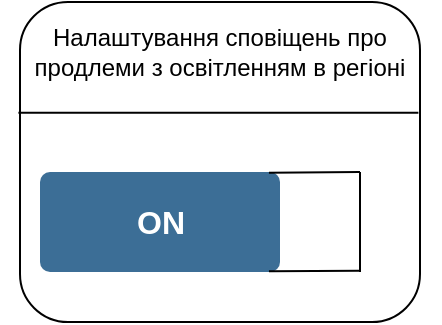 <mxfile version="22.1.4" type="device" pages="156">
  <diagram id="miZ9i2Ur2ZoWljkjH9Vs" name="Страница 1">
    <mxGraphModel dx="1050" dy="539" grid="1" gridSize="10" guides="1" tooltips="1" connect="1" arrows="1" fold="1" page="1" pageScale="1" pageWidth="827" pageHeight="1169" math="0" shadow="0">
      <root>
        <mxCell id="0" />
        <mxCell id="1" parent="0" />
        <mxCell id="b9I-_J4hz_dcTMORHwoh-36" value="" style="rounded=1;whiteSpace=wrap;html=1;" vertex="1" parent="1">
          <mxGeometry x="250" y="170" width="200" height="160" as="geometry" />
        </mxCell>
        <mxCell id="b9I-_J4hz_dcTMORHwoh-37" value="Налаштування сповіщень про продлеми з освітленням в регіоні" style="text;html=1;strokeColor=none;fillColor=none;align=center;verticalAlign=middle;whiteSpace=wrap;rounded=0;" vertex="1" parent="1">
          <mxGeometry x="240" y="180" width="220" height="30" as="geometry" />
        </mxCell>
        <mxCell id="b9I-_J4hz_dcTMORHwoh-38" value="" style="endArrow=none;html=1;rounded=0;exitX=-0.004;exitY=0.346;exitDx=0;exitDy=0;exitPerimeter=0;entryX=0.996;entryY=0.346;entryDx=0;entryDy=0;entryPerimeter=0;" edge="1" parent="1" source="b9I-_J4hz_dcTMORHwoh-36" target="b9I-_J4hz_dcTMORHwoh-36">
          <mxGeometry width="50" height="50" relative="1" as="geometry">
            <mxPoint x="340" y="250" as="sourcePoint" />
            <mxPoint x="400" y="200" as="targetPoint" />
          </mxGeometry>
        </mxCell>
        <mxCell id="b9I-_J4hz_dcTMORHwoh-39" value="ON" style="strokeWidth=1;shadow=0;dashed=0;align=center;html=1;shape=mxgraph.mockup.forms.rrect;rSize=5;strokeColor=none;fontColor=#ffffff;fillColor=#3C6E96;fontSize=16;fontStyle=1;" vertex="1" parent="1">
          <mxGeometry x="260" y="255" width="120" height="50" as="geometry" />
        </mxCell>
        <mxCell id="b9I-_J4hz_dcTMORHwoh-40" value="" style="endArrow=none;html=1;rounded=0;entryX=0.85;entryY=0.531;entryDx=0;entryDy=0;entryPerimeter=0;exitX=0.954;exitY=0.007;exitDx=0;exitDy=0;exitPerimeter=0;" edge="1" parent="1" source="b9I-_J4hz_dcTMORHwoh-39" target="b9I-_J4hz_dcTMORHwoh-36">
          <mxGeometry width="50" height="50" relative="1" as="geometry">
            <mxPoint x="380" y="255" as="sourcePoint" />
            <mxPoint x="150" y="270" as="targetPoint" />
          </mxGeometry>
        </mxCell>
        <mxCell id="b9I-_J4hz_dcTMORHwoh-41" value="" style="endArrow=none;html=1;rounded=0;entryX=0.954;entryY=0.993;entryDx=0;entryDy=0;entryPerimeter=0;exitX=0.85;exitY=0.84;exitDx=0;exitDy=0;exitPerimeter=0;" edge="1" parent="1" source="b9I-_J4hz_dcTMORHwoh-36" target="b9I-_J4hz_dcTMORHwoh-39">
          <mxGeometry width="50" height="50" relative="1" as="geometry">
            <mxPoint x="420" y="260" as="sourcePoint" />
            <mxPoint x="450" y="270" as="targetPoint" />
          </mxGeometry>
        </mxCell>
        <mxCell id="b9I-_J4hz_dcTMORHwoh-42" value="" style="endArrow=none;html=1;rounded=0;jumpSize=2;" edge="1" parent="1">
          <mxGeometry width="50" height="50" relative="1" as="geometry">
            <mxPoint x="420" y="305" as="sourcePoint" />
            <mxPoint x="420" y="255" as="targetPoint" />
          </mxGeometry>
        </mxCell>
      </root>
    </mxGraphModel>
  </diagram>
  <diagram id="Agy6WndugvBt0zxosdiK" name="Страница 2">
    <mxGraphModel dx="494" dy="309" grid="1" gridSize="10" guides="1" tooltips="1" connect="1" arrows="1" fold="1" page="1" pageScale="1" pageWidth="827" pageHeight="1169" math="0" shadow="0">
      <root>
        <mxCell id="MGmQ3pQHqjVvH8LUWGvS-0" />
        <mxCell id="MGmQ3pQHqjVvH8LUWGvS-1" parent="MGmQ3pQHqjVvH8LUWGvS-0" />
        <mxCell id="-buHAlPW17qX8RhdBKx_-0" value="End" style="rounded=1;whiteSpace=wrap;html=1;fontFamily=Times New Roman;fontSize=14;align=center;arcSize=19;fontColor=#FFFFFF;fillColor=none;" vertex="1" parent="MGmQ3pQHqjVvH8LUWGvS-1">
          <mxGeometry x="320" y="240" width="120" height="190" as="geometry" />
        </mxCell>
        <mxCell id="-buHAlPW17qX8RhdBKx_-3" value="&lt;font color=&quot;#000000&quot; style=&quot;font-size: 14px&quot;&gt;Переглядати інформацію про якість повітря.&lt;/font&gt;" style="text;html=1;strokeColor=none;fillColor=none;align=center;verticalAlign=middle;whiteSpace=wrap;rounded=0;fontColor=#FFFFFF;strokeWidth=2;" vertex="1" parent="MGmQ3pQHqjVvH8LUWGvS-1">
          <mxGeometry x="330" y="270" width="100" height="30" as="geometry" />
        </mxCell>
        <mxCell id="-buHAlPW17qX8RhdBKx_-6" value="" style="verticalLabelPosition=bottom;shadow=0;dashed=0;align=center;html=1;verticalAlign=top;strokeWidth=1;shape=mxgraph.mockup.misc.progressBar;fillColor=#cccccc;strokeColor=none;fillColor2=#99ddff;barPos=80;rounded=1;fontSize=14;fontColor=#000000;" vertex="1" parent="MGmQ3pQHqjVvH8LUWGvS-1">
          <mxGeometry x="325" y="325" width="110" height="20" as="geometry" />
        </mxCell>
        <mxCell id="-buHAlPW17qX8RhdBKx_-7" value="&lt;font style=&quot;font-size: 11px&quot;&gt;Переглянути&lt;/font&gt;" style="strokeWidth=1;shadow=0;dashed=0;align=center;html=1;shape=mxgraph.mockup.buttons.button;strokeColor=#666666;fontColor=#ffffff;mainText=;buttonStyle=round;fontSize=17;fontStyle=1;fillColor=#008cff;whiteSpace=wrap;rounded=1;" vertex="1" parent="MGmQ3pQHqjVvH8LUWGvS-1">
          <mxGeometry x="337.5" y="360" width="85" height="40" as="geometry" />
        </mxCell>
      </root>
    </mxGraphModel>
  </diagram>
  <diagram name="Страница 1" id="z720Eba9w37zCeEva0Sh">
    <mxGraphModel dx="593" dy="371" grid="1" gridSize="10" guides="1" tooltips="1" connect="1" arrows="1" fold="1" page="1" pageScale="1" pageWidth="827" pageHeight="1169" math="0" shadow="0">
      <root>
        <mxCell id="0" />
        <mxCell id="1" parent="0" />
        <mxCell id="Sg1dCZxv3DP_9V3m8K50-4" value="" style="strokeWidth=1;shadow=0;dashed=0;align=center;html=1;shape=mxgraph.mockup.forms.rrect;rSize=0;strokeColor=#999999;fillColor=#ffffff;" vertex="1" parent="1">
          <mxGeometry x="314" y="170" width="200" height="300" as="geometry" />
        </mxCell>
        <mxCell id="Sg1dCZxv3DP_9V3m8K50-5" value="Sign In" style="strokeWidth=1;shadow=0;dashed=0;align=center;html=1;shape=mxgraph.mockup.forms.anchor;fontSize=12;fontColor=#666666;align=left;resizeWidth=1;spacingLeft=0;" vertex="1" parent="Sg1dCZxv3DP_9V3m8K50-4">
          <mxGeometry width="100" height="20" relative="1" as="geometry">
            <mxPoint x="10" y="10" as="offset" />
          </mxGeometry>
        </mxCell>
        <mxCell id="Sg1dCZxv3DP_9V3m8K50-6" value="" style="shape=line;strokeColor=#ddeeff;strokeWidth=2;html=1;resizeWidth=1;" vertex="1" parent="Sg1dCZxv3DP_9V3m8K50-4">
          <mxGeometry width="180" height="10" relative="1" as="geometry">
            <mxPoint x="10" y="30" as="offset" />
          </mxGeometry>
        </mxCell>
        <mxCell id="Sg1dCZxv3DP_9V3m8K50-7" value="User Name:" style="strokeWidth=1;shadow=0;dashed=0;align=center;html=1;shape=mxgraph.mockup.forms.anchor;fontSize=12;fontColor=#666666;align=left;resizeWidth=1;spacingLeft=0;" vertex="1" parent="Sg1dCZxv3DP_9V3m8K50-4">
          <mxGeometry width="100" height="20" relative="1" as="geometry">
            <mxPoint x="10" y="40" as="offset" />
          </mxGeometry>
        </mxCell>
        <mxCell id="Sg1dCZxv3DP_9V3m8K50-8" value="johndoe" style="strokeWidth=1;shadow=0;dashed=0;align=center;html=1;shape=mxgraph.mockup.forms.rrect;rSize=0;strokeColor=#999999;fontColor=#666666;align=left;spacingLeft=5;resizeWidth=1;" vertex="1" parent="Sg1dCZxv3DP_9V3m8K50-4">
          <mxGeometry width="150" height="25" relative="1" as="geometry">
            <mxPoint x="10" y="60" as="offset" />
          </mxGeometry>
        </mxCell>
        <mxCell id="Sg1dCZxv3DP_9V3m8K50-9" value="Password:" style="strokeWidth=1;shadow=0;dashed=0;align=center;html=1;shape=mxgraph.mockup.forms.anchor;fontSize=12;fontColor=#666666;align=left;resizeWidth=1;spacingLeft=0;" vertex="1" parent="Sg1dCZxv3DP_9V3m8K50-4">
          <mxGeometry width="100" height="20" relative="1" as="geometry">
            <mxPoint x="10" y="95" as="offset" />
          </mxGeometry>
        </mxCell>
        <mxCell id="Sg1dCZxv3DP_9V3m8K50-10" value="********" style="strokeWidth=1;shadow=0;dashed=0;align=center;html=1;shape=mxgraph.mockup.forms.rrect;rSize=0;strokeColor=#999999;fontColor=#666666;align=left;spacingLeft=5;resizeWidth=1;" vertex="1" parent="Sg1dCZxv3DP_9V3m8K50-4">
          <mxGeometry width="150" height="25" relative="1" as="geometry">
            <mxPoint x="10" y="115" as="offset" />
          </mxGeometry>
        </mxCell>
        <mxCell id="Sg1dCZxv3DP_9V3m8K50-11" value="SIGN IN" style="strokeWidth=1;shadow=0;dashed=0;align=center;html=1;shape=mxgraph.mockup.forms.rrect;rSize=5;strokeColor=none;fontColor=#ffffff;fillColor=#66bbff;fontSize=16;fontStyle=1;" vertex="1" parent="Sg1dCZxv3DP_9V3m8K50-4">
          <mxGeometry y="1" width="80" height="30" relative="1" as="geometry">
            <mxPoint x="20" y="-150" as="offset" />
          </mxGeometry>
        </mxCell>
        <mxCell id="Sg1dCZxv3DP_9V3m8K50-12" value="Forgot Password?" style="strokeWidth=1;shadow=0;dashed=0;align=center;html=1;shape=mxgraph.mockup.forms.anchor;fontSize=12;fontColor=#9999ff;align=left;spacingLeft=0;fontStyle=4;resizeWidth=1;" vertex="1" parent="Sg1dCZxv3DP_9V3m8K50-4">
          <mxGeometry y="1" width="150" height="20" relative="1" as="geometry">
            <mxPoint x="10" y="-110" as="offset" />
          </mxGeometry>
        </mxCell>
        <mxCell id="Sg1dCZxv3DP_9V3m8K50-13" value="" style="shape=line;strokeColor=#ddeeff;strokeWidth=2;html=1;resizeWidth=1;" vertex="1" parent="Sg1dCZxv3DP_9V3m8K50-4">
          <mxGeometry y="1" width="180" height="10" relative="1" as="geometry">
            <mxPoint x="10" y="-90" as="offset" />
          </mxGeometry>
        </mxCell>
        <mxCell id="Sg1dCZxv3DP_9V3m8K50-15" value="" style="strokeWidth=1;shadow=0;dashed=0;align=center;html=1;shape=mxgraph.mockup.forms.rrect;rSize=5;strokeColor=none;fontColor=#ffffff;fillColor=none;fontSize=16;fontStyle=1;" vertex="1" parent="Sg1dCZxv3DP_9V3m8K50-4">
          <mxGeometry y="1" width="80" height="61" relative="1" as="geometry">
            <mxPoint x="20" y="-81" as="offset" />
          </mxGeometry>
        </mxCell>
      </root>
    </mxGraphModel>
  </diagram>
  <diagram name="Страница 2" id="ZrnE7PUXh_B5pt3FJ65N">
    <mxGraphModel dx="494" dy="309" grid="1" gridSize="10" guides="1" tooltips="1" connect="1" arrows="1" fold="1" page="1" pageScale="1" pageWidth="827" pageHeight="1169" math="0" shadow="0">
      <root>
        <mxCell id="MGmQ3pQHqjVvH8LUWGvS-0" />
        <mxCell id="MGmQ3pQHqjVvH8LUWGvS-1" parent="MGmQ3pQHqjVvH8LUWGvS-0" />
        <mxCell id="-buHAlPW17qX8RhdBKx_-0" value="End" style="rounded=1;whiteSpace=wrap;html=1;fontFamily=Times New Roman;fontSize=14;align=center;arcSize=19;fontColor=#FFFFFF;fillColor=none;" vertex="1" parent="MGmQ3pQHqjVvH8LUWGvS-1">
          <mxGeometry x="320" y="240" width="120" height="190" as="geometry" />
        </mxCell>
        <mxCell id="-buHAlPW17qX8RhdBKx_-3" value="&lt;font color=&quot;#000000&quot; style=&quot;font-size: 14px&quot;&gt;Переглядати інформацію про якість повітря.&lt;/font&gt;" style="text;html=1;strokeColor=none;fillColor=none;align=center;verticalAlign=middle;whiteSpace=wrap;rounded=0;fontColor=#FFFFFF;strokeWidth=2;" vertex="1" parent="MGmQ3pQHqjVvH8LUWGvS-1">
          <mxGeometry x="330" y="270" width="100" height="30" as="geometry" />
        </mxCell>
        <mxCell id="-buHAlPW17qX8RhdBKx_-6" value="" style="verticalLabelPosition=bottom;shadow=0;dashed=0;align=center;html=1;verticalAlign=top;strokeWidth=1;shape=mxgraph.mockup.misc.progressBar;fillColor=#cccccc;strokeColor=none;fillColor2=#99ddff;barPos=80;rounded=1;fontSize=14;fontColor=#000000;" vertex="1" parent="MGmQ3pQHqjVvH8LUWGvS-1">
          <mxGeometry x="325" y="325" width="110" height="20" as="geometry" />
        </mxCell>
        <mxCell id="-buHAlPW17qX8RhdBKx_-7" value="&lt;font style=&quot;font-size: 11px&quot;&gt;Переглянути&lt;/font&gt;" style="strokeWidth=1;shadow=0;dashed=0;align=center;html=1;shape=mxgraph.mockup.buttons.button;strokeColor=#666666;fontColor=#ffffff;mainText=;buttonStyle=round;fontSize=17;fontStyle=1;fillColor=#008cff;whiteSpace=wrap;rounded=1;" vertex="1" parent="MGmQ3pQHqjVvH8LUWGvS-1">
          <mxGeometry x="337.5" y="360" width="85" height="40" as="geometry" />
        </mxCell>
      </root>
    </mxGraphModel>
  </diagram>
  <diagram name="Страница 3" id="VURwCGwFYZjXH0gk4fcI">
    <mxGraphModel dx="494" dy="309" grid="1" gridSize="10" guides="1" tooltips="1" connect="1" arrows="1" fold="1" page="1" pageScale="1" pageWidth="827" pageHeight="1169" math="0" shadow="0">
      <root>
        <mxCell id="bTebe2Os3CzxvZkd4HCR-0" />
        <mxCell id="bTebe2Os3CzxvZkd4HCR-1" parent="bTebe2Os3CzxvZkd4HCR-0" />
        <mxCell id="HR6p-E9Z30vaxsSvVFuW-0" value="End" style="rounded=1;whiteSpace=wrap;html=1;fontFamily=Times New Roman;fontSize=14;align=center;arcSize=19;fontColor=#FFFFFF;fillColor=none;" vertex="1" parent="bTebe2Os3CzxvZkd4HCR-1">
          <mxGeometry x="320" y="210" width="200" height="160" as="geometry" />
        </mxCell>
        <mxCell id="HR6p-E9Z30vaxsSvVFuW-10" value="" style="endArrow=none;html=1;rounded=0;fontSize=11;fontColor=#000000;" edge="1" parent="bTebe2Os3CzxvZkd4HCR-1" target="HR6p-E9Z30vaxsSvVFuW-0">
          <mxGeometry width="50" height="50" relative="1" as="geometry">
            <mxPoint x="320" y="277" as="sourcePoint" />
            <mxPoint x="440" y="277" as="targetPoint" />
            <Array as="points">
              <mxPoint x="520" y="277" />
            </Array>
          </mxGeometry>
        </mxCell>
        <mxCell id="D9snhSF44Wl9i_lWlaj3-0" value="&amp;nbsp;Налаштувати сповіщення або попередження про погіршення якості повітря в регіоні." style="text;html=1;strokeColor=none;fillColor=none;align=center;verticalAlign=middle;whiteSpace=wrap;rounded=0;fontSize=11;fontColor=#000000;" vertex="1" parent="bTebe2Os3CzxvZkd4HCR-1">
          <mxGeometry x="324" y="230" width="180" height="30" as="geometry" />
        </mxCell>
        <mxCell id="D9snhSF44Wl9i_lWlaj3-1" value="ON" style="strokeWidth=1;shadow=0;dashed=0;align=center;html=1;shape=mxgraph.mockup.buttons.onOffButton;gradientColor=none;strokeColor=#999999;buttonState=on;fillColor2=#008cff;fontColor=#ffffff;fontSize=17;mainText=;spacingRight=40;fontStyle=1;rounded=1;" vertex="1" parent="bTebe2Os3CzxvZkd4HCR-1">
          <mxGeometry x="345" y="300" width="150" height="50" as="geometry" />
        </mxCell>
      </root>
    </mxGraphModel>
  </diagram>
  <diagram name="Страница 1" id="6-nHiB6GqulR2QYBW8Hm">
    <mxGraphModel dx="593" dy="371" grid="1" gridSize="10" guides="1" tooltips="1" connect="1" arrows="1" fold="1" page="1" pageScale="1" pageWidth="827" pageHeight="1169" math="0" shadow="0">
      <root>
        <mxCell id="0" />
        <mxCell id="1" parent="0" />
        <mxCell id="Sg1dCZxv3DP_9V3m8K50-4" value="" style="strokeWidth=1;shadow=0;dashed=0;align=center;html=1;shape=mxgraph.mockup.forms.rrect;rSize=0;strokeColor=#999999;fillColor=#ffffff;" vertex="1" parent="1">
          <mxGeometry x="314" y="170" width="200" height="300" as="geometry" />
        </mxCell>
        <mxCell id="Sg1dCZxv3DP_9V3m8K50-5" value="Sign In" style="strokeWidth=1;shadow=0;dashed=0;align=center;html=1;shape=mxgraph.mockup.forms.anchor;fontSize=12;fontColor=#666666;align=left;resizeWidth=1;spacingLeft=0;" vertex="1" parent="Sg1dCZxv3DP_9V3m8K50-4">
          <mxGeometry width="100" height="20" relative="1" as="geometry">
            <mxPoint x="10" y="10" as="offset" />
          </mxGeometry>
        </mxCell>
        <mxCell id="Sg1dCZxv3DP_9V3m8K50-6" value="" style="shape=line;strokeColor=#ddeeff;strokeWidth=2;html=1;resizeWidth=1;" vertex="1" parent="Sg1dCZxv3DP_9V3m8K50-4">
          <mxGeometry width="180" height="10" relative="1" as="geometry">
            <mxPoint x="10" y="30" as="offset" />
          </mxGeometry>
        </mxCell>
        <mxCell id="Sg1dCZxv3DP_9V3m8K50-7" value="User Name:" style="strokeWidth=1;shadow=0;dashed=0;align=center;html=1;shape=mxgraph.mockup.forms.anchor;fontSize=12;fontColor=#666666;align=left;resizeWidth=1;spacingLeft=0;" vertex="1" parent="Sg1dCZxv3DP_9V3m8K50-4">
          <mxGeometry width="100" height="20" relative="1" as="geometry">
            <mxPoint x="10" y="40" as="offset" />
          </mxGeometry>
        </mxCell>
        <mxCell id="Sg1dCZxv3DP_9V3m8K50-8" value="johndoe" style="strokeWidth=1;shadow=0;dashed=0;align=center;html=1;shape=mxgraph.mockup.forms.rrect;rSize=0;strokeColor=#999999;fontColor=#666666;align=left;spacingLeft=5;resizeWidth=1;" vertex="1" parent="Sg1dCZxv3DP_9V3m8K50-4">
          <mxGeometry width="150" height="25" relative="1" as="geometry">
            <mxPoint x="10" y="60" as="offset" />
          </mxGeometry>
        </mxCell>
        <mxCell id="Sg1dCZxv3DP_9V3m8K50-9" value="Password:" style="strokeWidth=1;shadow=0;dashed=0;align=center;html=1;shape=mxgraph.mockup.forms.anchor;fontSize=12;fontColor=#666666;align=left;resizeWidth=1;spacingLeft=0;" vertex="1" parent="Sg1dCZxv3DP_9V3m8K50-4">
          <mxGeometry width="100" height="20" relative="1" as="geometry">
            <mxPoint x="10" y="95" as="offset" />
          </mxGeometry>
        </mxCell>
        <mxCell id="Sg1dCZxv3DP_9V3m8K50-10" value="********" style="strokeWidth=1;shadow=0;dashed=0;align=center;html=1;shape=mxgraph.mockup.forms.rrect;rSize=0;strokeColor=#999999;fontColor=#666666;align=left;spacingLeft=5;resizeWidth=1;" vertex="1" parent="Sg1dCZxv3DP_9V3m8K50-4">
          <mxGeometry width="150" height="25" relative="1" as="geometry">
            <mxPoint x="10" y="115" as="offset" />
          </mxGeometry>
        </mxCell>
        <mxCell id="Sg1dCZxv3DP_9V3m8K50-11" value="SIGN IN" style="strokeWidth=1;shadow=0;dashed=0;align=center;html=1;shape=mxgraph.mockup.forms.rrect;rSize=5;strokeColor=none;fontColor=#ffffff;fillColor=#66bbff;fontSize=16;fontStyle=1;" vertex="1" parent="Sg1dCZxv3DP_9V3m8K50-4">
          <mxGeometry y="1" width="80" height="30" relative="1" as="geometry">
            <mxPoint x="20" y="-150" as="offset" />
          </mxGeometry>
        </mxCell>
        <mxCell id="Sg1dCZxv3DP_9V3m8K50-12" value="Forgot Password?" style="strokeWidth=1;shadow=0;dashed=0;align=center;html=1;shape=mxgraph.mockup.forms.anchor;fontSize=12;fontColor=#9999ff;align=left;spacingLeft=0;fontStyle=4;resizeWidth=1;" vertex="1" parent="Sg1dCZxv3DP_9V3m8K50-4">
          <mxGeometry y="1" width="150" height="20" relative="1" as="geometry">
            <mxPoint x="10" y="-110" as="offset" />
          </mxGeometry>
        </mxCell>
        <mxCell id="Sg1dCZxv3DP_9V3m8K50-13" value="" style="shape=line;strokeColor=#ddeeff;strokeWidth=2;html=1;resizeWidth=1;" vertex="1" parent="Sg1dCZxv3DP_9V3m8K50-4">
          <mxGeometry y="1" width="180" height="10" relative="1" as="geometry">
            <mxPoint x="10" y="-90" as="offset" />
          </mxGeometry>
        </mxCell>
        <mxCell id="Sg1dCZxv3DP_9V3m8K50-15" value="" style="strokeWidth=1;shadow=0;dashed=0;align=center;html=1;shape=mxgraph.mockup.forms.rrect;rSize=5;strokeColor=none;fontColor=#ffffff;fillColor=none;fontSize=16;fontStyle=1;" vertex="1" parent="Sg1dCZxv3DP_9V3m8K50-4">
          <mxGeometry y="1" width="80" height="61" relative="1" as="geometry">
            <mxPoint x="20" y="-81" as="offset" />
          </mxGeometry>
        </mxCell>
      </root>
    </mxGraphModel>
  </diagram>
  <diagram name="Страница 2" id="IUsY9LyHOOZKQEZhw4rO">
    <mxGraphModel dx="494" dy="309" grid="1" gridSize="10" guides="1" tooltips="1" connect="1" arrows="1" fold="1" page="1" pageScale="1" pageWidth="827" pageHeight="1169" math="0" shadow="0">
      <root>
        <mxCell id="MGmQ3pQHqjVvH8LUWGvS-0" />
        <mxCell id="MGmQ3pQHqjVvH8LUWGvS-1" parent="MGmQ3pQHqjVvH8LUWGvS-0" />
        <mxCell id="-buHAlPW17qX8RhdBKx_-0" value="End" style="rounded=1;whiteSpace=wrap;html=1;fontFamily=Times New Roman;fontSize=14;align=center;arcSize=19;fontColor=#FFFFFF;fillColor=none;" vertex="1" parent="MGmQ3pQHqjVvH8LUWGvS-1">
          <mxGeometry x="320" y="240" width="120" height="190" as="geometry" />
        </mxCell>
        <mxCell id="-buHAlPW17qX8RhdBKx_-3" value="&lt;font color=&quot;#000000&quot; style=&quot;font-size: 14px&quot;&gt;Переглядати інформацію про якість повітря.&lt;/font&gt;" style="text;html=1;strokeColor=none;fillColor=none;align=center;verticalAlign=middle;whiteSpace=wrap;rounded=0;fontColor=#FFFFFF;strokeWidth=2;" vertex="1" parent="MGmQ3pQHqjVvH8LUWGvS-1">
          <mxGeometry x="330" y="270" width="100" height="30" as="geometry" />
        </mxCell>
        <mxCell id="-buHAlPW17qX8RhdBKx_-6" value="" style="verticalLabelPosition=bottom;shadow=0;dashed=0;align=center;html=1;verticalAlign=top;strokeWidth=1;shape=mxgraph.mockup.misc.progressBar;fillColor=#cccccc;strokeColor=none;fillColor2=#99ddff;barPos=80;rounded=1;fontSize=14;fontColor=#000000;" vertex="1" parent="MGmQ3pQHqjVvH8LUWGvS-1">
          <mxGeometry x="325" y="325" width="110" height="20" as="geometry" />
        </mxCell>
        <mxCell id="-buHAlPW17qX8RhdBKx_-7" value="&lt;font style=&quot;font-size: 11px&quot;&gt;Переглянути&lt;/font&gt;" style="strokeWidth=1;shadow=0;dashed=0;align=center;html=1;shape=mxgraph.mockup.buttons.button;strokeColor=#666666;fontColor=#ffffff;mainText=;buttonStyle=round;fontSize=17;fontStyle=1;fillColor=#008cff;whiteSpace=wrap;rounded=1;" vertex="1" parent="MGmQ3pQHqjVvH8LUWGvS-1">
          <mxGeometry x="337.5" y="360" width="85" height="40" as="geometry" />
        </mxCell>
      </root>
    </mxGraphModel>
  </diagram>
  <diagram name="Страница 3" id="SJM_xJ9QkgUZBHJLfgu2">
    <mxGraphModel dx="494" dy="309" grid="1" gridSize="10" guides="1" tooltips="1" connect="1" arrows="1" fold="1" page="1" pageScale="1" pageWidth="827" pageHeight="1169" math="0" shadow="0">
      <root>
        <mxCell id="bTebe2Os3CzxvZkd4HCR-0" />
        <mxCell id="bTebe2Os3CzxvZkd4HCR-1" parent="bTebe2Os3CzxvZkd4HCR-0" />
        <mxCell id="HR6p-E9Z30vaxsSvVFuW-0" value="End" style="rounded=1;whiteSpace=wrap;html=1;fontFamily=Times New Roman;fontSize=14;align=center;arcSize=19;fontColor=#FFFFFF;fillColor=none;" vertex="1" parent="bTebe2Os3CzxvZkd4HCR-1">
          <mxGeometry x="320" y="210" width="200" height="160" as="geometry" />
        </mxCell>
        <mxCell id="HR6p-E9Z30vaxsSvVFuW-10" value="" style="endArrow=none;html=1;rounded=0;fontSize=11;fontColor=#000000;" edge="1" parent="bTebe2Os3CzxvZkd4HCR-1" target="HR6p-E9Z30vaxsSvVFuW-0">
          <mxGeometry width="50" height="50" relative="1" as="geometry">
            <mxPoint x="320" y="277" as="sourcePoint" />
            <mxPoint x="440" y="277" as="targetPoint" />
            <Array as="points">
              <mxPoint x="520" y="277" />
            </Array>
          </mxGeometry>
        </mxCell>
        <mxCell id="D9snhSF44Wl9i_lWlaj3-0" value="&amp;nbsp;Налаштувати сповіщення або попередження про погіршення якості повітря в регіоні." style="text;html=1;strokeColor=none;fillColor=none;align=center;verticalAlign=middle;whiteSpace=wrap;rounded=0;fontSize=11;fontColor=#000000;" vertex="1" parent="bTebe2Os3CzxvZkd4HCR-1">
          <mxGeometry x="324" y="230" width="180" height="30" as="geometry" />
        </mxCell>
        <mxCell id="D9snhSF44Wl9i_lWlaj3-1" value="ON" style="strokeWidth=1;shadow=0;dashed=0;align=center;html=1;shape=mxgraph.mockup.buttons.onOffButton;gradientColor=none;strokeColor=#999999;buttonState=on;fillColor2=#008cff;fontColor=#ffffff;fontSize=17;mainText=;spacingRight=40;fontStyle=1;rounded=1;" vertex="1" parent="bTebe2Os3CzxvZkd4HCR-1">
          <mxGeometry x="345" y="300" width="150" height="50" as="geometry" />
        </mxCell>
      </root>
    </mxGraphModel>
  </diagram>
  <diagram name="Страница 1" id="RovtGUx5tFG8HPLib7ko">
    <mxGraphModel dx="593" dy="371" grid="1" gridSize="10" guides="1" tooltips="1" connect="1" arrows="1" fold="1" page="1" pageScale="1" pageWidth="827" pageHeight="1169" math="0" shadow="0">
      <root>
        <mxCell id="0" />
        <mxCell id="1" parent="0" />
        <mxCell id="Sg1dCZxv3DP_9V3m8K50-4" value="" style="strokeWidth=1;shadow=0;dashed=0;align=center;html=1;shape=mxgraph.mockup.forms.rrect;rSize=0;strokeColor=#999999;fillColor=#ffffff;" vertex="1" parent="1">
          <mxGeometry x="314" y="170" width="200" height="300" as="geometry" />
        </mxCell>
        <mxCell id="Sg1dCZxv3DP_9V3m8K50-5" value="Sign In" style="strokeWidth=1;shadow=0;dashed=0;align=center;html=1;shape=mxgraph.mockup.forms.anchor;fontSize=12;fontColor=#666666;align=left;resizeWidth=1;spacingLeft=0;" vertex="1" parent="Sg1dCZxv3DP_9V3m8K50-4">
          <mxGeometry width="100" height="20" relative="1" as="geometry">
            <mxPoint x="10" y="10" as="offset" />
          </mxGeometry>
        </mxCell>
        <mxCell id="Sg1dCZxv3DP_9V3m8K50-6" value="" style="shape=line;strokeColor=#ddeeff;strokeWidth=2;html=1;resizeWidth=1;" vertex="1" parent="Sg1dCZxv3DP_9V3m8K50-4">
          <mxGeometry width="180" height="10" relative="1" as="geometry">
            <mxPoint x="10" y="30" as="offset" />
          </mxGeometry>
        </mxCell>
        <mxCell id="Sg1dCZxv3DP_9V3m8K50-7" value="User Name:" style="strokeWidth=1;shadow=0;dashed=0;align=center;html=1;shape=mxgraph.mockup.forms.anchor;fontSize=12;fontColor=#666666;align=left;resizeWidth=1;spacingLeft=0;" vertex="1" parent="Sg1dCZxv3DP_9V3m8K50-4">
          <mxGeometry width="100" height="20" relative="1" as="geometry">
            <mxPoint x="10" y="40" as="offset" />
          </mxGeometry>
        </mxCell>
        <mxCell id="Sg1dCZxv3DP_9V3m8K50-8" value="johndoe" style="strokeWidth=1;shadow=0;dashed=0;align=center;html=1;shape=mxgraph.mockup.forms.rrect;rSize=0;strokeColor=#999999;fontColor=#666666;align=left;spacingLeft=5;resizeWidth=1;" vertex="1" parent="Sg1dCZxv3DP_9V3m8K50-4">
          <mxGeometry width="150" height="25" relative="1" as="geometry">
            <mxPoint x="10" y="60" as="offset" />
          </mxGeometry>
        </mxCell>
        <mxCell id="Sg1dCZxv3DP_9V3m8K50-9" value="Password:" style="strokeWidth=1;shadow=0;dashed=0;align=center;html=1;shape=mxgraph.mockup.forms.anchor;fontSize=12;fontColor=#666666;align=left;resizeWidth=1;spacingLeft=0;" vertex="1" parent="Sg1dCZxv3DP_9V3m8K50-4">
          <mxGeometry width="100" height="20" relative="1" as="geometry">
            <mxPoint x="10" y="95" as="offset" />
          </mxGeometry>
        </mxCell>
        <mxCell id="Sg1dCZxv3DP_9V3m8K50-10" value="********" style="strokeWidth=1;shadow=0;dashed=0;align=center;html=1;shape=mxgraph.mockup.forms.rrect;rSize=0;strokeColor=#999999;fontColor=#666666;align=left;spacingLeft=5;resizeWidth=1;" vertex="1" parent="Sg1dCZxv3DP_9V3m8K50-4">
          <mxGeometry width="150" height="25" relative="1" as="geometry">
            <mxPoint x="10" y="115" as="offset" />
          </mxGeometry>
        </mxCell>
        <mxCell id="Sg1dCZxv3DP_9V3m8K50-11" value="SIGN IN" style="strokeWidth=1;shadow=0;dashed=0;align=center;html=1;shape=mxgraph.mockup.forms.rrect;rSize=5;strokeColor=none;fontColor=#ffffff;fillColor=#66bbff;fontSize=16;fontStyle=1;" vertex="1" parent="Sg1dCZxv3DP_9V3m8K50-4">
          <mxGeometry y="1" width="80" height="30" relative="1" as="geometry">
            <mxPoint x="20" y="-150" as="offset" />
          </mxGeometry>
        </mxCell>
        <mxCell id="Sg1dCZxv3DP_9V3m8K50-12" value="Forgot Password?" style="strokeWidth=1;shadow=0;dashed=0;align=center;html=1;shape=mxgraph.mockup.forms.anchor;fontSize=12;fontColor=#9999ff;align=left;spacingLeft=0;fontStyle=4;resizeWidth=1;" vertex="1" parent="Sg1dCZxv3DP_9V3m8K50-4">
          <mxGeometry y="1" width="150" height="20" relative="1" as="geometry">
            <mxPoint x="10" y="-110" as="offset" />
          </mxGeometry>
        </mxCell>
        <mxCell id="Sg1dCZxv3DP_9V3m8K50-13" value="" style="shape=line;strokeColor=#ddeeff;strokeWidth=2;html=1;resizeWidth=1;" vertex="1" parent="Sg1dCZxv3DP_9V3m8K50-4">
          <mxGeometry y="1" width="180" height="10" relative="1" as="geometry">
            <mxPoint x="10" y="-90" as="offset" />
          </mxGeometry>
        </mxCell>
        <mxCell id="Sg1dCZxv3DP_9V3m8K50-15" value="" style="strokeWidth=1;shadow=0;dashed=0;align=center;html=1;shape=mxgraph.mockup.forms.rrect;rSize=5;strokeColor=none;fontColor=#ffffff;fillColor=none;fontSize=16;fontStyle=1;" vertex="1" parent="Sg1dCZxv3DP_9V3m8K50-4">
          <mxGeometry y="1" width="80" height="61" relative="1" as="geometry">
            <mxPoint x="20" y="-81" as="offset" />
          </mxGeometry>
        </mxCell>
      </root>
    </mxGraphModel>
  </diagram>
  <diagram name="Страница 2" id="7AMJEE19P3eldlw1EQk2">
    <mxGraphModel dx="494" dy="309" grid="1" gridSize="10" guides="1" tooltips="1" connect="1" arrows="1" fold="1" page="1" pageScale="1" pageWidth="827" pageHeight="1169" math="0" shadow="0">
      <root>
        <mxCell id="MGmQ3pQHqjVvH8LUWGvS-0" />
        <mxCell id="MGmQ3pQHqjVvH8LUWGvS-1" parent="MGmQ3pQHqjVvH8LUWGvS-0" />
        <mxCell id="-buHAlPW17qX8RhdBKx_-0" value="End" style="rounded=1;whiteSpace=wrap;html=1;fontFamily=Times New Roman;fontSize=14;align=center;arcSize=19;fontColor=#FFFFFF;fillColor=none;" vertex="1" parent="MGmQ3pQHqjVvH8LUWGvS-1">
          <mxGeometry x="320" y="240" width="120" height="190" as="geometry" />
        </mxCell>
        <mxCell id="-buHAlPW17qX8RhdBKx_-3" value="&lt;font color=&quot;#000000&quot; style=&quot;font-size: 14px&quot;&gt;Переглядати інформацію про якість повітря.&lt;/font&gt;" style="text;html=1;strokeColor=none;fillColor=none;align=center;verticalAlign=middle;whiteSpace=wrap;rounded=0;fontColor=#FFFFFF;strokeWidth=2;" vertex="1" parent="MGmQ3pQHqjVvH8LUWGvS-1">
          <mxGeometry x="330" y="270" width="100" height="30" as="geometry" />
        </mxCell>
        <mxCell id="-buHAlPW17qX8RhdBKx_-6" value="" style="verticalLabelPosition=bottom;shadow=0;dashed=0;align=center;html=1;verticalAlign=top;strokeWidth=1;shape=mxgraph.mockup.misc.progressBar;fillColor=#cccccc;strokeColor=none;fillColor2=#99ddff;barPos=80;rounded=1;fontSize=14;fontColor=#000000;" vertex="1" parent="MGmQ3pQHqjVvH8LUWGvS-1">
          <mxGeometry x="325" y="325" width="110" height="20" as="geometry" />
        </mxCell>
        <mxCell id="-buHAlPW17qX8RhdBKx_-7" value="&lt;font style=&quot;font-size: 11px&quot;&gt;Переглянути&lt;/font&gt;" style="strokeWidth=1;shadow=0;dashed=0;align=center;html=1;shape=mxgraph.mockup.buttons.button;strokeColor=#666666;fontColor=#ffffff;mainText=;buttonStyle=round;fontSize=17;fontStyle=1;fillColor=#008cff;whiteSpace=wrap;rounded=1;" vertex="1" parent="MGmQ3pQHqjVvH8LUWGvS-1">
          <mxGeometry x="337.5" y="360" width="85" height="40" as="geometry" />
        </mxCell>
      </root>
    </mxGraphModel>
  </diagram>
  <diagram name="Страница 3" id="w62iT1CXBDuC2wxM7tZ6">
    <mxGraphModel dx="494" dy="309" grid="1" gridSize="10" guides="1" tooltips="1" connect="1" arrows="1" fold="1" page="1" pageScale="1" pageWidth="827" pageHeight="1169" math="0" shadow="0">
      <root>
        <mxCell id="bTebe2Os3CzxvZkd4HCR-0" />
        <mxCell id="bTebe2Os3CzxvZkd4HCR-1" parent="bTebe2Os3CzxvZkd4HCR-0" />
        <mxCell id="HR6p-E9Z30vaxsSvVFuW-0" value="End" style="rounded=1;whiteSpace=wrap;html=1;fontFamily=Times New Roman;fontSize=14;align=center;arcSize=19;fontColor=#FFFFFF;fillColor=none;" vertex="1" parent="bTebe2Os3CzxvZkd4HCR-1">
          <mxGeometry x="320" y="210" width="200" height="160" as="geometry" />
        </mxCell>
        <mxCell id="HR6p-E9Z30vaxsSvVFuW-10" value="" style="endArrow=none;html=1;rounded=0;fontSize=11;fontColor=#000000;" edge="1" parent="bTebe2Os3CzxvZkd4HCR-1" target="HR6p-E9Z30vaxsSvVFuW-0">
          <mxGeometry width="50" height="50" relative="1" as="geometry">
            <mxPoint x="320" y="277" as="sourcePoint" />
            <mxPoint x="440" y="277" as="targetPoint" />
            <Array as="points">
              <mxPoint x="520" y="277" />
            </Array>
          </mxGeometry>
        </mxCell>
        <mxCell id="D9snhSF44Wl9i_lWlaj3-0" value="&amp;nbsp;Налаштувати сповіщення або попередження про погіршення якості повітря в регіоні." style="text;html=1;strokeColor=none;fillColor=none;align=center;verticalAlign=middle;whiteSpace=wrap;rounded=0;fontSize=11;fontColor=#000000;" vertex="1" parent="bTebe2Os3CzxvZkd4HCR-1">
          <mxGeometry x="324" y="230" width="180" height="30" as="geometry" />
        </mxCell>
        <mxCell id="D9snhSF44Wl9i_lWlaj3-1" value="ON" style="strokeWidth=1;shadow=0;dashed=0;align=center;html=1;shape=mxgraph.mockup.buttons.onOffButton;gradientColor=none;strokeColor=#999999;buttonState=on;fillColor2=#008cff;fontColor=#ffffff;fontSize=17;mainText=;spacingRight=40;fontStyle=1;rounded=1;" vertex="1" parent="bTebe2Os3CzxvZkd4HCR-1">
          <mxGeometry x="345" y="300" width="150" height="50" as="geometry" />
        </mxCell>
      </root>
    </mxGraphModel>
  </diagram>
  <diagram name="Страница 4" id="Z950iZnEf_3TajIqJLDj">
    <mxGraphModel dx="1038" dy="649" grid="1" gridSize="10" guides="1" tooltips="1" connect="1" arrows="1" fold="1" page="1" pageScale="1" pageWidth="827" pageHeight="1169" math="0" shadow="0">
      <root>
        <mxCell id="9Es0p4A3kuYkFB0EI3e1-0" />
        <mxCell id="9Es0p4A3kuYkFB0EI3e1-1" parent="9Es0p4A3kuYkFB0EI3e1-0" />
        <mxCell id="jic2qEtrmiUJ6ROUA3PN-0" value="" style="strokeWidth=1;shadow=0;dashed=0;align=center;html=1;shape=mxgraph.mockup.forms.rrect;rSize=0;strokeColor=#999999;fillColor=#ffffff;" vertex="1" parent="9Es0p4A3kuYkFB0EI3e1-1">
          <mxGeometry x="50" y="170" width="200" height="300" as="geometry" />
        </mxCell>
        <mxCell id="uG45PAAbz7vgOEV598-v-4" style="edgeStyle=orthogonalEdgeStyle;rounded=0;orthogonalLoop=1;jettySize=auto;html=1;fontSize=11;fontColor=#000000;" edge="1" parent="jic2qEtrmiUJ6ROUA3PN-0" source="jic2qEtrmiUJ6ROUA3PN-7" target="hnPTPb-2-qeENX7YY9HG-3">
          <mxGeometry relative="1" as="geometry" />
        </mxCell>
        <mxCell id="jic2qEtrmiUJ6ROUA3PN-1" value="Sign In" style="strokeWidth=1;shadow=0;dashed=0;align=center;html=1;shape=mxgraph.mockup.forms.anchor;fontSize=12;fontColor=#666666;align=left;resizeWidth=1;spacingLeft=0;" vertex="1" parent="jic2qEtrmiUJ6ROUA3PN-0">
          <mxGeometry width="100" height="20" relative="1" as="geometry">
            <mxPoint x="10" y="10" as="offset" />
          </mxGeometry>
        </mxCell>
        <mxCell id="jic2qEtrmiUJ6ROUA3PN-2" value="" style="shape=line;strokeColor=#ddeeff;strokeWidth=2;html=1;resizeWidth=1;" vertex="1" parent="jic2qEtrmiUJ6ROUA3PN-0">
          <mxGeometry width="180" height="10" relative="1" as="geometry">
            <mxPoint x="10" y="30" as="offset" />
          </mxGeometry>
        </mxCell>
        <mxCell id="jic2qEtrmiUJ6ROUA3PN-3" value="User Name:" style="strokeWidth=1;shadow=0;dashed=0;align=center;html=1;shape=mxgraph.mockup.forms.anchor;fontSize=12;fontColor=#666666;align=left;resizeWidth=1;spacingLeft=0;" vertex="1" parent="jic2qEtrmiUJ6ROUA3PN-0">
          <mxGeometry width="100" height="20" relative="1" as="geometry">
            <mxPoint x="10" y="40" as="offset" />
          </mxGeometry>
        </mxCell>
        <mxCell id="jic2qEtrmiUJ6ROUA3PN-4" value="johndoe" style="strokeWidth=1;shadow=0;dashed=0;align=center;html=1;shape=mxgraph.mockup.forms.rrect;rSize=0;strokeColor=#999999;fontColor=#666666;align=left;spacingLeft=5;resizeWidth=1;" vertex="1" parent="jic2qEtrmiUJ6ROUA3PN-0">
          <mxGeometry width="150" height="25" relative="1" as="geometry">
            <mxPoint x="10" y="60" as="offset" />
          </mxGeometry>
        </mxCell>
        <mxCell id="jic2qEtrmiUJ6ROUA3PN-5" value="Password:" style="strokeWidth=1;shadow=0;dashed=0;align=center;html=1;shape=mxgraph.mockup.forms.anchor;fontSize=12;fontColor=#666666;align=left;resizeWidth=1;spacingLeft=0;" vertex="1" parent="jic2qEtrmiUJ6ROUA3PN-0">
          <mxGeometry width="100" height="20" relative="1" as="geometry">
            <mxPoint x="10" y="95" as="offset" />
          </mxGeometry>
        </mxCell>
        <mxCell id="jic2qEtrmiUJ6ROUA3PN-6" value="********" style="strokeWidth=1;shadow=0;dashed=0;align=center;html=1;shape=mxgraph.mockup.forms.rrect;rSize=0;strokeColor=#999999;fontColor=#666666;align=left;spacingLeft=5;resizeWidth=1;" vertex="1" parent="jic2qEtrmiUJ6ROUA3PN-0">
          <mxGeometry width="150" height="25" relative="1" as="geometry">
            <mxPoint x="10" y="115" as="offset" />
          </mxGeometry>
        </mxCell>
        <mxCell id="jic2qEtrmiUJ6ROUA3PN-7" value="SIGN IN" style="strokeWidth=1;shadow=0;dashed=0;align=center;html=1;shape=mxgraph.mockup.forms.rrect;rSize=5;strokeColor=none;fontColor=#ffffff;fillColor=#66bbff;fontSize=16;fontStyle=1;" vertex="1" parent="jic2qEtrmiUJ6ROUA3PN-0">
          <mxGeometry y="1" width="80" height="30" relative="1" as="geometry">
            <mxPoint x="20" y="-150" as="offset" />
          </mxGeometry>
        </mxCell>
        <mxCell id="jic2qEtrmiUJ6ROUA3PN-8" value="Forgot Password?" style="strokeWidth=1;shadow=0;dashed=0;align=center;html=1;shape=mxgraph.mockup.forms.anchor;fontSize=12;fontColor=#9999ff;align=left;spacingLeft=0;fontStyle=4;resizeWidth=1;" vertex="1" parent="jic2qEtrmiUJ6ROUA3PN-0">
          <mxGeometry y="1" width="150" height="20" relative="1" as="geometry">
            <mxPoint x="10" y="-110" as="offset" />
          </mxGeometry>
        </mxCell>
        <mxCell id="jic2qEtrmiUJ6ROUA3PN-9" value="" style="shape=line;strokeColor=#ddeeff;strokeWidth=2;html=1;resizeWidth=1;" vertex="1" parent="jic2qEtrmiUJ6ROUA3PN-0">
          <mxGeometry y="1" width="180" height="10" relative="1" as="geometry">
            <mxPoint x="10" y="-90" as="offset" />
          </mxGeometry>
        </mxCell>
        <mxCell id="jic2qEtrmiUJ6ROUA3PN-10" value="" style="strokeWidth=1;shadow=0;dashed=0;align=center;html=1;shape=mxgraph.mockup.forms.rrect;rSize=5;strokeColor=none;fontColor=#ffffff;fillColor=none;fontSize=16;fontStyle=1;" vertex="1" parent="jic2qEtrmiUJ6ROUA3PN-0">
          <mxGeometry y="1" width="80" height="61" relative="1" as="geometry">
            <mxPoint x="20" y="-81" as="offset" />
          </mxGeometry>
        </mxCell>
        <mxCell id="hnPTPb-2-qeENX7YY9HG-0" value="End" style="rounded=1;whiteSpace=wrap;html=1;fontFamily=Times New Roman;fontSize=14;align=center;arcSize=19;fontColor=#FFFFFF;fillColor=none;" vertex="1" parent="9Es0p4A3kuYkFB0EI3e1-1">
          <mxGeometry x="300" y="180" width="120" height="190" as="geometry" />
        </mxCell>
        <mxCell id="hnPTPb-2-qeENX7YY9HG-1" value="&lt;font color=&quot;#000000&quot; style=&quot;font-size: 14px&quot;&gt;Переглядати інформацію про якість повітря.&lt;/font&gt;" style="text;html=1;strokeColor=none;fillColor=none;align=center;verticalAlign=middle;whiteSpace=wrap;rounded=0;fontColor=#FFFFFF;strokeWidth=2;" vertex="1" parent="9Es0p4A3kuYkFB0EI3e1-1">
          <mxGeometry x="310" y="210" width="100" height="30" as="geometry" />
        </mxCell>
        <mxCell id="hnPTPb-2-qeENX7YY9HG-2" value="" style="verticalLabelPosition=bottom;shadow=0;dashed=0;align=center;html=1;verticalAlign=top;strokeWidth=1;shape=mxgraph.mockup.misc.progressBar;fillColor=#cccccc;strokeColor=none;fillColor2=#99ddff;barPos=80;rounded=1;fontSize=14;fontColor=#000000;" vertex="1" parent="9Es0p4A3kuYkFB0EI3e1-1">
          <mxGeometry x="305" y="265" width="110" height="20" as="geometry" />
        </mxCell>
        <mxCell id="uG45PAAbz7vgOEV598-v-5" style="edgeStyle=orthogonalEdgeStyle;rounded=0;orthogonalLoop=1;jettySize=auto;html=1;fontSize=11;fontColor=#000000;" edge="1" parent="9Es0p4A3kuYkFB0EI3e1-1" source="hnPTPb-2-qeENX7YY9HG-3" target="uG45PAAbz7vgOEV598-v-3">
          <mxGeometry relative="1" as="geometry" />
        </mxCell>
        <mxCell id="hnPTPb-2-qeENX7YY9HG-3" value="&lt;font style=&quot;font-size: 11px&quot;&gt;Переглянути&lt;/font&gt;" style="strokeWidth=1;shadow=0;dashed=0;align=center;html=1;shape=mxgraph.mockup.buttons.button;strokeColor=#666666;fontColor=#ffffff;mainText=;buttonStyle=round;fontSize=17;fontStyle=1;fillColor=#008cff;whiteSpace=wrap;rounded=1;" vertex="1" parent="9Es0p4A3kuYkFB0EI3e1-1">
          <mxGeometry x="317.5" y="300" width="85" height="40" as="geometry" />
        </mxCell>
        <mxCell id="uG45PAAbz7vgOEV598-v-0" value="End" style="rounded=1;whiteSpace=wrap;html=1;fontFamily=Times New Roman;fontSize=14;align=center;arcSize=19;fontColor=#FFFFFF;fillColor=none;" vertex="1" parent="9Es0p4A3kuYkFB0EI3e1-1">
          <mxGeometry x="490" y="200" width="200" height="160" as="geometry" />
        </mxCell>
        <mxCell id="uG45PAAbz7vgOEV598-v-1" value="" style="endArrow=none;html=1;rounded=0;fontSize=11;fontColor=#000000;" edge="1" parent="9Es0p4A3kuYkFB0EI3e1-1" target="uG45PAAbz7vgOEV598-v-0">
          <mxGeometry width="50" height="50" relative="1" as="geometry">
            <mxPoint x="490" y="267" as="sourcePoint" />
            <mxPoint x="610" y="267" as="targetPoint" />
            <Array as="points">
              <mxPoint x="690" y="267" />
            </Array>
          </mxGeometry>
        </mxCell>
        <mxCell id="uG45PAAbz7vgOEV598-v-2" value="&amp;nbsp;Налаштувати сповіщення або попередження про погіршення якості повітря в регіоні." style="text;html=1;strokeColor=none;fillColor=none;align=center;verticalAlign=middle;whiteSpace=wrap;rounded=0;fontSize=11;fontColor=#000000;" vertex="1" parent="9Es0p4A3kuYkFB0EI3e1-1">
          <mxGeometry x="494" y="220" width="180" height="30" as="geometry" />
        </mxCell>
        <mxCell id="uG45PAAbz7vgOEV598-v-3" value="ON" style="strokeWidth=1;shadow=0;dashed=0;align=center;html=1;shape=mxgraph.mockup.buttons.onOffButton;gradientColor=none;strokeColor=#999999;buttonState=on;fillColor2=#008cff;fontColor=#ffffff;fontSize=17;mainText=;spacingRight=40;fontStyle=1;rounded=1;" vertex="1" parent="9Es0p4A3kuYkFB0EI3e1-1">
          <mxGeometry x="515" y="290" width="150" height="50" as="geometry" />
        </mxCell>
      </root>
    </mxGraphModel>
  </diagram>
  <diagram name="Страница 1" id="it5oYkB6vy-fVtT4WsPQ">
    <mxGraphModel dx="593" dy="371" grid="1" gridSize="10" guides="1" tooltips="1" connect="1" arrows="1" fold="1" page="1" pageScale="1" pageWidth="827" pageHeight="1169" math="0" shadow="0">
      <root>
        <mxCell id="0" />
        <mxCell id="1" parent="0" />
        <mxCell id="Sg1dCZxv3DP_9V3m8K50-4" value="" style="strokeWidth=1;shadow=0;dashed=0;align=center;html=1;shape=mxgraph.mockup.forms.rrect;rSize=0;strokeColor=#999999;fillColor=#ffffff;" vertex="1" parent="1">
          <mxGeometry x="314" y="170" width="200" height="300" as="geometry" />
        </mxCell>
        <mxCell id="Sg1dCZxv3DP_9V3m8K50-5" value="Sign In" style="strokeWidth=1;shadow=0;dashed=0;align=center;html=1;shape=mxgraph.mockup.forms.anchor;fontSize=12;fontColor=#666666;align=left;resizeWidth=1;spacingLeft=0;" vertex="1" parent="Sg1dCZxv3DP_9V3m8K50-4">
          <mxGeometry width="100" height="20" relative="1" as="geometry">
            <mxPoint x="10" y="10" as="offset" />
          </mxGeometry>
        </mxCell>
        <mxCell id="Sg1dCZxv3DP_9V3m8K50-6" value="" style="shape=line;strokeColor=#ddeeff;strokeWidth=2;html=1;resizeWidth=1;" vertex="1" parent="Sg1dCZxv3DP_9V3m8K50-4">
          <mxGeometry width="180" height="10" relative="1" as="geometry">
            <mxPoint x="10" y="30" as="offset" />
          </mxGeometry>
        </mxCell>
        <mxCell id="Sg1dCZxv3DP_9V3m8K50-7" value="User Name:" style="strokeWidth=1;shadow=0;dashed=0;align=center;html=1;shape=mxgraph.mockup.forms.anchor;fontSize=12;fontColor=#666666;align=left;resizeWidth=1;spacingLeft=0;" vertex="1" parent="Sg1dCZxv3DP_9V3m8K50-4">
          <mxGeometry width="100" height="20" relative="1" as="geometry">
            <mxPoint x="10" y="40" as="offset" />
          </mxGeometry>
        </mxCell>
        <mxCell id="Sg1dCZxv3DP_9V3m8K50-8" value="johndoe" style="strokeWidth=1;shadow=0;dashed=0;align=center;html=1;shape=mxgraph.mockup.forms.rrect;rSize=0;strokeColor=#999999;fontColor=#666666;align=left;spacingLeft=5;resizeWidth=1;" vertex="1" parent="Sg1dCZxv3DP_9V3m8K50-4">
          <mxGeometry width="150" height="25" relative="1" as="geometry">
            <mxPoint x="10" y="60" as="offset" />
          </mxGeometry>
        </mxCell>
        <mxCell id="Sg1dCZxv3DP_9V3m8K50-9" value="Password:" style="strokeWidth=1;shadow=0;dashed=0;align=center;html=1;shape=mxgraph.mockup.forms.anchor;fontSize=12;fontColor=#666666;align=left;resizeWidth=1;spacingLeft=0;" vertex="1" parent="Sg1dCZxv3DP_9V3m8K50-4">
          <mxGeometry width="100" height="20" relative="1" as="geometry">
            <mxPoint x="10" y="95" as="offset" />
          </mxGeometry>
        </mxCell>
        <mxCell id="Sg1dCZxv3DP_9V3m8K50-10" value="********" style="strokeWidth=1;shadow=0;dashed=0;align=center;html=1;shape=mxgraph.mockup.forms.rrect;rSize=0;strokeColor=#999999;fontColor=#666666;align=left;spacingLeft=5;resizeWidth=1;" vertex="1" parent="Sg1dCZxv3DP_9V3m8K50-4">
          <mxGeometry width="150" height="25" relative="1" as="geometry">
            <mxPoint x="10" y="115" as="offset" />
          </mxGeometry>
        </mxCell>
        <mxCell id="Sg1dCZxv3DP_9V3m8K50-11" value="SIGN IN" style="strokeWidth=1;shadow=0;dashed=0;align=center;html=1;shape=mxgraph.mockup.forms.rrect;rSize=5;strokeColor=none;fontColor=#ffffff;fillColor=#66bbff;fontSize=16;fontStyle=1;" vertex="1" parent="Sg1dCZxv3DP_9V3m8K50-4">
          <mxGeometry y="1" width="80" height="30" relative="1" as="geometry">
            <mxPoint x="20" y="-150" as="offset" />
          </mxGeometry>
        </mxCell>
        <mxCell id="Sg1dCZxv3DP_9V3m8K50-12" value="Forgot Password?" style="strokeWidth=1;shadow=0;dashed=0;align=center;html=1;shape=mxgraph.mockup.forms.anchor;fontSize=12;fontColor=#9999ff;align=left;spacingLeft=0;fontStyle=4;resizeWidth=1;" vertex="1" parent="Sg1dCZxv3DP_9V3m8K50-4">
          <mxGeometry y="1" width="150" height="20" relative="1" as="geometry">
            <mxPoint x="10" y="-110" as="offset" />
          </mxGeometry>
        </mxCell>
        <mxCell id="Sg1dCZxv3DP_9V3m8K50-13" value="" style="shape=line;strokeColor=#ddeeff;strokeWidth=2;html=1;resizeWidth=1;" vertex="1" parent="Sg1dCZxv3DP_9V3m8K50-4">
          <mxGeometry y="1" width="180" height="10" relative="1" as="geometry">
            <mxPoint x="10" y="-90" as="offset" />
          </mxGeometry>
        </mxCell>
        <mxCell id="Sg1dCZxv3DP_9V3m8K50-15" value="" style="strokeWidth=1;shadow=0;dashed=0;align=center;html=1;shape=mxgraph.mockup.forms.rrect;rSize=5;strokeColor=none;fontColor=#ffffff;fillColor=none;fontSize=16;fontStyle=1;" vertex="1" parent="Sg1dCZxv3DP_9V3m8K50-4">
          <mxGeometry y="1" width="80" height="61" relative="1" as="geometry">
            <mxPoint x="20" y="-81" as="offset" />
          </mxGeometry>
        </mxCell>
      </root>
    </mxGraphModel>
  </diagram>
  <diagram name="Страница 2" id="BVNRaB--dbH7pigUjjX1">
    <mxGraphModel dx="494" dy="309" grid="1" gridSize="10" guides="1" tooltips="1" connect="1" arrows="1" fold="1" page="1" pageScale="1" pageWidth="827" pageHeight="1169" math="0" shadow="0">
      <root>
        <mxCell id="MGmQ3pQHqjVvH8LUWGvS-0" />
        <mxCell id="MGmQ3pQHqjVvH8LUWGvS-1" parent="MGmQ3pQHqjVvH8LUWGvS-0" />
        <mxCell id="-buHAlPW17qX8RhdBKx_-0" value="End" style="rounded=1;whiteSpace=wrap;html=1;fontFamily=Times New Roman;fontSize=14;align=center;arcSize=19;fontColor=#FFFFFF;fillColor=none;" vertex="1" parent="MGmQ3pQHqjVvH8LUWGvS-1">
          <mxGeometry x="320" y="240" width="120" height="190" as="geometry" />
        </mxCell>
        <mxCell id="-buHAlPW17qX8RhdBKx_-3" value="&lt;font color=&quot;#000000&quot; style=&quot;font-size: 14px&quot;&gt;Переглядати інформацію про якість повітря.&lt;/font&gt;" style="text;html=1;strokeColor=none;fillColor=none;align=center;verticalAlign=middle;whiteSpace=wrap;rounded=0;fontColor=#FFFFFF;strokeWidth=2;" vertex="1" parent="MGmQ3pQHqjVvH8LUWGvS-1">
          <mxGeometry x="330" y="270" width="100" height="30" as="geometry" />
        </mxCell>
        <mxCell id="-buHAlPW17qX8RhdBKx_-6" value="" style="verticalLabelPosition=bottom;shadow=0;dashed=0;align=center;html=1;verticalAlign=top;strokeWidth=1;shape=mxgraph.mockup.misc.progressBar;fillColor=#cccccc;strokeColor=none;fillColor2=#99ddff;barPos=80;rounded=1;fontSize=14;fontColor=#000000;" vertex="1" parent="MGmQ3pQHqjVvH8LUWGvS-1">
          <mxGeometry x="325" y="325" width="110" height="20" as="geometry" />
        </mxCell>
        <mxCell id="-buHAlPW17qX8RhdBKx_-7" value="&lt;font style=&quot;font-size: 11px&quot;&gt;Переглянути&lt;/font&gt;" style="strokeWidth=1;shadow=0;dashed=0;align=center;html=1;shape=mxgraph.mockup.buttons.button;strokeColor=#666666;fontColor=#ffffff;mainText=;buttonStyle=round;fontSize=17;fontStyle=1;fillColor=#008cff;whiteSpace=wrap;rounded=1;" vertex="1" parent="MGmQ3pQHqjVvH8LUWGvS-1">
          <mxGeometry x="337.5" y="360" width="85" height="40" as="geometry" />
        </mxCell>
      </root>
    </mxGraphModel>
  </diagram>
  <diagram name="Страница 3" id="hr2yffuKWTAES3fJljcx">
    <mxGraphModel dx="494" dy="309" grid="1" gridSize="10" guides="1" tooltips="1" connect="1" arrows="1" fold="1" page="1" pageScale="1" pageWidth="827" pageHeight="1169" math="0" shadow="0">
      <root>
        <mxCell id="bTebe2Os3CzxvZkd4HCR-0" />
        <mxCell id="bTebe2Os3CzxvZkd4HCR-1" parent="bTebe2Os3CzxvZkd4HCR-0" />
        <mxCell id="HR6p-E9Z30vaxsSvVFuW-0" value="End" style="rounded=1;whiteSpace=wrap;html=1;fontFamily=Times New Roman;fontSize=14;align=center;arcSize=19;fontColor=#FFFFFF;fillColor=none;" vertex="1" parent="bTebe2Os3CzxvZkd4HCR-1">
          <mxGeometry x="320" y="210" width="200" height="160" as="geometry" />
        </mxCell>
        <mxCell id="HR6p-E9Z30vaxsSvVFuW-10" value="" style="endArrow=none;html=1;rounded=0;fontSize=11;fontColor=#000000;" edge="1" parent="bTebe2Os3CzxvZkd4HCR-1" target="HR6p-E9Z30vaxsSvVFuW-0">
          <mxGeometry width="50" height="50" relative="1" as="geometry">
            <mxPoint x="320" y="277" as="sourcePoint" />
            <mxPoint x="440" y="277" as="targetPoint" />
            <Array as="points">
              <mxPoint x="520" y="277" />
            </Array>
          </mxGeometry>
        </mxCell>
        <mxCell id="D9snhSF44Wl9i_lWlaj3-0" value="&amp;nbsp;Налаштувати сповіщення або попередження про погіршення якості повітря в регіоні." style="text;html=1;strokeColor=none;fillColor=none;align=center;verticalAlign=middle;whiteSpace=wrap;rounded=0;fontSize=11;fontColor=#000000;" vertex="1" parent="bTebe2Os3CzxvZkd4HCR-1">
          <mxGeometry x="324" y="230" width="180" height="30" as="geometry" />
        </mxCell>
        <mxCell id="D9snhSF44Wl9i_lWlaj3-1" value="ON" style="strokeWidth=1;shadow=0;dashed=0;align=center;html=1;shape=mxgraph.mockup.buttons.onOffButton;gradientColor=none;strokeColor=#999999;buttonState=on;fillColor2=#008cff;fontColor=#ffffff;fontSize=17;mainText=;spacingRight=40;fontStyle=1;rounded=1;" vertex="1" parent="bTebe2Os3CzxvZkd4HCR-1">
          <mxGeometry x="345" y="300" width="150" height="50" as="geometry" />
        </mxCell>
      </root>
    </mxGraphModel>
  </diagram>
  <diagram name="Страница 4" id="1zYTZ8xoDYIN9G6iRNYs">
    <mxGraphModel dx="1038" dy="649" grid="1" gridSize="10" guides="1" tooltips="1" connect="1" arrows="1" fold="1" page="1" pageScale="1" pageWidth="827" pageHeight="1169" math="0" shadow="0">
      <root>
        <mxCell id="9Es0p4A3kuYkFB0EI3e1-0" />
        <mxCell id="9Es0p4A3kuYkFB0EI3e1-1" parent="9Es0p4A3kuYkFB0EI3e1-0" />
        <mxCell id="jic2qEtrmiUJ6ROUA3PN-0" value="" style="strokeWidth=1;shadow=0;dashed=0;align=center;html=1;shape=mxgraph.mockup.forms.rrect;rSize=0;strokeColor=#999999;fillColor=#ffffff;" vertex="1" parent="9Es0p4A3kuYkFB0EI3e1-1">
          <mxGeometry x="50" y="170" width="200" height="300" as="geometry" />
        </mxCell>
        <mxCell id="uG45PAAbz7vgOEV598-v-4" style="edgeStyle=orthogonalEdgeStyle;rounded=0;orthogonalLoop=1;jettySize=auto;html=1;fontSize=11;fontColor=#000000;" edge="1" parent="jic2qEtrmiUJ6ROUA3PN-0" source="jic2qEtrmiUJ6ROUA3PN-7" target="hnPTPb-2-qeENX7YY9HG-3">
          <mxGeometry relative="1" as="geometry" />
        </mxCell>
        <mxCell id="jic2qEtrmiUJ6ROUA3PN-1" value="Sign In" style="strokeWidth=1;shadow=0;dashed=0;align=center;html=1;shape=mxgraph.mockup.forms.anchor;fontSize=12;fontColor=#666666;align=left;resizeWidth=1;spacingLeft=0;" vertex="1" parent="jic2qEtrmiUJ6ROUA3PN-0">
          <mxGeometry width="100" height="20" relative="1" as="geometry">
            <mxPoint x="10" y="10" as="offset" />
          </mxGeometry>
        </mxCell>
        <mxCell id="jic2qEtrmiUJ6ROUA3PN-2" value="" style="shape=line;strokeColor=#ddeeff;strokeWidth=2;html=1;resizeWidth=1;" vertex="1" parent="jic2qEtrmiUJ6ROUA3PN-0">
          <mxGeometry width="180" height="10" relative="1" as="geometry">
            <mxPoint x="10" y="30" as="offset" />
          </mxGeometry>
        </mxCell>
        <mxCell id="jic2qEtrmiUJ6ROUA3PN-3" value="User Name:" style="strokeWidth=1;shadow=0;dashed=0;align=center;html=1;shape=mxgraph.mockup.forms.anchor;fontSize=12;fontColor=#666666;align=left;resizeWidth=1;spacingLeft=0;" vertex="1" parent="jic2qEtrmiUJ6ROUA3PN-0">
          <mxGeometry width="100" height="20" relative="1" as="geometry">
            <mxPoint x="10" y="40" as="offset" />
          </mxGeometry>
        </mxCell>
        <mxCell id="jic2qEtrmiUJ6ROUA3PN-4" value="johndoe" style="strokeWidth=1;shadow=0;dashed=0;align=center;html=1;shape=mxgraph.mockup.forms.rrect;rSize=0;strokeColor=#999999;fontColor=#666666;align=left;spacingLeft=5;resizeWidth=1;" vertex="1" parent="jic2qEtrmiUJ6ROUA3PN-0">
          <mxGeometry width="150" height="25" relative="1" as="geometry">
            <mxPoint x="10" y="60" as="offset" />
          </mxGeometry>
        </mxCell>
        <mxCell id="jic2qEtrmiUJ6ROUA3PN-5" value="Password:" style="strokeWidth=1;shadow=0;dashed=0;align=center;html=1;shape=mxgraph.mockup.forms.anchor;fontSize=12;fontColor=#666666;align=left;resizeWidth=1;spacingLeft=0;" vertex="1" parent="jic2qEtrmiUJ6ROUA3PN-0">
          <mxGeometry width="100" height="20" relative="1" as="geometry">
            <mxPoint x="10" y="95" as="offset" />
          </mxGeometry>
        </mxCell>
        <mxCell id="jic2qEtrmiUJ6ROUA3PN-6" value="********" style="strokeWidth=1;shadow=0;dashed=0;align=center;html=1;shape=mxgraph.mockup.forms.rrect;rSize=0;strokeColor=#999999;fontColor=#666666;align=left;spacingLeft=5;resizeWidth=1;" vertex="1" parent="jic2qEtrmiUJ6ROUA3PN-0">
          <mxGeometry width="150" height="25" relative="1" as="geometry">
            <mxPoint x="10" y="115" as="offset" />
          </mxGeometry>
        </mxCell>
        <mxCell id="jic2qEtrmiUJ6ROUA3PN-7" value="SIGN IN" style="strokeWidth=1;shadow=0;dashed=0;align=center;html=1;shape=mxgraph.mockup.forms.rrect;rSize=5;strokeColor=none;fontColor=#ffffff;fillColor=#66bbff;fontSize=16;fontStyle=1;" vertex="1" parent="jic2qEtrmiUJ6ROUA3PN-0">
          <mxGeometry y="1" width="80" height="30" relative="1" as="geometry">
            <mxPoint x="20" y="-150" as="offset" />
          </mxGeometry>
        </mxCell>
        <mxCell id="jic2qEtrmiUJ6ROUA3PN-8" value="Forgot Password?" style="strokeWidth=1;shadow=0;dashed=0;align=center;html=1;shape=mxgraph.mockup.forms.anchor;fontSize=12;fontColor=#9999ff;align=left;spacingLeft=0;fontStyle=4;resizeWidth=1;" vertex="1" parent="jic2qEtrmiUJ6ROUA3PN-0">
          <mxGeometry y="1" width="150" height="20" relative="1" as="geometry">
            <mxPoint x="10" y="-110" as="offset" />
          </mxGeometry>
        </mxCell>
        <mxCell id="jic2qEtrmiUJ6ROUA3PN-9" value="" style="shape=line;strokeColor=#ddeeff;strokeWidth=2;html=1;resizeWidth=1;" vertex="1" parent="jic2qEtrmiUJ6ROUA3PN-0">
          <mxGeometry y="1" width="180" height="10" relative="1" as="geometry">
            <mxPoint x="10" y="-90" as="offset" />
          </mxGeometry>
        </mxCell>
        <mxCell id="jic2qEtrmiUJ6ROUA3PN-10" value="" style="strokeWidth=1;shadow=0;dashed=0;align=center;html=1;shape=mxgraph.mockup.forms.rrect;rSize=5;strokeColor=none;fontColor=#ffffff;fillColor=none;fontSize=16;fontStyle=1;" vertex="1" parent="jic2qEtrmiUJ6ROUA3PN-0">
          <mxGeometry y="1" width="80" height="61" relative="1" as="geometry">
            <mxPoint x="20" y="-81" as="offset" />
          </mxGeometry>
        </mxCell>
        <mxCell id="hnPTPb-2-qeENX7YY9HG-0" value="End" style="rounded=1;whiteSpace=wrap;html=1;fontFamily=Times New Roman;fontSize=14;align=center;arcSize=19;fontColor=#FFFFFF;fillColor=none;" vertex="1" parent="9Es0p4A3kuYkFB0EI3e1-1">
          <mxGeometry x="300" y="180" width="120" height="190" as="geometry" />
        </mxCell>
        <mxCell id="hnPTPb-2-qeENX7YY9HG-1" value="&lt;font color=&quot;#000000&quot; style=&quot;font-size: 14px&quot;&gt;Переглядати інформацію про якість повітря.&lt;/font&gt;" style="text;html=1;strokeColor=none;fillColor=none;align=center;verticalAlign=middle;whiteSpace=wrap;rounded=0;fontColor=#FFFFFF;strokeWidth=2;" vertex="1" parent="9Es0p4A3kuYkFB0EI3e1-1">
          <mxGeometry x="310" y="210" width="100" height="30" as="geometry" />
        </mxCell>
        <mxCell id="hnPTPb-2-qeENX7YY9HG-2" value="" style="verticalLabelPosition=bottom;shadow=0;dashed=0;align=center;html=1;verticalAlign=top;strokeWidth=1;shape=mxgraph.mockup.misc.progressBar;fillColor=#cccccc;strokeColor=none;fillColor2=#99ddff;barPos=80;rounded=1;fontSize=14;fontColor=#000000;" vertex="1" parent="9Es0p4A3kuYkFB0EI3e1-1">
          <mxGeometry x="305" y="265" width="110" height="20" as="geometry" />
        </mxCell>
        <mxCell id="uG45PAAbz7vgOEV598-v-5" style="edgeStyle=orthogonalEdgeStyle;rounded=0;orthogonalLoop=1;jettySize=auto;html=1;fontSize=11;fontColor=#000000;" edge="1" parent="9Es0p4A3kuYkFB0EI3e1-1" source="hnPTPb-2-qeENX7YY9HG-3" target="uG45PAAbz7vgOEV598-v-3">
          <mxGeometry relative="1" as="geometry" />
        </mxCell>
        <mxCell id="hnPTPb-2-qeENX7YY9HG-3" value="&lt;font style=&quot;font-size: 11px&quot;&gt;Переглянути&lt;/font&gt;" style="strokeWidth=1;shadow=0;dashed=0;align=center;html=1;shape=mxgraph.mockup.buttons.button;strokeColor=#666666;fontColor=#ffffff;mainText=;buttonStyle=round;fontSize=17;fontStyle=1;fillColor=#008cff;whiteSpace=wrap;rounded=1;" vertex="1" parent="9Es0p4A3kuYkFB0EI3e1-1">
          <mxGeometry x="317.5" y="300" width="85" height="40" as="geometry" />
        </mxCell>
        <mxCell id="uG45PAAbz7vgOEV598-v-0" value="End" style="rounded=1;whiteSpace=wrap;html=1;fontFamily=Times New Roman;fontSize=14;align=center;arcSize=19;fontColor=#FFFFFF;fillColor=none;" vertex="1" parent="9Es0p4A3kuYkFB0EI3e1-1">
          <mxGeometry x="490" y="200" width="200" height="160" as="geometry" />
        </mxCell>
        <mxCell id="uG45PAAbz7vgOEV598-v-1" value="" style="endArrow=none;html=1;rounded=0;fontSize=11;fontColor=#000000;" edge="1" parent="9Es0p4A3kuYkFB0EI3e1-1" target="uG45PAAbz7vgOEV598-v-0">
          <mxGeometry width="50" height="50" relative="1" as="geometry">
            <mxPoint x="490" y="267" as="sourcePoint" />
            <mxPoint x="610" y="267" as="targetPoint" />
            <Array as="points">
              <mxPoint x="690" y="267" />
            </Array>
          </mxGeometry>
        </mxCell>
        <mxCell id="uG45PAAbz7vgOEV598-v-2" value="&amp;nbsp;Налаштувати сповіщення або попередження про погіршення якості повітря в регіоні." style="text;html=1;strokeColor=none;fillColor=none;align=center;verticalAlign=middle;whiteSpace=wrap;rounded=0;fontSize=11;fontColor=#000000;" vertex="1" parent="9Es0p4A3kuYkFB0EI3e1-1">
          <mxGeometry x="494" y="220" width="180" height="30" as="geometry" />
        </mxCell>
        <mxCell id="uG45PAAbz7vgOEV598-v-3" value="ON" style="strokeWidth=1;shadow=0;dashed=0;align=center;html=1;shape=mxgraph.mockup.buttons.onOffButton;gradientColor=none;strokeColor=#999999;buttonState=on;fillColor2=#008cff;fontColor=#ffffff;fontSize=17;mainText=;spacingRight=40;fontStyle=1;rounded=1;" vertex="1" parent="9Es0p4A3kuYkFB0EI3e1-1">
          <mxGeometry x="515" y="290" width="150" height="50" as="geometry" />
        </mxCell>
      </root>
    </mxGraphModel>
  </diagram>
  <diagram name="Страница 1" id="8ns26uU9CUcQmPQIBk_L">
    <mxGraphModel dx="593" dy="371" grid="1" gridSize="10" guides="1" tooltips="1" connect="1" arrows="1" fold="1" page="1" pageScale="1" pageWidth="827" pageHeight="1169" math="0" shadow="0">
      <root>
        <mxCell id="0" />
        <mxCell id="1" parent="0" />
        <mxCell id="Sg1dCZxv3DP_9V3m8K50-4" value="" style="strokeWidth=1;shadow=0;dashed=0;align=center;html=1;shape=mxgraph.mockup.forms.rrect;rSize=0;strokeColor=#999999;fillColor=#ffffff;" vertex="1" parent="1">
          <mxGeometry x="314" y="170" width="200" height="300" as="geometry" />
        </mxCell>
        <mxCell id="Sg1dCZxv3DP_9V3m8K50-5" value="Sign In" style="strokeWidth=1;shadow=0;dashed=0;align=center;html=1;shape=mxgraph.mockup.forms.anchor;fontSize=12;fontColor=#666666;align=left;resizeWidth=1;spacingLeft=0;" vertex="1" parent="Sg1dCZxv3DP_9V3m8K50-4">
          <mxGeometry width="100" height="20" relative="1" as="geometry">
            <mxPoint x="10" y="10" as="offset" />
          </mxGeometry>
        </mxCell>
        <mxCell id="Sg1dCZxv3DP_9V3m8K50-6" value="" style="shape=line;strokeColor=#ddeeff;strokeWidth=2;html=1;resizeWidth=1;" vertex="1" parent="Sg1dCZxv3DP_9V3m8K50-4">
          <mxGeometry width="180" height="10" relative="1" as="geometry">
            <mxPoint x="10" y="30" as="offset" />
          </mxGeometry>
        </mxCell>
        <mxCell id="Sg1dCZxv3DP_9V3m8K50-7" value="User Name:" style="strokeWidth=1;shadow=0;dashed=0;align=center;html=1;shape=mxgraph.mockup.forms.anchor;fontSize=12;fontColor=#666666;align=left;resizeWidth=1;spacingLeft=0;" vertex="1" parent="Sg1dCZxv3DP_9V3m8K50-4">
          <mxGeometry width="100" height="20" relative="1" as="geometry">
            <mxPoint x="10" y="40" as="offset" />
          </mxGeometry>
        </mxCell>
        <mxCell id="Sg1dCZxv3DP_9V3m8K50-8" value="johndoe" style="strokeWidth=1;shadow=0;dashed=0;align=center;html=1;shape=mxgraph.mockup.forms.rrect;rSize=0;strokeColor=#999999;fontColor=#666666;align=left;spacingLeft=5;resizeWidth=1;" vertex="1" parent="Sg1dCZxv3DP_9V3m8K50-4">
          <mxGeometry width="150" height="25" relative="1" as="geometry">
            <mxPoint x="10" y="60" as="offset" />
          </mxGeometry>
        </mxCell>
        <mxCell id="Sg1dCZxv3DP_9V3m8K50-9" value="Password:" style="strokeWidth=1;shadow=0;dashed=0;align=center;html=1;shape=mxgraph.mockup.forms.anchor;fontSize=12;fontColor=#666666;align=left;resizeWidth=1;spacingLeft=0;" vertex="1" parent="Sg1dCZxv3DP_9V3m8K50-4">
          <mxGeometry width="100" height="20" relative="1" as="geometry">
            <mxPoint x="10" y="95" as="offset" />
          </mxGeometry>
        </mxCell>
        <mxCell id="Sg1dCZxv3DP_9V3m8K50-10" value="********" style="strokeWidth=1;shadow=0;dashed=0;align=center;html=1;shape=mxgraph.mockup.forms.rrect;rSize=0;strokeColor=#999999;fontColor=#666666;align=left;spacingLeft=5;resizeWidth=1;" vertex="1" parent="Sg1dCZxv3DP_9V3m8K50-4">
          <mxGeometry width="150" height="25" relative="1" as="geometry">
            <mxPoint x="10" y="115" as="offset" />
          </mxGeometry>
        </mxCell>
        <mxCell id="Sg1dCZxv3DP_9V3m8K50-11" value="SIGN IN" style="strokeWidth=1;shadow=0;dashed=0;align=center;html=1;shape=mxgraph.mockup.forms.rrect;rSize=5;strokeColor=none;fontColor=#ffffff;fillColor=#66bbff;fontSize=16;fontStyle=1;" vertex="1" parent="Sg1dCZxv3DP_9V3m8K50-4">
          <mxGeometry y="1" width="80" height="30" relative="1" as="geometry">
            <mxPoint x="20" y="-150" as="offset" />
          </mxGeometry>
        </mxCell>
        <mxCell id="Sg1dCZxv3DP_9V3m8K50-12" value="Forgot Password?" style="strokeWidth=1;shadow=0;dashed=0;align=center;html=1;shape=mxgraph.mockup.forms.anchor;fontSize=12;fontColor=#9999ff;align=left;spacingLeft=0;fontStyle=4;resizeWidth=1;" vertex="1" parent="Sg1dCZxv3DP_9V3m8K50-4">
          <mxGeometry y="1" width="150" height="20" relative="1" as="geometry">
            <mxPoint x="10" y="-110" as="offset" />
          </mxGeometry>
        </mxCell>
        <mxCell id="Sg1dCZxv3DP_9V3m8K50-13" value="" style="shape=line;strokeColor=#ddeeff;strokeWidth=2;html=1;resizeWidth=1;" vertex="1" parent="Sg1dCZxv3DP_9V3m8K50-4">
          <mxGeometry y="1" width="180" height="10" relative="1" as="geometry">
            <mxPoint x="10" y="-90" as="offset" />
          </mxGeometry>
        </mxCell>
        <mxCell id="Sg1dCZxv3DP_9V3m8K50-15" value="" style="strokeWidth=1;shadow=0;dashed=0;align=center;html=1;shape=mxgraph.mockup.forms.rrect;rSize=5;strokeColor=none;fontColor=#ffffff;fillColor=none;fontSize=16;fontStyle=1;" vertex="1" parent="Sg1dCZxv3DP_9V3m8K50-4">
          <mxGeometry y="1" width="80" height="61" relative="1" as="geometry">
            <mxPoint x="20" y="-81" as="offset" />
          </mxGeometry>
        </mxCell>
      </root>
    </mxGraphModel>
  </diagram>
  <diagram name="Страница 2" id="30fL9mafreAHHP3A1FNB">
    <mxGraphModel dx="494" dy="309" grid="1" gridSize="10" guides="1" tooltips="1" connect="1" arrows="1" fold="1" page="1" pageScale="1" pageWidth="827" pageHeight="1169" math="0" shadow="0">
      <root>
        <mxCell id="MGmQ3pQHqjVvH8LUWGvS-0" />
        <mxCell id="MGmQ3pQHqjVvH8LUWGvS-1" parent="MGmQ3pQHqjVvH8LUWGvS-0" />
        <mxCell id="-buHAlPW17qX8RhdBKx_-0" value="End" style="rounded=1;whiteSpace=wrap;html=1;fontFamily=Times New Roman;fontSize=14;align=center;arcSize=19;fontColor=#FFFFFF;fillColor=none;" vertex="1" parent="MGmQ3pQHqjVvH8LUWGvS-1">
          <mxGeometry x="320" y="240" width="120" height="190" as="geometry" />
        </mxCell>
        <mxCell id="-buHAlPW17qX8RhdBKx_-3" value="&lt;font color=&quot;#000000&quot; style=&quot;font-size: 14px&quot;&gt;Переглядати інформацію про якість повітря.&lt;/font&gt;" style="text;html=1;strokeColor=none;fillColor=none;align=center;verticalAlign=middle;whiteSpace=wrap;rounded=0;fontColor=#FFFFFF;strokeWidth=2;" vertex="1" parent="MGmQ3pQHqjVvH8LUWGvS-1">
          <mxGeometry x="330" y="270" width="100" height="30" as="geometry" />
        </mxCell>
        <mxCell id="-buHAlPW17qX8RhdBKx_-6" value="" style="verticalLabelPosition=bottom;shadow=0;dashed=0;align=center;html=1;verticalAlign=top;strokeWidth=1;shape=mxgraph.mockup.misc.progressBar;fillColor=#cccccc;strokeColor=none;fillColor2=#99ddff;barPos=80;rounded=1;fontSize=14;fontColor=#000000;" vertex="1" parent="MGmQ3pQHqjVvH8LUWGvS-1">
          <mxGeometry x="325" y="325" width="110" height="20" as="geometry" />
        </mxCell>
        <mxCell id="-buHAlPW17qX8RhdBKx_-7" value="&lt;font style=&quot;font-size: 11px&quot;&gt;Переглянути&lt;/font&gt;" style="strokeWidth=1;shadow=0;dashed=0;align=center;html=1;shape=mxgraph.mockup.buttons.button;strokeColor=#666666;fontColor=#ffffff;mainText=;buttonStyle=round;fontSize=17;fontStyle=1;fillColor=#008cff;whiteSpace=wrap;rounded=1;" vertex="1" parent="MGmQ3pQHqjVvH8LUWGvS-1">
          <mxGeometry x="337.5" y="360" width="85" height="40" as="geometry" />
        </mxCell>
      </root>
    </mxGraphModel>
  </diagram>
  <diagram name="Страница 3" id="uB9XYQBOtkTiUJvqFZ_K">
    <mxGraphModel dx="494" dy="309" grid="1" gridSize="10" guides="1" tooltips="1" connect="1" arrows="1" fold="1" page="1" pageScale="1" pageWidth="827" pageHeight="1169" math="0" shadow="0">
      <root>
        <mxCell id="bTebe2Os3CzxvZkd4HCR-0" />
        <mxCell id="bTebe2Os3CzxvZkd4HCR-1" parent="bTebe2Os3CzxvZkd4HCR-0" />
        <mxCell id="HR6p-E9Z30vaxsSvVFuW-0" value="End" style="rounded=1;whiteSpace=wrap;html=1;fontFamily=Times New Roman;fontSize=14;align=center;arcSize=19;fontColor=#FFFFFF;fillColor=none;" vertex="1" parent="bTebe2Os3CzxvZkd4HCR-1">
          <mxGeometry x="320" y="210" width="200" height="160" as="geometry" />
        </mxCell>
        <mxCell id="HR6p-E9Z30vaxsSvVFuW-10" value="" style="endArrow=none;html=1;rounded=0;fontSize=11;fontColor=#000000;" edge="1" parent="bTebe2Os3CzxvZkd4HCR-1" target="HR6p-E9Z30vaxsSvVFuW-0">
          <mxGeometry width="50" height="50" relative="1" as="geometry">
            <mxPoint x="320" y="277" as="sourcePoint" />
            <mxPoint x="440" y="277" as="targetPoint" />
            <Array as="points">
              <mxPoint x="520" y="277" />
            </Array>
          </mxGeometry>
        </mxCell>
        <mxCell id="D9snhSF44Wl9i_lWlaj3-0" value="&amp;nbsp;Налаштувати сповіщення або попередження про погіршення якості повітря в регіоні." style="text;html=1;strokeColor=none;fillColor=none;align=center;verticalAlign=middle;whiteSpace=wrap;rounded=0;fontSize=11;fontColor=#000000;" vertex="1" parent="bTebe2Os3CzxvZkd4HCR-1">
          <mxGeometry x="324" y="230" width="180" height="30" as="geometry" />
        </mxCell>
        <mxCell id="D9snhSF44Wl9i_lWlaj3-1" value="ON" style="strokeWidth=1;shadow=0;dashed=0;align=center;html=1;shape=mxgraph.mockup.buttons.onOffButton;gradientColor=none;strokeColor=#999999;buttonState=on;fillColor2=#008cff;fontColor=#ffffff;fontSize=17;mainText=;spacingRight=40;fontStyle=1;rounded=1;" vertex="1" parent="bTebe2Os3CzxvZkd4HCR-1">
          <mxGeometry x="345" y="300" width="150" height="50" as="geometry" />
        </mxCell>
      </root>
    </mxGraphModel>
  </diagram>
  <diagram name="Страница 4" id="dJjeBFGDhFLGDX0uqw_D">
    <mxGraphModel dx="1038" dy="649" grid="1" gridSize="10" guides="1" tooltips="1" connect="1" arrows="1" fold="1" page="1" pageScale="1" pageWidth="827" pageHeight="1169" math="0" shadow="0">
      <root>
        <mxCell id="9Es0p4A3kuYkFB0EI3e1-0" />
        <mxCell id="9Es0p4A3kuYkFB0EI3e1-1" parent="9Es0p4A3kuYkFB0EI3e1-0" />
        <mxCell id="jic2qEtrmiUJ6ROUA3PN-0" value="" style="strokeWidth=1;shadow=0;dashed=0;align=center;html=1;shape=mxgraph.mockup.forms.rrect;rSize=0;strokeColor=#999999;fillColor=#ffffff;" vertex="1" parent="9Es0p4A3kuYkFB0EI3e1-1">
          <mxGeometry x="50" y="170" width="200" height="300" as="geometry" />
        </mxCell>
        <mxCell id="uG45PAAbz7vgOEV598-v-4" style="edgeStyle=orthogonalEdgeStyle;rounded=0;orthogonalLoop=1;jettySize=auto;html=1;fontSize=11;fontColor=#000000;" edge="1" parent="jic2qEtrmiUJ6ROUA3PN-0" source="jic2qEtrmiUJ6ROUA3PN-7" target="hnPTPb-2-qeENX7YY9HG-3">
          <mxGeometry relative="1" as="geometry" />
        </mxCell>
        <mxCell id="jic2qEtrmiUJ6ROUA3PN-1" value="Sign In" style="strokeWidth=1;shadow=0;dashed=0;align=center;html=1;shape=mxgraph.mockup.forms.anchor;fontSize=12;fontColor=#666666;align=left;resizeWidth=1;spacingLeft=0;" vertex="1" parent="jic2qEtrmiUJ6ROUA3PN-0">
          <mxGeometry width="100" height="20" relative="1" as="geometry">
            <mxPoint x="10" y="10" as="offset" />
          </mxGeometry>
        </mxCell>
        <mxCell id="jic2qEtrmiUJ6ROUA3PN-2" value="" style="shape=line;strokeColor=#ddeeff;strokeWidth=2;html=1;resizeWidth=1;" vertex="1" parent="jic2qEtrmiUJ6ROUA3PN-0">
          <mxGeometry width="180" height="10" relative="1" as="geometry">
            <mxPoint x="10" y="30" as="offset" />
          </mxGeometry>
        </mxCell>
        <mxCell id="jic2qEtrmiUJ6ROUA3PN-3" value="User Name:" style="strokeWidth=1;shadow=0;dashed=0;align=center;html=1;shape=mxgraph.mockup.forms.anchor;fontSize=12;fontColor=#666666;align=left;resizeWidth=1;spacingLeft=0;" vertex="1" parent="jic2qEtrmiUJ6ROUA3PN-0">
          <mxGeometry width="100" height="20" relative="1" as="geometry">
            <mxPoint x="10" y="40" as="offset" />
          </mxGeometry>
        </mxCell>
        <mxCell id="jic2qEtrmiUJ6ROUA3PN-4" value="johndoe" style="strokeWidth=1;shadow=0;dashed=0;align=center;html=1;shape=mxgraph.mockup.forms.rrect;rSize=0;strokeColor=#999999;fontColor=#666666;align=left;spacingLeft=5;resizeWidth=1;" vertex="1" parent="jic2qEtrmiUJ6ROUA3PN-0">
          <mxGeometry width="150" height="25" relative="1" as="geometry">
            <mxPoint x="10" y="60" as="offset" />
          </mxGeometry>
        </mxCell>
        <mxCell id="jic2qEtrmiUJ6ROUA3PN-5" value="Password:" style="strokeWidth=1;shadow=0;dashed=0;align=center;html=1;shape=mxgraph.mockup.forms.anchor;fontSize=12;fontColor=#666666;align=left;resizeWidth=1;spacingLeft=0;" vertex="1" parent="jic2qEtrmiUJ6ROUA3PN-0">
          <mxGeometry width="100" height="20" relative="1" as="geometry">
            <mxPoint x="10" y="95" as="offset" />
          </mxGeometry>
        </mxCell>
        <mxCell id="jic2qEtrmiUJ6ROUA3PN-6" value="********" style="strokeWidth=1;shadow=0;dashed=0;align=center;html=1;shape=mxgraph.mockup.forms.rrect;rSize=0;strokeColor=#999999;fontColor=#666666;align=left;spacingLeft=5;resizeWidth=1;" vertex="1" parent="jic2qEtrmiUJ6ROUA3PN-0">
          <mxGeometry width="150" height="25" relative="1" as="geometry">
            <mxPoint x="10" y="115" as="offset" />
          </mxGeometry>
        </mxCell>
        <mxCell id="jic2qEtrmiUJ6ROUA3PN-7" value="SIGN IN" style="strokeWidth=1;shadow=0;dashed=0;align=center;html=1;shape=mxgraph.mockup.forms.rrect;rSize=5;strokeColor=none;fontColor=#ffffff;fillColor=#66bbff;fontSize=16;fontStyle=1;" vertex="1" parent="jic2qEtrmiUJ6ROUA3PN-0">
          <mxGeometry y="1" width="80" height="30" relative="1" as="geometry">
            <mxPoint x="20" y="-150" as="offset" />
          </mxGeometry>
        </mxCell>
        <mxCell id="jic2qEtrmiUJ6ROUA3PN-8" value="Forgot Password?" style="strokeWidth=1;shadow=0;dashed=0;align=center;html=1;shape=mxgraph.mockup.forms.anchor;fontSize=12;fontColor=#9999ff;align=left;spacingLeft=0;fontStyle=4;resizeWidth=1;" vertex="1" parent="jic2qEtrmiUJ6ROUA3PN-0">
          <mxGeometry y="1" width="150" height="20" relative="1" as="geometry">
            <mxPoint x="10" y="-110" as="offset" />
          </mxGeometry>
        </mxCell>
        <mxCell id="jic2qEtrmiUJ6ROUA3PN-9" value="" style="shape=line;strokeColor=#ddeeff;strokeWidth=2;html=1;resizeWidth=1;" vertex="1" parent="jic2qEtrmiUJ6ROUA3PN-0">
          <mxGeometry y="1" width="180" height="10" relative="1" as="geometry">
            <mxPoint x="10" y="-90" as="offset" />
          </mxGeometry>
        </mxCell>
        <mxCell id="jic2qEtrmiUJ6ROUA3PN-10" value="" style="strokeWidth=1;shadow=0;dashed=0;align=center;html=1;shape=mxgraph.mockup.forms.rrect;rSize=5;strokeColor=none;fontColor=#ffffff;fillColor=none;fontSize=16;fontStyle=1;" vertex="1" parent="jic2qEtrmiUJ6ROUA3PN-0">
          <mxGeometry y="1" width="80" height="61" relative="1" as="geometry">
            <mxPoint x="20" y="-81" as="offset" />
          </mxGeometry>
        </mxCell>
        <mxCell id="hnPTPb-2-qeENX7YY9HG-0" value="End" style="rounded=1;whiteSpace=wrap;html=1;fontFamily=Times New Roman;fontSize=14;align=center;arcSize=19;fontColor=#FFFFFF;fillColor=none;" vertex="1" parent="9Es0p4A3kuYkFB0EI3e1-1">
          <mxGeometry x="300" y="180" width="120" height="190" as="geometry" />
        </mxCell>
        <mxCell id="hnPTPb-2-qeENX7YY9HG-1" value="&lt;font color=&quot;#000000&quot; style=&quot;font-size: 14px&quot;&gt;Переглядати інформацію про якість повітря.&lt;/font&gt;" style="text;html=1;strokeColor=none;fillColor=none;align=center;verticalAlign=middle;whiteSpace=wrap;rounded=0;fontColor=#FFFFFF;strokeWidth=2;" vertex="1" parent="9Es0p4A3kuYkFB0EI3e1-1">
          <mxGeometry x="310" y="210" width="100" height="30" as="geometry" />
        </mxCell>
        <mxCell id="hnPTPb-2-qeENX7YY9HG-2" value="" style="verticalLabelPosition=bottom;shadow=0;dashed=0;align=center;html=1;verticalAlign=top;strokeWidth=1;shape=mxgraph.mockup.misc.progressBar;fillColor=#cccccc;strokeColor=none;fillColor2=#99ddff;barPos=80;rounded=1;fontSize=14;fontColor=#000000;" vertex="1" parent="9Es0p4A3kuYkFB0EI3e1-1">
          <mxGeometry x="305" y="265" width="110" height="20" as="geometry" />
        </mxCell>
        <mxCell id="uG45PAAbz7vgOEV598-v-5" style="edgeStyle=orthogonalEdgeStyle;rounded=0;orthogonalLoop=1;jettySize=auto;html=1;fontSize=11;fontColor=#000000;" edge="1" parent="9Es0p4A3kuYkFB0EI3e1-1" source="hnPTPb-2-qeENX7YY9HG-3" target="uG45PAAbz7vgOEV598-v-3">
          <mxGeometry relative="1" as="geometry" />
        </mxCell>
        <mxCell id="hnPTPb-2-qeENX7YY9HG-3" value="&lt;font style=&quot;font-size: 11px&quot;&gt;Переглянути&lt;/font&gt;" style="strokeWidth=1;shadow=0;dashed=0;align=center;html=1;shape=mxgraph.mockup.buttons.button;strokeColor=#666666;fontColor=#ffffff;mainText=;buttonStyle=round;fontSize=17;fontStyle=1;fillColor=#008cff;whiteSpace=wrap;rounded=1;" vertex="1" parent="9Es0p4A3kuYkFB0EI3e1-1">
          <mxGeometry x="317.5" y="300" width="85" height="40" as="geometry" />
        </mxCell>
        <mxCell id="uG45PAAbz7vgOEV598-v-0" value="End" style="rounded=1;whiteSpace=wrap;html=1;fontFamily=Times New Roman;fontSize=14;align=center;arcSize=19;fontColor=#FFFFFF;fillColor=none;" vertex="1" parent="9Es0p4A3kuYkFB0EI3e1-1">
          <mxGeometry x="490" y="200" width="200" height="160" as="geometry" />
        </mxCell>
        <mxCell id="uG45PAAbz7vgOEV598-v-1" value="" style="endArrow=none;html=1;rounded=0;fontSize=11;fontColor=#000000;" edge="1" parent="9Es0p4A3kuYkFB0EI3e1-1" target="uG45PAAbz7vgOEV598-v-0">
          <mxGeometry width="50" height="50" relative="1" as="geometry">
            <mxPoint x="490" y="267" as="sourcePoint" />
            <mxPoint x="610" y="267" as="targetPoint" />
            <Array as="points">
              <mxPoint x="690" y="267" />
            </Array>
          </mxGeometry>
        </mxCell>
        <mxCell id="uG45PAAbz7vgOEV598-v-2" value="&amp;nbsp;Налаштувати сповіщення або попередження про погіршення якості повітря в регіоні." style="text;html=1;strokeColor=none;fillColor=none;align=center;verticalAlign=middle;whiteSpace=wrap;rounded=0;fontSize=11;fontColor=#000000;" vertex="1" parent="9Es0p4A3kuYkFB0EI3e1-1">
          <mxGeometry x="494" y="220" width="180" height="30" as="geometry" />
        </mxCell>
        <mxCell id="uG45PAAbz7vgOEV598-v-3" value="ON" style="strokeWidth=1;shadow=0;dashed=0;align=center;html=1;shape=mxgraph.mockup.buttons.onOffButton;gradientColor=none;strokeColor=#999999;buttonState=on;fillColor2=#008cff;fontColor=#ffffff;fontSize=17;mainText=;spacingRight=40;fontStyle=1;rounded=1;" vertex="1" parent="9Es0p4A3kuYkFB0EI3e1-1">
          <mxGeometry x="515" y="290" width="150" height="50" as="geometry" />
        </mxCell>
      </root>
    </mxGraphModel>
  </diagram>
  <diagram name="Страница 1" id="oARf2vPkL63O90IR9mRD">
    <mxGraphModel dx="593" dy="371" grid="1" gridSize="10" guides="1" tooltips="1" connect="1" arrows="1" fold="1" page="1" pageScale="1" pageWidth="827" pageHeight="1169" math="0" shadow="0">
      <root>
        <mxCell id="0" />
        <mxCell id="1" parent="0" />
        <mxCell id="Sg1dCZxv3DP_9V3m8K50-4" value="" style="strokeWidth=1;shadow=0;dashed=0;align=center;html=1;shape=mxgraph.mockup.forms.rrect;rSize=0;strokeColor=#999999;fillColor=#ffffff;" vertex="1" parent="1">
          <mxGeometry x="314" y="170" width="200" height="300" as="geometry" />
        </mxCell>
        <mxCell id="Sg1dCZxv3DP_9V3m8K50-5" value="Sign In" style="strokeWidth=1;shadow=0;dashed=0;align=center;html=1;shape=mxgraph.mockup.forms.anchor;fontSize=12;fontColor=#666666;align=left;resizeWidth=1;spacingLeft=0;" vertex="1" parent="Sg1dCZxv3DP_9V3m8K50-4">
          <mxGeometry width="100" height="20" relative="1" as="geometry">
            <mxPoint x="10" y="10" as="offset" />
          </mxGeometry>
        </mxCell>
        <mxCell id="Sg1dCZxv3DP_9V3m8K50-6" value="" style="shape=line;strokeColor=#ddeeff;strokeWidth=2;html=1;resizeWidth=1;" vertex="1" parent="Sg1dCZxv3DP_9V3m8K50-4">
          <mxGeometry width="180" height="10" relative="1" as="geometry">
            <mxPoint x="10" y="30" as="offset" />
          </mxGeometry>
        </mxCell>
        <mxCell id="Sg1dCZxv3DP_9V3m8K50-7" value="User Name:" style="strokeWidth=1;shadow=0;dashed=0;align=center;html=1;shape=mxgraph.mockup.forms.anchor;fontSize=12;fontColor=#666666;align=left;resizeWidth=1;spacingLeft=0;" vertex="1" parent="Sg1dCZxv3DP_9V3m8K50-4">
          <mxGeometry width="100" height="20" relative="1" as="geometry">
            <mxPoint x="10" y="40" as="offset" />
          </mxGeometry>
        </mxCell>
        <mxCell id="Sg1dCZxv3DP_9V3m8K50-8" value="johndoe" style="strokeWidth=1;shadow=0;dashed=0;align=center;html=1;shape=mxgraph.mockup.forms.rrect;rSize=0;strokeColor=#999999;fontColor=#666666;align=left;spacingLeft=5;resizeWidth=1;" vertex="1" parent="Sg1dCZxv3DP_9V3m8K50-4">
          <mxGeometry width="150" height="25" relative="1" as="geometry">
            <mxPoint x="10" y="60" as="offset" />
          </mxGeometry>
        </mxCell>
        <mxCell id="Sg1dCZxv3DP_9V3m8K50-9" value="Password:" style="strokeWidth=1;shadow=0;dashed=0;align=center;html=1;shape=mxgraph.mockup.forms.anchor;fontSize=12;fontColor=#666666;align=left;resizeWidth=1;spacingLeft=0;" vertex="1" parent="Sg1dCZxv3DP_9V3m8K50-4">
          <mxGeometry width="100" height="20" relative="1" as="geometry">
            <mxPoint x="10" y="95" as="offset" />
          </mxGeometry>
        </mxCell>
        <mxCell id="Sg1dCZxv3DP_9V3m8K50-10" value="********" style="strokeWidth=1;shadow=0;dashed=0;align=center;html=1;shape=mxgraph.mockup.forms.rrect;rSize=0;strokeColor=#999999;fontColor=#666666;align=left;spacingLeft=5;resizeWidth=1;" vertex="1" parent="Sg1dCZxv3DP_9V3m8K50-4">
          <mxGeometry width="150" height="25" relative="1" as="geometry">
            <mxPoint x="10" y="115" as="offset" />
          </mxGeometry>
        </mxCell>
        <mxCell id="Sg1dCZxv3DP_9V3m8K50-11" value="SIGN IN" style="strokeWidth=1;shadow=0;dashed=0;align=center;html=1;shape=mxgraph.mockup.forms.rrect;rSize=5;strokeColor=none;fontColor=#ffffff;fillColor=#66bbff;fontSize=16;fontStyle=1;" vertex="1" parent="Sg1dCZxv3DP_9V3m8K50-4">
          <mxGeometry y="1" width="80" height="30" relative="1" as="geometry">
            <mxPoint x="20" y="-150" as="offset" />
          </mxGeometry>
        </mxCell>
        <mxCell id="Sg1dCZxv3DP_9V3m8K50-12" value="Forgot Password?" style="strokeWidth=1;shadow=0;dashed=0;align=center;html=1;shape=mxgraph.mockup.forms.anchor;fontSize=12;fontColor=#9999ff;align=left;spacingLeft=0;fontStyle=4;resizeWidth=1;" vertex="1" parent="Sg1dCZxv3DP_9V3m8K50-4">
          <mxGeometry y="1" width="150" height="20" relative="1" as="geometry">
            <mxPoint x="10" y="-110" as="offset" />
          </mxGeometry>
        </mxCell>
        <mxCell id="Sg1dCZxv3DP_9V3m8K50-13" value="" style="shape=line;strokeColor=#ddeeff;strokeWidth=2;html=1;resizeWidth=1;" vertex="1" parent="Sg1dCZxv3DP_9V3m8K50-4">
          <mxGeometry y="1" width="180" height="10" relative="1" as="geometry">
            <mxPoint x="10" y="-90" as="offset" />
          </mxGeometry>
        </mxCell>
        <mxCell id="Sg1dCZxv3DP_9V3m8K50-15" value="" style="strokeWidth=1;shadow=0;dashed=0;align=center;html=1;shape=mxgraph.mockup.forms.rrect;rSize=5;strokeColor=none;fontColor=#ffffff;fillColor=none;fontSize=16;fontStyle=1;" vertex="1" parent="Sg1dCZxv3DP_9V3m8K50-4">
          <mxGeometry y="1" width="80" height="61" relative="1" as="geometry">
            <mxPoint x="20" y="-81" as="offset" />
          </mxGeometry>
        </mxCell>
      </root>
    </mxGraphModel>
  </diagram>
  <diagram name="Страница 2" id="qiLcR6wrbe9HzmP3X1iW">
    <mxGraphModel dx="494" dy="309" grid="1" gridSize="10" guides="1" tooltips="1" connect="1" arrows="1" fold="1" page="1" pageScale="1" pageWidth="827" pageHeight="1169" math="0" shadow="0">
      <root>
        <mxCell id="MGmQ3pQHqjVvH8LUWGvS-0" />
        <mxCell id="MGmQ3pQHqjVvH8LUWGvS-1" parent="MGmQ3pQHqjVvH8LUWGvS-0" />
        <mxCell id="-buHAlPW17qX8RhdBKx_-0" value="End" style="rounded=1;whiteSpace=wrap;html=1;fontFamily=Times New Roman;fontSize=14;align=center;arcSize=19;fontColor=#FFFFFF;fillColor=none;" vertex="1" parent="MGmQ3pQHqjVvH8LUWGvS-1">
          <mxGeometry x="320" y="240" width="120" height="190" as="geometry" />
        </mxCell>
        <mxCell id="-buHAlPW17qX8RhdBKx_-3" value="&lt;font color=&quot;#000000&quot; style=&quot;font-size: 14px&quot;&gt;Переглядати інформацію про якість повітря.&lt;/font&gt;" style="text;html=1;strokeColor=none;fillColor=none;align=center;verticalAlign=middle;whiteSpace=wrap;rounded=0;fontColor=#FFFFFF;strokeWidth=2;" vertex="1" parent="MGmQ3pQHqjVvH8LUWGvS-1">
          <mxGeometry x="330" y="270" width="100" height="30" as="geometry" />
        </mxCell>
        <mxCell id="-buHAlPW17qX8RhdBKx_-6" value="" style="verticalLabelPosition=bottom;shadow=0;dashed=0;align=center;html=1;verticalAlign=top;strokeWidth=1;shape=mxgraph.mockup.misc.progressBar;fillColor=#cccccc;strokeColor=none;fillColor2=#99ddff;barPos=80;rounded=1;fontSize=14;fontColor=#000000;" vertex="1" parent="MGmQ3pQHqjVvH8LUWGvS-1">
          <mxGeometry x="325" y="325" width="110" height="20" as="geometry" />
        </mxCell>
        <mxCell id="-buHAlPW17qX8RhdBKx_-7" value="&lt;font style=&quot;font-size: 11px&quot;&gt;Переглянути&lt;/font&gt;" style="strokeWidth=1;shadow=0;dashed=0;align=center;html=1;shape=mxgraph.mockup.buttons.button;strokeColor=#666666;fontColor=#ffffff;mainText=;buttonStyle=round;fontSize=17;fontStyle=1;fillColor=#008cff;whiteSpace=wrap;rounded=1;" vertex="1" parent="MGmQ3pQHqjVvH8LUWGvS-1">
          <mxGeometry x="337.5" y="360" width="85" height="40" as="geometry" />
        </mxCell>
      </root>
    </mxGraphModel>
  </diagram>
  <diagram name="Страница 3" id="5xXst9lBK8ILG6K5e0gB">
    <mxGraphModel dx="494" dy="309" grid="1" gridSize="10" guides="1" tooltips="1" connect="1" arrows="1" fold="1" page="1" pageScale="1" pageWidth="827" pageHeight="1169" math="0" shadow="0">
      <root>
        <mxCell id="bTebe2Os3CzxvZkd4HCR-0" />
        <mxCell id="bTebe2Os3CzxvZkd4HCR-1" parent="bTebe2Os3CzxvZkd4HCR-0" />
        <mxCell id="HR6p-E9Z30vaxsSvVFuW-0" value="End" style="rounded=1;whiteSpace=wrap;html=1;fontFamily=Times New Roman;fontSize=14;align=center;arcSize=19;fontColor=#FFFFFF;fillColor=none;" vertex="1" parent="bTebe2Os3CzxvZkd4HCR-1">
          <mxGeometry x="320" y="210" width="200" height="160" as="geometry" />
        </mxCell>
        <mxCell id="HR6p-E9Z30vaxsSvVFuW-10" value="" style="endArrow=none;html=1;rounded=0;fontSize=11;fontColor=#000000;" edge="1" parent="bTebe2Os3CzxvZkd4HCR-1" target="HR6p-E9Z30vaxsSvVFuW-0">
          <mxGeometry width="50" height="50" relative="1" as="geometry">
            <mxPoint x="320" y="277" as="sourcePoint" />
            <mxPoint x="440" y="277" as="targetPoint" />
            <Array as="points">
              <mxPoint x="520" y="277" />
            </Array>
          </mxGeometry>
        </mxCell>
        <mxCell id="D9snhSF44Wl9i_lWlaj3-0" value="&amp;nbsp;Налаштувати сповіщення або попередження про погіршення якості повітря в регіоні." style="text;html=1;strokeColor=none;fillColor=none;align=center;verticalAlign=middle;whiteSpace=wrap;rounded=0;fontSize=11;fontColor=#000000;" vertex="1" parent="bTebe2Os3CzxvZkd4HCR-1">
          <mxGeometry x="324" y="230" width="180" height="30" as="geometry" />
        </mxCell>
        <mxCell id="D9snhSF44Wl9i_lWlaj3-1" value="ON" style="strokeWidth=1;shadow=0;dashed=0;align=center;html=1;shape=mxgraph.mockup.buttons.onOffButton;gradientColor=none;strokeColor=#999999;buttonState=on;fillColor2=#008cff;fontColor=#ffffff;fontSize=17;mainText=;spacingRight=40;fontStyle=1;rounded=1;" vertex="1" parent="bTebe2Os3CzxvZkd4HCR-1">
          <mxGeometry x="345" y="300" width="150" height="50" as="geometry" />
        </mxCell>
      </root>
    </mxGraphModel>
  </diagram>
  <diagram name="Страница 4" id="vERpijyby0MGGarhL3iT">
    <mxGraphModel dx="1038" dy="649" grid="1" gridSize="10" guides="1" tooltips="1" connect="1" arrows="1" fold="1" page="1" pageScale="1" pageWidth="827" pageHeight="1169" math="0" shadow="0">
      <root>
        <mxCell id="9Es0p4A3kuYkFB0EI3e1-0" />
        <mxCell id="9Es0p4A3kuYkFB0EI3e1-1" parent="9Es0p4A3kuYkFB0EI3e1-0" />
        <mxCell id="jic2qEtrmiUJ6ROUA3PN-0" value="" style="strokeWidth=1;shadow=0;dashed=0;align=center;html=1;shape=mxgraph.mockup.forms.rrect;rSize=0;strokeColor=#999999;fillColor=#ffffff;" vertex="1" parent="9Es0p4A3kuYkFB0EI3e1-1">
          <mxGeometry x="50" y="170" width="200" height="300" as="geometry" />
        </mxCell>
        <mxCell id="uG45PAAbz7vgOEV598-v-4" style="edgeStyle=orthogonalEdgeStyle;rounded=0;orthogonalLoop=1;jettySize=auto;html=1;fontSize=11;fontColor=#000000;" edge="1" parent="jic2qEtrmiUJ6ROUA3PN-0" source="jic2qEtrmiUJ6ROUA3PN-7" target="hnPTPb-2-qeENX7YY9HG-3">
          <mxGeometry relative="1" as="geometry" />
        </mxCell>
        <mxCell id="jic2qEtrmiUJ6ROUA3PN-1" value="Sign In" style="strokeWidth=1;shadow=0;dashed=0;align=center;html=1;shape=mxgraph.mockup.forms.anchor;fontSize=12;fontColor=#666666;align=left;resizeWidth=1;spacingLeft=0;" vertex="1" parent="jic2qEtrmiUJ6ROUA3PN-0">
          <mxGeometry width="100" height="20" relative="1" as="geometry">
            <mxPoint x="10" y="10" as="offset" />
          </mxGeometry>
        </mxCell>
        <mxCell id="jic2qEtrmiUJ6ROUA3PN-2" value="" style="shape=line;strokeColor=#ddeeff;strokeWidth=2;html=1;resizeWidth=1;" vertex="1" parent="jic2qEtrmiUJ6ROUA3PN-0">
          <mxGeometry width="180" height="10" relative="1" as="geometry">
            <mxPoint x="10" y="30" as="offset" />
          </mxGeometry>
        </mxCell>
        <mxCell id="jic2qEtrmiUJ6ROUA3PN-3" value="User Name:" style="strokeWidth=1;shadow=0;dashed=0;align=center;html=1;shape=mxgraph.mockup.forms.anchor;fontSize=12;fontColor=#666666;align=left;resizeWidth=1;spacingLeft=0;" vertex="1" parent="jic2qEtrmiUJ6ROUA3PN-0">
          <mxGeometry width="100" height="20" relative="1" as="geometry">
            <mxPoint x="10" y="40" as="offset" />
          </mxGeometry>
        </mxCell>
        <mxCell id="jic2qEtrmiUJ6ROUA3PN-4" value="johndoe" style="strokeWidth=1;shadow=0;dashed=0;align=center;html=1;shape=mxgraph.mockup.forms.rrect;rSize=0;strokeColor=#999999;fontColor=#666666;align=left;spacingLeft=5;resizeWidth=1;" vertex="1" parent="jic2qEtrmiUJ6ROUA3PN-0">
          <mxGeometry width="150" height="25" relative="1" as="geometry">
            <mxPoint x="10" y="60" as="offset" />
          </mxGeometry>
        </mxCell>
        <mxCell id="jic2qEtrmiUJ6ROUA3PN-5" value="Password:" style="strokeWidth=1;shadow=0;dashed=0;align=center;html=1;shape=mxgraph.mockup.forms.anchor;fontSize=12;fontColor=#666666;align=left;resizeWidth=1;spacingLeft=0;" vertex="1" parent="jic2qEtrmiUJ6ROUA3PN-0">
          <mxGeometry width="100" height="20" relative="1" as="geometry">
            <mxPoint x="10" y="95" as="offset" />
          </mxGeometry>
        </mxCell>
        <mxCell id="jic2qEtrmiUJ6ROUA3PN-6" value="********" style="strokeWidth=1;shadow=0;dashed=0;align=center;html=1;shape=mxgraph.mockup.forms.rrect;rSize=0;strokeColor=#999999;fontColor=#666666;align=left;spacingLeft=5;resizeWidth=1;" vertex="1" parent="jic2qEtrmiUJ6ROUA3PN-0">
          <mxGeometry width="150" height="25" relative="1" as="geometry">
            <mxPoint x="10" y="115" as="offset" />
          </mxGeometry>
        </mxCell>
        <mxCell id="jic2qEtrmiUJ6ROUA3PN-7" value="SIGN IN" style="strokeWidth=1;shadow=0;dashed=0;align=center;html=1;shape=mxgraph.mockup.forms.rrect;rSize=5;strokeColor=none;fontColor=#ffffff;fillColor=#66bbff;fontSize=16;fontStyle=1;" vertex="1" parent="jic2qEtrmiUJ6ROUA3PN-0">
          <mxGeometry y="1" width="80" height="30" relative="1" as="geometry">
            <mxPoint x="20" y="-150" as="offset" />
          </mxGeometry>
        </mxCell>
        <mxCell id="jic2qEtrmiUJ6ROUA3PN-8" value="Forgot Password?" style="strokeWidth=1;shadow=0;dashed=0;align=center;html=1;shape=mxgraph.mockup.forms.anchor;fontSize=12;fontColor=#9999ff;align=left;spacingLeft=0;fontStyle=4;resizeWidth=1;" vertex="1" parent="jic2qEtrmiUJ6ROUA3PN-0">
          <mxGeometry y="1" width="150" height="20" relative="1" as="geometry">
            <mxPoint x="10" y="-110" as="offset" />
          </mxGeometry>
        </mxCell>
        <mxCell id="jic2qEtrmiUJ6ROUA3PN-9" value="" style="shape=line;strokeColor=#ddeeff;strokeWidth=2;html=1;resizeWidth=1;" vertex="1" parent="jic2qEtrmiUJ6ROUA3PN-0">
          <mxGeometry y="1" width="180" height="10" relative="1" as="geometry">
            <mxPoint x="10" y="-90" as="offset" />
          </mxGeometry>
        </mxCell>
        <mxCell id="jic2qEtrmiUJ6ROUA3PN-10" value="" style="strokeWidth=1;shadow=0;dashed=0;align=center;html=1;shape=mxgraph.mockup.forms.rrect;rSize=5;strokeColor=none;fontColor=#ffffff;fillColor=none;fontSize=16;fontStyle=1;" vertex="1" parent="jic2qEtrmiUJ6ROUA3PN-0">
          <mxGeometry y="1" width="80" height="61" relative="1" as="geometry">
            <mxPoint x="20" y="-81" as="offset" />
          </mxGeometry>
        </mxCell>
        <mxCell id="hnPTPb-2-qeENX7YY9HG-0" value="End" style="rounded=1;whiteSpace=wrap;html=1;fontFamily=Times New Roman;fontSize=14;align=center;arcSize=19;fontColor=#FFFFFF;fillColor=none;" vertex="1" parent="9Es0p4A3kuYkFB0EI3e1-1">
          <mxGeometry x="300" y="180" width="120" height="190" as="geometry" />
        </mxCell>
        <mxCell id="hnPTPb-2-qeENX7YY9HG-1" value="&lt;font color=&quot;#000000&quot; style=&quot;font-size: 14px&quot;&gt;Переглядати інформацію про якість повітря.&lt;/font&gt;" style="text;html=1;strokeColor=none;fillColor=none;align=center;verticalAlign=middle;whiteSpace=wrap;rounded=0;fontColor=#FFFFFF;strokeWidth=2;" vertex="1" parent="9Es0p4A3kuYkFB0EI3e1-1">
          <mxGeometry x="310" y="210" width="100" height="30" as="geometry" />
        </mxCell>
        <mxCell id="hnPTPb-2-qeENX7YY9HG-2" value="" style="verticalLabelPosition=bottom;shadow=0;dashed=0;align=center;html=1;verticalAlign=top;strokeWidth=1;shape=mxgraph.mockup.misc.progressBar;fillColor=#cccccc;strokeColor=none;fillColor2=#99ddff;barPos=80;rounded=1;fontSize=14;fontColor=#000000;" vertex="1" parent="9Es0p4A3kuYkFB0EI3e1-1">
          <mxGeometry x="305" y="265" width="110" height="20" as="geometry" />
        </mxCell>
        <mxCell id="uG45PAAbz7vgOEV598-v-5" style="edgeStyle=orthogonalEdgeStyle;rounded=0;orthogonalLoop=1;jettySize=auto;html=1;fontSize=11;fontColor=#000000;" edge="1" parent="9Es0p4A3kuYkFB0EI3e1-1" source="hnPTPb-2-qeENX7YY9HG-3" target="uG45PAAbz7vgOEV598-v-3">
          <mxGeometry relative="1" as="geometry" />
        </mxCell>
        <mxCell id="hnPTPb-2-qeENX7YY9HG-3" value="&lt;font style=&quot;font-size: 11px&quot;&gt;Переглянути&lt;/font&gt;" style="strokeWidth=1;shadow=0;dashed=0;align=center;html=1;shape=mxgraph.mockup.buttons.button;strokeColor=#666666;fontColor=#ffffff;mainText=;buttonStyle=round;fontSize=17;fontStyle=1;fillColor=#008cff;whiteSpace=wrap;rounded=1;" vertex="1" parent="9Es0p4A3kuYkFB0EI3e1-1">
          <mxGeometry x="317.5" y="300" width="85" height="40" as="geometry" />
        </mxCell>
        <mxCell id="uG45PAAbz7vgOEV598-v-0" value="End" style="rounded=1;whiteSpace=wrap;html=1;fontFamily=Times New Roman;fontSize=14;align=center;arcSize=19;fontColor=#FFFFFF;fillColor=none;" vertex="1" parent="9Es0p4A3kuYkFB0EI3e1-1">
          <mxGeometry x="490" y="200" width="200" height="160" as="geometry" />
        </mxCell>
        <mxCell id="uG45PAAbz7vgOEV598-v-1" value="" style="endArrow=none;html=1;rounded=0;fontSize=11;fontColor=#000000;" edge="1" parent="9Es0p4A3kuYkFB0EI3e1-1" target="uG45PAAbz7vgOEV598-v-0">
          <mxGeometry width="50" height="50" relative="1" as="geometry">
            <mxPoint x="490" y="267" as="sourcePoint" />
            <mxPoint x="610" y="267" as="targetPoint" />
            <Array as="points">
              <mxPoint x="690" y="267" />
            </Array>
          </mxGeometry>
        </mxCell>
        <mxCell id="uG45PAAbz7vgOEV598-v-2" value="&amp;nbsp;Налаштувати сповіщення або попередження про погіршення якості повітря в регіоні." style="text;html=1;strokeColor=none;fillColor=none;align=center;verticalAlign=middle;whiteSpace=wrap;rounded=0;fontSize=11;fontColor=#000000;" vertex="1" parent="9Es0p4A3kuYkFB0EI3e1-1">
          <mxGeometry x="494" y="220" width="180" height="30" as="geometry" />
        </mxCell>
        <mxCell id="uG45PAAbz7vgOEV598-v-3" value="ON" style="strokeWidth=1;shadow=0;dashed=0;align=center;html=1;shape=mxgraph.mockup.buttons.onOffButton;gradientColor=none;strokeColor=#999999;buttonState=on;fillColor2=#008cff;fontColor=#ffffff;fontSize=17;mainText=;spacingRight=40;fontStyle=1;rounded=1;" vertex="1" parent="9Es0p4A3kuYkFB0EI3e1-1">
          <mxGeometry x="515" y="290" width="150" height="50" as="geometry" />
        </mxCell>
      </root>
    </mxGraphModel>
  </diagram>
  <diagram name="Страница 1" id="nGerd0T_ehM8LBS-pFC8">
    <mxGraphModel dx="593" dy="371" grid="1" gridSize="10" guides="1" tooltips="1" connect="1" arrows="1" fold="1" page="1" pageScale="1" pageWidth="827" pageHeight="1169" math="0" shadow="0">
      <root>
        <mxCell id="0" />
        <mxCell id="1" parent="0" />
        <mxCell id="Sg1dCZxv3DP_9V3m8K50-4" value="" style="strokeWidth=1;shadow=0;dashed=0;align=center;html=1;shape=mxgraph.mockup.forms.rrect;rSize=0;strokeColor=#999999;fillColor=#ffffff;" vertex="1" parent="1">
          <mxGeometry x="314" y="170" width="200" height="300" as="geometry" />
        </mxCell>
        <mxCell id="Sg1dCZxv3DP_9V3m8K50-5" value="Sign In" style="strokeWidth=1;shadow=0;dashed=0;align=center;html=1;shape=mxgraph.mockup.forms.anchor;fontSize=12;fontColor=#666666;align=left;resizeWidth=1;spacingLeft=0;" vertex="1" parent="Sg1dCZxv3DP_9V3m8K50-4">
          <mxGeometry width="100" height="20" relative="1" as="geometry">
            <mxPoint x="10" y="10" as="offset" />
          </mxGeometry>
        </mxCell>
        <mxCell id="Sg1dCZxv3DP_9V3m8K50-6" value="" style="shape=line;strokeColor=#ddeeff;strokeWidth=2;html=1;resizeWidth=1;" vertex="1" parent="Sg1dCZxv3DP_9V3m8K50-4">
          <mxGeometry width="180" height="10" relative="1" as="geometry">
            <mxPoint x="10" y="30" as="offset" />
          </mxGeometry>
        </mxCell>
        <mxCell id="Sg1dCZxv3DP_9V3m8K50-7" value="User Name:" style="strokeWidth=1;shadow=0;dashed=0;align=center;html=1;shape=mxgraph.mockup.forms.anchor;fontSize=12;fontColor=#666666;align=left;resizeWidth=1;spacingLeft=0;" vertex="1" parent="Sg1dCZxv3DP_9V3m8K50-4">
          <mxGeometry width="100" height="20" relative="1" as="geometry">
            <mxPoint x="10" y="40" as="offset" />
          </mxGeometry>
        </mxCell>
        <mxCell id="Sg1dCZxv3DP_9V3m8K50-8" value="johndoe" style="strokeWidth=1;shadow=0;dashed=0;align=center;html=1;shape=mxgraph.mockup.forms.rrect;rSize=0;strokeColor=#999999;fontColor=#666666;align=left;spacingLeft=5;resizeWidth=1;" vertex="1" parent="Sg1dCZxv3DP_9V3m8K50-4">
          <mxGeometry width="150" height="25" relative="1" as="geometry">
            <mxPoint x="10" y="60" as="offset" />
          </mxGeometry>
        </mxCell>
        <mxCell id="Sg1dCZxv3DP_9V3m8K50-9" value="Password:" style="strokeWidth=1;shadow=0;dashed=0;align=center;html=1;shape=mxgraph.mockup.forms.anchor;fontSize=12;fontColor=#666666;align=left;resizeWidth=1;spacingLeft=0;" vertex="1" parent="Sg1dCZxv3DP_9V3m8K50-4">
          <mxGeometry width="100" height="20" relative="1" as="geometry">
            <mxPoint x="10" y="95" as="offset" />
          </mxGeometry>
        </mxCell>
        <mxCell id="Sg1dCZxv3DP_9V3m8K50-10" value="********" style="strokeWidth=1;shadow=0;dashed=0;align=center;html=1;shape=mxgraph.mockup.forms.rrect;rSize=0;strokeColor=#999999;fontColor=#666666;align=left;spacingLeft=5;resizeWidth=1;" vertex="1" parent="Sg1dCZxv3DP_9V3m8K50-4">
          <mxGeometry width="150" height="25" relative="1" as="geometry">
            <mxPoint x="10" y="115" as="offset" />
          </mxGeometry>
        </mxCell>
        <mxCell id="Sg1dCZxv3DP_9V3m8K50-11" value="SIGN IN" style="strokeWidth=1;shadow=0;dashed=0;align=center;html=1;shape=mxgraph.mockup.forms.rrect;rSize=5;strokeColor=none;fontColor=#ffffff;fillColor=#66bbff;fontSize=16;fontStyle=1;" vertex="1" parent="Sg1dCZxv3DP_9V3m8K50-4">
          <mxGeometry y="1" width="80" height="30" relative="1" as="geometry">
            <mxPoint x="20" y="-150" as="offset" />
          </mxGeometry>
        </mxCell>
        <mxCell id="Sg1dCZxv3DP_9V3m8K50-12" value="Forgot Password?" style="strokeWidth=1;shadow=0;dashed=0;align=center;html=1;shape=mxgraph.mockup.forms.anchor;fontSize=12;fontColor=#9999ff;align=left;spacingLeft=0;fontStyle=4;resizeWidth=1;" vertex="1" parent="Sg1dCZxv3DP_9V3m8K50-4">
          <mxGeometry y="1" width="150" height="20" relative="1" as="geometry">
            <mxPoint x="10" y="-110" as="offset" />
          </mxGeometry>
        </mxCell>
        <mxCell id="Sg1dCZxv3DP_9V3m8K50-13" value="" style="shape=line;strokeColor=#ddeeff;strokeWidth=2;html=1;resizeWidth=1;" vertex="1" parent="Sg1dCZxv3DP_9V3m8K50-4">
          <mxGeometry y="1" width="180" height="10" relative="1" as="geometry">
            <mxPoint x="10" y="-90" as="offset" />
          </mxGeometry>
        </mxCell>
        <mxCell id="Sg1dCZxv3DP_9V3m8K50-15" value="" style="strokeWidth=1;shadow=0;dashed=0;align=center;html=1;shape=mxgraph.mockup.forms.rrect;rSize=5;strokeColor=none;fontColor=#ffffff;fillColor=none;fontSize=16;fontStyle=1;" vertex="1" parent="Sg1dCZxv3DP_9V3m8K50-4">
          <mxGeometry y="1" width="80" height="61" relative="1" as="geometry">
            <mxPoint x="20" y="-81" as="offset" />
          </mxGeometry>
        </mxCell>
      </root>
    </mxGraphModel>
  </diagram>
  <diagram name="Страница 2" id="bhxdR91OgTx_JVX5JpM5">
    <mxGraphModel dx="494" dy="309" grid="1" gridSize="10" guides="1" tooltips="1" connect="1" arrows="1" fold="1" page="1" pageScale="1" pageWidth="827" pageHeight="1169" math="0" shadow="0">
      <root>
        <mxCell id="MGmQ3pQHqjVvH8LUWGvS-0" />
        <mxCell id="MGmQ3pQHqjVvH8LUWGvS-1" parent="MGmQ3pQHqjVvH8LUWGvS-0" />
        <mxCell id="-buHAlPW17qX8RhdBKx_-0" value="End" style="rounded=1;whiteSpace=wrap;html=1;fontFamily=Times New Roman;fontSize=14;align=center;arcSize=19;fontColor=#FFFFFF;fillColor=none;" vertex="1" parent="MGmQ3pQHqjVvH8LUWGvS-1">
          <mxGeometry x="320" y="240" width="120" height="190" as="geometry" />
        </mxCell>
        <mxCell id="-buHAlPW17qX8RhdBKx_-3" value="&lt;font color=&quot;#000000&quot; style=&quot;font-size: 14px&quot;&gt;Переглядати інформацію про якість повітря.&lt;/font&gt;" style="text;html=1;strokeColor=none;fillColor=none;align=center;verticalAlign=middle;whiteSpace=wrap;rounded=0;fontColor=#FFFFFF;strokeWidth=2;" vertex="1" parent="MGmQ3pQHqjVvH8LUWGvS-1">
          <mxGeometry x="330" y="270" width="100" height="30" as="geometry" />
        </mxCell>
        <mxCell id="-buHAlPW17qX8RhdBKx_-6" value="" style="verticalLabelPosition=bottom;shadow=0;dashed=0;align=center;html=1;verticalAlign=top;strokeWidth=1;shape=mxgraph.mockup.misc.progressBar;fillColor=#cccccc;strokeColor=none;fillColor2=#99ddff;barPos=80;rounded=1;fontSize=14;fontColor=#000000;" vertex="1" parent="MGmQ3pQHqjVvH8LUWGvS-1">
          <mxGeometry x="325" y="325" width="110" height="20" as="geometry" />
        </mxCell>
        <mxCell id="-buHAlPW17qX8RhdBKx_-7" value="&lt;font style=&quot;font-size: 11px&quot;&gt;Переглянути&lt;/font&gt;" style="strokeWidth=1;shadow=0;dashed=0;align=center;html=1;shape=mxgraph.mockup.buttons.button;strokeColor=#666666;fontColor=#ffffff;mainText=;buttonStyle=round;fontSize=17;fontStyle=1;fillColor=#008cff;whiteSpace=wrap;rounded=1;" vertex="1" parent="MGmQ3pQHqjVvH8LUWGvS-1">
          <mxGeometry x="337.5" y="360" width="85" height="40" as="geometry" />
        </mxCell>
      </root>
    </mxGraphModel>
  </diagram>
  <diagram name="Страница 1" id="fVtnfIjIWJ_dC_q5hSF-">
    <mxGraphModel dx="593" dy="371" grid="1" gridSize="10" guides="1" tooltips="1" connect="1" arrows="1" fold="1" page="1" pageScale="1" pageWidth="827" pageHeight="1169" math="0" shadow="0">
      <root>
        <mxCell id="0" />
        <mxCell id="1" parent="0" />
        <mxCell id="Sg1dCZxv3DP_9V3m8K50-4" value="" style="strokeWidth=1;shadow=0;dashed=0;align=center;html=1;shape=mxgraph.mockup.forms.rrect;rSize=0;strokeColor=#999999;fillColor=#ffffff;" vertex="1" parent="1">
          <mxGeometry x="314" y="170" width="200" height="300" as="geometry" />
        </mxCell>
        <mxCell id="Sg1dCZxv3DP_9V3m8K50-5" value="Sign In" style="strokeWidth=1;shadow=0;dashed=0;align=center;html=1;shape=mxgraph.mockup.forms.anchor;fontSize=12;fontColor=#666666;align=left;resizeWidth=1;spacingLeft=0;" vertex="1" parent="Sg1dCZxv3DP_9V3m8K50-4">
          <mxGeometry width="100" height="20" relative="1" as="geometry">
            <mxPoint x="10" y="10" as="offset" />
          </mxGeometry>
        </mxCell>
        <mxCell id="Sg1dCZxv3DP_9V3m8K50-6" value="" style="shape=line;strokeColor=#ddeeff;strokeWidth=2;html=1;resizeWidth=1;" vertex="1" parent="Sg1dCZxv3DP_9V3m8K50-4">
          <mxGeometry width="180" height="10" relative="1" as="geometry">
            <mxPoint x="10" y="30" as="offset" />
          </mxGeometry>
        </mxCell>
        <mxCell id="Sg1dCZxv3DP_9V3m8K50-7" value="User Name:" style="strokeWidth=1;shadow=0;dashed=0;align=center;html=1;shape=mxgraph.mockup.forms.anchor;fontSize=12;fontColor=#666666;align=left;resizeWidth=1;spacingLeft=0;" vertex="1" parent="Sg1dCZxv3DP_9V3m8K50-4">
          <mxGeometry width="100" height="20" relative="1" as="geometry">
            <mxPoint x="10" y="40" as="offset" />
          </mxGeometry>
        </mxCell>
        <mxCell id="Sg1dCZxv3DP_9V3m8K50-8" value="johndoe" style="strokeWidth=1;shadow=0;dashed=0;align=center;html=1;shape=mxgraph.mockup.forms.rrect;rSize=0;strokeColor=#999999;fontColor=#666666;align=left;spacingLeft=5;resizeWidth=1;" vertex="1" parent="Sg1dCZxv3DP_9V3m8K50-4">
          <mxGeometry width="150" height="25" relative="1" as="geometry">
            <mxPoint x="10" y="60" as="offset" />
          </mxGeometry>
        </mxCell>
        <mxCell id="Sg1dCZxv3DP_9V3m8K50-9" value="Password:" style="strokeWidth=1;shadow=0;dashed=0;align=center;html=1;shape=mxgraph.mockup.forms.anchor;fontSize=12;fontColor=#666666;align=left;resizeWidth=1;spacingLeft=0;" vertex="1" parent="Sg1dCZxv3DP_9V3m8K50-4">
          <mxGeometry width="100" height="20" relative="1" as="geometry">
            <mxPoint x="10" y="95" as="offset" />
          </mxGeometry>
        </mxCell>
        <mxCell id="Sg1dCZxv3DP_9V3m8K50-10" value="********" style="strokeWidth=1;shadow=0;dashed=0;align=center;html=1;shape=mxgraph.mockup.forms.rrect;rSize=0;strokeColor=#999999;fontColor=#666666;align=left;spacingLeft=5;resizeWidth=1;" vertex="1" parent="Sg1dCZxv3DP_9V3m8K50-4">
          <mxGeometry width="150" height="25" relative="1" as="geometry">
            <mxPoint x="10" y="115" as="offset" />
          </mxGeometry>
        </mxCell>
        <mxCell id="Sg1dCZxv3DP_9V3m8K50-11" value="SIGN IN" style="strokeWidth=1;shadow=0;dashed=0;align=center;html=1;shape=mxgraph.mockup.forms.rrect;rSize=5;strokeColor=none;fontColor=#ffffff;fillColor=#66bbff;fontSize=16;fontStyle=1;" vertex="1" parent="Sg1dCZxv3DP_9V3m8K50-4">
          <mxGeometry y="1" width="80" height="30" relative="1" as="geometry">
            <mxPoint x="20" y="-150" as="offset" />
          </mxGeometry>
        </mxCell>
        <mxCell id="Sg1dCZxv3DP_9V3m8K50-12" value="Forgot Password?" style="strokeWidth=1;shadow=0;dashed=0;align=center;html=1;shape=mxgraph.mockup.forms.anchor;fontSize=12;fontColor=#9999ff;align=left;spacingLeft=0;fontStyle=4;resizeWidth=1;" vertex="1" parent="Sg1dCZxv3DP_9V3m8K50-4">
          <mxGeometry y="1" width="150" height="20" relative="1" as="geometry">
            <mxPoint x="10" y="-110" as="offset" />
          </mxGeometry>
        </mxCell>
        <mxCell id="Sg1dCZxv3DP_9V3m8K50-13" value="" style="shape=line;strokeColor=#ddeeff;strokeWidth=2;html=1;resizeWidth=1;" vertex="1" parent="Sg1dCZxv3DP_9V3m8K50-4">
          <mxGeometry y="1" width="180" height="10" relative="1" as="geometry">
            <mxPoint x="10" y="-90" as="offset" />
          </mxGeometry>
        </mxCell>
        <mxCell id="Sg1dCZxv3DP_9V3m8K50-15" value="" style="strokeWidth=1;shadow=0;dashed=0;align=center;html=1;shape=mxgraph.mockup.forms.rrect;rSize=5;strokeColor=none;fontColor=#ffffff;fillColor=none;fontSize=16;fontStyle=1;" vertex="1" parent="Sg1dCZxv3DP_9V3m8K50-4">
          <mxGeometry y="1" width="80" height="61" relative="1" as="geometry">
            <mxPoint x="20" y="-81" as="offset" />
          </mxGeometry>
        </mxCell>
      </root>
    </mxGraphModel>
  </diagram>
  <diagram name="Страница 2" id="uRVntlM4jUlUBfSNnj-F">
    <mxGraphModel dx="494" dy="309" grid="1" gridSize="10" guides="1" tooltips="1" connect="1" arrows="1" fold="1" page="1" pageScale="1" pageWidth="827" pageHeight="1169" math="0" shadow="0">
      <root>
        <mxCell id="MGmQ3pQHqjVvH8LUWGvS-0" />
        <mxCell id="MGmQ3pQHqjVvH8LUWGvS-1" parent="MGmQ3pQHqjVvH8LUWGvS-0" />
        <mxCell id="-buHAlPW17qX8RhdBKx_-0" value="End" style="rounded=1;whiteSpace=wrap;html=1;fontFamily=Times New Roman;fontSize=14;align=center;arcSize=19;fontColor=#FFFFFF;fillColor=none;" vertex="1" parent="MGmQ3pQHqjVvH8LUWGvS-1">
          <mxGeometry x="320" y="240" width="120" height="190" as="geometry" />
        </mxCell>
        <mxCell id="-buHAlPW17qX8RhdBKx_-3" value="&lt;font color=&quot;#000000&quot; style=&quot;font-size: 14px&quot;&gt;Переглядати інформацію про якість повітря.&lt;/font&gt;" style="text;html=1;strokeColor=none;fillColor=none;align=center;verticalAlign=middle;whiteSpace=wrap;rounded=0;fontColor=#FFFFFF;strokeWidth=2;" vertex="1" parent="MGmQ3pQHqjVvH8LUWGvS-1">
          <mxGeometry x="330" y="270" width="100" height="30" as="geometry" />
        </mxCell>
        <mxCell id="-buHAlPW17qX8RhdBKx_-6" value="" style="verticalLabelPosition=bottom;shadow=0;dashed=0;align=center;html=1;verticalAlign=top;strokeWidth=1;shape=mxgraph.mockup.misc.progressBar;fillColor=#cccccc;strokeColor=none;fillColor2=#99ddff;barPos=80;rounded=1;fontSize=14;fontColor=#000000;" vertex="1" parent="MGmQ3pQHqjVvH8LUWGvS-1">
          <mxGeometry x="325" y="325" width="110" height="20" as="geometry" />
        </mxCell>
        <mxCell id="-buHAlPW17qX8RhdBKx_-7" value="&lt;font style=&quot;font-size: 11px&quot;&gt;Переглянути&lt;/font&gt;" style="strokeWidth=1;shadow=0;dashed=0;align=center;html=1;shape=mxgraph.mockup.buttons.button;strokeColor=#666666;fontColor=#ffffff;mainText=;buttonStyle=round;fontSize=17;fontStyle=1;fillColor=#008cff;whiteSpace=wrap;rounded=1;" vertex="1" parent="MGmQ3pQHqjVvH8LUWGvS-1">
          <mxGeometry x="337.5" y="360" width="85" height="40" as="geometry" />
        </mxCell>
      </root>
    </mxGraphModel>
  </diagram>
  <diagram name="Страница 1" id="Y5lYSbLgP0MIqsTIwrK3">
    <mxGraphModel dx="593" dy="371" grid="1" gridSize="10" guides="1" tooltips="1" connect="1" arrows="1" fold="1" page="1" pageScale="1" pageWidth="827" pageHeight="1169" math="0" shadow="0">
      <root>
        <mxCell id="0" />
        <mxCell id="1" parent="0" />
        <mxCell id="Sg1dCZxv3DP_9V3m8K50-4" value="" style="strokeWidth=1;shadow=0;dashed=0;align=center;html=1;shape=mxgraph.mockup.forms.rrect;rSize=0;strokeColor=#999999;fillColor=#ffffff;" vertex="1" parent="1">
          <mxGeometry x="314" y="170" width="200" height="300" as="geometry" />
        </mxCell>
        <mxCell id="Sg1dCZxv3DP_9V3m8K50-5" value="Sign In" style="strokeWidth=1;shadow=0;dashed=0;align=center;html=1;shape=mxgraph.mockup.forms.anchor;fontSize=12;fontColor=#666666;align=left;resizeWidth=1;spacingLeft=0;" vertex="1" parent="Sg1dCZxv3DP_9V3m8K50-4">
          <mxGeometry width="100" height="20" relative="1" as="geometry">
            <mxPoint x="10" y="10" as="offset" />
          </mxGeometry>
        </mxCell>
        <mxCell id="Sg1dCZxv3DP_9V3m8K50-6" value="" style="shape=line;strokeColor=#ddeeff;strokeWidth=2;html=1;resizeWidth=1;" vertex="1" parent="Sg1dCZxv3DP_9V3m8K50-4">
          <mxGeometry width="180" height="10" relative="1" as="geometry">
            <mxPoint x="10" y="30" as="offset" />
          </mxGeometry>
        </mxCell>
        <mxCell id="Sg1dCZxv3DP_9V3m8K50-7" value="User Name:" style="strokeWidth=1;shadow=0;dashed=0;align=center;html=1;shape=mxgraph.mockup.forms.anchor;fontSize=12;fontColor=#666666;align=left;resizeWidth=1;spacingLeft=0;" vertex="1" parent="Sg1dCZxv3DP_9V3m8K50-4">
          <mxGeometry width="100" height="20" relative="1" as="geometry">
            <mxPoint x="10" y="40" as="offset" />
          </mxGeometry>
        </mxCell>
        <mxCell id="Sg1dCZxv3DP_9V3m8K50-8" value="johndoe" style="strokeWidth=1;shadow=0;dashed=0;align=center;html=1;shape=mxgraph.mockup.forms.rrect;rSize=0;strokeColor=#999999;fontColor=#666666;align=left;spacingLeft=5;resizeWidth=1;" vertex="1" parent="Sg1dCZxv3DP_9V3m8K50-4">
          <mxGeometry width="150" height="25" relative="1" as="geometry">
            <mxPoint x="10" y="60" as="offset" />
          </mxGeometry>
        </mxCell>
        <mxCell id="Sg1dCZxv3DP_9V3m8K50-9" value="Password:" style="strokeWidth=1;shadow=0;dashed=0;align=center;html=1;shape=mxgraph.mockup.forms.anchor;fontSize=12;fontColor=#666666;align=left;resizeWidth=1;spacingLeft=0;" vertex="1" parent="Sg1dCZxv3DP_9V3m8K50-4">
          <mxGeometry width="100" height="20" relative="1" as="geometry">
            <mxPoint x="10" y="95" as="offset" />
          </mxGeometry>
        </mxCell>
        <mxCell id="Sg1dCZxv3DP_9V3m8K50-10" value="********" style="strokeWidth=1;shadow=0;dashed=0;align=center;html=1;shape=mxgraph.mockup.forms.rrect;rSize=0;strokeColor=#999999;fontColor=#666666;align=left;spacingLeft=5;resizeWidth=1;" vertex="1" parent="Sg1dCZxv3DP_9V3m8K50-4">
          <mxGeometry width="150" height="25" relative="1" as="geometry">
            <mxPoint x="10" y="115" as="offset" />
          </mxGeometry>
        </mxCell>
        <mxCell id="Sg1dCZxv3DP_9V3m8K50-11" value="SIGN IN" style="strokeWidth=1;shadow=0;dashed=0;align=center;html=1;shape=mxgraph.mockup.forms.rrect;rSize=5;strokeColor=none;fontColor=#ffffff;fillColor=#66bbff;fontSize=16;fontStyle=1;" vertex="1" parent="Sg1dCZxv3DP_9V3m8K50-4">
          <mxGeometry y="1" width="80" height="30" relative="1" as="geometry">
            <mxPoint x="20" y="-150" as="offset" />
          </mxGeometry>
        </mxCell>
        <mxCell id="Sg1dCZxv3DP_9V3m8K50-12" value="Forgot Password?" style="strokeWidth=1;shadow=0;dashed=0;align=center;html=1;shape=mxgraph.mockup.forms.anchor;fontSize=12;fontColor=#9999ff;align=left;spacingLeft=0;fontStyle=4;resizeWidth=1;" vertex="1" parent="Sg1dCZxv3DP_9V3m8K50-4">
          <mxGeometry y="1" width="150" height="20" relative="1" as="geometry">
            <mxPoint x="10" y="-110" as="offset" />
          </mxGeometry>
        </mxCell>
        <mxCell id="Sg1dCZxv3DP_9V3m8K50-13" value="" style="shape=line;strokeColor=#ddeeff;strokeWidth=2;html=1;resizeWidth=1;" vertex="1" parent="Sg1dCZxv3DP_9V3m8K50-4">
          <mxGeometry y="1" width="180" height="10" relative="1" as="geometry">
            <mxPoint x="10" y="-90" as="offset" />
          </mxGeometry>
        </mxCell>
        <mxCell id="Sg1dCZxv3DP_9V3m8K50-15" value="" style="strokeWidth=1;shadow=0;dashed=0;align=center;html=1;shape=mxgraph.mockup.forms.rrect;rSize=5;strokeColor=none;fontColor=#ffffff;fillColor=none;fontSize=16;fontStyle=1;" vertex="1" parent="Sg1dCZxv3DP_9V3m8K50-4">
          <mxGeometry y="1" width="80" height="61" relative="1" as="geometry">
            <mxPoint x="20" y="-81" as="offset" />
          </mxGeometry>
        </mxCell>
      </root>
    </mxGraphModel>
  </diagram>
  <diagram name="Страница 2" id="VJM0l-sWBd0oRXoMAPI8">
    <mxGraphModel dx="494" dy="309" grid="1" gridSize="10" guides="1" tooltips="1" connect="1" arrows="1" fold="1" page="1" pageScale="1" pageWidth="827" pageHeight="1169" math="0" shadow="0">
      <root>
        <mxCell id="MGmQ3pQHqjVvH8LUWGvS-0" />
        <mxCell id="MGmQ3pQHqjVvH8LUWGvS-1" parent="MGmQ3pQHqjVvH8LUWGvS-0" />
        <mxCell id="-buHAlPW17qX8RhdBKx_-0" value="End" style="rounded=1;whiteSpace=wrap;html=1;fontFamily=Times New Roman;fontSize=14;align=center;arcSize=19;fontColor=#FFFFFF;fillColor=none;" vertex="1" parent="MGmQ3pQHqjVvH8LUWGvS-1">
          <mxGeometry x="320" y="240" width="120" height="190" as="geometry" />
        </mxCell>
        <mxCell id="-buHAlPW17qX8RhdBKx_-3" value="&lt;font color=&quot;#000000&quot; style=&quot;font-size: 14px&quot;&gt;Переглядати інформацію про якість повітря.&lt;/font&gt;" style="text;html=1;strokeColor=none;fillColor=none;align=center;verticalAlign=middle;whiteSpace=wrap;rounded=0;fontColor=#FFFFFF;strokeWidth=2;" vertex="1" parent="MGmQ3pQHqjVvH8LUWGvS-1">
          <mxGeometry x="330" y="270" width="100" height="30" as="geometry" />
        </mxCell>
        <mxCell id="-buHAlPW17qX8RhdBKx_-6" value="" style="verticalLabelPosition=bottom;shadow=0;dashed=0;align=center;html=1;verticalAlign=top;strokeWidth=1;shape=mxgraph.mockup.misc.progressBar;fillColor=#cccccc;strokeColor=none;fillColor2=#99ddff;barPos=80;rounded=1;fontSize=14;fontColor=#000000;" vertex="1" parent="MGmQ3pQHqjVvH8LUWGvS-1">
          <mxGeometry x="325" y="325" width="110" height="20" as="geometry" />
        </mxCell>
        <mxCell id="-buHAlPW17qX8RhdBKx_-7" value="&lt;font style=&quot;font-size: 11px&quot;&gt;Переглянути&lt;/font&gt;" style="strokeWidth=1;shadow=0;dashed=0;align=center;html=1;shape=mxgraph.mockup.buttons.button;strokeColor=#666666;fontColor=#ffffff;mainText=;buttonStyle=round;fontSize=17;fontStyle=1;fillColor=#008cff;whiteSpace=wrap;rounded=1;" vertex="1" parent="MGmQ3pQHqjVvH8LUWGvS-1">
          <mxGeometry x="337.5" y="360" width="85" height="40" as="geometry" />
        </mxCell>
      </root>
    </mxGraphModel>
  </diagram>
  <diagram name="Страница 1" id="fP9uz31SEPvBgguHvAZZ">
    <mxGraphModel dx="593" dy="371" grid="1" gridSize="10" guides="1" tooltips="1" connect="1" arrows="1" fold="1" page="1" pageScale="1" pageWidth="827" pageHeight="1169" math="0" shadow="0">
      <root>
        <mxCell id="0" />
        <mxCell id="1" parent="0" />
        <mxCell id="Sg1dCZxv3DP_9V3m8K50-4" value="" style="strokeWidth=1;shadow=0;dashed=0;align=center;html=1;shape=mxgraph.mockup.forms.rrect;rSize=0;strokeColor=#999999;fillColor=#ffffff;" vertex="1" parent="1">
          <mxGeometry x="314" y="170" width="200" height="300" as="geometry" />
        </mxCell>
        <mxCell id="Sg1dCZxv3DP_9V3m8K50-5" value="Sign In" style="strokeWidth=1;shadow=0;dashed=0;align=center;html=1;shape=mxgraph.mockup.forms.anchor;fontSize=12;fontColor=#666666;align=left;resizeWidth=1;spacingLeft=0;" vertex="1" parent="Sg1dCZxv3DP_9V3m8K50-4">
          <mxGeometry width="100" height="20" relative="1" as="geometry">
            <mxPoint x="10" y="10" as="offset" />
          </mxGeometry>
        </mxCell>
        <mxCell id="Sg1dCZxv3DP_9V3m8K50-6" value="" style="shape=line;strokeColor=#ddeeff;strokeWidth=2;html=1;resizeWidth=1;" vertex="1" parent="Sg1dCZxv3DP_9V3m8K50-4">
          <mxGeometry width="180" height="10" relative="1" as="geometry">
            <mxPoint x="10" y="30" as="offset" />
          </mxGeometry>
        </mxCell>
        <mxCell id="Sg1dCZxv3DP_9V3m8K50-7" value="User Name:" style="strokeWidth=1;shadow=0;dashed=0;align=center;html=1;shape=mxgraph.mockup.forms.anchor;fontSize=12;fontColor=#666666;align=left;resizeWidth=1;spacingLeft=0;" vertex="1" parent="Sg1dCZxv3DP_9V3m8K50-4">
          <mxGeometry width="100" height="20" relative="1" as="geometry">
            <mxPoint x="10" y="40" as="offset" />
          </mxGeometry>
        </mxCell>
        <mxCell id="Sg1dCZxv3DP_9V3m8K50-8" value="johndoe" style="strokeWidth=1;shadow=0;dashed=0;align=center;html=1;shape=mxgraph.mockup.forms.rrect;rSize=0;strokeColor=#999999;fontColor=#666666;align=left;spacingLeft=5;resizeWidth=1;" vertex="1" parent="Sg1dCZxv3DP_9V3m8K50-4">
          <mxGeometry width="150" height="25" relative="1" as="geometry">
            <mxPoint x="10" y="60" as="offset" />
          </mxGeometry>
        </mxCell>
        <mxCell id="Sg1dCZxv3DP_9V3m8K50-9" value="Password:" style="strokeWidth=1;shadow=0;dashed=0;align=center;html=1;shape=mxgraph.mockup.forms.anchor;fontSize=12;fontColor=#666666;align=left;resizeWidth=1;spacingLeft=0;" vertex="1" parent="Sg1dCZxv3DP_9V3m8K50-4">
          <mxGeometry width="100" height="20" relative="1" as="geometry">
            <mxPoint x="10" y="95" as="offset" />
          </mxGeometry>
        </mxCell>
        <mxCell id="Sg1dCZxv3DP_9V3m8K50-10" value="********" style="strokeWidth=1;shadow=0;dashed=0;align=center;html=1;shape=mxgraph.mockup.forms.rrect;rSize=0;strokeColor=#999999;fontColor=#666666;align=left;spacingLeft=5;resizeWidth=1;" vertex="1" parent="Sg1dCZxv3DP_9V3m8K50-4">
          <mxGeometry width="150" height="25" relative="1" as="geometry">
            <mxPoint x="10" y="115" as="offset" />
          </mxGeometry>
        </mxCell>
        <mxCell id="Sg1dCZxv3DP_9V3m8K50-11" value="SIGN IN" style="strokeWidth=1;shadow=0;dashed=0;align=center;html=1;shape=mxgraph.mockup.forms.rrect;rSize=5;strokeColor=none;fontColor=#ffffff;fillColor=#66bbff;fontSize=16;fontStyle=1;" vertex="1" parent="Sg1dCZxv3DP_9V3m8K50-4">
          <mxGeometry y="1" width="80" height="30" relative="1" as="geometry">
            <mxPoint x="20" y="-150" as="offset" />
          </mxGeometry>
        </mxCell>
        <mxCell id="Sg1dCZxv3DP_9V3m8K50-12" value="Forgot Password?" style="strokeWidth=1;shadow=0;dashed=0;align=center;html=1;shape=mxgraph.mockup.forms.anchor;fontSize=12;fontColor=#9999ff;align=left;spacingLeft=0;fontStyle=4;resizeWidth=1;" vertex="1" parent="Sg1dCZxv3DP_9V3m8K50-4">
          <mxGeometry y="1" width="150" height="20" relative="1" as="geometry">
            <mxPoint x="10" y="-110" as="offset" />
          </mxGeometry>
        </mxCell>
        <mxCell id="Sg1dCZxv3DP_9V3m8K50-13" value="" style="shape=line;strokeColor=#ddeeff;strokeWidth=2;html=1;resizeWidth=1;" vertex="1" parent="Sg1dCZxv3DP_9V3m8K50-4">
          <mxGeometry y="1" width="180" height="10" relative="1" as="geometry">
            <mxPoint x="10" y="-90" as="offset" />
          </mxGeometry>
        </mxCell>
        <mxCell id="Sg1dCZxv3DP_9V3m8K50-15" value="" style="strokeWidth=1;shadow=0;dashed=0;align=center;html=1;shape=mxgraph.mockup.forms.rrect;rSize=5;strokeColor=none;fontColor=#ffffff;fillColor=none;fontSize=16;fontStyle=1;" vertex="1" parent="Sg1dCZxv3DP_9V3m8K50-4">
          <mxGeometry y="1" width="80" height="61" relative="1" as="geometry">
            <mxPoint x="20" y="-81" as="offset" />
          </mxGeometry>
        </mxCell>
      </root>
    </mxGraphModel>
  </diagram>
  <diagram name="Страница 2" id="Kr28csKlIntB-twGnjlV">
    <mxGraphModel dx="494" dy="309" grid="1" gridSize="10" guides="1" tooltips="1" connect="1" arrows="1" fold="1" page="1" pageScale="1" pageWidth="827" pageHeight="1169" math="0" shadow="0">
      <root>
        <mxCell id="MGmQ3pQHqjVvH8LUWGvS-0" />
        <mxCell id="MGmQ3pQHqjVvH8LUWGvS-1" parent="MGmQ3pQHqjVvH8LUWGvS-0" />
        <mxCell id="-buHAlPW17qX8RhdBKx_-0" value="End" style="rounded=1;whiteSpace=wrap;html=1;fontFamily=Times New Roman;fontSize=14;align=center;arcSize=19;fontColor=#FFFFFF;fillColor=none;" vertex="1" parent="MGmQ3pQHqjVvH8LUWGvS-1">
          <mxGeometry x="320" y="240" width="120" height="190" as="geometry" />
        </mxCell>
        <mxCell id="-buHAlPW17qX8RhdBKx_-3" value="&lt;font color=&quot;#000000&quot; style=&quot;font-size: 14px&quot;&gt;Переглядати інформацію про якість повітря.&lt;/font&gt;" style="text;html=1;strokeColor=none;fillColor=none;align=center;verticalAlign=middle;whiteSpace=wrap;rounded=0;fontColor=#FFFFFF;strokeWidth=2;" vertex="1" parent="MGmQ3pQHqjVvH8LUWGvS-1">
          <mxGeometry x="330" y="270" width="100" height="30" as="geometry" />
        </mxCell>
        <mxCell id="-buHAlPW17qX8RhdBKx_-6" value="" style="verticalLabelPosition=bottom;shadow=0;dashed=0;align=center;html=1;verticalAlign=top;strokeWidth=1;shape=mxgraph.mockup.misc.progressBar;fillColor=#cccccc;strokeColor=none;fillColor2=#99ddff;barPos=80;rounded=1;fontSize=14;fontColor=#000000;" vertex="1" parent="MGmQ3pQHqjVvH8LUWGvS-1">
          <mxGeometry x="325" y="325" width="110" height="20" as="geometry" />
        </mxCell>
        <mxCell id="-buHAlPW17qX8RhdBKx_-7" value="&lt;font style=&quot;font-size: 11px&quot;&gt;Переглянути&lt;/font&gt;" style="strokeWidth=1;shadow=0;dashed=0;align=center;html=1;shape=mxgraph.mockup.buttons.button;strokeColor=#666666;fontColor=#ffffff;mainText=;buttonStyle=round;fontSize=17;fontStyle=1;fillColor=#008cff;whiteSpace=wrap;rounded=1;" vertex="1" parent="MGmQ3pQHqjVvH8LUWGvS-1">
          <mxGeometry x="337.5" y="360" width="85" height="40" as="geometry" />
        </mxCell>
      </root>
    </mxGraphModel>
  </diagram>
  <diagram name="Страница 3" id="sz08_RH3CJMhQiD8plJf">
    <mxGraphModel dx="494" dy="309" grid="1" gridSize="10" guides="1" tooltips="1" connect="1" arrows="1" fold="1" page="1" pageScale="1" pageWidth="827" pageHeight="1169" math="0" shadow="0">
      <root>
        <mxCell id="bTebe2Os3CzxvZkd4HCR-0" />
        <mxCell id="bTebe2Os3CzxvZkd4HCR-1" parent="bTebe2Os3CzxvZkd4HCR-0" />
        <mxCell id="HR6p-E9Z30vaxsSvVFuW-0" value="End" style="rounded=1;whiteSpace=wrap;html=1;fontFamily=Times New Roman;fontSize=14;align=center;arcSize=19;fontColor=#FFFFFF;fillColor=none;" vertex="1" parent="bTebe2Os3CzxvZkd4HCR-1">
          <mxGeometry x="320" y="210" width="200" height="160" as="geometry" />
        </mxCell>
        <mxCell id="HR6p-E9Z30vaxsSvVFuW-10" value="" style="endArrow=none;html=1;rounded=0;fontSize=11;fontColor=#000000;" edge="1" parent="bTebe2Os3CzxvZkd4HCR-1" target="HR6p-E9Z30vaxsSvVFuW-0">
          <mxGeometry width="50" height="50" relative="1" as="geometry">
            <mxPoint x="320" y="277" as="sourcePoint" />
            <mxPoint x="440" y="277" as="targetPoint" />
            <Array as="points">
              <mxPoint x="520" y="277" />
            </Array>
          </mxGeometry>
        </mxCell>
        <mxCell id="D9snhSF44Wl9i_lWlaj3-0" value="&amp;nbsp;Налаштувати сповіщення або попередження про погіршення якості повітря в регіоні." style="text;html=1;strokeColor=none;fillColor=none;align=center;verticalAlign=middle;whiteSpace=wrap;rounded=0;fontSize=11;fontColor=#000000;" vertex="1" parent="bTebe2Os3CzxvZkd4HCR-1">
          <mxGeometry x="324" y="230" width="180" height="30" as="geometry" />
        </mxCell>
        <mxCell id="D9snhSF44Wl9i_lWlaj3-1" value="ON" style="strokeWidth=1;shadow=0;dashed=0;align=center;html=1;shape=mxgraph.mockup.buttons.onOffButton;gradientColor=none;strokeColor=#999999;buttonState=on;fillColor2=#008cff;fontColor=#ffffff;fontSize=17;mainText=;spacingRight=40;fontStyle=1;rounded=1;" vertex="1" parent="bTebe2Os3CzxvZkd4HCR-1">
          <mxGeometry x="345" y="300" width="150" height="50" as="geometry" />
        </mxCell>
      </root>
    </mxGraphModel>
  </diagram>
  <diagram name="Страница 1" id="UKCFuA1S3fzbNxPU4EKU">
    <mxGraphModel dx="593" dy="371" grid="1" gridSize="10" guides="1" tooltips="1" connect="1" arrows="1" fold="1" page="1" pageScale="1" pageWidth="827" pageHeight="1169" math="0" shadow="0">
      <root>
        <mxCell id="0" />
        <mxCell id="1" parent="0" />
        <mxCell id="Sg1dCZxv3DP_9V3m8K50-4" value="" style="strokeWidth=1;shadow=0;dashed=0;align=center;html=1;shape=mxgraph.mockup.forms.rrect;rSize=0;strokeColor=#999999;fillColor=#ffffff;" vertex="1" parent="1">
          <mxGeometry x="314" y="170" width="200" height="300" as="geometry" />
        </mxCell>
        <mxCell id="Sg1dCZxv3DP_9V3m8K50-5" value="Sign In" style="strokeWidth=1;shadow=0;dashed=0;align=center;html=1;shape=mxgraph.mockup.forms.anchor;fontSize=12;fontColor=#666666;align=left;resizeWidth=1;spacingLeft=0;" vertex="1" parent="Sg1dCZxv3DP_9V3m8K50-4">
          <mxGeometry width="100" height="20" relative="1" as="geometry">
            <mxPoint x="10" y="10" as="offset" />
          </mxGeometry>
        </mxCell>
        <mxCell id="Sg1dCZxv3DP_9V3m8K50-6" value="" style="shape=line;strokeColor=#ddeeff;strokeWidth=2;html=1;resizeWidth=1;" vertex="1" parent="Sg1dCZxv3DP_9V3m8K50-4">
          <mxGeometry width="180" height="10" relative="1" as="geometry">
            <mxPoint x="10" y="30" as="offset" />
          </mxGeometry>
        </mxCell>
        <mxCell id="Sg1dCZxv3DP_9V3m8K50-7" value="User Name:" style="strokeWidth=1;shadow=0;dashed=0;align=center;html=1;shape=mxgraph.mockup.forms.anchor;fontSize=12;fontColor=#666666;align=left;resizeWidth=1;spacingLeft=0;" vertex="1" parent="Sg1dCZxv3DP_9V3m8K50-4">
          <mxGeometry width="100" height="20" relative="1" as="geometry">
            <mxPoint x="10" y="40" as="offset" />
          </mxGeometry>
        </mxCell>
        <mxCell id="Sg1dCZxv3DP_9V3m8K50-8" value="johndoe" style="strokeWidth=1;shadow=0;dashed=0;align=center;html=1;shape=mxgraph.mockup.forms.rrect;rSize=0;strokeColor=#999999;fontColor=#666666;align=left;spacingLeft=5;resizeWidth=1;" vertex="1" parent="Sg1dCZxv3DP_9V3m8K50-4">
          <mxGeometry width="150" height="25" relative="1" as="geometry">
            <mxPoint x="10" y="60" as="offset" />
          </mxGeometry>
        </mxCell>
        <mxCell id="Sg1dCZxv3DP_9V3m8K50-9" value="Password:" style="strokeWidth=1;shadow=0;dashed=0;align=center;html=1;shape=mxgraph.mockup.forms.anchor;fontSize=12;fontColor=#666666;align=left;resizeWidth=1;spacingLeft=0;" vertex="1" parent="Sg1dCZxv3DP_9V3m8K50-4">
          <mxGeometry width="100" height="20" relative="1" as="geometry">
            <mxPoint x="10" y="95" as="offset" />
          </mxGeometry>
        </mxCell>
        <mxCell id="Sg1dCZxv3DP_9V3m8K50-10" value="********" style="strokeWidth=1;shadow=0;dashed=0;align=center;html=1;shape=mxgraph.mockup.forms.rrect;rSize=0;strokeColor=#999999;fontColor=#666666;align=left;spacingLeft=5;resizeWidth=1;" vertex="1" parent="Sg1dCZxv3DP_9V3m8K50-4">
          <mxGeometry width="150" height="25" relative="1" as="geometry">
            <mxPoint x="10" y="115" as="offset" />
          </mxGeometry>
        </mxCell>
        <mxCell id="Sg1dCZxv3DP_9V3m8K50-11" value="SIGN IN" style="strokeWidth=1;shadow=0;dashed=0;align=center;html=1;shape=mxgraph.mockup.forms.rrect;rSize=5;strokeColor=none;fontColor=#ffffff;fillColor=#66bbff;fontSize=16;fontStyle=1;" vertex="1" parent="Sg1dCZxv3DP_9V3m8K50-4">
          <mxGeometry y="1" width="80" height="30" relative="1" as="geometry">
            <mxPoint x="20" y="-150" as="offset" />
          </mxGeometry>
        </mxCell>
        <mxCell id="Sg1dCZxv3DP_9V3m8K50-12" value="Forgot Password?" style="strokeWidth=1;shadow=0;dashed=0;align=center;html=1;shape=mxgraph.mockup.forms.anchor;fontSize=12;fontColor=#9999ff;align=left;spacingLeft=0;fontStyle=4;resizeWidth=1;" vertex="1" parent="Sg1dCZxv3DP_9V3m8K50-4">
          <mxGeometry y="1" width="150" height="20" relative="1" as="geometry">
            <mxPoint x="10" y="-110" as="offset" />
          </mxGeometry>
        </mxCell>
        <mxCell id="Sg1dCZxv3DP_9V3m8K50-13" value="" style="shape=line;strokeColor=#ddeeff;strokeWidth=2;html=1;resizeWidth=1;" vertex="1" parent="Sg1dCZxv3DP_9V3m8K50-4">
          <mxGeometry y="1" width="180" height="10" relative="1" as="geometry">
            <mxPoint x="10" y="-90" as="offset" />
          </mxGeometry>
        </mxCell>
        <mxCell id="Sg1dCZxv3DP_9V3m8K50-15" value="" style="strokeWidth=1;shadow=0;dashed=0;align=center;html=1;shape=mxgraph.mockup.forms.rrect;rSize=5;strokeColor=none;fontColor=#ffffff;fillColor=none;fontSize=16;fontStyle=1;" vertex="1" parent="Sg1dCZxv3DP_9V3m8K50-4">
          <mxGeometry y="1" width="80" height="61" relative="1" as="geometry">
            <mxPoint x="20" y="-81" as="offset" />
          </mxGeometry>
        </mxCell>
      </root>
    </mxGraphModel>
  </diagram>
  <diagram name="Страница 2" id="K4f05-xPtRO9TFlcS4YT">
    <mxGraphModel dx="494" dy="309" grid="1" gridSize="10" guides="1" tooltips="1" connect="1" arrows="1" fold="1" page="1" pageScale="1" pageWidth="827" pageHeight="1169" math="0" shadow="0">
      <root>
        <mxCell id="MGmQ3pQHqjVvH8LUWGvS-0" />
        <mxCell id="MGmQ3pQHqjVvH8LUWGvS-1" parent="MGmQ3pQHqjVvH8LUWGvS-0" />
        <mxCell id="-buHAlPW17qX8RhdBKx_-0" value="End" style="rounded=1;whiteSpace=wrap;html=1;fontFamily=Times New Roman;fontSize=14;align=center;arcSize=19;fontColor=#FFFFFF;fillColor=none;" vertex="1" parent="MGmQ3pQHqjVvH8LUWGvS-1">
          <mxGeometry x="320" y="240" width="120" height="190" as="geometry" />
        </mxCell>
        <mxCell id="-buHAlPW17qX8RhdBKx_-3" value="&lt;font color=&quot;#000000&quot; style=&quot;font-size: 14px&quot;&gt;Переглядати інформацію про якість повітря.&lt;/font&gt;" style="text;html=1;strokeColor=none;fillColor=none;align=center;verticalAlign=middle;whiteSpace=wrap;rounded=0;fontColor=#FFFFFF;strokeWidth=2;" vertex="1" parent="MGmQ3pQHqjVvH8LUWGvS-1">
          <mxGeometry x="330" y="270" width="100" height="30" as="geometry" />
        </mxCell>
        <mxCell id="-buHAlPW17qX8RhdBKx_-6" value="" style="verticalLabelPosition=bottom;shadow=0;dashed=0;align=center;html=1;verticalAlign=top;strokeWidth=1;shape=mxgraph.mockup.misc.progressBar;fillColor=#cccccc;strokeColor=none;fillColor2=#99ddff;barPos=80;rounded=1;fontSize=14;fontColor=#000000;" vertex="1" parent="MGmQ3pQHqjVvH8LUWGvS-1">
          <mxGeometry x="325" y="325" width="110" height="20" as="geometry" />
        </mxCell>
        <mxCell id="-buHAlPW17qX8RhdBKx_-7" value="&lt;font style=&quot;font-size: 11px&quot;&gt;Переглянути&lt;/font&gt;" style="strokeWidth=1;shadow=0;dashed=0;align=center;html=1;shape=mxgraph.mockup.buttons.button;strokeColor=#666666;fontColor=#ffffff;mainText=;buttonStyle=round;fontSize=17;fontStyle=1;fillColor=#008cff;whiteSpace=wrap;rounded=1;" vertex="1" parent="MGmQ3pQHqjVvH8LUWGvS-1">
          <mxGeometry x="337.5" y="360" width="85" height="40" as="geometry" />
        </mxCell>
      </root>
    </mxGraphModel>
  </diagram>
  <diagram name="Страница 3" id="IFMc61h2FyVg9GYRiBUL">
    <mxGraphModel dx="494" dy="309" grid="1" gridSize="10" guides="1" tooltips="1" connect="1" arrows="1" fold="1" page="1" pageScale="1" pageWidth="827" pageHeight="1169" math="0" shadow="0">
      <root>
        <mxCell id="bTebe2Os3CzxvZkd4HCR-0" />
        <mxCell id="bTebe2Os3CzxvZkd4HCR-1" parent="bTebe2Os3CzxvZkd4HCR-0" />
        <mxCell id="HR6p-E9Z30vaxsSvVFuW-0" value="End" style="rounded=1;whiteSpace=wrap;html=1;fontFamily=Times New Roman;fontSize=14;align=center;arcSize=19;fontColor=#FFFFFF;fillColor=none;" vertex="1" parent="bTebe2Os3CzxvZkd4HCR-1">
          <mxGeometry x="320" y="210" width="200" height="160" as="geometry" />
        </mxCell>
        <mxCell id="HR6p-E9Z30vaxsSvVFuW-10" value="" style="endArrow=none;html=1;rounded=0;fontSize=11;fontColor=#000000;" edge="1" parent="bTebe2Os3CzxvZkd4HCR-1" target="HR6p-E9Z30vaxsSvVFuW-0">
          <mxGeometry width="50" height="50" relative="1" as="geometry">
            <mxPoint x="320" y="277" as="sourcePoint" />
            <mxPoint x="440" y="277" as="targetPoint" />
            <Array as="points">
              <mxPoint x="520" y="277" />
            </Array>
          </mxGeometry>
        </mxCell>
        <mxCell id="D9snhSF44Wl9i_lWlaj3-0" value="&amp;nbsp;Налаштувати сповіщення або попередження про погіршення якості повітря в регіоні." style="text;html=1;strokeColor=none;fillColor=none;align=center;verticalAlign=middle;whiteSpace=wrap;rounded=0;fontSize=11;fontColor=#000000;" vertex="1" parent="bTebe2Os3CzxvZkd4HCR-1">
          <mxGeometry x="324" y="230" width="180" height="30" as="geometry" />
        </mxCell>
        <mxCell id="D9snhSF44Wl9i_lWlaj3-1" value="ON" style="strokeWidth=1;shadow=0;dashed=0;align=center;html=1;shape=mxgraph.mockup.buttons.onOffButton;gradientColor=none;strokeColor=#999999;buttonState=on;fillColor2=#008cff;fontColor=#ffffff;fontSize=17;mainText=;spacingRight=40;fontStyle=1;rounded=1;" vertex="1" parent="bTebe2Os3CzxvZkd4HCR-1">
          <mxGeometry x="345" y="300" width="150" height="50" as="geometry" />
        </mxCell>
      </root>
    </mxGraphModel>
  </diagram>
  <diagram name="Страница 4" id="7l0FgZXSR5ofMg3kWXRf">
    <mxGraphModel dx="1038" dy="649" grid="1" gridSize="10" guides="1" tooltips="1" connect="1" arrows="1" fold="1" page="1" pageScale="1" pageWidth="827" pageHeight="1169" math="0" shadow="0">
      <root>
        <mxCell id="9Es0p4A3kuYkFB0EI3e1-0" />
        <mxCell id="9Es0p4A3kuYkFB0EI3e1-1" parent="9Es0p4A3kuYkFB0EI3e1-0" />
        <mxCell id="jic2qEtrmiUJ6ROUA3PN-0" value="" style="strokeWidth=1;shadow=0;dashed=0;align=center;html=1;shape=mxgraph.mockup.forms.rrect;rSize=0;strokeColor=#999999;fillColor=#ffffff;" vertex="1" parent="9Es0p4A3kuYkFB0EI3e1-1">
          <mxGeometry x="50" y="170" width="200" height="300" as="geometry" />
        </mxCell>
        <mxCell id="uG45PAAbz7vgOEV598-v-4" style="edgeStyle=orthogonalEdgeStyle;rounded=0;orthogonalLoop=1;jettySize=auto;html=1;fontSize=11;fontColor=#000000;" edge="1" parent="jic2qEtrmiUJ6ROUA3PN-0" source="jic2qEtrmiUJ6ROUA3PN-7" target="hnPTPb-2-qeENX7YY9HG-3">
          <mxGeometry relative="1" as="geometry" />
        </mxCell>
        <mxCell id="jic2qEtrmiUJ6ROUA3PN-1" value="Sign In" style="strokeWidth=1;shadow=0;dashed=0;align=center;html=1;shape=mxgraph.mockup.forms.anchor;fontSize=12;fontColor=#666666;align=left;resizeWidth=1;spacingLeft=0;" vertex="1" parent="jic2qEtrmiUJ6ROUA3PN-0">
          <mxGeometry width="100" height="20" relative="1" as="geometry">
            <mxPoint x="10" y="10" as="offset" />
          </mxGeometry>
        </mxCell>
        <mxCell id="jic2qEtrmiUJ6ROUA3PN-2" value="" style="shape=line;strokeColor=#ddeeff;strokeWidth=2;html=1;resizeWidth=1;" vertex="1" parent="jic2qEtrmiUJ6ROUA3PN-0">
          <mxGeometry width="180" height="10" relative="1" as="geometry">
            <mxPoint x="10" y="30" as="offset" />
          </mxGeometry>
        </mxCell>
        <mxCell id="jic2qEtrmiUJ6ROUA3PN-3" value="User Name:" style="strokeWidth=1;shadow=0;dashed=0;align=center;html=1;shape=mxgraph.mockup.forms.anchor;fontSize=12;fontColor=#666666;align=left;resizeWidth=1;spacingLeft=0;" vertex="1" parent="jic2qEtrmiUJ6ROUA3PN-0">
          <mxGeometry width="100" height="20" relative="1" as="geometry">
            <mxPoint x="10" y="40" as="offset" />
          </mxGeometry>
        </mxCell>
        <mxCell id="jic2qEtrmiUJ6ROUA3PN-4" value="johndoe" style="strokeWidth=1;shadow=0;dashed=0;align=center;html=1;shape=mxgraph.mockup.forms.rrect;rSize=0;strokeColor=#999999;fontColor=#666666;align=left;spacingLeft=5;resizeWidth=1;" vertex="1" parent="jic2qEtrmiUJ6ROUA3PN-0">
          <mxGeometry width="150" height="25" relative="1" as="geometry">
            <mxPoint x="10" y="60" as="offset" />
          </mxGeometry>
        </mxCell>
        <mxCell id="jic2qEtrmiUJ6ROUA3PN-5" value="Password:" style="strokeWidth=1;shadow=0;dashed=0;align=center;html=1;shape=mxgraph.mockup.forms.anchor;fontSize=12;fontColor=#666666;align=left;resizeWidth=1;spacingLeft=0;" vertex="1" parent="jic2qEtrmiUJ6ROUA3PN-0">
          <mxGeometry width="100" height="20" relative="1" as="geometry">
            <mxPoint x="10" y="95" as="offset" />
          </mxGeometry>
        </mxCell>
        <mxCell id="jic2qEtrmiUJ6ROUA3PN-6" value="********" style="strokeWidth=1;shadow=0;dashed=0;align=center;html=1;shape=mxgraph.mockup.forms.rrect;rSize=0;strokeColor=#999999;fontColor=#666666;align=left;spacingLeft=5;resizeWidth=1;" vertex="1" parent="jic2qEtrmiUJ6ROUA3PN-0">
          <mxGeometry width="150" height="25" relative="1" as="geometry">
            <mxPoint x="10" y="115" as="offset" />
          </mxGeometry>
        </mxCell>
        <mxCell id="jic2qEtrmiUJ6ROUA3PN-7" value="SIGN IN" style="strokeWidth=1;shadow=0;dashed=0;align=center;html=1;shape=mxgraph.mockup.forms.rrect;rSize=5;strokeColor=none;fontColor=#ffffff;fillColor=#66bbff;fontSize=16;fontStyle=1;" vertex="1" parent="jic2qEtrmiUJ6ROUA3PN-0">
          <mxGeometry y="1" width="80" height="30" relative="1" as="geometry">
            <mxPoint x="20" y="-150" as="offset" />
          </mxGeometry>
        </mxCell>
        <mxCell id="jic2qEtrmiUJ6ROUA3PN-8" value="Forgot Password?" style="strokeWidth=1;shadow=0;dashed=0;align=center;html=1;shape=mxgraph.mockup.forms.anchor;fontSize=12;fontColor=#9999ff;align=left;spacingLeft=0;fontStyle=4;resizeWidth=1;" vertex="1" parent="jic2qEtrmiUJ6ROUA3PN-0">
          <mxGeometry y="1" width="150" height="20" relative="1" as="geometry">
            <mxPoint x="10" y="-110" as="offset" />
          </mxGeometry>
        </mxCell>
        <mxCell id="jic2qEtrmiUJ6ROUA3PN-9" value="" style="shape=line;strokeColor=#ddeeff;strokeWidth=2;html=1;resizeWidth=1;" vertex="1" parent="jic2qEtrmiUJ6ROUA3PN-0">
          <mxGeometry y="1" width="180" height="10" relative="1" as="geometry">
            <mxPoint x="10" y="-90" as="offset" />
          </mxGeometry>
        </mxCell>
        <mxCell id="jic2qEtrmiUJ6ROUA3PN-10" value="" style="strokeWidth=1;shadow=0;dashed=0;align=center;html=1;shape=mxgraph.mockup.forms.rrect;rSize=5;strokeColor=none;fontColor=#ffffff;fillColor=none;fontSize=16;fontStyle=1;" vertex="1" parent="jic2qEtrmiUJ6ROUA3PN-0">
          <mxGeometry y="1" width="80" height="61" relative="1" as="geometry">
            <mxPoint x="20" y="-81" as="offset" />
          </mxGeometry>
        </mxCell>
        <mxCell id="hnPTPb-2-qeENX7YY9HG-0" value="End" style="rounded=1;whiteSpace=wrap;html=1;fontFamily=Times New Roman;fontSize=14;align=center;arcSize=19;fontColor=#FFFFFF;fillColor=none;" vertex="1" parent="9Es0p4A3kuYkFB0EI3e1-1">
          <mxGeometry x="300" y="180" width="120" height="190" as="geometry" />
        </mxCell>
        <mxCell id="hnPTPb-2-qeENX7YY9HG-1" value="&lt;font color=&quot;#000000&quot; style=&quot;font-size: 14px&quot;&gt;Переглядати інформацію про якість повітря.&lt;/font&gt;" style="text;html=1;strokeColor=none;fillColor=none;align=center;verticalAlign=middle;whiteSpace=wrap;rounded=0;fontColor=#FFFFFF;strokeWidth=2;" vertex="1" parent="9Es0p4A3kuYkFB0EI3e1-1">
          <mxGeometry x="310" y="210" width="100" height="30" as="geometry" />
        </mxCell>
        <mxCell id="hnPTPb-2-qeENX7YY9HG-2" value="" style="verticalLabelPosition=bottom;shadow=0;dashed=0;align=center;html=1;verticalAlign=top;strokeWidth=1;shape=mxgraph.mockup.misc.progressBar;fillColor=#cccccc;strokeColor=none;fillColor2=#99ddff;barPos=80;rounded=1;fontSize=14;fontColor=#000000;" vertex="1" parent="9Es0p4A3kuYkFB0EI3e1-1">
          <mxGeometry x="305" y="265" width="110" height="20" as="geometry" />
        </mxCell>
        <mxCell id="uG45PAAbz7vgOEV598-v-5" style="edgeStyle=orthogonalEdgeStyle;rounded=0;orthogonalLoop=1;jettySize=auto;html=1;fontSize=11;fontColor=#000000;" edge="1" parent="9Es0p4A3kuYkFB0EI3e1-1" source="hnPTPb-2-qeENX7YY9HG-3" target="uG45PAAbz7vgOEV598-v-3">
          <mxGeometry relative="1" as="geometry" />
        </mxCell>
        <mxCell id="hnPTPb-2-qeENX7YY9HG-3" value="&lt;font style=&quot;font-size: 11px&quot;&gt;Переглянути&lt;/font&gt;" style="strokeWidth=1;shadow=0;dashed=0;align=center;html=1;shape=mxgraph.mockup.buttons.button;strokeColor=#666666;fontColor=#ffffff;mainText=;buttonStyle=round;fontSize=17;fontStyle=1;fillColor=#008cff;whiteSpace=wrap;rounded=1;" vertex="1" parent="9Es0p4A3kuYkFB0EI3e1-1">
          <mxGeometry x="317.5" y="300" width="85" height="40" as="geometry" />
        </mxCell>
        <mxCell id="uG45PAAbz7vgOEV598-v-0" value="End" style="rounded=1;whiteSpace=wrap;html=1;fontFamily=Times New Roman;fontSize=14;align=center;arcSize=19;fontColor=#FFFFFF;fillColor=none;" vertex="1" parent="9Es0p4A3kuYkFB0EI3e1-1">
          <mxGeometry x="490" y="200" width="200" height="160" as="geometry" />
        </mxCell>
        <mxCell id="uG45PAAbz7vgOEV598-v-1" value="" style="endArrow=none;html=1;rounded=0;fontSize=11;fontColor=#000000;" edge="1" parent="9Es0p4A3kuYkFB0EI3e1-1" target="uG45PAAbz7vgOEV598-v-0">
          <mxGeometry width="50" height="50" relative="1" as="geometry">
            <mxPoint x="490" y="267" as="sourcePoint" />
            <mxPoint x="610" y="267" as="targetPoint" />
            <Array as="points">
              <mxPoint x="690" y="267" />
            </Array>
          </mxGeometry>
        </mxCell>
        <mxCell id="uG45PAAbz7vgOEV598-v-2" value="&amp;nbsp;Налаштувати сповіщення або попередження про погіршення якості повітря в регіоні." style="text;html=1;strokeColor=none;fillColor=none;align=center;verticalAlign=middle;whiteSpace=wrap;rounded=0;fontSize=11;fontColor=#000000;" vertex="1" parent="9Es0p4A3kuYkFB0EI3e1-1">
          <mxGeometry x="494" y="220" width="180" height="30" as="geometry" />
        </mxCell>
        <mxCell id="uG45PAAbz7vgOEV598-v-3" value="ON" style="strokeWidth=1;shadow=0;dashed=0;align=center;html=1;shape=mxgraph.mockup.buttons.onOffButton;gradientColor=none;strokeColor=#999999;buttonState=on;fillColor2=#008cff;fontColor=#ffffff;fontSize=17;mainText=;spacingRight=40;fontStyle=1;rounded=1;" vertex="1" parent="9Es0p4A3kuYkFB0EI3e1-1">
          <mxGeometry x="515" y="290" width="150" height="50" as="geometry" />
        </mxCell>
      </root>
    </mxGraphModel>
  </diagram>
  <diagram name="Страница 1" id="8Qzitz13ybhSvK-NVck1">
    <mxGraphModel dx="593" dy="371" grid="1" gridSize="10" guides="1" tooltips="1" connect="1" arrows="1" fold="1" page="1" pageScale="1" pageWidth="827" pageHeight="1169" math="0" shadow="0">
      <root>
        <mxCell id="0" />
        <mxCell id="1" parent="0" />
        <mxCell id="Sg1dCZxv3DP_9V3m8K50-4" value="" style="strokeWidth=1;shadow=0;dashed=0;align=center;html=1;shape=mxgraph.mockup.forms.rrect;rSize=0;strokeColor=#999999;fillColor=#ffffff;" vertex="1" parent="1">
          <mxGeometry x="314" y="170" width="200" height="300" as="geometry" />
        </mxCell>
        <mxCell id="Sg1dCZxv3DP_9V3m8K50-5" value="Sign In" style="strokeWidth=1;shadow=0;dashed=0;align=center;html=1;shape=mxgraph.mockup.forms.anchor;fontSize=12;fontColor=#666666;align=left;resizeWidth=1;spacingLeft=0;" vertex="1" parent="Sg1dCZxv3DP_9V3m8K50-4">
          <mxGeometry width="100" height="20" relative="1" as="geometry">
            <mxPoint x="10" y="10" as="offset" />
          </mxGeometry>
        </mxCell>
        <mxCell id="Sg1dCZxv3DP_9V3m8K50-6" value="" style="shape=line;strokeColor=#ddeeff;strokeWidth=2;html=1;resizeWidth=1;" vertex="1" parent="Sg1dCZxv3DP_9V3m8K50-4">
          <mxGeometry width="180" height="10" relative="1" as="geometry">
            <mxPoint x="10" y="30" as="offset" />
          </mxGeometry>
        </mxCell>
        <mxCell id="Sg1dCZxv3DP_9V3m8K50-7" value="User Name:" style="strokeWidth=1;shadow=0;dashed=0;align=center;html=1;shape=mxgraph.mockup.forms.anchor;fontSize=12;fontColor=#666666;align=left;resizeWidth=1;spacingLeft=0;" vertex="1" parent="Sg1dCZxv3DP_9V3m8K50-4">
          <mxGeometry width="100" height="20" relative="1" as="geometry">
            <mxPoint x="10" y="40" as="offset" />
          </mxGeometry>
        </mxCell>
        <mxCell id="Sg1dCZxv3DP_9V3m8K50-8" value="johndoe" style="strokeWidth=1;shadow=0;dashed=0;align=center;html=1;shape=mxgraph.mockup.forms.rrect;rSize=0;strokeColor=#999999;fontColor=#666666;align=left;spacingLeft=5;resizeWidth=1;" vertex="1" parent="Sg1dCZxv3DP_9V3m8K50-4">
          <mxGeometry width="150" height="25" relative="1" as="geometry">
            <mxPoint x="10" y="60" as="offset" />
          </mxGeometry>
        </mxCell>
        <mxCell id="Sg1dCZxv3DP_9V3m8K50-9" value="Password:" style="strokeWidth=1;shadow=0;dashed=0;align=center;html=1;shape=mxgraph.mockup.forms.anchor;fontSize=12;fontColor=#666666;align=left;resizeWidth=1;spacingLeft=0;" vertex="1" parent="Sg1dCZxv3DP_9V3m8K50-4">
          <mxGeometry width="100" height="20" relative="1" as="geometry">
            <mxPoint x="10" y="95" as="offset" />
          </mxGeometry>
        </mxCell>
        <mxCell id="Sg1dCZxv3DP_9V3m8K50-10" value="********" style="strokeWidth=1;shadow=0;dashed=0;align=center;html=1;shape=mxgraph.mockup.forms.rrect;rSize=0;strokeColor=#999999;fontColor=#666666;align=left;spacingLeft=5;resizeWidth=1;" vertex="1" parent="Sg1dCZxv3DP_9V3m8K50-4">
          <mxGeometry width="150" height="25" relative="1" as="geometry">
            <mxPoint x="10" y="115" as="offset" />
          </mxGeometry>
        </mxCell>
        <mxCell id="Sg1dCZxv3DP_9V3m8K50-11" value="SIGN IN" style="strokeWidth=1;shadow=0;dashed=0;align=center;html=1;shape=mxgraph.mockup.forms.rrect;rSize=5;strokeColor=none;fontColor=#ffffff;fillColor=#66bbff;fontSize=16;fontStyle=1;" vertex="1" parent="Sg1dCZxv3DP_9V3m8K50-4">
          <mxGeometry y="1" width="80" height="30" relative="1" as="geometry">
            <mxPoint x="20" y="-150" as="offset" />
          </mxGeometry>
        </mxCell>
        <mxCell id="Sg1dCZxv3DP_9V3m8K50-12" value="Forgot Password?" style="strokeWidth=1;shadow=0;dashed=0;align=center;html=1;shape=mxgraph.mockup.forms.anchor;fontSize=12;fontColor=#9999ff;align=left;spacingLeft=0;fontStyle=4;resizeWidth=1;" vertex="1" parent="Sg1dCZxv3DP_9V3m8K50-4">
          <mxGeometry y="1" width="150" height="20" relative="1" as="geometry">
            <mxPoint x="10" y="-110" as="offset" />
          </mxGeometry>
        </mxCell>
        <mxCell id="Sg1dCZxv3DP_9V3m8K50-13" value="" style="shape=line;strokeColor=#ddeeff;strokeWidth=2;html=1;resizeWidth=1;" vertex="1" parent="Sg1dCZxv3DP_9V3m8K50-4">
          <mxGeometry y="1" width="180" height="10" relative="1" as="geometry">
            <mxPoint x="10" y="-90" as="offset" />
          </mxGeometry>
        </mxCell>
        <mxCell id="Sg1dCZxv3DP_9V3m8K50-15" value="" style="strokeWidth=1;shadow=0;dashed=0;align=center;html=1;shape=mxgraph.mockup.forms.rrect;rSize=5;strokeColor=none;fontColor=#ffffff;fillColor=none;fontSize=16;fontStyle=1;" vertex="1" parent="Sg1dCZxv3DP_9V3m8K50-4">
          <mxGeometry y="1" width="80" height="61" relative="1" as="geometry">
            <mxPoint x="20" y="-81" as="offset" />
          </mxGeometry>
        </mxCell>
      </root>
    </mxGraphModel>
  </diagram>
  <diagram name="Страница 2" id="UQMmBvZAYMx7cPB9ut36">
    <mxGraphModel dx="494" dy="309" grid="1" gridSize="10" guides="1" tooltips="1" connect="1" arrows="1" fold="1" page="1" pageScale="1" pageWidth="827" pageHeight="1169" math="0" shadow="0">
      <root>
        <mxCell id="MGmQ3pQHqjVvH8LUWGvS-0" />
        <mxCell id="MGmQ3pQHqjVvH8LUWGvS-1" parent="MGmQ3pQHqjVvH8LUWGvS-0" />
        <mxCell id="-buHAlPW17qX8RhdBKx_-0" value="End" style="rounded=1;whiteSpace=wrap;html=1;fontFamily=Times New Roman;fontSize=14;align=center;arcSize=19;fontColor=#FFFFFF;fillColor=none;" vertex="1" parent="MGmQ3pQHqjVvH8LUWGvS-1">
          <mxGeometry x="320" y="240" width="120" height="190" as="geometry" />
        </mxCell>
        <mxCell id="-buHAlPW17qX8RhdBKx_-3" value="&lt;font color=&quot;#000000&quot; style=&quot;font-size: 14px&quot;&gt;Переглядати інформацію про якість повітря.&lt;/font&gt;" style="text;html=1;strokeColor=none;fillColor=none;align=center;verticalAlign=middle;whiteSpace=wrap;rounded=0;fontColor=#FFFFFF;strokeWidth=2;" vertex="1" parent="MGmQ3pQHqjVvH8LUWGvS-1">
          <mxGeometry x="330" y="270" width="100" height="30" as="geometry" />
        </mxCell>
        <mxCell id="-buHAlPW17qX8RhdBKx_-6" value="" style="verticalLabelPosition=bottom;shadow=0;dashed=0;align=center;html=1;verticalAlign=top;strokeWidth=1;shape=mxgraph.mockup.misc.progressBar;fillColor=#cccccc;strokeColor=none;fillColor2=#99ddff;barPos=80;rounded=1;fontSize=14;fontColor=#000000;" vertex="1" parent="MGmQ3pQHqjVvH8LUWGvS-1">
          <mxGeometry x="325" y="325" width="110" height="20" as="geometry" />
        </mxCell>
        <mxCell id="-buHAlPW17qX8RhdBKx_-7" value="&lt;font style=&quot;font-size: 11px&quot;&gt;Переглянути&lt;/font&gt;" style="strokeWidth=1;shadow=0;dashed=0;align=center;html=1;shape=mxgraph.mockup.buttons.button;strokeColor=#666666;fontColor=#ffffff;mainText=;buttonStyle=round;fontSize=17;fontStyle=1;fillColor=#008cff;whiteSpace=wrap;rounded=1;" vertex="1" parent="MGmQ3pQHqjVvH8LUWGvS-1">
          <mxGeometry x="337.5" y="360" width="85" height="40" as="geometry" />
        </mxCell>
      </root>
    </mxGraphModel>
  </diagram>
  <diagram name="Страница 1" id="Xd4wdhp_C4GV-qiB-7Go">
    <mxGraphModel dx="1050" dy="539" grid="1" gridSize="10" guides="1" tooltips="1" connect="1" arrows="1" fold="1" page="1" pageScale="1" pageWidth="827" pageHeight="1169" math="0" shadow="0">
      <root>
        <mxCell id="0" />
        <mxCell id="1" parent="0" />
        <mxCell id="b9I-_J4hz_dcTMORHwoh-15" value="" style="rounded=1;whiteSpace=wrap;html=1;" vertex="1" parent="1">
          <mxGeometry x="290" y="180" width="200" height="160" as="geometry" />
        </mxCell>
        <mxCell id="b9I-_J4hz_dcTMORHwoh-16" value="Налаштування сповіщень про продлеми з освітленням в регіоні" style="text;html=1;strokeColor=none;fillColor=none;align=center;verticalAlign=middle;whiteSpace=wrap;rounded=0;" vertex="1" parent="1">
          <mxGeometry x="280" y="190" width="220" height="30" as="geometry" />
        </mxCell>
        <mxCell id="b9I-_J4hz_dcTMORHwoh-17" value="" style="endArrow=none;html=1;rounded=0;exitX=-0.004;exitY=0.346;exitDx=0;exitDy=0;exitPerimeter=0;entryX=0.996;entryY=0.346;entryDx=0;entryDy=0;entryPerimeter=0;" edge="1" parent="1" source="b9I-_J4hz_dcTMORHwoh-15" target="b9I-_J4hz_dcTMORHwoh-15">
          <mxGeometry width="50" height="50" relative="1" as="geometry">
            <mxPoint x="380" y="260" as="sourcePoint" />
            <mxPoint x="440" y="210" as="targetPoint" />
          </mxGeometry>
        </mxCell>
        <mxCell id="b9I-_J4hz_dcTMORHwoh-18" value="ON" style="strokeWidth=1;shadow=0;dashed=0;align=center;html=1;shape=mxgraph.mockup.forms.rrect;rSize=5;strokeColor=none;fontColor=#ffffff;fillColor=#3C6E96;fontSize=16;fontStyle=1;" vertex="1" parent="1">
          <mxGeometry x="300" y="265" width="120" height="50" as="geometry" />
        </mxCell>
        <mxCell id="b9I-_J4hz_dcTMORHwoh-19" value="" style="endArrow=none;html=1;rounded=0;entryX=0.85;entryY=0.531;entryDx=0;entryDy=0;entryPerimeter=0;exitX=0.954;exitY=0.007;exitDx=0;exitDy=0;exitPerimeter=0;" edge="1" parent="1" source="b9I-_J4hz_dcTMORHwoh-18" target="b9I-_J4hz_dcTMORHwoh-15">
          <mxGeometry width="50" height="50" relative="1" as="geometry">
            <mxPoint x="420" y="265" as="sourcePoint" />
            <mxPoint x="190" y="280" as="targetPoint" />
          </mxGeometry>
        </mxCell>
        <mxCell id="b9I-_J4hz_dcTMORHwoh-20" value="" style="endArrow=none;html=1;rounded=0;entryX=0.954;entryY=0.993;entryDx=0;entryDy=0;entryPerimeter=0;exitX=0.85;exitY=0.84;exitDx=0;exitDy=0;exitPerimeter=0;" edge="1" parent="1" source="b9I-_J4hz_dcTMORHwoh-15" target="b9I-_J4hz_dcTMORHwoh-18">
          <mxGeometry width="50" height="50" relative="1" as="geometry">
            <mxPoint x="460" y="270" as="sourcePoint" />
            <mxPoint x="490" y="280" as="targetPoint" />
          </mxGeometry>
        </mxCell>
        <mxCell id="b9I-_J4hz_dcTMORHwoh-21" value="" style="endArrow=none;html=1;rounded=0;jumpSize=2;" edge="1" parent="1">
          <mxGeometry width="50" height="50" relative="1" as="geometry">
            <mxPoint x="460" y="315" as="sourcePoint" />
            <mxPoint x="460" y="265" as="targetPoint" />
          </mxGeometry>
        </mxCell>
      </root>
    </mxGraphModel>
  </diagram>
  <diagram name="Страница 2" id="hS1az_MbMXX1tjllTai0">
    <mxGraphModel dx="494" dy="309" grid="1" gridSize="10" guides="1" tooltips="1" connect="1" arrows="1" fold="1" page="1" pageScale="1" pageWidth="827" pageHeight="1169" math="0" shadow="0">
      <root>
        <mxCell id="MGmQ3pQHqjVvH8LUWGvS-0" />
        <mxCell id="MGmQ3pQHqjVvH8LUWGvS-1" parent="MGmQ3pQHqjVvH8LUWGvS-0" />
        <mxCell id="-buHAlPW17qX8RhdBKx_-0" value="End" style="rounded=1;whiteSpace=wrap;html=1;fontFamily=Times New Roman;fontSize=14;align=center;arcSize=19;fontColor=#FFFFFF;fillColor=none;" vertex="1" parent="MGmQ3pQHqjVvH8LUWGvS-1">
          <mxGeometry x="320" y="240" width="120" height="190" as="geometry" />
        </mxCell>
        <mxCell id="-buHAlPW17qX8RhdBKx_-3" value="&lt;font color=&quot;#000000&quot; style=&quot;font-size: 14px&quot;&gt;Переглядати інформацію про якість повітря.&lt;/font&gt;" style="text;html=1;strokeColor=none;fillColor=none;align=center;verticalAlign=middle;whiteSpace=wrap;rounded=0;fontColor=#FFFFFF;strokeWidth=2;" vertex="1" parent="MGmQ3pQHqjVvH8LUWGvS-1">
          <mxGeometry x="330" y="270" width="100" height="30" as="geometry" />
        </mxCell>
        <mxCell id="-buHAlPW17qX8RhdBKx_-6" value="" style="verticalLabelPosition=bottom;shadow=0;dashed=0;align=center;html=1;verticalAlign=top;strokeWidth=1;shape=mxgraph.mockup.misc.progressBar;fillColor=#cccccc;strokeColor=none;fillColor2=#99ddff;barPos=80;rounded=1;fontSize=14;fontColor=#000000;" vertex="1" parent="MGmQ3pQHqjVvH8LUWGvS-1">
          <mxGeometry x="325" y="325" width="110" height="20" as="geometry" />
        </mxCell>
        <mxCell id="-buHAlPW17qX8RhdBKx_-7" value="&lt;font style=&quot;font-size: 11px&quot;&gt;Переглянути&lt;/font&gt;" style="strokeWidth=1;shadow=0;dashed=0;align=center;html=1;shape=mxgraph.mockup.buttons.button;strokeColor=#666666;fontColor=#ffffff;mainText=;buttonStyle=round;fontSize=17;fontStyle=1;fillColor=#008cff;whiteSpace=wrap;rounded=1;" vertex="1" parent="MGmQ3pQHqjVvH8LUWGvS-1">
          <mxGeometry x="337.5" y="360" width="85" height="40" as="geometry" />
        </mxCell>
      </root>
    </mxGraphModel>
  </diagram>
  <diagram name="Страница 1" id="QeaJILjSZ3fNJiCrTmMv">
    <mxGraphModel dx="593" dy="371" grid="1" gridSize="10" guides="1" tooltips="1" connect="1" arrows="1" fold="1" page="1" pageScale="1" pageWidth="827" pageHeight="1169" math="0" shadow="0">
      <root>
        <mxCell id="0" />
        <mxCell id="1" parent="0" />
        <mxCell id="Sg1dCZxv3DP_9V3m8K50-4" value="" style="strokeWidth=1;shadow=0;dashed=0;align=center;html=1;shape=mxgraph.mockup.forms.rrect;rSize=0;strokeColor=#999999;fillColor=#ffffff;" vertex="1" parent="1">
          <mxGeometry x="314" y="170" width="200" height="300" as="geometry" />
        </mxCell>
        <mxCell id="Sg1dCZxv3DP_9V3m8K50-5" value="Sign In" style="strokeWidth=1;shadow=0;dashed=0;align=center;html=1;shape=mxgraph.mockup.forms.anchor;fontSize=12;fontColor=#666666;align=left;resizeWidth=1;spacingLeft=0;" vertex="1" parent="Sg1dCZxv3DP_9V3m8K50-4">
          <mxGeometry width="100" height="20" relative="1" as="geometry">
            <mxPoint x="10" y="10" as="offset" />
          </mxGeometry>
        </mxCell>
        <mxCell id="Sg1dCZxv3DP_9V3m8K50-6" value="" style="shape=line;strokeColor=#ddeeff;strokeWidth=2;html=1;resizeWidth=1;" vertex="1" parent="Sg1dCZxv3DP_9V3m8K50-4">
          <mxGeometry width="180" height="10" relative="1" as="geometry">
            <mxPoint x="10" y="30" as="offset" />
          </mxGeometry>
        </mxCell>
        <mxCell id="Sg1dCZxv3DP_9V3m8K50-7" value="User Name:" style="strokeWidth=1;shadow=0;dashed=0;align=center;html=1;shape=mxgraph.mockup.forms.anchor;fontSize=12;fontColor=#666666;align=left;resizeWidth=1;spacingLeft=0;" vertex="1" parent="Sg1dCZxv3DP_9V3m8K50-4">
          <mxGeometry width="100" height="20" relative="1" as="geometry">
            <mxPoint x="10" y="40" as="offset" />
          </mxGeometry>
        </mxCell>
        <mxCell id="Sg1dCZxv3DP_9V3m8K50-8" value="johndoe" style="strokeWidth=1;shadow=0;dashed=0;align=center;html=1;shape=mxgraph.mockup.forms.rrect;rSize=0;strokeColor=#999999;fontColor=#666666;align=left;spacingLeft=5;resizeWidth=1;" vertex="1" parent="Sg1dCZxv3DP_9V3m8K50-4">
          <mxGeometry width="150" height="25" relative="1" as="geometry">
            <mxPoint x="10" y="60" as="offset" />
          </mxGeometry>
        </mxCell>
        <mxCell id="Sg1dCZxv3DP_9V3m8K50-9" value="Password:" style="strokeWidth=1;shadow=0;dashed=0;align=center;html=1;shape=mxgraph.mockup.forms.anchor;fontSize=12;fontColor=#666666;align=left;resizeWidth=1;spacingLeft=0;" vertex="1" parent="Sg1dCZxv3DP_9V3m8K50-4">
          <mxGeometry width="100" height="20" relative="1" as="geometry">
            <mxPoint x="10" y="95" as="offset" />
          </mxGeometry>
        </mxCell>
        <mxCell id="Sg1dCZxv3DP_9V3m8K50-10" value="********" style="strokeWidth=1;shadow=0;dashed=0;align=center;html=1;shape=mxgraph.mockup.forms.rrect;rSize=0;strokeColor=#999999;fontColor=#666666;align=left;spacingLeft=5;resizeWidth=1;" vertex="1" parent="Sg1dCZxv3DP_9V3m8K50-4">
          <mxGeometry width="150" height="25" relative="1" as="geometry">
            <mxPoint x="10" y="115" as="offset" />
          </mxGeometry>
        </mxCell>
        <mxCell id="Sg1dCZxv3DP_9V3m8K50-11" value="SIGN IN" style="strokeWidth=1;shadow=0;dashed=0;align=center;html=1;shape=mxgraph.mockup.forms.rrect;rSize=5;strokeColor=none;fontColor=#ffffff;fillColor=#66bbff;fontSize=16;fontStyle=1;" vertex="1" parent="Sg1dCZxv3DP_9V3m8K50-4">
          <mxGeometry y="1" width="80" height="30" relative="1" as="geometry">
            <mxPoint x="20" y="-150" as="offset" />
          </mxGeometry>
        </mxCell>
        <mxCell id="Sg1dCZxv3DP_9V3m8K50-12" value="Forgot Password?" style="strokeWidth=1;shadow=0;dashed=0;align=center;html=1;shape=mxgraph.mockup.forms.anchor;fontSize=12;fontColor=#9999ff;align=left;spacingLeft=0;fontStyle=4;resizeWidth=1;" vertex="1" parent="Sg1dCZxv3DP_9V3m8K50-4">
          <mxGeometry y="1" width="150" height="20" relative="1" as="geometry">
            <mxPoint x="10" y="-110" as="offset" />
          </mxGeometry>
        </mxCell>
        <mxCell id="Sg1dCZxv3DP_9V3m8K50-13" value="" style="shape=line;strokeColor=#ddeeff;strokeWidth=2;html=1;resizeWidth=1;" vertex="1" parent="Sg1dCZxv3DP_9V3m8K50-4">
          <mxGeometry y="1" width="180" height="10" relative="1" as="geometry">
            <mxPoint x="10" y="-90" as="offset" />
          </mxGeometry>
        </mxCell>
        <mxCell id="Sg1dCZxv3DP_9V3m8K50-15" value="" style="strokeWidth=1;shadow=0;dashed=0;align=center;html=1;shape=mxgraph.mockup.forms.rrect;rSize=5;strokeColor=none;fontColor=#ffffff;fillColor=none;fontSize=16;fontStyle=1;" vertex="1" parent="Sg1dCZxv3DP_9V3m8K50-4">
          <mxGeometry y="1" width="80" height="61" relative="1" as="geometry">
            <mxPoint x="20" y="-81" as="offset" />
          </mxGeometry>
        </mxCell>
      </root>
    </mxGraphModel>
  </diagram>
  <diagram name="Страница 2" id="66ZxKPMS3ldxNfjKn5du">
    <mxGraphModel dx="494" dy="309" grid="1" gridSize="10" guides="1" tooltips="1" connect="1" arrows="1" fold="1" page="1" pageScale="1" pageWidth="827" pageHeight="1169" math="0" shadow="0">
      <root>
        <mxCell id="MGmQ3pQHqjVvH8LUWGvS-0" />
        <mxCell id="MGmQ3pQHqjVvH8LUWGvS-1" parent="MGmQ3pQHqjVvH8LUWGvS-0" />
        <mxCell id="-buHAlPW17qX8RhdBKx_-0" value="End" style="rounded=1;whiteSpace=wrap;html=1;fontFamily=Times New Roman;fontSize=14;align=center;arcSize=19;fontColor=#FFFFFF;fillColor=none;" vertex="1" parent="MGmQ3pQHqjVvH8LUWGvS-1">
          <mxGeometry x="320" y="240" width="120" height="190" as="geometry" />
        </mxCell>
        <mxCell id="-buHAlPW17qX8RhdBKx_-3" value="&lt;font color=&quot;#000000&quot; style=&quot;font-size: 14px&quot;&gt;Переглядати інформацію про якість повітря.&lt;/font&gt;" style="text;html=1;strokeColor=none;fillColor=none;align=center;verticalAlign=middle;whiteSpace=wrap;rounded=0;fontColor=#FFFFFF;strokeWidth=2;" vertex="1" parent="MGmQ3pQHqjVvH8LUWGvS-1">
          <mxGeometry x="330" y="270" width="100" height="30" as="geometry" />
        </mxCell>
        <mxCell id="-buHAlPW17qX8RhdBKx_-6" value="" style="verticalLabelPosition=bottom;shadow=0;dashed=0;align=center;html=1;verticalAlign=top;strokeWidth=1;shape=mxgraph.mockup.misc.progressBar;fillColor=#cccccc;strokeColor=none;fillColor2=#99ddff;barPos=80;rounded=1;fontSize=14;fontColor=#000000;" vertex="1" parent="MGmQ3pQHqjVvH8LUWGvS-1">
          <mxGeometry x="325" y="325" width="110" height="20" as="geometry" />
        </mxCell>
        <mxCell id="-buHAlPW17qX8RhdBKx_-7" value="&lt;font style=&quot;font-size: 11px&quot;&gt;Переглянути&lt;/font&gt;" style="strokeWidth=1;shadow=0;dashed=0;align=center;html=1;shape=mxgraph.mockup.buttons.button;strokeColor=#666666;fontColor=#ffffff;mainText=;buttonStyle=round;fontSize=17;fontStyle=1;fillColor=#008cff;whiteSpace=wrap;rounded=1;" vertex="1" parent="MGmQ3pQHqjVvH8LUWGvS-1">
          <mxGeometry x="337.5" y="360" width="85" height="40" as="geometry" />
        </mxCell>
      </root>
    </mxGraphModel>
  </diagram>
  <diagram name="Страница 3" id="hop5kvO4x3V5YVRD6lQe">
    <mxGraphModel dx="494" dy="309" grid="1" gridSize="10" guides="1" tooltips="1" connect="1" arrows="1" fold="1" page="1" pageScale="1" pageWidth="827" pageHeight="1169" math="0" shadow="0">
      <root>
        <mxCell id="bTebe2Os3CzxvZkd4HCR-0" />
        <mxCell id="bTebe2Os3CzxvZkd4HCR-1" parent="bTebe2Os3CzxvZkd4HCR-0" />
        <mxCell id="HR6p-E9Z30vaxsSvVFuW-0" value="End" style="rounded=1;whiteSpace=wrap;html=1;fontFamily=Times New Roman;fontSize=14;align=center;arcSize=19;fontColor=#FFFFFF;fillColor=none;" vertex="1" parent="bTebe2Os3CzxvZkd4HCR-1">
          <mxGeometry x="320" y="210" width="200" height="160" as="geometry" />
        </mxCell>
        <mxCell id="HR6p-E9Z30vaxsSvVFuW-10" value="" style="endArrow=none;html=1;rounded=0;fontSize=11;fontColor=#000000;" edge="1" parent="bTebe2Os3CzxvZkd4HCR-1" target="HR6p-E9Z30vaxsSvVFuW-0">
          <mxGeometry width="50" height="50" relative="1" as="geometry">
            <mxPoint x="320" y="277" as="sourcePoint" />
            <mxPoint x="440" y="277" as="targetPoint" />
            <Array as="points">
              <mxPoint x="520" y="277" />
            </Array>
          </mxGeometry>
        </mxCell>
        <mxCell id="D9snhSF44Wl9i_lWlaj3-0" value="&amp;nbsp;Налаштувати сповіщення або попередження про погіршення якості повітря в регіоні." style="text;html=1;strokeColor=none;fillColor=none;align=center;verticalAlign=middle;whiteSpace=wrap;rounded=0;fontSize=11;fontColor=#000000;" vertex="1" parent="bTebe2Os3CzxvZkd4HCR-1">
          <mxGeometry x="324" y="230" width="180" height="30" as="geometry" />
        </mxCell>
        <mxCell id="D9snhSF44Wl9i_lWlaj3-1" value="ON" style="strokeWidth=1;shadow=0;dashed=0;align=center;html=1;shape=mxgraph.mockup.buttons.onOffButton;gradientColor=none;strokeColor=#999999;buttonState=on;fillColor2=#008cff;fontColor=#ffffff;fontSize=17;mainText=;spacingRight=40;fontStyle=1;rounded=1;" vertex="1" parent="bTebe2Os3CzxvZkd4HCR-1">
          <mxGeometry x="345" y="300" width="150" height="50" as="geometry" />
        </mxCell>
      </root>
    </mxGraphModel>
  </diagram>
  <diagram name="Страница 1" id="P3GXcGujWhDj7Fqa2D7k">
    <mxGraphModel dx="593" dy="371" grid="1" gridSize="10" guides="1" tooltips="1" connect="1" arrows="1" fold="1" page="1" pageScale="1" pageWidth="827" pageHeight="1169" math="0" shadow="0">
      <root>
        <mxCell id="0" />
        <mxCell id="1" parent="0" />
        <mxCell id="Sg1dCZxv3DP_9V3m8K50-4" value="" style="strokeWidth=1;shadow=0;dashed=0;align=center;html=1;shape=mxgraph.mockup.forms.rrect;rSize=0;strokeColor=#999999;fillColor=#ffffff;" vertex="1" parent="1">
          <mxGeometry x="314" y="170" width="200" height="300" as="geometry" />
        </mxCell>
        <mxCell id="Sg1dCZxv3DP_9V3m8K50-5" value="Sign In" style="strokeWidth=1;shadow=0;dashed=0;align=center;html=1;shape=mxgraph.mockup.forms.anchor;fontSize=12;fontColor=#666666;align=left;resizeWidth=1;spacingLeft=0;" vertex="1" parent="Sg1dCZxv3DP_9V3m8K50-4">
          <mxGeometry width="100" height="20" relative="1" as="geometry">
            <mxPoint x="10" y="10" as="offset" />
          </mxGeometry>
        </mxCell>
        <mxCell id="Sg1dCZxv3DP_9V3m8K50-6" value="" style="shape=line;strokeColor=#ddeeff;strokeWidth=2;html=1;resizeWidth=1;" vertex="1" parent="Sg1dCZxv3DP_9V3m8K50-4">
          <mxGeometry width="180" height="10" relative="1" as="geometry">
            <mxPoint x="10" y="30" as="offset" />
          </mxGeometry>
        </mxCell>
        <mxCell id="Sg1dCZxv3DP_9V3m8K50-7" value="User Name:" style="strokeWidth=1;shadow=0;dashed=0;align=center;html=1;shape=mxgraph.mockup.forms.anchor;fontSize=12;fontColor=#666666;align=left;resizeWidth=1;spacingLeft=0;" vertex="1" parent="Sg1dCZxv3DP_9V3m8K50-4">
          <mxGeometry width="100" height="20" relative="1" as="geometry">
            <mxPoint x="10" y="40" as="offset" />
          </mxGeometry>
        </mxCell>
        <mxCell id="Sg1dCZxv3DP_9V3m8K50-8" value="johndoe" style="strokeWidth=1;shadow=0;dashed=0;align=center;html=1;shape=mxgraph.mockup.forms.rrect;rSize=0;strokeColor=#999999;fontColor=#666666;align=left;spacingLeft=5;resizeWidth=1;" vertex="1" parent="Sg1dCZxv3DP_9V3m8K50-4">
          <mxGeometry width="150" height="25" relative="1" as="geometry">
            <mxPoint x="10" y="60" as="offset" />
          </mxGeometry>
        </mxCell>
        <mxCell id="Sg1dCZxv3DP_9V3m8K50-9" value="Password:" style="strokeWidth=1;shadow=0;dashed=0;align=center;html=1;shape=mxgraph.mockup.forms.anchor;fontSize=12;fontColor=#666666;align=left;resizeWidth=1;spacingLeft=0;" vertex="1" parent="Sg1dCZxv3DP_9V3m8K50-4">
          <mxGeometry width="100" height="20" relative="1" as="geometry">
            <mxPoint x="10" y="95" as="offset" />
          </mxGeometry>
        </mxCell>
        <mxCell id="Sg1dCZxv3DP_9V3m8K50-10" value="********" style="strokeWidth=1;shadow=0;dashed=0;align=center;html=1;shape=mxgraph.mockup.forms.rrect;rSize=0;strokeColor=#999999;fontColor=#666666;align=left;spacingLeft=5;resizeWidth=1;" vertex="1" parent="Sg1dCZxv3DP_9V3m8K50-4">
          <mxGeometry width="150" height="25" relative="1" as="geometry">
            <mxPoint x="10" y="115" as="offset" />
          </mxGeometry>
        </mxCell>
        <mxCell id="Sg1dCZxv3DP_9V3m8K50-11" value="SIGN IN" style="strokeWidth=1;shadow=0;dashed=0;align=center;html=1;shape=mxgraph.mockup.forms.rrect;rSize=5;strokeColor=none;fontColor=#ffffff;fillColor=#66bbff;fontSize=16;fontStyle=1;" vertex="1" parent="Sg1dCZxv3DP_9V3m8K50-4">
          <mxGeometry y="1" width="80" height="30" relative="1" as="geometry">
            <mxPoint x="20" y="-150" as="offset" />
          </mxGeometry>
        </mxCell>
        <mxCell id="Sg1dCZxv3DP_9V3m8K50-12" value="Forgot Password?" style="strokeWidth=1;shadow=0;dashed=0;align=center;html=1;shape=mxgraph.mockup.forms.anchor;fontSize=12;fontColor=#9999ff;align=left;spacingLeft=0;fontStyle=4;resizeWidth=1;" vertex="1" parent="Sg1dCZxv3DP_9V3m8K50-4">
          <mxGeometry y="1" width="150" height="20" relative="1" as="geometry">
            <mxPoint x="10" y="-110" as="offset" />
          </mxGeometry>
        </mxCell>
        <mxCell id="Sg1dCZxv3DP_9V3m8K50-13" value="" style="shape=line;strokeColor=#ddeeff;strokeWidth=2;html=1;resizeWidth=1;" vertex="1" parent="Sg1dCZxv3DP_9V3m8K50-4">
          <mxGeometry y="1" width="180" height="10" relative="1" as="geometry">
            <mxPoint x="10" y="-90" as="offset" />
          </mxGeometry>
        </mxCell>
        <mxCell id="Sg1dCZxv3DP_9V3m8K50-15" value="" style="strokeWidth=1;shadow=0;dashed=0;align=center;html=1;shape=mxgraph.mockup.forms.rrect;rSize=5;strokeColor=none;fontColor=#ffffff;fillColor=none;fontSize=16;fontStyle=1;" vertex="1" parent="Sg1dCZxv3DP_9V3m8K50-4">
          <mxGeometry y="1" width="80" height="61" relative="1" as="geometry">
            <mxPoint x="20" y="-81" as="offset" />
          </mxGeometry>
        </mxCell>
      </root>
    </mxGraphModel>
  </diagram>
  <diagram name="Страница 2" id="DKJdmh7KXspu8J7Cbe8j">
    <mxGraphModel dx="494" dy="309" grid="1" gridSize="10" guides="1" tooltips="1" connect="1" arrows="1" fold="1" page="1" pageScale="1" pageWidth="827" pageHeight="1169" math="0" shadow="0">
      <root>
        <mxCell id="MGmQ3pQHqjVvH8LUWGvS-0" />
        <mxCell id="MGmQ3pQHqjVvH8LUWGvS-1" parent="MGmQ3pQHqjVvH8LUWGvS-0" />
        <mxCell id="-buHAlPW17qX8RhdBKx_-0" value="End" style="rounded=1;whiteSpace=wrap;html=1;fontFamily=Times New Roman;fontSize=14;align=center;arcSize=19;fontColor=#FFFFFF;fillColor=none;" vertex="1" parent="MGmQ3pQHqjVvH8LUWGvS-1">
          <mxGeometry x="320" y="240" width="120" height="190" as="geometry" />
        </mxCell>
        <mxCell id="-buHAlPW17qX8RhdBKx_-3" value="&lt;font color=&quot;#000000&quot; style=&quot;font-size: 14px&quot;&gt;Переглядати інформацію про якість повітря.&lt;/font&gt;" style="text;html=1;strokeColor=none;fillColor=none;align=center;verticalAlign=middle;whiteSpace=wrap;rounded=0;fontColor=#FFFFFF;strokeWidth=2;" vertex="1" parent="MGmQ3pQHqjVvH8LUWGvS-1">
          <mxGeometry x="330" y="270" width="100" height="30" as="geometry" />
        </mxCell>
        <mxCell id="-buHAlPW17qX8RhdBKx_-6" value="" style="verticalLabelPosition=bottom;shadow=0;dashed=0;align=center;html=1;verticalAlign=top;strokeWidth=1;shape=mxgraph.mockup.misc.progressBar;fillColor=#cccccc;strokeColor=none;fillColor2=#99ddff;barPos=80;rounded=1;fontSize=14;fontColor=#000000;" vertex="1" parent="MGmQ3pQHqjVvH8LUWGvS-1">
          <mxGeometry x="325" y="325" width="110" height="20" as="geometry" />
        </mxCell>
        <mxCell id="-buHAlPW17qX8RhdBKx_-7" value="&lt;font style=&quot;font-size: 11px&quot;&gt;Переглянути&lt;/font&gt;" style="strokeWidth=1;shadow=0;dashed=0;align=center;html=1;shape=mxgraph.mockup.buttons.button;strokeColor=#666666;fontColor=#ffffff;mainText=;buttonStyle=round;fontSize=17;fontStyle=1;fillColor=#008cff;whiteSpace=wrap;rounded=1;" vertex="1" parent="MGmQ3pQHqjVvH8LUWGvS-1">
          <mxGeometry x="337.5" y="360" width="85" height="40" as="geometry" />
        </mxCell>
      </root>
    </mxGraphModel>
  </diagram>
  <diagram name="Страница 3" id="NeU_1c-XkTf41h6YFwac">
    <mxGraphModel dx="494" dy="309" grid="1" gridSize="10" guides="1" tooltips="1" connect="1" arrows="1" fold="1" page="1" pageScale="1" pageWidth="827" pageHeight="1169" math="0" shadow="0">
      <root>
        <mxCell id="bTebe2Os3CzxvZkd4HCR-0" />
        <mxCell id="bTebe2Os3CzxvZkd4HCR-1" parent="bTebe2Os3CzxvZkd4HCR-0" />
        <mxCell id="HR6p-E9Z30vaxsSvVFuW-0" value="End" style="rounded=1;whiteSpace=wrap;html=1;fontFamily=Times New Roman;fontSize=14;align=center;arcSize=19;fontColor=#FFFFFF;fillColor=none;" vertex="1" parent="bTebe2Os3CzxvZkd4HCR-1">
          <mxGeometry x="320" y="210" width="200" height="160" as="geometry" />
        </mxCell>
        <mxCell id="HR6p-E9Z30vaxsSvVFuW-10" value="" style="endArrow=none;html=1;rounded=0;fontSize=11;fontColor=#000000;" edge="1" parent="bTebe2Os3CzxvZkd4HCR-1" target="HR6p-E9Z30vaxsSvVFuW-0">
          <mxGeometry width="50" height="50" relative="1" as="geometry">
            <mxPoint x="320" y="277" as="sourcePoint" />
            <mxPoint x="440" y="277" as="targetPoint" />
            <Array as="points">
              <mxPoint x="520" y="277" />
            </Array>
          </mxGeometry>
        </mxCell>
        <mxCell id="D9snhSF44Wl9i_lWlaj3-0" value="&amp;nbsp;Налаштувати сповіщення або попередження про погіршення якості повітря в регіоні." style="text;html=1;strokeColor=none;fillColor=none;align=center;verticalAlign=middle;whiteSpace=wrap;rounded=0;fontSize=11;fontColor=#000000;" vertex="1" parent="bTebe2Os3CzxvZkd4HCR-1">
          <mxGeometry x="324" y="230" width="180" height="30" as="geometry" />
        </mxCell>
        <mxCell id="D9snhSF44Wl9i_lWlaj3-1" value="ON" style="strokeWidth=1;shadow=0;dashed=0;align=center;html=1;shape=mxgraph.mockup.buttons.onOffButton;gradientColor=none;strokeColor=#999999;buttonState=on;fillColor2=#008cff;fontColor=#ffffff;fontSize=17;mainText=;spacingRight=40;fontStyle=1;rounded=1;" vertex="1" parent="bTebe2Os3CzxvZkd4HCR-1">
          <mxGeometry x="345" y="300" width="150" height="50" as="geometry" />
        </mxCell>
      </root>
    </mxGraphModel>
  </diagram>
  <diagram name="Страница 1" id="o63ZRoeaeu9J0R47l2-F">
    <mxGraphModel dx="593" dy="371" grid="1" gridSize="10" guides="1" tooltips="1" connect="1" arrows="1" fold="1" page="1" pageScale="1" pageWidth="827" pageHeight="1169" math="0" shadow="0">
      <root>
        <mxCell id="0" />
        <mxCell id="1" parent="0" />
        <mxCell id="Sg1dCZxv3DP_9V3m8K50-4" value="" style="strokeWidth=1;shadow=0;dashed=0;align=center;html=1;shape=mxgraph.mockup.forms.rrect;rSize=0;strokeColor=#999999;fillColor=#ffffff;" vertex="1" parent="1">
          <mxGeometry x="314" y="170" width="200" height="300" as="geometry" />
        </mxCell>
        <mxCell id="Sg1dCZxv3DP_9V3m8K50-5" value="Sign In" style="strokeWidth=1;shadow=0;dashed=0;align=center;html=1;shape=mxgraph.mockup.forms.anchor;fontSize=12;fontColor=#666666;align=left;resizeWidth=1;spacingLeft=0;" vertex="1" parent="Sg1dCZxv3DP_9V3m8K50-4">
          <mxGeometry width="100" height="20" relative="1" as="geometry">
            <mxPoint x="10" y="10" as="offset" />
          </mxGeometry>
        </mxCell>
        <mxCell id="Sg1dCZxv3DP_9V3m8K50-6" value="" style="shape=line;strokeColor=#ddeeff;strokeWidth=2;html=1;resizeWidth=1;" vertex="1" parent="Sg1dCZxv3DP_9V3m8K50-4">
          <mxGeometry width="180" height="10" relative="1" as="geometry">
            <mxPoint x="10" y="30" as="offset" />
          </mxGeometry>
        </mxCell>
        <mxCell id="Sg1dCZxv3DP_9V3m8K50-7" value="User Name:" style="strokeWidth=1;shadow=0;dashed=0;align=center;html=1;shape=mxgraph.mockup.forms.anchor;fontSize=12;fontColor=#666666;align=left;resizeWidth=1;spacingLeft=0;" vertex="1" parent="Sg1dCZxv3DP_9V3m8K50-4">
          <mxGeometry width="100" height="20" relative="1" as="geometry">
            <mxPoint x="10" y="40" as="offset" />
          </mxGeometry>
        </mxCell>
        <mxCell id="Sg1dCZxv3DP_9V3m8K50-8" value="johndoe" style="strokeWidth=1;shadow=0;dashed=0;align=center;html=1;shape=mxgraph.mockup.forms.rrect;rSize=0;strokeColor=#999999;fontColor=#666666;align=left;spacingLeft=5;resizeWidth=1;" vertex="1" parent="Sg1dCZxv3DP_9V3m8K50-4">
          <mxGeometry width="150" height="25" relative="1" as="geometry">
            <mxPoint x="10" y="60" as="offset" />
          </mxGeometry>
        </mxCell>
        <mxCell id="Sg1dCZxv3DP_9V3m8K50-9" value="Password:" style="strokeWidth=1;shadow=0;dashed=0;align=center;html=1;shape=mxgraph.mockup.forms.anchor;fontSize=12;fontColor=#666666;align=left;resizeWidth=1;spacingLeft=0;" vertex="1" parent="Sg1dCZxv3DP_9V3m8K50-4">
          <mxGeometry width="100" height="20" relative="1" as="geometry">
            <mxPoint x="10" y="95" as="offset" />
          </mxGeometry>
        </mxCell>
        <mxCell id="Sg1dCZxv3DP_9V3m8K50-10" value="********" style="strokeWidth=1;shadow=0;dashed=0;align=center;html=1;shape=mxgraph.mockup.forms.rrect;rSize=0;strokeColor=#999999;fontColor=#666666;align=left;spacingLeft=5;resizeWidth=1;" vertex="1" parent="Sg1dCZxv3DP_9V3m8K50-4">
          <mxGeometry width="150" height="25" relative="1" as="geometry">
            <mxPoint x="10" y="115" as="offset" />
          </mxGeometry>
        </mxCell>
        <mxCell id="Sg1dCZxv3DP_9V3m8K50-11" value="SIGN IN" style="strokeWidth=1;shadow=0;dashed=0;align=center;html=1;shape=mxgraph.mockup.forms.rrect;rSize=5;strokeColor=none;fontColor=#ffffff;fillColor=#66bbff;fontSize=16;fontStyle=1;" vertex="1" parent="Sg1dCZxv3DP_9V3m8K50-4">
          <mxGeometry y="1" width="80" height="30" relative="1" as="geometry">
            <mxPoint x="20" y="-150" as="offset" />
          </mxGeometry>
        </mxCell>
        <mxCell id="Sg1dCZxv3DP_9V3m8K50-12" value="Forgot Password?" style="strokeWidth=1;shadow=0;dashed=0;align=center;html=1;shape=mxgraph.mockup.forms.anchor;fontSize=12;fontColor=#9999ff;align=left;spacingLeft=0;fontStyle=4;resizeWidth=1;" vertex="1" parent="Sg1dCZxv3DP_9V3m8K50-4">
          <mxGeometry y="1" width="150" height="20" relative="1" as="geometry">
            <mxPoint x="10" y="-110" as="offset" />
          </mxGeometry>
        </mxCell>
        <mxCell id="Sg1dCZxv3DP_9V3m8K50-13" value="" style="shape=line;strokeColor=#ddeeff;strokeWidth=2;html=1;resizeWidth=1;" vertex="1" parent="Sg1dCZxv3DP_9V3m8K50-4">
          <mxGeometry y="1" width="180" height="10" relative="1" as="geometry">
            <mxPoint x="10" y="-90" as="offset" />
          </mxGeometry>
        </mxCell>
        <mxCell id="Sg1dCZxv3DP_9V3m8K50-15" value="" style="strokeWidth=1;shadow=0;dashed=0;align=center;html=1;shape=mxgraph.mockup.forms.rrect;rSize=5;strokeColor=none;fontColor=#ffffff;fillColor=none;fontSize=16;fontStyle=1;" vertex="1" parent="Sg1dCZxv3DP_9V3m8K50-4">
          <mxGeometry y="1" width="80" height="61" relative="1" as="geometry">
            <mxPoint x="20" y="-81" as="offset" />
          </mxGeometry>
        </mxCell>
      </root>
    </mxGraphModel>
  </diagram>
  <diagram name="Страница 2" id="F0KFN4qzfZ37jM0DoYmz">
    <mxGraphModel dx="494" dy="309" grid="1" gridSize="10" guides="1" tooltips="1" connect="1" arrows="1" fold="1" page="1" pageScale="1" pageWidth="827" pageHeight="1169" math="0" shadow="0">
      <root>
        <mxCell id="MGmQ3pQHqjVvH8LUWGvS-0" />
        <mxCell id="MGmQ3pQHqjVvH8LUWGvS-1" parent="MGmQ3pQHqjVvH8LUWGvS-0" />
        <mxCell id="-buHAlPW17qX8RhdBKx_-0" value="End" style="rounded=1;whiteSpace=wrap;html=1;fontFamily=Times New Roman;fontSize=14;align=center;arcSize=19;fontColor=#FFFFFF;fillColor=none;" vertex="1" parent="MGmQ3pQHqjVvH8LUWGvS-1">
          <mxGeometry x="320" y="240" width="120" height="190" as="geometry" />
        </mxCell>
        <mxCell id="-buHAlPW17qX8RhdBKx_-3" value="&lt;font color=&quot;#000000&quot; style=&quot;font-size: 14px&quot;&gt;Переглядати інформацію про якість повітря.&lt;/font&gt;" style="text;html=1;strokeColor=none;fillColor=none;align=center;verticalAlign=middle;whiteSpace=wrap;rounded=0;fontColor=#FFFFFF;strokeWidth=2;" vertex="1" parent="MGmQ3pQHqjVvH8LUWGvS-1">
          <mxGeometry x="330" y="270" width="100" height="30" as="geometry" />
        </mxCell>
        <mxCell id="-buHAlPW17qX8RhdBKx_-6" value="" style="verticalLabelPosition=bottom;shadow=0;dashed=0;align=center;html=1;verticalAlign=top;strokeWidth=1;shape=mxgraph.mockup.misc.progressBar;fillColor=#cccccc;strokeColor=none;fillColor2=#99ddff;barPos=80;rounded=1;fontSize=14;fontColor=#000000;" vertex="1" parent="MGmQ3pQHqjVvH8LUWGvS-1">
          <mxGeometry x="325" y="325" width="110" height="20" as="geometry" />
        </mxCell>
        <mxCell id="-buHAlPW17qX8RhdBKx_-7" value="&lt;font style=&quot;font-size: 11px&quot;&gt;Переглянути&lt;/font&gt;" style="strokeWidth=1;shadow=0;dashed=0;align=center;html=1;shape=mxgraph.mockup.buttons.button;strokeColor=#666666;fontColor=#ffffff;mainText=;buttonStyle=round;fontSize=17;fontStyle=1;fillColor=#008cff;whiteSpace=wrap;rounded=1;" vertex="1" parent="MGmQ3pQHqjVvH8LUWGvS-1">
          <mxGeometry x="337.5" y="360" width="85" height="40" as="geometry" />
        </mxCell>
      </root>
    </mxGraphModel>
  </diagram>
  <diagram name="Страница 3" id="2YBP-RZAc7OExZjquH9O">
    <mxGraphModel dx="494" dy="309" grid="1" gridSize="10" guides="1" tooltips="1" connect="1" arrows="1" fold="1" page="1" pageScale="1" pageWidth="827" pageHeight="1169" math="0" shadow="0">
      <root>
        <mxCell id="bTebe2Os3CzxvZkd4HCR-0" />
        <mxCell id="bTebe2Os3CzxvZkd4HCR-1" parent="bTebe2Os3CzxvZkd4HCR-0" />
        <mxCell id="HR6p-E9Z30vaxsSvVFuW-0" value="End" style="rounded=1;whiteSpace=wrap;html=1;fontFamily=Times New Roman;fontSize=14;align=center;arcSize=19;fontColor=#FFFFFF;fillColor=none;" vertex="1" parent="bTebe2Os3CzxvZkd4HCR-1">
          <mxGeometry x="320" y="210" width="200" height="160" as="geometry" />
        </mxCell>
        <mxCell id="HR6p-E9Z30vaxsSvVFuW-10" value="" style="endArrow=none;html=1;rounded=0;fontSize=11;fontColor=#000000;" edge="1" parent="bTebe2Os3CzxvZkd4HCR-1" target="HR6p-E9Z30vaxsSvVFuW-0">
          <mxGeometry width="50" height="50" relative="1" as="geometry">
            <mxPoint x="320" y="277" as="sourcePoint" />
            <mxPoint x="440" y="277" as="targetPoint" />
            <Array as="points">
              <mxPoint x="520" y="277" />
            </Array>
          </mxGeometry>
        </mxCell>
        <mxCell id="D9snhSF44Wl9i_lWlaj3-0" value="&amp;nbsp;Налаштувати сповіщення або попередження про погіршення якості повітря в регіоні." style="text;html=1;strokeColor=none;fillColor=none;align=center;verticalAlign=middle;whiteSpace=wrap;rounded=0;fontSize=11;fontColor=#000000;" vertex="1" parent="bTebe2Os3CzxvZkd4HCR-1">
          <mxGeometry x="324" y="230" width="180" height="30" as="geometry" />
        </mxCell>
        <mxCell id="D9snhSF44Wl9i_lWlaj3-1" value="ON" style="strokeWidth=1;shadow=0;dashed=0;align=center;html=1;shape=mxgraph.mockup.buttons.onOffButton;gradientColor=none;strokeColor=#999999;buttonState=on;fillColor2=#008cff;fontColor=#ffffff;fontSize=17;mainText=;spacingRight=40;fontStyle=1;rounded=1;" vertex="1" parent="bTebe2Os3CzxvZkd4HCR-1">
          <mxGeometry x="345" y="300" width="150" height="50" as="geometry" />
        </mxCell>
      </root>
    </mxGraphModel>
  </diagram>
  <diagram name="Страница 4" id="EIBV_lp-r8kH9_mr2XzU">
    <mxGraphModel dx="1038" dy="649" grid="1" gridSize="10" guides="1" tooltips="1" connect="1" arrows="1" fold="1" page="1" pageScale="1" pageWidth="827" pageHeight="1169" math="0" shadow="0">
      <root>
        <mxCell id="9Es0p4A3kuYkFB0EI3e1-0" />
        <mxCell id="9Es0p4A3kuYkFB0EI3e1-1" parent="9Es0p4A3kuYkFB0EI3e1-0" />
        <mxCell id="jic2qEtrmiUJ6ROUA3PN-0" value="" style="strokeWidth=1;shadow=0;dashed=0;align=center;html=1;shape=mxgraph.mockup.forms.rrect;rSize=0;strokeColor=#999999;fillColor=#ffffff;" vertex="1" parent="9Es0p4A3kuYkFB0EI3e1-1">
          <mxGeometry x="50" y="170" width="200" height="300" as="geometry" />
        </mxCell>
        <mxCell id="uG45PAAbz7vgOEV598-v-4" style="edgeStyle=orthogonalEdgeStyle;rounded=0;orthogonalLoop=1;jettySize=auto;html=1;fontSize=11;fontColor=#000000;" edge="1" parent="jic2qEtrmiUJ6ROUA3PN-0" source="jic2qEtrmiUJ6ROUA3PN-7" target="hnPTPb-2-qeENX7YY9HG-3">
          <mxGeometry relative="1" as="geometry" />
        </mxCell>
        <mxCell id="jic2qEtrmiUJ6ROUA3PN-1" value="Sign In" style="strokeWidth=1;shadow=0;dashed=0;align=center;html=1;shape=mxgraph.mockup.forms.anchor;fontSize=12;fontColor=#666666;align=left;resizeWidth=1;spacingLeft=0;" vertex="1" parent="jic2qEtrmiUJ6ROUA3PN-0">
          <mxGeometry width="100" height="20" relative="1" as="geometry">
            <mxPoint x="10" y="10" as="offset" />
          </mxGeometry>
        </mxCell>
        <mxCell id="jic2qEtrmiUJ6ROUA3PN-2" value="" style="shape=line;strokeColor=#ddeeff;strokeWidth=2;html=1;resizeWidth=1;" vertex="1" parent="jic2qEtrmiUJ6ROUA3PN-0">
          <mxGeometry width="180" height="10" relative="1" as="geometry">
            <mxPoint x="10" y="30" as="offset" />
          </mxGeometry>
        </mxCell>
        <mxCell id="jic2qEtrmiUJ6ROUA3PN-3" value="User Name:" style="strokeWidth=1;shadow=0;dashed=0;align=center;html=1;shape=mxgraph.mockup.forms.anchor;fontSize=12;fontColor=#666666;align=left;resizeWidth=1;spacingLeft=0;" vertex="1" parent="jic2qEtrmiUJ6ROUA3PN-0">
          <mxGeometry width="100" height="20" relative="1" as="geometry">
            <mxPoint x="10" y="40" as="offset" />
          </mxGeometry>
        </mxCell>
        <mxCell id="jic2qEtrmiUJ6ROUA3PN-4" value="johndoe" style="strokeWidth=1;shadow=0;dashed=0;align=center;html=1;shape=mxgraph.mockup.forms.rrect;rSize=0;strokeColor=#999999;fontColor=#666666;align=left;spacingLeft=5;resizeWidth=1;" vertex="1" parent="jic2qEtrmiUJ6ROUA3PN-0">
          <mxGeometry width="150" height="25" relative="1" as="geometry">
            <mxPoint x="10" y="60" as="offset" />
          </mxGeometry>
        </mxCell>
        <mxCell id="jic2qEtrmiUJ6ROUA3PN-5" value="Password:" style="strokeWidth=1;shadow=0;dashed=0;align=center;html=1;shape=mxgraph.mockup.forms.anchor;fontSize=12;fontColor=#666666;align=left;resizeWidth=1;spacingLeft=0;" vertex="1" parent="jic2qEtrmiUJ6ROUA3PN-0">
          <mxGeometry width="100" height="20" relative="1" as="geometry">
            <mxPoint x="10" y="95" as="offset" />
          </mxGeometry>
        </mxCell>
        <mxCell id="jic2qEtrmiUJ6ROUA3PN-6" value="********" style="strokeWidth=1;shadow=0;dashed=0;align=center;html=1;shape=mxgraph.mockup.forms.rrect;rSize=0;strokeColor=#999999;fontColor=#666666;align=left;spacingLeft=5;resizeWidth=1;" vertex="1" parent="jic2qEtrmiUJ6ROUA3PN-0">
          <mxGeometry width="150" height="25" relative="1" as="geometry">
            <mxPoint x="10" y="115" as="offset" />
          </mxGeometry>
        </mxCell>
        <mxCell id="jic2qEtrmiUJ6ROUA3PN-7" value="SIGN IN" style="strokeWidth=1;shadow=0;dashed=0;align=center;html=1;shape=mxgraph.mockup.forms.rrect;rSize=5;strokeColor=none;fontColor=#ffffff;fillColor=#66bbff;fontSize=16;fontStyle=1;" vertex="1" parent="jic2qEtrmiUJ6ROUA3PN-0">
          <mxGeometry y="1" width="80" height="30" relative="1" as="geometry">
            <mxPoint x="20" y="-150" as="offset" />
          </mxGeometry>
        </mxCell>
        <mxCell id="jic2qEtrmiUJ6ROUA3PN-8" value="Forgot Password?" style="strokeWidth=1;shadow=0;dashed=0;align=center;html=1;shape=mxgraph.mockup.forms.anchor;fontSize=12;fontColor=#9999ff;align=left;spacingLeft=0;fontStyle=4;resizeWidth=1;" vertex="1" parent="jic2qEtrmiUJ6ROUA3PN-0">
          <mxGeometry y="1" width="150" height="20" relative="1" as="geometry">
            <mxPoint x="10" y="-110" as="offset" />
          </mxGeometry>
        </mxCell>
        <mxCell id="jic2qEtrmiUJ6ROUA3PN-9" value="" style="shape=line;strokeColor=#ddeeff;strokeWidth=2;html=1;resizeWidth=1;" vertex="1" parent="jic2qEtrmiUJ6ROUA3PN-0">
          <mxGeometry y="1" width="180" height="10" relative="1" as="geometry">
            <mxPoint x="10" y="-90" as="offset" />
          </mxGeometry>
        </mxCell>
        <mxCell id="jic2qEtrmiUJ6ROUA3PN-10" value="" style="strokeWidth=1;shadow=0;dashed=0;align=center;html=1;shape=mxgraph.mockup.forms.rrect;rSize=5;strokeColor=none;fontColor=#ffffff;fillColor=none;fontSize=16;fontStyle=1;" vertex="1" parent="jic2qEtrmiUJ6ROUA3PN-0">
          <mxGeometry y="1" width="80" height="61" relative="1" as="geometry">
            <mxPoint x="20" y="-81" as="offset" />
          </mxGeometry>
        </mxCell>
        <mxCell id="hnPTPb-2-qeENX7YY9HG-0" value="End" style="rounded=1;whiteSpace=wrap;html=1;fontFamily=Times New Roman;fontSize=14;align=center;arcSize=19;fontColor=#FFFFFF;fillColor=none;" vertex="1" parent="9Es0p4A3kuYkFB0EI3e1-1">
          <mxGeometry x="300" y="180" width="120" height="190" as="geometry" />
        </mxCell>
        <mxCell id="hnPTPb-2-qeENX7YY9HG-1" value="&lt;font color=&quot;#000000&quot; style=&quot;font-size: 14px&quot;&gt;Переглядати інформацію про якість повітря.&lt;/font&gt;" style="text;html=1;strokeColor=none;fillColor=none;align=center;verticalAlign=middle;whiteSpace=wrap;rounded=0;fontColor=#FFFFFF;strokeWidth=2;" vertex="1" parent="9Es0p4A3kuYkFB0EI3e1-1">
          <mxGeometry x="310" y="210" width="100" height="30" as="geometry" />
        </mxCell>
        <mxCell id="hnPTPb-2-qeENX7YY9HG-2" value="" style="verticalLabelPosition=bottom;shadow=0;dashed=0;align=center;html=1;verticalAlign=top;strokeWidth=1;shape=mxgraph.mockup.misc.progressBar;fillColor=#cccccc;strokeColor=none;fillColor2=#99ddff;barPos=80;rounded=1;fontSize=14;fontColor=#000000;" vertex="1" parent="9Es0p4A3kuYkFB0EI3e1-1">
          <mxGeometry x="305" y="265" width="110" height="20" as="geometry" />
        </mxCell>
        <mxCell id="uG45PAAbz7vgOEV598-v-5" style="edgeStyle=orthogonalEdgeStyle;rounded=0;orthogonalLoop=1;jettySize=auto;html=1;fontSize=11;fontColor=#000000;" edge="1" parent="9Es0p4A3kuYkFB0EI3e1-1" source="hnPTPb-2-qeENX7YY9HG-3" target="uG45PAAbz7vgOEV598-v-3">
          <mxGeometry relative="1" as="geometry" />
        </mxCell>
        <mxCell id="hnPTPb-2-qeENX7YY9HG-3" value="&lt;font style=&quot;font-size: 11px&quot;&gt;Переглянути&lt;/font&gt;" style="strokeWidth=1;shadow=0;dashed=0;align=center;html=1;shape=mxgraph.mockup.buttons.button;strokeColor=#666666;fontColor=#ffffff;mainText=;buttonStyle=round;fontSize=17;fontStyle=1;fillColor=#008cff;whiteSpace=wrap;rounded=1;" vertex="1" parent="9Es0p4A3kuYkFB0EI3e1-1">
          <mxGeometry x="317.5" y="300" width="85" height="40" as="geometry" />
        </mxCell>
        <mxCell id="uG45PAAbz7vgOEV598-v-0" value="End" style="rounded=1;whiteSpace=wrap;html=1;fontFamily=Times New Roman;fontSize=14;align=center;arcSize=19;fontColor=#FFFFFF;fillColor=none;" vertex="1" parent="9Es0p4A3kuYkFB0EI3e1-1">
          <mxGeometry x="490" y="200" width="200" height="160" as="geometry" />
        </mxCell>
        <mxCell id="uG45PAAbz7vgOEV598-v-1" value="" style="endArrow=none;html=1;rounded=0;fontSize=11;fontColor=#000000;" edge="1" parent="9Es0p4A3kuYkFB0EI3e1-1" target="uG45PAAbz7vgOEV598-v-0">
          <mxGeometry width="50" height="50" relative="1" as="geometry">
            <mxPoint x="490" y="267" as="sourcePoint" />
            <mxPoint x="610" y="267" as="targetPoint" />
            <Array as="points">
              <mxPoint x="690" y="267" />
            </Array>
          </mxGeometry>
        </mxCell>
        <mxCell id="uG45PAAbz7vgOEV598-v-2" value="&amp;nbsp;Налаштувати сповіщення або попередження про погіршення якості повітря в регіоні." style="text;html=1;strokeColor=none;fillColor=none;align=center;verticalAlign=middle;whiteSpace=wrap;rounded=0;fontSize=11;fontColor=#000000;" vertex="1" parent="9Es0p4A3kuYkFB0EI3e1-1">
          <mxGeometry x="494" y="220" width="180" height="30" as="geometry" />
        </mxCell>
        <mxCell id="uG45PAAbz7vgOEV598-v-3" value="ON" style="strokeWidth=1;shadow=0;dashed=0;align=center;html=1;shape=mxgraph.mockup.buttons.onOffButton;gradientColor=none;strokeColor=#999999;buttonState=on;fillColor2=#008cff;fontColor=#ffffff;fontSize=17;mainText=;spacingRight=40;fontStyle=1;rounded=1;" vertex="1" parent="9Es0p4A3kuYkFB0EI3e1-1">
          <mxGeometry x="515" y="290" width="150" height="50" as="geometry" />
        </mxCell>
      </root>
    </mxGraphModel>
  </diagram>
  <diagram name="Страница 1" id="DXw6NRRKNalX2uFmovum">
    <mxGraphModel dx="593" dy="371" grid="1" gridSize="10" guides="1" tooltips="1" connect="1" arrows="1" fold="1" page="1" pageScale="1" pageWidth="827" pageHeight="1169" math="0" shadow="0">
      <root>
        <mxCell id="0" />
        <mxCell id="1" parent="0" />
        <mxCell id="Sg1dCZxv3DP_9V3m8K50-4" value="" style="strokeWidth=1;shadow=0;dashed=0;align=center;html=1;shape=mxgraph.mockup.forms.rrect;rSize=0;strokeColor=#999999;fillColor=#ffffff;" vertex="1" parent="1">
          <mxGeometry x="314" y="170" width="200" height="300" as="geometry" />
        </mxCell>
        <mxCell id="Sg1dCZxv3DP_9V3m8K50-5" value="Sign In" style="strokeWidth=1;shadow=0;dashed=0;align=center;html=1;shape=mxgraph.mockup.forms.anchor;fontSize=12;fontColor=#666666;align=left;resizeWidth=1;spacingLeft=0;" vertex="1" parent="Sg1dCZxv3DP_9V3m8K50-4">
          <mxGeometry width="100" height="20" relative="1" as="geometry">
            <mxPoint x="10" y="10" as="offset" />
          </mxGeometry>
        </mxCell>
        <mxCell id="Sg1dCZxv3DP_9V3m8K50-6" value="" style="shape=line;strokeColor=#ddeeff;strokeWidth=2;html=1;resizeWidth=1;" vertex="1" parent="Sg1dCZxv3DP_9V3m8K50-4">
          <mxGeometry width="180" height="10" relative="1" as="geometry">
            <mxPoint x="10" y="30" as="offset" />
          </mxGeometry>
        </mxCell>
        <mxCell id="Sg1dCZxv3DP_9V3m8K50-7" value="User Name:" style="strokeWidth=1;shadow=0;dashed=0;align=center;html=1;shape=mxgraph.mockup.forms.anchor;fontSize=12;fontColor=#666666;align=left;resizeWidth=1;spacingLeft=0;" vertex="1" parent="Sg1dCZxv3DP_9V3m8K50-4">
          <mxGeometry width="100" height="20" relative="1" as="geometry">
            <mxPoint x="10" y="40" as="offset" />
          </mxGeometry>
        </mxCell>
        <mxCell id="Sg1dCZxv3DP_9V3m8K50-8" value="johndoe" style="strokeWidth=1;shadow=0;dashed=0;align=center;html=1;shape=mxgraph.mockup.forms.rrect;rSize=0;strokeColor=#999999;fontColor=#666666;align=left;spacingLeft=5;resizeWidth=1;" vertex="1" parent="Sg1dCZxv3DP_9V3m8K50-4">
          <mxGeometry width="150" height="25" relative="1" as="geometry">
            <mxPoint x="10" y="60" as="offset" />
          </mxGeometry>
        </mxCell>
        <mxCell id="Sg1dCZxv3DP_9V3m8K50-9" value="Password:" style="strokeWidth=1;shadow=0;dashed=0;align=center;html=1;shape=mxgraph.mockup.forms.anchor;fontSize=12;fontColor=#666666;align=left;resizeWidth=1;spacingLeft=0;" vertex="1" parent="Sg1dCZxv3DP_9V3m8K50-4">
          <mxGeometry width="100" height="20" relative="1" as="geometry">
            <mxPoint x="10" y="95" as="offset" />
          </mxGeometry>
        </mxCell>
        <mxCell id="Sg1dCZxv3DP_9V3m8K50-10" value="********" style="strokeWidth=1;shadow=0;dashed=0;align=center;html=1;shape=mxgraph.mockup.forms.rrect;rSize=0;strokeColor=#999999;fontColor=#666666;align=left;spacingLeft=5;resizeWidth=1;" vertex="1" parent="Sg1dCZxv3DP_9V3m8K50-4">
          <mxGeometry width="150" height="25" relative="1" as="geometry">
            <mxPoint x="10" y="115" as="offset" />
          </mxGeometry>
        </mxCell>
        <mxCell id="Sg1dCZxv3DP_9V3m8K50-11" value="SIGN IN" style="strokeWidth=1;shadow=0;dashed=0;align=center;html=1;shape=mxgraph.mockup.forms.rrect;rSize=5;strokeColor=none;fontColor=#ffffff;fillColor=#66bbff;fontSize=16;fontStyle=1;" vertex="1" parent="Sg1dCZxv3DP_9V3m8K50-4">
          <mxGeometry y="1" width="80" height="30" relative="1" as="geometry">
            <mxPoint x="20" y="-150" as="offset" />
          </mxGeometry>
        </mxCell>
        <mxCell id="Sg1dCZxv3DP_9V3m8K50-12" value="Forgot Password?" style="strokeWidth=1;shadow=0;dashed=0;align=center;html=1;shape=mxgraph.mockup.forms.anchor;fontSize=12;fontColor=#9999ff;align=left;spacingLeft=0;fontStyle=4;resizeWidth=1;" vertex="1" parent="Sg1dCZxv3DP_9V3m8K50-4">
          <mxGeometry y="1" width="150" height="20" relative="1" as="geometry">
            <mxPoint x="10" y="-110" as="offset" />
          </mxGeometry>
        </mxCell>
        <mxCell id="Sg1dCZxv3DP_9V3m8K50-13" value="" style="shape=line;strokeColor=#ddeeff;strokeWidth=2;html=1;resizeWidth=1;" vertex="1" parent="Sg1dCZxv3DP_9V3m8K50-4">
          <mxGeometry y="1" width="180" height="10" relative="1" as="geometry">
            <mxPoint x="10" y="-90" as="offset" />
          </mxGeometry>
        </mxCell>
        <mxCell id="Sg1dCZxv3DP_9V3m8K50-15" value="" style="strokeWidth=1;shadow=0;dashed=0;align=center;html=1;shape=mxgraph.mockup.forms.rrect;rSize=5;strokeColor=none;fontColor=#ffffff;fillColor=none;fontSize=16;fontStyle=1;" vertex="1" parent="Sg1dCZxv3DP_9V3m8K50-4">
          <mxGeometry y="1" width="80" height="61" relative="1" as="geometry">
            <mxPoint x="20" y="-81" as="offset" />
          </mxGeometry>
        </mxCell>
      </root>
    </mxGraphModel>
  </diagram>
  <diagram name="Страница 2" id="uw72GydxRhLYqdgQl7px">
    <mxGraphModel dx="494" dy="309" grid="1" gridSize="10" guides="1" tooltips="1" connect="1" arrows="1" fold="1" page="1" pageScale="1" pageWidth="827" pageHeight="1169" math="0" shadow="0">
      <root>
        <mxCell id="MGmQ3pQHqjVvH8LUWGvS-0" />
        <mxCell id="MGmQ3pQHqjVvH8LUWGvS-1" parent="MGmQ3pQHqjVvH8LUWGvS-0" />
        <mxCell id="-buHAlPW17qX8RhdBKx_-0" value="End" style="rounded=1;whiteSpace=wrap;html=1;fontFamily=Times New Roman;fontSize=14;align=center;arcSize=19;fontColor=#FFFFFF;fillColor=none;" vertex="1" parent="MGmQ3pQHqjVvH8LUWGvS-1">
          <mxGeometry x="320" y="240" width="120" height="190" as="geometry" />
        </mxCell>
        <mxCell id="-buHAlPW17qX8RhdBKx_-3" value="&lt;font color=&quot;#000000&quot; style=&quot;font-size: 14px&quot;&gt;Переглядати інформацію про якість повітря.&lt;/font&gt;" style="text;html=1;strokeColor=none;fillColor=none;align=center;verticalAlign=middle;whiteSpace=wrap;rounded=0;fontColor=#FFFFFF;strokeWidth=2;" vertex="1" parent="MGmQ3pQHqjVvH8LUWGvS-1">
          <mxGeometry x="330" y="270" width="100" height="30" as="geometry" />
        </mxCell>
        <mxCell id="-buHAlPW17qX8RhdBKx_-6" value="" style="verticalLabelPosition=bottom;shadow=0;dashed=0;align=center;html=1;verticalAlign=top;strokeWidth=1;shape=mxgraph.mockup.misc.progressBar;fillColor=#cccccc;strokeColor=none;fillColor2=#99ddff;barPos=80;rounded=1;fontSize=14;fontColor=#000000;" vertex="1" parent="MGmQ3pQHqjVvH8LUWGvS-1">
          <mxGeometry x="325" y="325" width="110" height="20" as="geometry" />
        </mxCell>
        <mxCell id="-buHAlPW17qX8RhdBKx_-7" value="&lt;font style=&quot;font-size: 11px&quot;&gt;Переглянути&lt;/font&gt;" style="strokeWidth=1;shadow=0;dashed=0;align=center;html=1;shape=mxgraph.mockup.buttons.button;strokeColor=#666666;fontColor=#ffffff;mainText=;buttonStyle=round;fontSize=17;fontStyle=1;fillColor=#008cff;whiteSpace=wrap;rounded=1;" vertex="1" parent="MGmQ3pQHqjVvH8LUWGvS-1">
          <mxGeometry x="337.5" y="360" width="85" height="40" as="geometry" />
        </mxCell>
      </root>
    </mxGraphModel>
  </diagram>
  <diagram name="Страница 3" id="y4k_ZXmKNaC1OcepV6Bb">
    <mxGraphModel dx="494" dy="309" grid="1" gridSize="10" guides="1" tooltips="1" connect="1" arrows="1" fold="1" page="1" pageScale="1" pageWidth="827" pageHeight="1169" math="0" shadow="0">
      <root>
        <mxCell id="bTebe2Os3CzxvZkd4HCR-0" />
        <mxCell id="bTebe2Os3CzxvZkd4HCR-1" parent="bTebe2Os3CzxvZkd4HCR-0" />
        <mxCell id="HR6p-E9Z30vaxsSvVFuW-0" value="End" style="rounded=1;whiteSpace=wrap;html=1;fontFamily=Times New Roman;fontSize=14;align=center;arcSize=19;fontColor=#FFFFFF;fillColor=none;" vertex="1" parent="bTebe2Os3CzxvZkd4HCR-1">
          <mxGeometry x="320" y="210" width="200" height="160" as="geometry" />
        </mxCell>
        <mxCell id="HR6p-E9Z30vaxsSvVFuW-10" value="" style="endArrow=none;html=1;rounded=0;fontSize=11;fontColor=#000000;" edge="1" parent="bTebe2Os3CzxvZkd4HCR-1" target="HR6p-E9Z30vaxsSvVFuW-0">
          <mxGeometry width="50" height="50" relative="1" as="geometry">
            <mxPoint x="320" y="277" as="sourcePoint" />
            <mxPoint x="440" y="277" as="targetPoint" />
            <Array as="points">
              <mxPoint x="520" y="277" />
            </Array>
          </mxGeometry>
        </mxCell>
        <mxCell id="D9snhSF44Wl9i_lWlaj3-0" value="&amp;nbsp;Налаштувати сповіщення або попередження про погіршення якості повітря в регіоні." style="text;html=1;strokeColor=none;fillColor=none;align=center;verticalAlign=middle;whiteSpace=wrap;rounded=0;fontSize=11;fontColor=#000000;" vertex="1" parent="bTebe2Os3CzxvZkd4HCR-1">
          <mxGeometry x="324" y="230" width="180" height="30" as="geometry" />
        </mxCell>
        <mxCell id="D9snhSF44Wl9i_lWlaj3-1" value="ON" style="strokeWidth=1;shadow=0;dashed=0;align=center;html=1;shape=mxgraph.mockup.buttons.onOffButton;gradientColor=none;strokeColor=#999999;buttonState=on;fillColor2=#008cff;fontColor=#ffffff;fontSize=17;mainText=;spacingRight=40;fontStyle=1;rounded=1;" vertex="1" parent="bTebe2Os3CzxvZkd4HCR-1">
          <mxGeometry x="345" y="300" width="150" height="50" as="geometry" />
        </mxCell>
      </root>
    </mxGraphModel>
  </diagram>
  <diagram name="Страница 4" id="wakb6b2Xu-jA8WRJMjWG">
    <mxGraphModel dx="1038" dy="649" grid="1" gridSize="10" guides="1" tooltips="1" connect="1" arrows="1" fold="1" page="1" pageScale="1" pageWidth="827" pageHeight="1169" math="0" shadow="0">
      <root>
        <mxCell id="9Es0p4A3kuYkFB0EI3e1-0" />
        <mxCell id="9Es0p4A3kuYkFB0EI3e1-1" parent="9Es0p4A3kuYkFB0EI3e1-0" />
        <mxCell id="jic2qEtrmiUJ6ROUA3PN-0" value="" style="strokeWidth=1;shadow=0;dashed=0;align=center;html=1;shape=mxgraph.mockup.forms.rrect;rSize=0;strokeColor=#999999;fillColor=#ffffff;" vertex="1" parent="9Es0p4A3kuYkFB0EI3e1-1">
          <mxGeometry x="50" y="170" width="200" height="300" as="geometry" />
        </mxCell>
        <mxCell id="uG45PAAbz7vgOEV598-v-4" style="edgeStyle=orthogonalEdgeStyle;rounded=0;orthogonalLoop=1;jettySize=auto;html=1;fontSize=11;fontColor=#000000;" edge="1" parent="jic2qEtrmiUJ6ROUA3PN-0" source="jic2qEtrmiUJ6ROUA3PN-7" target="hnPTPb-2-qeENX7YY9HG-3">
          <mxGeometry relative="1" as="geometry" />
        </mxCell>
        <mxCell id="jic2qEtrmiUJ6ROUA3PN-1" value="Sign In" style="strokeWidth=1;shadow=0;dashed=0;align=center;html=1;shape=mxgraph.mockup.forms.anchor;fontSize=12;fontColor=#666666;align=left;resizeWidth=1;spacingLeft=0;" vertex="1" parent="jic2qEtrmiUJ6ROUA3PN-0">
          <mxGeometry width="100" height="20" relative="1" as="geometry">
            <mxPoint x="10" y="10" as="offset" />
          </mxGeometry>
        </mxCell>
        <mxCell id="jic2qEtrmiUJ6ROUA3PN-2" value="" style="shape=line;strokeColor=#ddeeff;strokeWidth=2;html=1;resizeWidth=1;" vertex="1" parent="jic2qEtrmiUJ6ROUA3PN-0">
          <mxGeometry width="180" height="10" relative="1" as="geometry">
            <mxPoint x="10" y="30" as="offset" />
          </mxGeometry>
        </mxCell>
        <mxCell id="jic2qEtrmiUJ6ROUA3PN-3" value="User Name:" style="strokeWidth=1;shadow=0;dashed=0;align=center;html=1;shape=mxgraph.mockup.forms.anchor;fontSize=12;fontColor=#666666;align=left;resizeWidth=1;spacingLeft=0;" vertex="1" parent="jic2qEtrmiUJ6ROUA3PN-0">
          <mxGeometry width="100" height="20" relative="1" as="geometry">
            <mxPoint x="10" y="40" as="offset" />
          </mxGeometry>
        </mxCell>
        <mxCell id="jic2qEtrmiUJ6ROUA3PN-4" value="johndoe" style="strokeWidth=1;shadow=0;dashed=0;align=center;html=1;shape=mxgraph.mockup.forms.rrect;rSize=0;strokeColor=#999999;fontColor=#666666;align=left;spacingLeft=5;resizeWidth=1;" vertex="1" parent="jic2qEtrmiUJ6ROUA3PN-0">
          <mxGeometry width="150" height="25" relative="1" as="geometry">
            <mxPoint x="10" y="60" as="offset" />
          </mxGeometry>
        </mxCell>
        <mxCell id="jic2qEtrmiUJ6ROUA3PN-5" value="Password:" style="strokeWidth=1;shadow=0;dashed=0;align=center;html=1;shape=mxgraph.mockup.forms.anchor;fontSize=12;fontColor=#666666;align=left;resizeWidth=1;spacingLeft=0;" vertex="1" parent="jic2qEtrmiUJ6ROUA3PN-0">
          <mxGeometry width="100" height="20" relative="1" as="geometry">
            <mxPoint x="10" y="95" as="offset" />
          </mxGeometry>
        </mxCell>
        <mxCell id="jic2qEtrmiUJ6ROUA3PN-6" value="********" style="strokeWidth=1;shadow=0;dashed=0;align=center;html=1;shape=mxgraph.mockup.forms.rrect;rSize=0;strokeColor=#999999;fontColor=#666666;align=left;spacingLeft=5;resizeWidth=1;" vertex="1" parent="jic2qEtrmiUJ6ROUA3PN-0">
          <mxGeometry width="150" height="25" relative="1" as="geometry">
            <mxPoint x="10" y="115" as="offset" />
          </mxGeometry>
        </mxCell>
        <mxCell id="jic2qEtrmiUJ6ROUA3PN-7" value="SIGN IN" style="strokeWidth=1;shadow=0;dashed=0;align=center;html=1;shape=mxgraph.mockup.forms.rrect;rSize=5;strokeColor=none;fontColor=#ffffff;fillColor=#66bbff;fontSize=16;fontStyle=1;" vertex="1" parent="jic2qEtrmiUJ6ROUA3PN-0">
          <mxGeometry y="1" width="80" height="30" relative="1" as="geometry">
            <mxPoint x="20" y="-150" as="offset" />
          </mxGeometry>
        </mxCell>
        <mxCell id="jic2qEtrmiUJ6ROUA3PN-8" value="Forgot Password?" style="strokeWidth=1;shadow=0;dashed=0;align=center;html=1;shape=mxgraph.mockup.forms.anchor;fontSize=12;fontColor=#9999ff;align=left;spacingLeft=0;fontStyle=4;resizeWidth=1;" vertex="1" parent="jic2qEtrmiUJ6ROUA3PN-0">
          <mxGeometry y="1" width="150" height="20" relative="1" as="geometry">
            <mxPoint x="10" y="-110" as="offset" />
          </mxGeometry>
        </mxCell>
        <mxCell id="jic2qEtrmiUJ6ROUA3PN-9" value="" style="shape=line;strokeColor=#ddeeff;strokeWidth=2;html=1;resizeWidth=1;" vertex="1" parent="jic2qEtrmiUJ6ROUA3PN-0">
          <mxGeometry y="1" width="180" height="10" relative="1" as="geometry">
            <mxPoint x="10" y="-90" as="offset" />
          </mxGeometry>
        </mxCell>
        <mxCell id="jic2qEtrmiUJ6ROUA3PN-10" value="" style="strokeWidth=1;shadow=0;dashed=0;align=center;html=1;shape=mxgraph.mockup.forms.rrect;rSize=5;strokeColor=none;fontColor=#ffffff;fillColor=none;fontSize=16;fontStyle=1;" vertex="1" parent="jic2qEtrmiUJ6ROUA3PN-0">
          <mxGeometry y="1" width="80" height="61" relative="1" as="geometry">
            <mxPoint x="20" y="-81" as="offset" />
          </mxGeometry>
        </mxCell>
        <mxCell id="hnPTPb-2-qeENX7YY9HG-0" value="End" style="rounded=1;whiteSpace=wrap;html=1;fontFamily=Times New Roman;fontSize=14;align=center;arcSize=19;fontColor=#FFFFFF;fillColor=none;" vertex="1" parent="9Es0p4A3kuYkFB0EI3e1-1">
          <mxGeometry x="300" y="180" width="120" height="190" as="geometry" />
        </mxCell>
        <mxCell id="hnPTPb-2-qeENX7YY9HG-1" value="&lt;font color=&quot;#000000&quot; style=&quot;font-size: 14px&quot;&gt;Переглядати інформацію про якість повітря.&lt;/font&gt;" style="text;html=1;strokeColor=none;fillColor=none;align=center;verticalAlign=middle;whiteSpace=wrap;rounded=0;fontColor=#FFFFFF;strokeWidth=2;" vertex="1" parent="9Es0p4A3kuYkFB0EI3e1-1">
          <mxGeometry x="310" y="210" width="100" height="30" as="geometry" />
        </mxCell>
        <mxCell id="hnPTPb-2-qeENX7YY9HG-2" value="" style="verticalLabelPosition=bottom;shadow=0;dashed=0;align=center;html=1;verticalAlign=top;strokeWidth=1;shape=mxgraph.mockup.misc.progressBar;fillColor=#cccccc;strokeColor=none;fillColor2=#99ddff;barPos=80;rounded=1;fontSize=14;fontColor=#000000;" vertex="1" parent="9Es0p4A3kuYkFB0EI3e1-1">
          <mxGeometry x="305" y="265" width="110" height="20" as="geometry" />
        </mxCell>
        <mxCell id="uG45PAAbz7vgOEV598-v-5" style="edgeStyle=orthogonalEdgeStyle;rounded=0;orthogonalLoop=1;jettySize=auto;html=1;fontSize=11;fontColor=#000000;" edge="1" parent="9Es0p4A3kuYkFB0EI3e1-1" source="hnPTPb-2-qeENX7YY9HG-3" target="uG45PAAbz7vgOEV598-v-3">
          <mxGeometry relative="1" as="geometry" />
        </mxCell>
        <mxCell id="hnPTPb-2-qeENX7YY9HG-3" value="&lt;font style=&quot;font-size: 11px&quot;&gt;Переглянути&lt;/font&gt;" style="strokeWidth=1;shadow=0;dashed=0;align=center;html=1;shape=mxgraph.mockup.buttons.button;strokeColor=#666666;fontColor=#ffffff;mainText=;buttonStyle=round;fontSize=17;fontStyle=1;fillColor=#008cff;whiteSpace=wrap;rounded=1;" vertex="1" parent="9Es0p4A3kuYkFB0EI3e1-1">
          <mxGeometry x="317.5" y="300" width="85" height="40" as="geometry" />
        </mxCell>
        <mxCell id="uG45PAAbz7vgOEV598-v-0" value="End" style="rounded=1;whiteSpace=wrap;html=1;fontFamily=Times New Roman;fontSize=14;align=center;arcSize=19;fontColor=#FFFFFF;fillColor=none;" vertex="1" parent="9Es0p4A3kuYkFB0EI3e1-1">
          <mxGeometry x="490" y="200" width="200" height="160" as="geometry" />
        </mxCell>
        <mxCell id="uG45PAAbz7vgOEV598-v-1" value="" style="endArrow=none;html=1;rounded=0;fontSize=11;fontColor=#000000;" edge="1" parent="9Es0p4A3kuYkFB0EI3e1-1" target="uG45PAAbz7vgOEV598-v-0">
          <mxGeometry width="50" height="50" relative="1" as="geometry">
            <mxPoint x="490" y="267" as="sourcePoint" />
            <mxPoint x="610" y="267" as="targetPoint" />
            <Array as="points">
              <mxPoint x="690" y="267" />
            </Array>
          </mxGeometry>
        </mxCell>
        <mxCell id="uG45PAAbz7vgOEV598-v-2" value="&amp;nbsp;Налаштувати сповіщення або попередження про погіршення якості повітря в регіоні." style="text;html=1;strokeColor=none;fillColor=none;align=center;verticalAlign=middle;whiteSpace=wrap;rounded=0;fontSize=11;fontColor=#000000;" vertex="1" parent="9Es0p4A3kuYkFB0EI3e1-1">
          <mxGeometry x="494" y="220" width="180" height="30" as="geometry" />
        </mxCell>
        <mxCell id="uG45PAAbz7vgOEV598-v-3" value="ON" style="strokeWidth=1;shadow=0;dashed=0;align=center;html=1;shape=mxgraph.mockup.buttons.onOffButton;gradientColor=none;strokeColor=#999999;buttonState=on;fillColor2=#008cff;fontColor=#ffffff;fontSize=17;mainText=;spacingRight=40;fontStyle=1;rounded=1;" vertex="1" parent="9Es0p4A3kuYkFB0EI3e1-1">
          <mxGeometry x="515" y="290" width="150" height="50" as="geometry" />
        </mxCell>
      </root>
    </mxGraphModel>
  </diagram>
  <diagram name="Страница 1" id="bf5jo_wJquWF1KZRlqFB">
    <mxGraphModel dx="593" dy="371" grid="1" gridSize="10" guides="1" tooltips="1" connect="1" arrows="1" fold="1" page="1" pageScale="1" pageWidth="827" pageHeight="1169" math="0" shadow="0">
      <root>
        <mxCell id="0" />
        <mxCell id="1" parent="0" />
        <mxCell id="Sg1dCZxv3DP_9V3m8K50-4" value="" style="strokeWidth=1;shadow=0;dashed=0;align=center;html=1;shape=mxgraph.mockup.forms.rrect;rSize=0;strokeColor=#999999;fillColor=#ffffff;" vertex="1" parent="1">
          <mxGeometry x="314" y="170" width="200" height="300" as="geometry" />
        </mxCell>
        <mxCell id="Sg1dCZxv3DP_9V3m8K50-5" value="Sign In" style="strokeWidth=1;shadow=0;dashed=0;align=center;html=1;shape=mxgraph.mockup.forms.anchor;fontSize=12;fontColor=#666666;align=left;resizeWidth=1;spacingLeft=0;" vertex="1" parent="Sg1dCZxv3DP_9V3m8K50-4">
          <mxGeometry width="100" height="20" relative="1" as="geometry">
            <mxPoint x="10" y="10" as="offset" />
          </mxGeometry>
        </mxCell>
        <mxCell id="Sg1dCZxv3DP_9V3m8K50-6" value="" style="shape=line;strokeColor=#ddeeff;strokeWidth=2;html=1;resizeWidth=1;" vertex="1" parent="Sg1dCZxv3DP_9V3m8K50-4">
          <mxGeometry width="180" height="10" relative="1" as="geometry">
            <mxPoint x="10" y="30" as="offset" />
          </mxGeometry>
        </mxCell>
        <mxCell id="Sg1dCZxv3DP_9V3m8K50-7" value="User Name:" style="strokeWidth=1;shadow=0;dashed=0;align=center;html=1;shape=mxgraph.mockup.forms.anchor;fontSize=12;fontColor=#666666;align=left;resizeWidth=1;spacingLeft=0;" vertex="1" parent="Sg1dCZxv3DP_9V3m8K50-4">
          <mxGeometry width="100" height="20" relative="1" as="geometry">
            <mxPoint x="10" y="40" as="offset" />
          </mxGeometry>
        </mxCell>
        <mxCell id="Sg1dCZxv3DP_9V3m8K50-8" value="johndoe" style="strokeWidth=1;shadow=0;dashed=0;align=center;html=1;shape=mxgraph.mockup.forms.rrect;rSize=0;strokeColor=#999999;fontColor=#666666;align=left;spacingLeft=5;resizeWidth=1;" vertex="1" parent="Sg1dCZxv3DP_9V3m8K50-4">
          <mxGeometry width="150" height="25" relative="1" as="geometry">
            <mxPoint x="10" y="60" as="offset" />
          </mxGeometry>
        </mxCell>
        <mxCell id="Sg1dCZxv3DP_9V3m8K50-9" value="Password:" style="strokeWidth=1;shadow=0;dashed=0;align=center;html=1;shape=mxgraph.mockup.forms.anchor;fontSize=12;fontColor=#666666;align=left;resizeWidth=1;spacingLeft=0;" vertex="1" parent="Sg1dCZxv3DP_9V3m8K50-4">
          <mxGeometry width="100" height="20" relative="1" as="geometry">
            <mxPoint x="10" y="95" as="offset" />
          </mxGeometry>
        </mxCell>
        <mxCell id="Sg1dCZxv3DP_9V3m8K50-10" value="********" style="strokeWidth=1;shadow=0;dashed=0;align=center;html=1;shape=mxgraph.mockup.forms.rrect;rSize=0;strokeColor=#999999;fontColor=#666666;align=left;spacingLeft=5;resizeWidth=1;" vertex="1" parent="Sg1dCZxv3DP_9V3m8K50-4">
          <mxGeometry width="150" height="25" relative="1" as="geometry">
            <mxPoint x="10" y="115" as="offset" />
          </mxGeometry>
        </mxCell>
        <mxCell id="Sg1dCZxv3DP_9V3m8K50-11" value="SIGN IN" style="strokeWidth=1;shadow=0;dashed=0;align=center;html=1;shape=mxgraph.mockup.forms.rrect;rSize=5;strokeColor=none;fontColor=#ffffff;fillColor=#66bbff;fontSize=16;fontStyle=1;" vertex="1" parent="Sg1dCZxv3DP_9V3m8K50-4">
          <mxGeometry y="1" width="80" height="30" relative="1" as="geometry">
            <mxPoint x="20" y="-150" as="offset" />
          </mxGeometry>
        </mxCell>
        <mxCell id="Sg1dCZxv3DP_9V3m8K50-12" value="Forgot Password?" style="strokeWidth=1;shadow=0;dashed=0;align=center;html=1;shape=mxgraph.mockup.forms.anchor;fontSize=12;fontColor=#9999ff;align=left;spacingLeft=0;fontStyle=4;resizeWidth=1;" vertex="1" parent="Sg1dCZxv3DP_9V3m8K50-4">
          <mxGeometry y="1" width="150" height="20" relative="1" as="geometry">
            <mxPoint x="10" y="-110" as="offset" />
          </mxGeometry>
        </mxCell>
        <mxCell id="Sg1dCZxv3DP_9V3m8K50-13" value="" style="shape=line;strokeColor=#ddeeff;strokeWidth=2;html=1;resizeWidth=1;" vertex="1" parent="Sg1dCZxv3DP_9V3m8K50-4">
          <mxGeometry y="1" width="180" height="10" relative="1" as="geometry">
            <mxPoint x="10" y="-90" as="offset" />
          </mxGeometry>
        </mxCell>
        <mxCell id="Sg1dCZxv3DP_9V3m8K50-15" value="" style="strokeWidth=1;shadow=0;dashed=0;align=center;html=1;shape=mxgraph.mockup.forms.rrect;rSize=5;strokeColor=none;fontColor=#ffffff;fillColor=none;fontSize=16;fontStyle=1;" vertex="1" parent="Sg1dCZxv3DP_9V3m8K50-4">
          <mxGeometry y="1" width="80" height="61" relative="1" as="geometry">
            <mxPoint x="20" y="-81" as="offset" />
          </mxGeometry>
        </mxCell>
      </root>
    </mxGraphModel>
  </diagram>
  <diagram name="Страница 2" id="RoQHW9kuTa9m-sIFHZ2G">
    <mxGraphModel dx="494" dy="309" grid="1" gridSize="10" guides="1" tooltips="1" connect="1" arrows="1" fold="1" page="1" pageScale="1" pageWidth="827" pageHeight="1169" math="0" shadow="0">
      <root>
        <mxCell id="MGmQ3pQHqjVvH8LUWGvS-0" />
        <mxCell id="MGmQ3pQHqjVvH8LUWGvS-1" parent="MGmQ3pQHqjVvH8LUWGvS-0" />
        <mxCell id="-buHAlPW17qX8RhdBKx_-0" value="End" style="rounded=1;whiteSpace=wrap;html=1;fontFamily=Times New Roman;fontSize=14;align=center;arcSize=19;fontColor=#FFFFFF;fillColor=none;" vertex="1" parent="MGmQ3pQHqjVvH8LUWGvS-1">
          <mxGeometry x="320" y="240" width="120" height="190" as="geometry" />
        </mxCell>
        <mxCell id="-buHAlPW17qX8RhdBKx_-3" value="&lt;font color=&quot;#000000&quot; style=&quot;font-size: 14px&quot;&gt;Переглядати інформацію про якість повітря.&lt;/font&gt;" style="text;html=1;strokeColor=none;fillColor=none;align=center;verticalAlign=middle;whiteSpace=wrap;rounded=0;fontColor=#FFFFFF;strokeWidth=2;" vertex="1" parent="MGmQ3pQHqjVvH8LUWGvS-1">
          <mxGeometry x="330" y="270" width="100" height="30" as="geometry" />
        </mxCell>
        <mxCell id="-buHAlPW17qX8RhdBKx_-6" value="" style="verticalLabelPosition=bottom;shadow=0;dashed=0;align=center;html=1;verticalAlign=top;strokeWidth=1;shape=mxgraph.mockup.misc.progressBar;fillColor=#cccccc;strokeColor=none;fillColor2=#99ddff;barPos=80;rounded=1;fontSize=14;fontColor=#000000;" vertex="1" parent="MGmQ3pQHqjVvH8LUWGvS-1">
          <mxGeometry x="325" y="325" width="110" height="20" as="geometry" />
        </mxCell>
        <mxCell id="-buHAlPW17qX8RhdBKx_-7" value="&lt;font style=&quot;font-size: 11px&quot;&gt;Переглянути&lt;/font&gt;" style="strokeWidth=1;shadow=0;dashed=0;align=center;html=1;shape=mxgraph.mockup.buttons.button;strokeColor=#666666;fontColor=#ffffff;mainText=;buttonStyle=round;fontSize=17;fontStyle=1;fillColor=#008cff;whiteSpace=wrap;rounded=1;" vertex="1" parent="MGmQ3pQHqjVvH8LUWGvS-1">
          <mxGeometry x="337.5" y="360" width="85" height="40" as="geometry" />
        </mxCell>
      </root>
    </mxGraphModel>
  </diagram>
  <diagram name="Страница 3" id="bJLT7Asc0Xgy21H8tux7">
    <mxGraphModel dx="494" dy="309" grid="1" gridSize="10" guides="1" tooltips="1" connect="1" arrows="1" fold="1" page="1" pageScale="1" pageWidth="827" pageHeight="1169" math="0" shadow="0">
      <root>
        <mxCell id="bTebe2Os3CzxvZkd4HCR-0" />
        <mxCell id="bTebe2Os3CzxvZkd4HCR-1" parent="bTebe2Os3CzxvZkd4HCR-0" />
        <mxCell id="HR6p-E9Z30vaxsSvVFuW-0" value="End" style="rounded=1;whiteSpace=wrap;html=1;fontFamily=Times New Roman;fontSize=14;align=center;arcSize=19;fontColor=#FFFFFF;fillColor=none;" vertex="1" parent="bTebe2Os3CzxvZkd4HCR-1">
          <mxGeometry x="320" y="210" width="200" height="160" as="geometry" />
        </mxCell>
        <mxCell id="HR6p-E9Z30vaxsSvVFuW-10" value="" style="endArrow=none;html=1;rounded=0;fontSize=11;fontColor=#000000;" edge="1" parent="bTebe2Os3CzxvZkd4HCR-1" target="HR6p-E9Z30vaxsSvVFuW-0">
          <mxGeometry width="50" height="50" relative="1" as="geometry">
            <mxPoint x="320" y="277" as="sourcePoint" />
            <mxPoint x="440" y="277" as="targetPoint" />
            <Array as="points">
              <mxPoint x="520" y="277" />
            </Array>
          </mxGeometry>
        </mxCell>
        <mxCell id="D9snhSF44Wl9i_lWlaj3-0" value="&amp;nbsp;Налаштувати сповіщення або попередження про погіршення якості повітря в регіоні." style="text;html=1;strokeColor=none;fillColor=none;align=center;verticalAlign=middle;whiteSpace=wrap;rounded=0;fontSize=11;fontColor=#000000;" vertex="1" parent="bTebe2Os3CzxvZkd4HCR-1">
          <mxGeometry x="324" y="230" width="180" height="30" as="geometry" />
        </mxCell>
        <mxCell id="D9snhSF44Wl9i_lWlaj3-1" value="ON" style="strokeWidth=1;shadow=0;dashed=0;align=center;html=1;shape=mxgraph.mockup.buttons.onOffButton;gradientColor=none;strokeColor=#999999;buttonState=on;fillColor2=#008cff;fontColor=#ffffff;fontSize=17;mainText=;spacingRight=40;fontStyle=1;rounded=1;" vertex="1" parent="bTebe2Os3CzxvZkd4HCR-1">
          <mxGeometry x="345" y="300" width="150" height="50" as="geometry" />
        </mxCell>
      </root>
    </mxGraphModel>
  </diagram>
  <diagram name="Страница 4" id="siY309G-D5YK_fitVcyb">
    <mxGraphModel dx="1038" dy="649" grid="1" gridSize="10" guides="1" tooltips="1" connect="1" arrows="1" fold="1" page="1" pageScale="1" pageWidth="827" pageHeight="1169" math="0" shadow="0">
      <root>
        <mxCell id="9Es0p4A3kuYkFB0EI3e1-0" />
        <mxCell id="9Es0p4A3kuYkFB0EI3e1-1" parent="9Es0p4A3kuYkFB0EI3e1-0" />
        <mxCell id="jic2qEtrmiUJ6ROUA3PN-0" value="" style="strokeWidth=1;shadow=0;dashed=0;align=center;html=1;shape=mxgraph.mockup.forms.rrect;rSize=0;strokeColor=#999999;fillColor=#ffffff;" vertex="1" parent="9Es0p4A3kuYkFB0EI3e1-1">
          <mxGeometry x="50" y="170" width="200" height="300" as="geometry" />
        </mxCell>
        <mxCell id="uG45PAAbz7vgOEV598-v-4" style="edgeStyle=orthogonalEdgeStyle;rounded=0;orthogonalLoop=1;jettySize=auto;html=1;fontSize=11;fontColor=#000000;" edge="1" parent="jic2qEtrmiUJ6ROUA3PN-0" source="jic2qEtrmiUJ6ROUA3PN-7" target="hnPTPb-2-qeENX7YY9HG-3">
          <mxGeometry relative="1" as="geometry" />
        </mxCell>
        <mxCell id="jic2qEtrmiUJ6ROUA3PN-1" value="Sign In" style="strokeWidth=1;shadow=0;dashed=0;align=center;html=1;shape=mxgraph.mockup.forms.anchor;fontSize=12;fontColor=#666666;align=left;resizeWidth=1;spacingLeft=0;" vertex="1" parent="jic2qEtrmiUJ6ROUA3PN-0">
          <mxGeometry width="100" height="20" relative="1" as="geometry">
            <mxPoint x="10" y="10" as="offset" />
          </mxGeometry>
        </mxCell>
        <mxCell id="jic2qEtrmiUJ6ROUA3PN-2" value="" style="shape=line;strokeColor=#ddeeff;strokeWidth=2;html=1;resizeWidth=1;" vertex="1" parent="jic2qEtrmiUJ6ROUA3PN-0">
          <mxGeometry width="180" height="10" relative="1" as="geometry">
            <mxPoint x="10" y="30" as="offset" />
          </mxGeometry>
        </mxCell>
        <mxCell id="jic2qEtrmiUJ6ROUA3PN-3" value="User Name:" style="strokeWidth=1;shadow=0;dashed=0;align=center;html=1;shape=mxgraph.mockup.forms.anchor;fontSize=12;fontColor=#666666;align=left;resizeWidth=1;spacingLeft=0;" vertex="1" parent="jic2qEtrmiUJ6ROUA3PN-0">
          <mxGeometry width="100" height="20" relative="1" as="geometry">
            <mxPoint x="10" y="40" as="offset" />
          </mxGeometry>
        </mxCell>
        <mxCell id="jic2qEtrmiUJ6ROUA3PN-4" value="johndoe" style="strokeWidth=1;shadow=0;dashed=0;align=center;html=1;shape=mxgraph.mockup.forms.rrect;rSize=0;strokeColor=#999999;fontColor=#666666;align=left;spacingLeft=5;resizeWidth=1;" vertex="1" parent="jic2qEtrmiUJ6ROUA3PN-0">
          <mxGeometry width="150" height="25" relative="1" as="geometry">
            <mxPoint x="10" y="60" as="offset" />
          </mxGeometry>
        </mxCell>
        <mxCell id="jic2qEtrmiUJ6ROUA3PN-5" value="Password:" style="strokeWidth=1;shadow=0;dashed=0;align=center;html=1;shape=mxgraph.mockup.forms.anchor;fontSize=12;fontColor=#666666;align=left;resizeWidth=1;spacingLeft=0;" vertex="1" parent="jic2qEtrmiUJ6ROUA3PN-0">
          <mxGeometry width="100" height="20" relative="1" as="geometry">
            <mxPoint x="10" y="95" as="offset" />
          </mxGeometry>
        </mxCell>
        <mxCell id="jic2qEtrmiUJ6ROUA3PN-6" value="********" style="strokeWidth=1;shadow=0;dashed=0;align=center;html=1;shape=mxgraph.mockup.forms.rrect;rSize=0;strokeColor=#999999;fontColor=#666666;align=left;spacingLeft=5;resizeWidth=1;" vertex="1" parent="jic2qEtrmiUJ6ROUA3PN-0">
          <mxGeometry width="150" height="25" relative="1" as="geometry">
            <mxPoint x="10" y="115" as="offset" />
          </mxGeometry>
        </mxCell>
        <mxCell id="jic2qEtrmiUJ6ROUA3PN-7" value="SIGN IN" style="strokeWidth=1;shadow=0;dashed=0;align=center;html=1;shape=mxgraph.mockup.forms.rrect;rSize=5;strokeColor=none;fontColor=#ffffff;fillColor=#66bbff;fontSize=16;fontStyle=1;" vertex="1" parent="jic2qEtrmiUJ6ROUA3PN-0">
          <mxGeometry y="1" width="80" height="30" relative="1" as="geometry">
            <mxPoint x="20" y="-150" as="offset" />
          </mxGeometry>
        </mxCell>
        <mxCell id="jic2qEtrmiUJ6ROUA3PN-8" value="Forgot Password?" style="strokeWidth=1;shadow=0;dashed=0;align=center;html=1;shape=mxgraph.mockup.forms.anchor;fontSize=12;fontColor=#9999ff;align=left;spacingLeft=0;fontStyle=4;resizeWidth=1;" vertex="1" parent="jic2qEtrmiUJ6ROUA3PN-0">
          <mxGeometry y="1" width="150" height="20" relative="1" as="geometry">
            <mxPoint x="10" y="-110" as="offset" />
          </mxGeometry>
        </mxCell>
        <mxCell id="jic2qEtrmiUJ6ROUA3PN-9" value="" style="shape=line;strokeColor=#ddeeff;strokeWidth=2;html=1;resizeWidth=1;" vertex="1" parent="jic2qEtrmiUJ6ROUA3PN-0">
          <mxGeometry y="1" width="180" height="10" relative="1" as="geometry">
            <mxPoint x="10" y="-90" as="offset" />
          </mxGeometry>
        </mxCell>
        <mxCell id="jic2qEtrmiUJ6ROUA3PN-10" value="" style="strokeWidth=1;shadow=0;dashed=0;align=center;html=1;shape=mxgraph.mockup.forms.rrect;rSize=5;strokeColor=none;fontColor=#ffffff;fillColor=none;fontSize=16;fontStyle=1;" vertex="1" parent="jic2qEtrmiUJ6ROUA3PN-0">
          <mxGeometry y="1" width="80" height="61" relative="1" as="geometry">
            <mxPoint x="20" y="-81" as="offset" />
          </mxGeometry>
        </mxCell>
        <mxCell id="hnPTPb-2-qeENX7YY9HG-0" value="End" style="rounded=1;whiteSpace=wrap;html=1;fontFamily=Times New Roman;fontSize=14;align=center;arcSize=19;fontColor=#FFFFFF;fillColor=none;" vertex="1" parent="9Es0p4A3kuYkFB0EI3e1-1">
          <mxGeometry x="300" y="180" width="120" height="190" as="geometry" />
        </mxCell>
        <mxCell id="hnPTPb-2-qeENX7YY9HG-1" value="&lt;font color=&quot;#000000&quot; style=&quot;font-size: 14px&quot;&gt;Переглядати інформацію про якість повітря.&lt;/font&gt;" style="text;html=1;strokeColor=none;fillColor=none;align=center;verticalAlign=middle;whiteSpace=wrap;rounded=0;fontColor=#FFFFFF;strokeWidth=2;" vertex="1" parent="9Es0p4A3kuYkFB0EI3e1-1">
          <mxGeometry x="310" y="210" width="100" height="30" as="geometry" />
        </mxCell>
        <mxCell id="hnPTPb-2-qeENX7YY9HG-2" value="" style="verticalLabelPosition=bottom;shadow=0;dashed=0;align=center;html=1;verticalAlign=top;strokeWidth=1;shape=mxgraph.mockup.misc.progressBar;fillColor=#cccccc;strokeColor=none;fillColor2=#99ddff;barPos=80;rounded=1;fontSize=14;fontColor=#000000;" vertex="1" parent="9Es0p4A3kuYkFB0EI3e1-1">
          <mxGeometry x="305" y="265" width="110" height="20" as="geometry" />
        </mxCell>
        <mxCell id="uG45PAAbz7vgOEV598-v-5" style="edgeStyle=orthogonalEdgeStyle;rounded=0;orthogonalLoop=1;jettySize=auto;html=1;fontSize=11;fontColor=#000000;" edge="1" parent="9Es0p4A3kuYkFB0EI3e1-1" source="hnPTPb-2-qeENX7YY9HG-3" target="uG45PAAbz7vgOEV598-v-3">
          <mxGeometry relative="1" as="geometry" />
        </mxCell>
        <mxCell id="hnPTPb-2-qeENX7YY9HG-3" value="&lt;font style=&quot;font-size: 11px&quot;&gt;Переглянути&lt;/font&gt;" style="strokeWidth=1;shadow=0;dashed=0;align=center;html=1;shape=mxgraph.mockup.buttons.button;strokeColor=#666666;fontColor=#ffffff;mainText=;buttonStyle=round;fontSize=17;fontStyle=1;fillColor=#008cff;whiteSpace=wrap;rounded=1;" vertex="1" parent="9Es0p4A3kuYkFB0EI3e1-1">
          <mxGeometry x="317.5" y="300" width="85" height="40" as="geometry" />
        </mxCell>
        <mxCell id="uG45PAAbz7vgOEV598-v-0" value="End" style="rounded=1;whiteSpace=wrap;html=1;fontFamily=Times New Roman;fontSize=14;align=center;arcSize=19;fontColor=#FFFFFF;fillColor=none;" vertex="1" parent="9Es0p4A3kuYkFB0EI3e1-1">
          <mxGeometry x="490" y="200" width="200" height="160" as="geometry" />
        </mxCell>
        <mxCell id="uG45PAAbz7vgOEV598-v-1" value="" style="endArrow=none;html=1;rounded=0;fontSize=11;fontColor=#000000;" edge="1" parent="9Es0p4A3kuYkFB0EI3e1-1" target="uG45PAAbz7vgOEV598-v-0">
          <mxGeometry width="50" height="50" relative="1" as="geometry">
            <mxPoint x="490" y="267" as="sourcePoint" />
            <mxPoint x="610" y="267" as="targetPoint" />
            <Array as="points">
              <mxPoint x="690" y="267" />
            </Array>
          </mxGeometry>
        </mxCell>
        <mxCell id="uG45PAAbz7vgOEV598-v-2" value="&amp;nbsp;Налаштувати сповіщення або попередження про погіршення якості повітря в регіоні." style="text;html=1;strokeColor=none;fillColor=none;align=center;verticalAlign=middle;whiteSpace=wrap;rounded=0;fontSize=11;fontColor=#000000;" vertex="1" parent="9Es0p4A3kuYkFB0EI3e1-1">
          <mxGeometry x="494" y="220" width="180" height="30" as="geometry" />
        </mxCell>
        <mxCell id="uG45PAAbz7vgOEV598-v-3" value="ON" style="strokeWidth=1;shadow=0;dashed=0;align=center;html=1;shape=mxgraph.mockup.buttons.onOffButton;gradientColor=none;strokeColor=#999999;buttonState=on;fillColor2=#008cff;fontColor=#ffffff;fontSize=17;mainText=;spacingRight=40;fontStyle=1;rounded=1;" vertex="1" parent="9Es0p4A3kuYkFB0EI3e1-1">
          <mxGeometry x="515" y="290" width="150" height="50" as="geometry" />
        </mxCell>
      </root>
    </mxGraphModel>
  </diagram>
  <diagram name="Страница 1" id="oi_mDxto-v4hyQr6RH1j">
    <mxGraphModel dx="593" dy="371" grid="1" gridSize="10" guides="1" tooltips="1" connect="1" arrows="1" fold="1" page="1" pageScale="1" pageWidth="827" pageHeight="1169" math="0" shadow="0">
      <root>
        <mxCell id="0" />
        <mxCell id="1" parent="0" />
        <mxCell id="Sg1dCZxv3DP_9V3m8K50-4" value="" style="strokeWidth=1;shadow=0;dashed=0;align=center;html=1;shape=mxgraph.mockup.forms.rrect;rSize=0;strokeColor=#999999;fillColor=#ffffff;" vertex="1" parent="1">
          <mxGeometry x="314" y="170" width="200" height="300" as="geometry" />
        </mxCell>
        <mxCell id="Sg1dCZxv3DP_9V3m8K50-5" value="Sign In" style="strokeWidth=1;shadow=0;dashed=0;align=center;html=1;shape=mxgraph.mockup.forms.anchor;fontSize=12;fontColor=#666666;align=left;resizeWidth=1;spacingLeft=0;" vertex="1" parent="Sg1dCZxv3DP_9V3m8K50-4">
          <mxGeometry width="100" height="20" relative="1" as="geometry">
            <mxPoint x="10" y="10" as="offset" />
          </mxGeometry>
        </mxCell>
        <mxCell id="Sg1dCZxv3DP_9V3m8K50-6" value="" style="shape=line;strokeColor=#ddeeff;strokeWidth=2;html=1;resizeWidth=1;" vertex="1" parent="Sg1dCZxv3DP_9V3m8K50-4">
          <mxGeometry width="180" height="10" relative="1" as="geometry">
            <mxPoint x="10" y="30" as="offset" />
          </mxGeometry>
        </mxCell>
        <mxCell id="Sg1dCZxv3DP_9V3m8K50-7" value="User Name:" style="strokeWidth=1;shadow=0;dashed=0;align=center;html=1;shape=mxgraph.mockup.forms.anchor;fontSize=12;fontColor=#666666;align=left;resizeWidth=1;spacingLeft=0;" vertex="1" parent="Sg1dCZxv3DP_9V3m8K50-4">
          <mxGeometry width="100" height="20" relative="1" as="geometry">
            <mxPoint x="10" y="40" as="offset" />
          </mxGeometry>
        </mxCell>
        <mxCell id="Sg1dCZxv3DP_9V3m8K50-8" value="johndoe" style="strokeWidth=1;shadow=0;dashed=0;align=center;html=1;shape=mxgraph.mockup.forms.rrect;rSize=0;strokeColor=#999999;fontColor=#666666;align=left;spacingLeft=5;resizeWidth=1;" vertex="1" parent="Sg1dCZxv3DP_9V3m8K50-4">
          <mxGeometry width="150" height="25" relative="1" as="geometry">
            <mxPoint x="10" y="60" as="offset" />
          </mxGeometry>
        </mxCell>
        <mxCell id="Sg1dCZxv3DP_9V3m8K50-9" value="Password:" style="strokeWidth=1;shadow=0;dashed=0;align=center;html=1;shape=mxgraph.mockup.forms.anchor;fontSize=12;fontColor=#666666;align=left;resizeWidth=1;spacingLeft=0;" vertex="1" parent="Sg1dCZxv3DP_9V3m8K50-4">
          <mxGeometry width="100" height="20" relative="1" as="geometry">
            <mxPoint x="10" y="95" as="offset" />
          </mxGeometry>
        </mxCell>
        <mxCell id="Sg1dCZxv3DP_9V3m8K50-10" value="********" style="strokeWidth=1;shadow=0;dashed=0;align=center;html=1;shape=mxgraph.mockup.forms.rrect;rSize=0;strokeColor=#999999;fontColor=#666666;align=left;spacingLeft=5;resizeWidth=1;" vertex="1" parent="Sg1dCZxv3DP_9V3m8K50-4">
          <mxGeometry width="150" height="25" relative="1" as="geometry">
            <mxPoint x="10" y="115" as="offset" />
          </mxGeometry>
        </mxCell>
        <mxCell id="Sg1dCZxv3DP_9V3m8K50-11" value="SIGN IN" style="strokeWidth=1;shadow=0;dashed=0;align=center;html=1;shape=mxgraph.mockup.forms.rrect;rSize=5;strokeColor=none;fontColor=#ffffff;fillColor=#66bbff;fontSize=16;fontStyle=1;" vertex="1" parent="Sg1dCZxv3DP_9V3m8K50-4">
          <mxGeometry y="1" width="80" height="30" relative="1" as="geometry">
            <mxPoint x="20" y="-150" as="offset" />
          </mxGeometry>
        </mxCell>
        <mxCell id="Sg1dCZxv3DP_9V3m8K50-12" value="Forgot Password?" style="strokeWidth=1;shadow=0;dashed=0;align=center;html=1;shape=mxgraph.mockup.forms.anchor;fontSize=12;fontColor=#9999ff;align=left;spacingLeft=0;fontStyle=4;resizeWidth=1;" vertex="1" parent="Sg1dCZxv3DP_9V3m8K50-4">
          <mxGeometry y="1" width="150" height="20" relative="1" as="geometry">
            <mxPoint x="10" y="-110" as="offset" />
          </mxGeometry>
        </mxCell>
        <mxCell id="Sg1dCZxv3DP_9V3m8K50-13" value="" style="shape=line;strokeColor=#ddeeff;strokeWidth=2;html=1;resizeWidth=1;" vertex="1" parent="Sg1dCZxv3DP_9V3m8K50-4">
          <mxGeometry y="1" width="180" height="10" relative="1" as="geometry">
            <mxPoint x="10" y="-90" as="offset" />
          </mxGeometry>
        </mxCell>
        <mxCell id="Sg1dCZxv3DP_9V3m8K50-15" value="" style="strokeWidth=1;shadow=0;dashed=0;align=center;html=1;shape=mxgraph.mockup.forms.rrect;rSize=5;strokeColor=none;fontColor=#ffffff;fillColor=none;fontSize=16;fontStyle=1;" vertex="1" parent="Sg1dCZxv3DP_9V3m8K50-4">
          <mxGeometry y="1" width="80" height="61" relative="1" as="geometry">
            <mxPoint x="20" y="-81" as="offset" />
          </mxGeometry>
        </mxCell>
      </root>
    </mxGraphModel>
  </diagram>
  <diagram name="Страница 2" id="6HqrfoZoH9o7EWe-0s5M">
    <mxGraphModel dx="494" dy="309" grid="1" gridSize="10" guides="1" tooltips="1" connect="1" arrows="1" fold="1" page="1" pageScale="1" pageWidth="827" pageHeight="1169" math="0" shadow="0">
      <root>
        <mxCell id="MGmQ3pQHqjVvH8LUWGvS-0" />
        <mxCell id="MGmQ3pQHqjVvH8LUWGvS-1" parent="MGmQ3pQHqjVvH8LUWGvS-0" />
        <mxCell id="-buHAlPW17qX8RhdBKx_-0" value="End" style="rounded=1;whiteSpace=wrap;html=1;fontFamily=Times New Roman;fontSize=14;align=center;arcSize=19;fontColor=#FFFFFF;fillColor=none;" vertex="1" parent="MGmQ3pQHqjVvH8LUWGvS-1">
          <mxGeometry x="320" y="240" width="120" height="190" as="geometry" />
        </mxCell>
        <mxCell id="-buHAlPW17qX8RhdBKx_-3" value="&lt;font color=&quot;#000000&quot; style=&quot;font-size: 14px&quot;&gt;Переглядати інформацію про якість повітря.&lt;/font&gt;" style="text;html=1;strokeColor=none;fillColor=none;align=center;verticalAlign=middle;whiteSpace=wrap;rounded=0;fontColor=#FFFFFF;strokeWidth=2;" vertex="1" parent="MGmQ3pQHqjVvH8LUWGvS-1">
          <mxGeometry x="330" y="270" width="100" height="30" as="geometry" />
        </mxCell>
        <mxCell id="-buHAlPW17qX8RhdBKx_-6" value="" style="verticalLabelPosition=bottom;shadow=0;dashed=0;align=center;html=1;verticalAlign=top;strokeWidth=1;shape=mxgraph.mockup.misc.progressBar;fillColor=#cccccc;strokeColor=none;fillColor2=#99ddff;barPos=80;rounded=1;fontSize=14;fontColor=#000000;" vertex="1" parent="MGmQ3pQHqjVvH8LUWGvS-1">
          <mxGeometry x="325" y="325" width="110" height="20" as="geometry" />
        </mxCell>
        <mxCell id="-buHAlPW17qX8RhdBKx_-7" value="&lt;font style=&quot;font-size: 11px&quot;&gt;Переглянути&lt;/font&gt;" style="strokeWidth=1;shadow=0;dashed=0;align=center;html=1;shape=mxgraph.mockup.buttons.button;strokeColor=#666666;fontColor=#ffffff;mainText=;buttonStyle=round;fontSize=17;fontStyle=1;fillColor=#008cff;whiteSpace=wrap;rounded=1;" vertex="1" parent="MGmQ3pQHqjVvH8LUWGvS-1">
          <mxGeometry x="337.5" y="360" width="85" height="40" as="geometry" />
        </mxCell>
      </root>
    </mxGraphModel>
  </diagram>
  <diagram name="Страница 3" id="-36uOOqAdEpUUEqunuGJ">
    <mxGraphModel dx="494" dy="309" grid="1" gridSize="10" guides="1" tooltips="1" connect="1" arrows="1" fold="1" page="1" pageScale="1" pageWidth="827" pageHeight="1169" math="0" shadow="0">
      <root>
        <mxCell id="bTebe2Os3CzxvZkd4HCR-0" />
        <mxCell id="bTebe2Os3CzxvZkd4HCR-1" parent="bTebe2Os3CzxvZkd4HCR-0" />
        <mxCell id="HR6p-E9Z30vaxsSvVFuW-0" value="End" style="rounded=1;whiteSpace=wrap;html=1;fontFamily=Times New Roman;fontSize=14;align=center;arcSize=19;fontColor=#FFFFFF;fillColor=none;" vertex="1" parent="bTebe2Os3CzxvZkd4HCR-1">
          <mxGeometry x="320" y="210" width="200" height="160" as="geometry" />
        </mxCell>
        <mxCell id="HR6p-E9Z30vaxsSvVFuW-10" value="" style="endArrow=none;html=1;rounded=0;fontSize=11;fontColor=#000000;" edge="1" parent="bTebe2Os3CzxvZkd4HCR-1" target="HR6p-E9Z30vaxsSvVFuW-0">
          <mxGeometry width="50" height="50" relative="1" as="geometry">
            <mxPoint x="320" y="277" as="sourcePoint" />
            <mxPoint x="440" y="277" as="targetPoint" />
            <Array as="points">
              <mxPoint x="520" y="277" />
            </Array>
          </mxGeometry>
        </mxCell>
        <mxCell id="D9snhSF44Wl9i_lWlaj3-0" value="&amp;nbsp;Налаштувати сповіщення або попередження про погіршення якості повітря в регіоні." style="text;html=1;strokeColor=none;fillColor=none;align=center;verticalAlign=middle;whiteSpace=wrap;rounded=0;fontSize=11;fontColor=#000000;" vertex="1" parent="bTebe2Os3CzxvZkd4HCR-1">
          <mxGeometry x="324" y="230" width="180" height="30" as="geometry" />
        </mxCell>
        <mxCell id="D9snhSF44Wl9i_lWlaj3-1" value="ON" style="strokeWidth=1;shadow=0;dashed=0;align=center;html=1;shape=mxgraph.mockup.buttons.onOffButton;gradientColor=none;strokeColor=#999999;buttonState=on;fillColor2=#008cff;fontColor=#ffffff;fontSize=17;mainText=;spacingRight=40;fontStyle=1;rounded=1;" vertex="1" parent="bTebe2Os3CzxvZkd4HCR-1">
          <mxGeometry x="345" y="300" width="150" height="50" as="geometry" />
        </mxCell>
      </root>
    </mxGraphModel>
  </diagram>
  <diagram name="Страница 4" id="Xs2cEz9GCCCPvKfhAu6h">
    <mxGraphModel dx="1038" dy="649" grid="1" gridSize="10" guides="1" tooltips="1" connect="1" arrows="1" fold="1" page="1" pageScale="1" pageWidth="827" pageHeight="1169" math="0" shadow="0">
      <root>
        <mxCell id="9Es0p4A3kuYkFB0EI3e1-0" />
        <mxCell id="9Es0p4A3kuYkFB0EI3e1-1" parent="9Es0p4A3kuYkFB0EI3e1-0" />
        <mxCell id="jic2qEtrmiUJ6ROUA3PN-0" value="" style="strokeWidth=1;shadow=0;dashed=0;align=center;html=1;shape=mxgraph.mockup.forms.rrect;rSize=0;strokeColor=#999999;fillColor=#ffffff;" vertex="1" parent="9Es0p4A3kuYkFB0EI3e1-1">
          <mxGeometry x="50" y="170" width="200" height="300" as="geometry" />
        </mxCell>
        <mxCell id="uG45PAAbz7vgOEV598-v-4" style="edgeStyle=orthogonalEdgeStyle;rounded=0;orthogonalLoop=1;jettySize=auto;html=1;fontSize=11;fontColor=#000000;" edge="1" parent="jic2qEtrmiUJ6ROUA3PN-0" source="jic2qEtrmiUJ6ROUA3PN-7" target="hnPTPb-2-qeENX7YY9HG-3">
          <mxGeometry relative="1" as="geometry" />
        </mxCell>
        <mxCell id="jic2qEtrmiUJ6ROUA3PN-1" value="Sign In" style="strokeWidth=1;shadow=0;dashed=0;align=center;html=1;shape=mxgraph.mockup.forms.anchor;fontSize=12;fontColor=#666666;align=left;resizeWidth=1;spacingLeft=0;" vertex="1" parent="jic2qEtrmiUJ6ROUA3PN-0">
          <mxGeometry width="100" height="20" relative="1" as="geometry">
            <mxPoint x="10" y="10" as="offset" />
          </mxGeometry>
        </mxCell>
        <mxCell id="jic2qEtrmiUJ6ROUA3PN-2" value="" style="shape=line;strokeColor=#ddeeff;strokeWidth=2;html=1;resizeWidth=1;" vertex="1" parent="jic2qEtrmiUJ6ROUA3PN-0">
          <mxGeometry width="180" height="10" relative="1" as="geometry">
            <mxPoint x="10" y="30" as="offset" />
          </mxGeometry>
        </mxCell>
        <mxCell id="jic2qEtrmiUJ6ROUA3PN-3" value="User Name:" style="strokeWidth=1;shadow=0;dashed=0;align=center;html=1;shape=mxgraph.mockup.forms.anchor;fontSize=12;fontColor=#666666;align=left;resizeWidth=1;spacingLeft=0;" vertex="1" parent="jic2qEtrmiUJ6ROUA3PN-0">
          <mxGeometry width="100" height="20" relative="1" as="geometry">
            <mxPoint x="10" y="40" as="offset" />
          </mxGeometry>
        </mxCell>
        <mxCell id="jic2qEtrmiUJ6ROUA3PN-4" value="johndoe" style="strokeWidth=1;shadow=0;dashed=0;align=center;html=1;shape=mxgraph.mockup.forms.rrect;rSize=0;strokeColor=#999999;fontColor=#666666;align=left;spacingLeft=5;resizeWidth=1;" vertex="1" parent="jic2qEtrmiUJ6ROUA3PN-0">
          <mxGeometry width="150" height="25" relative="1" as="geometry">
            <mxPoint x="10" y="60" as="offset" />
          </mxGeometry>
        </mxCell>
        <mxCell id="jic2qEtrmiUJ6ROUA3PN-5" value="Password:" style="strokeWidth=1;shadow=0;dashed=0;align=center;html=1;shape=mxgraph.mockup.forms.anchor;fontSize=12;fontColor=#666666;align=left;resizeWidth=1;spacingLeft=0;" vertex="1" parent="jic2qEtrmiUJ6ROUA3PN-0">
          <mxGeometry width="100" height="20" relative="1" as="geometry">
            <mxPoint x="10" y="95" as="offset" />
          </mxGeometry>
        </mxCell>
        <mxCell id="jic2qEtrmiUJ6ROUA3PN-6" value="********" style="strokeWidth=1;shadow=0;dashed=0;align=center;html=1;shape=mxgraph.mockup.forms.rrect;rSize=0;strokeColor=#999999;fontColor=#666666;align=left;spacingLeft=5;resizeWidth=1;" vertex="1" parent="jic2qEtrmiUJ6ROUA3PN-0">
          <mxGeometry width="150" height="25" relative="1" as="geometry">
            <mxPoint x="10" y="115" as="offset" />
          </mxGeometry>
        </mxCell>
        <mxCell id="jic2qEtrmiUJ6ROUA3PN-7" value="SIGN IN" style="strokeWidth=1;shadow=0;dashed=0;align=center;html=1;shape=mxgraph.mockup.forms.rrect;rSize=5;strokeColor=none;fontColor=#ffffff;fillColor=#66bbff;fontSize=16;fontStyle=1;" vertex="1" parent="jic2qEtrmiUJ6ROUA3PN-0">
          <mxGeometry y="1" width="80" height="30" relative="1" as="geometry">
            <mxPoint x="20" y="-150" as="offset" />
          </mxGeometry>
        </mxCell>
        <mxCell id="jic2qEtrmiUJ6ROUA3PN-8" value="Forgot Password?" style="strokeWidth=1;shadow=0;dashed=0;align=center;html=1;shape=mxgraph.mockup.forms.anchor;fontSize=12;fontColor=#9999ff;align=left;spacingLeft=0;fontStyle=4;resizeWidth=1;" vertex="1" parent="jic2qEtrmiUJ6ROUA3PN-0">
          <mxGeometry y="1" width="150" height="20" relative="1" as="geometry">
            <mxPoint x="10" y="-110" as="offset" />
          </mxGeometry>
        </mxCell>
        <mxCell id="jic2qEtrmiUJ6ROUA3PN-9" value="" style="shape=line;strokeColor=#ddeeff;strokeWidth=2;html=1;resizeWidth=1;" vertex="1" parent="jic2qEtrmiUJ6ROUA3PN-0">
          <mxGeometry y="1" width="180" height="10" relative="1" as="geometry">
            <mxPoint x="10" y="-90" as="offset" />
          </mxGeometry>
        </mxCell>
        <mxCell id="jic2qEtrmiUJ6ROUA3PN-10" value="" style="strokeWidth=1;shadow=0;dashed=0;align=center;html=1;shape=mxgraph.mockup.forms.rrect;rSize=5;strokeColor=none;fontColor=#ffffff;fillColor=none;fontSize=16;fontStyle=1;" vertex="1" parent="jic2qEtrmiUJ6ROUA3PN-0">
          <mxGeometry y="1" width="80" height="61" relative="1" as="geometry">
            <mxPoint x="20" y="-81" as="offset" />
          </mxGeometry>
        </mxCell>
        <mxCell id="hnPTPb-2-qeENX7YY9HG-0" value="End" style="rounded=1;whiteSpace=wrap;html=1;fontFamily=Times New Roman;fontSize=14;align=center;arcSize=19;fontColor=#FFFFFF;fillColor=none;" vertex="1" parent="9Es0p4A3kuYkFB0EI3e1-1">
          <mxGeometry x="300" y="180" width="120" height="190" as="geometry" />
        </mxCell>
        <mxCell id="hnPTPb-2-qeENX7YY9HG-1" value="&lt;font color=&quot;#000000&quot; style=&quot;font-size: 14px&quot;&gt;Переглядати інформацію про якість повітря.&lt;/font&gt;" style="text;html=1;strokeColor=none;fillColor=none;align=center;verticalAlign=middle;whiteSpace=wrap;rounded=0;fontColor=#FFFFFF;strokeWidth=2;" vertex="1" parent="9Es0p4A3kuYkFB0EI3e1-1">
          <mxGeometry x="310" y="210" width="100" height="30" as="geometry" />
        </mxCell>
        <mxCell id="hnPTPb-2-qeENX7YY9HG-2" value="" style="verticalLabelPosition=bottom;shadow=0;dashed=0;align=center;html=1;verticalAlign=top;strokeWidth=1;shape=mxgraph.mockup.misc.progressBar;fillColor=#cccccc;strokeColor=none;fillColor2=#99ddff;barPos=80;rounded=1;fontSize=14;fontColor=#000000;" vertex="1" parent="9Es0p4A3kuYkFB0EI3e1-1">
          <mxGeometry x="305" y="265" width="110" height="20" as="geometry" />
        </mxCell>
        <mxCell id="uG45PAAbz7vgOEV598-v-5" style="edgeStyle=orthogonalEdgeStyle;rounded=0;orthogonalLoop=1;jettySize=auto;html=1;fontSize=11;fontColor=#000000;" edge="1" parent="9Es0p4A3kuYkFB0EI3e1-1" source="hnPTPb-2-qeENX7YY9HG-3" target="uG45PAAbz7vgOEV598-v-3">
          <mxGeometry relative="1" as="geometry" />
        </mxCell>
        <mxCell id="hnPTPb-2-qeENX7YY9HG-3" value="&lt;font style=&quot;font-size: 11px&quot;&gt;Переглянути&lt;/font&gt;" style="strokeWidth=1;shadow=0;dashed=0;align=center;html=1;shape=mxgraph.mockup.buttons.button;strokeColor=#666666;fontColor=#ffffff;mainText=;buttonStyle=round;fontSize=17;fontStyle=1;fillColor=#008cff;whiteSpace=wrap;rounded=1;" vertex="1" parent="9Es0p4A3kuYkFB0EI3e1-1">
          <mxGeometry x="317.5" y="300" width="85" height="40" as="geometry" />
        </mxCell>
        <mxCell id="uG45PAAbz7vgOEV598-v-0" value="End" style="rounded=1;whiteSpace=wrap;html=1;fontFamily=Times New Roman;fontSize=14;align=center;arcSize=19;fontColor=#FFFFFF;fillColor=none;" vertex="1" parent="9Es0p4A3kuYkFB0EI3e1-1">
          <mxGeometry x="490" y="200" width="200" height="160" as="geometry" />
        </mxCell>
        <mxCell id="uG45PAAbz7vgOEV598-v-1" value="" style="endArrow=none;html=1;rounded=0;fontSize=11;fontColor=#000000;" edge="1" parent="9Es0p4A3kuYkFB0EI3e1-1" target="uG45PAAbz7vgOEV598-v-0">
          <mxGeometry width="50" height="50" relative="1" as="geometry">
            <mxPoint x="490" y="267" as="sourcePoint" />
            <mxPoint x="610" y="267" as="targetPoint" />
            <Array as="points">
              <mxPoint x="690" y="267" />
            </Array>
          </mxGeometry>
        </mxCell>
        <mxCell id="uG45PAAbz7vgOEV598-v-2" value="&amp;nbsp;Налаштувати сповіщення або попередження про погіршення якості повітря в регіоні." style="text;html=1;strokeColor=none;fillColor=none;align=center;verticalAlign=middle;whiteSpace=wrap;rounded=0;fontSize=11;fontColor=#000000;" vertex="1" parent="9Es0p4A3kuYkFB0EI3e1-1">
          <mxGeometry x="494" y="220" width="180" height="30" as="geometry" />
        </mxCell>
        <mxCell id="uG45PAAbz7vgOEV598-v-3" value="ON" style="strokeWidth=1;shadow=0;dashed=0;align=center;html=1;shape=mxgraph.mockup.buttons.onOffButton;gradientColor=none;strokeColor=#999999;buttonState=on;fillColor2=#008cff;fontColor=#ffffff;fontSize=17;mainText=;spacingRight=40;fontStyle=1;rounded=1;" vertex="1" parent="9Es0p4A3kuYkFB0EI3e1-1">
          <mxGeometry x="515" y="290" width="150" height="50" as="geometry" />
        </mxCell>
      </root>
    </mxGraphModel>
  </diagram>
  <diagram name="Страница 1" id="_tEboD4YoLSmL6m4LQ0J">
    <mxGraphModel dx="593" dy="371" grid="1" gridSize="10" guides="1" tooltips="1" connect="1" arrows="1" fold="1" page="1" pageScale="1" pageWidth="827" pageHeight="1169" math="0" shadow="0">
      <root>
        <mxCell id="0" />
        <mxCell id="1" parent="0" />
        <mxCell id="Sg1dCZxv3DP_9V3m8K50-4" value="" style="strokeWidth=1;shadow=0;dashed=0;align=center;html=1;shape=mxgraph.mockup.forms.rrect;rSize=0;strokeColor=#999999;fillColor=#ffffff;" vertex="1" parent="1">
          <mxGeometry x="314" y="170" width="200" height="300" as="geometry" />
        </mxCell>
        <mxCell id="Sg1dCZxv3DP_9V3m8K50-5" value="Sign In" style="strokeWidth=1;shadow=0;dashed=0;align=center;html=1;shape=mxgraph.mockup.forms.anchor;fontSize=12;fontColor=#666666;align=left;resizeWidth=1;spacingLeft=0;" vertex="1" parent="Sg1dCZxv3DP_9V3m8K50-4">
          <mxGeometry width="100" height="20" relative="1" as="geometry">
            <mxPoint x="10" y="10" as="offset" />
          </mxGeometry>
        </mxCell>
        <mxCell id="Sg1dCZxv3DP_9V3m8K50-6" value="" style="shape=line;strokeColor=#ddeeff;strokeWidth=2;html=1;resizeWidth=1;" vertex="1" parent="Sg1dCZxv3DP_9V3m8K50-4">
          <mxGeometry width="180" height="10" relative="1" as="geometry">
            <mxPoint x="10" y="30" as="offset" />
          </mxGeometry>
        </mxCell>
        <mxCell id="Sg1dCZxv3DP_9V3m8K50-7" value="User Name:" style="strokeWidth=1;shadow=0;dashed=0;align=center;html=1;shape=mxgraph.mockup.forms.anchor;fontSize=12;fontColor=#666666;align=left;resizeWidth=1;spacingLeft=0;" vertex="1" parent="Sg1dCZxv3DP_9V3m8K50-4">
          <mxGeometry width="100" height="20" relative="1" as="geometry">
            <mxPoint x="10" y="40" as="offset" />
          </mxGeometry>
        </mxCell>
        <mxCell id="Sg1dCZxv3DP_9V3m8K50-8" value="johndoe" style="strokeWidth=1;shadow=0;dashed=0;align=center;html=1;shape=mxgraph.mockup.forms.rrect;rSize=0;strokeColor=#999999;fontColor=#666666;align=left;spacingLeft=5;resizeWidth=1;" vertex="1" parent="Sg1dCZxv3DP_9V3m8K50-4">
          <mxGeometry width="150" height="25" relative="1" as="geometry">
            <mxPoint x="10" y="60" as="offset" />
          </mxGeometry>
        </mxCell>
        <mxCell id="Sg1dCZxv3DP_9V3m8K50-9" value="Password:" style="strokeWidth=1;shadow=0;dashed=0;align=center;html=1;shape=mxgraph.mockup.forms.anchor;fontSize=12;fontColor=#666666;align=left;resizeWidth=1;spacingLeft=0;" vertex="1" parent="Sg1dCZxv3DP_9V3m8K50-4">
          <mxGeometry width="100" height="20" relative="1" as="geometry">
            <mxPoint x="10" y="95" as="offset" />
          </mxGeometry>
        </mxCell>
        <mxCell id="Sg1dCZxv3DP_9V3m8K50-10" value="********" style="strokeWidth=1;shadow=0;dashed=0;align=center;html=1;shape=mxgraph.mockup.forms.rrect;rSize=0;strokeColor=#999999;fontColor=#666666;align=left;spacingLeft=5;resizeWidth=1;" vertex="1" parent="Sg1dCZxv3DP_9V3m8K50-4">
          <mxGeometry width="150" height="25" relative="1" as="geometry">
            <mxPoint x="10" y="115" as="offset" />
          </mxGeometry>
        </mxCell>
        <mxCell id="Sg1dCZxv3DP_9V3m8K50-11" value="SIGN IN" style="strokeWidth=1;shadow=0;dashed=0;align=center;html=1;shape=mxgraph.mockup.forms.rrect;rSize=5;strokeColor=none;fontColor=#ffffff;fillColor=#66bbff;fontSize=16;fontStyle=1;" vertex="1" parent="Sg1dCZxv3DP_9V3m8K50-4">
          <mxGeometry y="1" width="80" height="30" relative="1" as="geometry">
            <mxPoint x="20" y="-150" as="offset" />
          </mxGeometry>
        </mxCell>
        <mxCell id="Sg1dCZxv3DP_9V3m8K50-12" value="Forgot Password?" style="strokeWidth=1;shadow=0;dashed=0;align=center;html=1;shape=mxgraph.mockup.forms.anchor;fontSize=12;fontColor=#9999ff;align=left;spacingLeft=0;fontStyle=4;resizeWidth=1;" vertex="1" parent="Sg1dCZxv3DP_9V3m8K50-4">
          <mxGeometry y="1" width="150" height="20" relative="1" as="geometry">
            <mxPoint x="10" y="-110" as="offset" />
          </mxGeometry>
        </mxCell>
        <mxCell id="Sg1dCZxv3DP_9V3m8K50-13" value="" style="shape=line;strokeColor=#ddeeff;strokeWidth=2;html=1;resizeWidth=1;" vertex="1" parent="Sg1dCZxv3DP_9V3m8K50-4">
          <mxGeometry y="1" width="180" height="10" relative="1" as="geometry">
            <mxPoint x="10" y="-90" as="offset" />
          </mxGeometry>
        </mxCell>
        <mxCell id="Sg1dCZxv3DP_9V3m8K50-15" value="" style="strokeWidth=1;shadow=0;dashed=0;align=center;html=1;shape=mxgraph.mockup.forms.rrect;rSize=5;strokeColor=none;fontColor=#ffffff;fillColor=none;fontSize=16;fontStyle=1;" vertex="1" parent="Sg1dCZxv3DP_9V3m8K50-4">
          <mxGeometry y="1" width="80" height="61" relative="1" as="geometry">
            <mxPoint x="20" y="-81" as="offset" />
          </mxGeometry>
        </mxCell>
      </root>
    </mxGraphModel>
  </diagram>
  <diagram name="Страница 2" id="2WV2T_Z4vwm3lwn8M_Y3">
    <mxGraphModel dx="494" dy="309" grid="1" gridSize="10" guides="1" tooltips="1" connect="1" arrows="1" fold="1" page="1" pageScale="1" pageWidth="827" pageHeight="1169" math="0" shadow="0">
      <root>
        <mxCell id="MGmQ3pQHqjVvH8LUWGvS-0" />
        <mxCell id="MGmQ3pQHqjVvH8LUWGvS-1" parent="MGmQ3pQHqjVvH8LUWGvS-0" />
        <mxCell id="-buHAlPW17qX8RhdBKx_-0" value="End" style="rounded=1;whiteSpace=wrap;html=1;fontFamily=Times New Roman;fontSize=14;align=center;arcSize=19;fontColor=#FFFFFF;fillColor=none;" vertex="1" parent="MGmQ3pQHqjVvH8LUWGvS-1">
          <mxGeometry x="320" y="240" width="120" height="190" as="geometry" />
        </mxCell>
        <mxCell id="-buHAlPW17qX8RhdBKx_-3" value="&lt;font color=&quot;#000000&quot; style=&quot;font-size: 14px&quot;&gt;Переглядати інформацію про якість повітря.&lt;/font&gt;" style="text;html=1;strokeColor=none;fillColor=none;align=center;verticalAlign=middle;whiteSpace=wrap;rounded=0;fontColor=#FFFFFF;strokeWidth=2;" vertex="1" parent="MGmQ3pQHqjVvH8LUWGvS-1">
          <mxGeometry x="330" y="270" width="100" height="30" as="geometry" />
        </mxCell>
        <mxCell id="-buHAlPW17qX8RhdBKx_-6" value="" style="verticalLabelPosition=bottom;shadow=0;dashed=0;align=center;html=1;verticalAlign=top;strokeWidth=1;shape=mxgraph.mockup.misc.progressBar;fillColor=#cccccc;strokeColor=none;fillColor2=#99ddff;barPos=80;rounded=1;fontSize=14;fontColor=#000000;" vertex="1" parent="MGmQ3pQHqjVvH8LUWGvS-1">
          <mxGeometry x="325" y="325" width="110" height="20" as="geometry" />
        </mxCell>
        <mxCell id="-buHAlPW17qX8RhdBKx_-7" value="&lt;font style=&quot;font-size: 11px&quot;&gt;Переглянути&lt;/font&gt;" style="strokeWidth=1;shadow=0;dashed=0;align=center;html=1;shape=mxgraph.mockup.buttons.button;strokeColor=#666666;fontColor=#ffffff;mainText=;buttonStyle=round;fontSize=17;fontStyle=1;fillColor=#008cff;whiteSpace=wrap;rounded=1;" vertex="1" parent="MGmQ3pQHqjVvH8LUWGvS-1">
          <mxGeometry x="337.5" y="360" width="85" height="40" as="geometry" />
        </mxCell>
      </root>
    </mxGraphModel>
  </diagram>
  <diagram name="Страница 1" id="6hm5Bfz68kP9n9YmsbRD">
    <mxGraphModel dx="593" dy="371" grid="1" gridSize="10" guides="1" tooltips="1" connect="1" arrows="1" fold="1" page="1" pageScale="1" pageWidth="827" pageHeight="1169" math="0" shadow="0">
      <root>
        <mxCell id="0" />
        <mxCell id="1" parent="0" />
        <mxCell id="Sg1dCZxv3DP_9V3m8K50-4" value="" style="strokeWidth=1;shadow=0;dashed=0;align=center;html=1;shape=mxgraph.mockup.forms.rrect;rSize=0;strokeColor=#999999;fillColor=#ffffff;" vertex="1" parent="1">
          <mxGeometry x="314" y="170" width="200" height="300" as="geometry" />
        </mxCell>
        <mxCell id="Sg1dCZxv3DP_9V3m8K50-5" value="Sign In" style="strokeWidth=1;shadow=0;dashed=0;align=center;html=1;shape=mxgraph.mockup.forms.anchor;fontSize=12;fontColor=#666666;align=left;resizeWidth=1;spacingLeft=0;" vertex="1" parent="Sg1dCZxv3DP_9V3m8K50-4">
          <mxGeometry width="100" height="20" relative="1" as="geometry">
            <mxPoint x="10" y="10" as="offset" />
          </mxGeometry>
        </mxCell>
        <mxCell id="Sg1dCZxv3DP_9V3m8K50-6" value="" style="shape=line;strokeColor=#ddeeff;strokeWidth=2;html=1;resizeWidth=1;" vertex="1" parent="Sg1dCZxv3DP_9V3m8K50-4">
          <mxGeometry width="180" height="10" relative="1" as="geometry">
            <mxPoint x="10" y="30" as="offset" />
          </mxGeometry>
        </mxCell>
        <mxCell id="Sg1dCZxv3DP_9V3m8K50-7" value="User Name:" style="strokeWidth=1;shadow=0;dashed=0;align=center;html=1;shape=mxgraph.mockup.forms.anchor;fontSize=12;fontColor=#666666;align=left;resizeWidth=1;spacingLeft=0;" vertex="1" parent="Sg1dCZxv3DP_9V3m8K50-4">
          <mxGeometry width="100" height="20" relative="1" as="geometry">
            <mxPoint x="10" y="40" as="offset" />
          </mxGeometry>
        </mxCell>
        <mxCell id="Sg1dCZxv3DP_9V3m8K50-8" value="johndoe" style="strokeWidth=1;shadow=0;dashed=0;align=center;html=1;shape=mxgraph.mockup.forms.rrect;rSize=0;strokeColor=#999999;fontColor=#666666;align=left;spacingLeft=5;resizeWidth=1;" vertex="1" parent="Sg1dCZxv3DP_9V3m8K50-4">
          <mxGeometry width="150" height="25" relative="1" as="geometry">
            <mxPoint x="10" y="60" as="offset" />
          </mxGeometry>
        </mxCell>
        <mxCell id="Sg1dCZxv3DP_9V3m8K50-9" value="Password:" style="strokeWidth=1;shadow=0;dashed=0;align=center;html=1;shape=mxgraph.mockup.forms.anchor;fontSize=12;fontColor=#666666;align=left;resizeWidth=1;spacingLeft=0;" vertex="1" parent="Sg1dCZxv3DP_9V3m8K50-4">
          <mxGeometry width="100" height="20" relative="1" as="geometry">
            <mxPoint x="10" y="95" as="offset" />
          </mxGeometry>
        </mxCell>
        <mxCell id="Sg1dCZxv3DP_9V3m8K50-10" value="********" style="strokeWidth=1;shadow=0;dashed=0;align=center;html=1;shape=mxgraph.mockup.forms.rrect;rSize=0;strokeColor=#999999;fontColor=#666666;align=left;spacingLeft=5;resizeWidth=1;" vertex="1" parent="Sg1dCZxv3DP_9V3m8K50-4">
          <mxGeometry width="150" height="25" relative="1" as="geometry">
            <mxPoint x="10" y="115" as="offset" />
          </mxGeometry>
        </mxCell>
        <mxCell id="Sg1dCZxv3DP_9V3m8K50-11" value="SIGN IN" style="strokeWidth=1;shadow=0;dashed=0;align=center;html=1;shape=mxgraph.mockup.forms.rrect;rSize=5;strokeColor=none;fontColor=#ffffff;fillColor=#66bbff;fontSize=16;fontStyle=1;" vertex="1" parent="Sg1dCZxv3DP_9V3m8K50-4">
          <mxGeometry y="1" width="80" height="30" relative="1" as="geometry">
            <mxPoint x="20" y="-150" as="offset" />
          </mxGeometry>
        </mxCell>
        <mxCell id="Sg1dCZxv3DP_9V3m8K50-12" value="Forgot Password?" style="strokeWidth=1;shadow=0;dashed=0;align=center;html=1;shape=mxgraph.mockup.forms.anchor;fontSize=12;fontColor=#9999ff;align=left;spacingLeft=0;fontStyle=4;resizeWidth=1;" vertex="1" parent="Sg1dCZxv3DP_9V3m8K50-4">
          <mxGeometry y="1" width="150" height="20" relative="1" as="geometry">
            <mxPoint x="10" y="-110" as="offset" />
          </mxGeometry>
        </mxCell>
        <mxCell id="Sg1dCZxv3DP_9V3m8K50-13" value="" style="shape=line;strokeColor=#ddeeff;strokeWidth=2;html=1;resizeWidth=1;" vertex="1" parent="Sg1dCZxv3DP_9V3m8K50-4">
          <mxGeometry y="1" width="180" height="10" relative="1" as="geometry">
            <mxPoint x="10" y="-90" as="offset" />
          </mxGeometry>
        </mxCell>
        <mxCell id="Sg1dCZxv3DP_9V3m8K50-15" value="" style="strokeWidth=1;shadow=0;dashed=0;align=center;html=1;shape=mxgraph.mockup.forms.rrect;rSize=5;strokeColor=none;fontColor=#ffffff;fillColor=none;fontSize=16;fontStyle=1;" vertex="1" parent="Sg1dCZxv3DP_9V3m8K50-4">
          <mxGeometry y="1" width="80" height="61" relative="1" as="geometry">
            <mxPoint x="20" y="-81" as="offset" />
          </mxGeometry>
        </mxCell>
      </root>
    </mxGraphModel>
  </diagram>
  <diagram name="Страница 2" id="b47q7zyU6KFT1273ZGrK">
    <mxGraphModel dx="494" dy="309" grid="1" gridSize="10" guides="1" tooltips="1" connect="1" arrows="1" fold="1" page="1" pageScale="1" pageWidth="827" pageHeight="1169" math="0" shadow="0">
      <root>
        <mxCell id="MGmQ3pQHqjVvH8LUWGvS-0" />
        <mxCell id="MGmQ3pQHqjVvH8LUWGvS-1" parent="MGmQ3pQHqjVvH8LUWGvS-0" />
        <mxCell id="-buHAlPW17qX8RhdBKx_-0" value="End" style="rounded=1;whiteSpace=wrap;html=1;fontFamily=Times New Roman;fontSize=14;align=center;arcSize=19;fontColor=#FFFFFF;fillColor=none;" vertex="1" parent="MGmQ3pQHqjVvH8LUWGvS-1">
          <mxGeometry x="320" y="240" width="120" height="190" as="geometry" />
        </mxCell>
        <mxCell id="-buHAlPW17qX8RhdBKx_-3" value="&lt;font color=&quot;#000000&quot; style=&quot;font-size: 14px&quot;&gt;Переглядати інформацію про якість повітря.&lt;/font&gt;" style="text;html=1;strokeColor=none;fillColor=none;align=center;verticalAlign=middle;whiteSpace=wrap;rounded=0;fontColor=#FFFFFF;strokeWidth=2;" vertex="1" parent="MGmQ3pQHqjVvH8LUWGvS-1">
          <mxGeometry x="330" y="270" width="100" height="30" as="geometry" />
        </mxCell>
        <mxCell id="-buHAlPW17qX8RhdBKx_-6" value="" style="verticalLabelPosition=bottom;shadow=0;dashed=0;align=center;html=1;verticalAlign=top;strokeWidth=1;shape=mxgraph.mockup.misc.progressBar;fillColor=#cccccc;strokeColor=none;fillColor2=#99ddff;barPos=80;rounded=1;fontSize=14;fontColor=#000000;" vertex="1" parent="MGmQ3pQHqjVvH8LUWGvS-1">
          <mxGeometry x="325" y="325" width="110" height="20" as="geometry" />
        </mxCell>
        <mxCell id="-buHAlPW17qX8RhdBKx_-7" value="&lt;font style=&quot;font-size: 11px&quot;&gt;Переглянути&lt;/font&gt;" style="strokeWidth=1;shadow=0;dashed=0;align=center;html=1;shape=mxgraph.mockup.buttons.button;strokeColor=#666666;fontColor=#ffffff;mainText=;buttonStyle=round;fontSize=17;fontStyle=1;fillColor=#008cff;whiteSpace=wrap;rounded=1;" vertex="1" parent="MGmQ3pQHqjVvH8LUWGvS-1">
          <mxGeometry x="337.5" y="360" width="85" height="40" as="geometry" />
        </mxCell>
      </root>
    </mxGraphModel>
  </diagram>
  <diagram name="Страница 1" id="sxS4a7oLUBwyIUwrDfXd">
    <mxGraphModel dx="593" dy="371" grid="1" gridSize="10" guides="1" tooltips="1" connect="1" arrows="1" fold="1" page="1" pageScale="1" pageWidth="827" pageHeight="1169" math="0" shadow="0">
      <root>
        <mxCell id="0" />
        <mxCell id="1" parent="0" />
        <mxCell id="Sg1dCZxv3DP_9V3m8K50-4" value="" style="strokeWidth=1;shadow=0;dashed=0;align=center;html=1;shape=mxgraph.mockup.forms.rrect;rSize=0;strokeColor=#999999;fillColor=#ffffff;" vertex="1" parent="1">
          <mxGeometry x="314" y="170" width="200" height="300" as="geometry" />
        </mxCell>
        <mxCell id="Sg1dCZxv3DP_9V3m8K50-5" value="Sign In" style="strokeWidth=1;shadow=0;dashed=0;align=center;html=1;shape=mxgraph.mockup.forms.anchor;fontSize=12;fontColor=#666666;align=left;resizeWidth=1;spacingLeft=0;" vertex="1" parent="Sg1dCZxv3DP_9V3m8K50-4">
          <mxGeometry width="100" height="20" relative="1" as="geometry">
            <mxPoint x="10" y="10" as="offset" />
          </mxGeometry>
        </mxCell>
        <mxCell id="Sg1dCZxv3DP_9V3m8K50-6" value="" style="shape=line;strokeColor=#ddeeff;strokeWidth=2;html=1;resizeWidth=1;" vertex="1" parent="Sg1dCZxv3DP_9V3m8K50-4">
          <mxGeometry width="180" height="10" relative="1" as="geometry">
            <mxPoint x="10" y="30" as="offset" />
          </mxGeometry>
        </mxCell>
        <mxCell id="Sg1dCZxv3DP_9V3m8K50-7" value="User Name:" style="strokeWidth=1;shadow=0;dashed=0;align=center;html=1;shape=mxgraph.mockup.forms.anchor;fontSize=12;fontColor=#666666;align=left;resizeWidth=1;spacingLeft=0;" vertex="1" parent="Sg1dCZxv3DP_9V3m8K50-4">
          <mxGeometry width="100" height="20" relative="1" as="geometry">
            <mxPoint x="10" y="40" as="offset" />
          </mxGeometry>
        </mxCell>
        <mxCell id="Sg1dCZxv3DP_9V3m8K50-8" value="johndoe" style="strokeWidth=1;shadow=0;dashed=0;align=center;html=1;shape=mxgraph.mockup.forms.rrect;rSize=0;strokeColor=#999999;fontColor=#666666;align=left;spacingLeft=5;resizeWidth=1;" vertex="1" parent="Sg1dCZxv3DP_9V3m8K50-4">
          <mxGeometry width="150" height="25" relative="1" as="geometry">
            <mxPoint x="10" y="60" as="offset" />
          </mxGeometry>
        </mxCell>
        <mxCell id="Sg1dCZxv3DP_9V3m8K50-9" value="Password:" style="strokeWidth=1;shadow=0;dashed=0;align=center;html=1;shape=mxgraph.mockup.forms.anchor;fontSize=12;fontColor=#666666;align=left;resizeWidth=1;spacingLeft=0;" vertex="1" parent="Sg1dCZxv3DP_9V3m8K50-4">
          <mxGeometry width="100" height="20" relative="1" as="geometry">
            <mxPoint x="10" y="95" as="offset" />
          </mxGeometry>
        </mxCell>
        <mxCell id="Sg1dCZxv3DP_9V3m8K50-10" value="********" style="strokeWidth=1;shadow=0;dashed=0;align=center;html=1;shape=mxgraph.mockup.forms.rrect;rSize=0;strokeColor=#999999;fontColor=#666666;align=left;spacingLeft=5;resizeWidth=1;" vertex="1" parent="Sg1dCZxv3DP_9V3m8K50-4">
          <mxGeometry width="150" height="25" relative="1" as="geometry">
            <mxPoint x="10" y="115" as="offset" />
          </mxGeometry>
        </mxCell>
        <mxCell id="Sg1dCZxv3DP_9V3m8K50-11" value="SIGN IN" style="strokeWidth=1;shadow=0;dashed=0;align=center;html=1;shape=mxgraph.mockup.forms.rrect;rSize=5;strokeColor=none;fontColor=#ffffff;fillColor=#66bbff;fontSize=16;fontStyle=1;" vertex="1" parent="Sg1dCZxv3DP_9V3m8K50-4">
          <mxGeometry y="1" width="80" height="30" relative="1" as="geometry">
            <mxPoint x="20" y="-150" as="offset" />
          </mxGeometry>
        </mxCell>
        <mxCell id="Sg1dCZxv3DP_9V3m8K50-12" value="Forgot Password?" style="strokeWidth=1;shadow=0;dashed=0;align=center;html=1;shape=mxgraph.mockup.forms.anchor;fontSize=12;fontColor=#9999ff;align=left;spacingLeft=0;fontStyle=4;resizeWidth=1;" vertex="1" parent="Sg1dCZxv3DP_9V3m8K50-4">
          <mxGeometry y="1" width="150" height="20" relative="1" as="geometry">
            <mxPoint x="10" y="-110" as="offset" />
          </mxGeometry>
        </mxCell>
        <mxCell id="Sg1dCZxv3DP_9V3m8K50-13" value="" style="shape=line;strokeColor=#ddeeff;strokeWidth=2;html=1;resizeWidth=1;" vertex="1" parent="Sg1dCZxv3DP_9V3m8K50-4">
          <mxGeometry y="1" width="180" height="10" relative="1" as="geometry">
            <mxPoint x="10" y="-90" as="offset" />
          </mxGeometry>
        </mxCell>
        <mxCell id="Sg1dCZxv3DP_9V3m8K50-15" value="" style="strokeWidth=1;shadow=0;dashed=0;align=center;html=1;shape=mxgraph.mockup.forms.rrect;rSize=5;strokeColor=none;fontColor=#ffffff;fillColor=none;fontSize=16;fontStyle=1;" vertex="1" parent="Sg1dCZxv3DP_9V3m8K50-4">
          <mxGeometry y="1" width="80" height="61" relative="1" as="geometry">
            <mxPoint x="20" y="-81" as="offset" />
          </mxGeometry>
        </mxCell>
      </root>
    </mxGraphModel>
  </diagram>
  <diagram name="Страница 2" id="KF7EoSQVTYf-VDzQcNYV">
    <mxGraphModel dx="494" dy="309" grid="1" gridSize="10" guides="1" tooltips="1" connect="1" arrows="1" fold="1" page="1" pageScale="1" pageWidth="827" pageHeight="1169" math="0" shadow="0">
      <root>
        <mxCell id="MGmQ3pQHqjVvH8LUWGvS-0" />
        <mxCell id="MGmQ3pQHqjVvH8LUWGvS-1" parent="MGmQ3pQHqjVvH8LUWGvS-0" />
        <mxCell id="-buHAlPW17qX8RhdBKx_-0" value="End" style="rounded=1;whiteSpace=wrap;html=1;fontFamily=Times New Roman;fontSize=14;align=center;arcSize=19;fontColor=#FFFFFF;fillColor=none;" vertex="1" parent="MGmQ3pQHqjVvH8LUWGvS-1">
          <mxGeometry x="320" y="240" width="120" height="190" as="geometry" />
        </mxCell>
        <mxCell id="-buHAlPW17qX8RhdBKx_-3" value="&lt;font color=&quot;#000000&quot; style=&quot;font-size: 14px&quot;&gt;Переглядати інформацію про якість повітря.&lt;/font&gt;" style="text;html=1;strokeColor=none;fillColor=none;align=center;verticalAlign=middle;whiteSpace=wrap;rounded=0;fontColor=#FFFFFF;strokeWidth=2;" vertex="1" parent="MGmQ3pQHqjVvH8LUWGvS-1">
          <mxGeometry x="330" y="270" width="100" height="30" as="geometry" />
        </mxCell>
        <mxCell id="-buHAlPW17qX8RhdBKx_-6" value="" style="verticalLabelPosition=bottom;shadow=0;dashed=0;align=center;html=1;verticalAlign=top;strokeWidth=1;shape=mxgraph.mockup.misc.progressBar;fillColor=#cccccc;strokeColor=none;fillColor2=#99ddff;barPos=80;rounded=1;fontSize=14;fontColor=#000000;" vertex="1" parent="MGmQ3pQHqjVvH8LUWGvS-1">
          <mxGeometry x="325" y="325" width="110" height="20" as="geometry" />
        </mxCell>
        <mxCell id="-buHAlPW17qX8RhdBKx_-7" value="&lt;font style=&quot;font-size: 11px&quot;&gt;Переглянути&lt;/font&gt;" style="strokeWidth=1;shadow=0;dashed=0;align=center;html=1;shape=mxgraph.mockup.buttons.button;strokeColor=#666666;fontColor=#ffffff;mainText=;buttonStyle=round;fontSize=17;fontStyle=1;fillColor=#008cff;whiteSpace=wrap;rounded=1;" vertex="1" parent="MGmQ3pQHqjVvH8LUWGvS-1">
          <mxGeometry x="337.5" y="360" width="85" height="40" as="geometry" />
        </mxCell>
      </root>
    </mxGraphModel>
  </diagram>
  <diagram name="Страница 1" id="mOtO2UX8JszTrKWUTSUZ">
    <mxGraphModel dx="593" dy="371" grid="1" gridSize="10" guides="1" tooltips="1" connect="1" arrows="1" fold="1" page="1" pageScale="1" pageWidth="827" pageHeight="1169" math="0" shadow="0">
      <root>
        <mxCell id="0" />
        <mxCell id="1" parent="0" />
        <mxCell id="Sg1dCZxv3DP_9V3m8K50-4" value="" style="strokeWidth=1;shadow=0;dashed=0;align=center;html=1;shape=mxgraph.mockup.forms.rrect;rSize=0;strokeColor=#999999;fillColor=#ffffff;" vertex="1" parent="1">
          <mxGeometry x="314" y="170" width="200" height="300" as="geometry" />
        </mxCell>
        <mxCell id="Sg1dCZxv3DP_9V3m8K50-5" value="Sign In" style="strokeWidth=1;shadow=0;dashed=0;align=center;html=1;shape=mxgraph.mockup.forms.anchor;fontSize=12;fontColor=#666666;align=left;resizeWidth=1;spacingLeft=0;" vertex="1" parent="Sg1dCZxv3DP_9V3m8K50-4">
          <mxGeometry width="100" height="20" relative="1" as="geometry">
            <mxPoint x="10" y="10" as="offset" />
          </mxGeometry>
        </mxCell>
        <mxCell id="Sg1dCZxv3DP_9V3m8K50-6" value="" style="shape=line;strokeColor=#ddeeff;strokeWidth=2;html=1;resizeWidth=1;" vertex="1" parent="Sg1dCZxv3DP_9V3m8K50-4">
          <mxGeometry width="180" height="10" relative="1" as="geometry">
            <mxPoint x="10" y="30" as="offset" />
          </mxGeometry>
        </mxCell>
        <mxCell id="Sg1dCZxv3DP_9V3m8K50-7" value="User Name:" style="strokeWidth=1;shadow=0;dashed=0;align=center;html=1;shape=mxgraph.mockup.forms.anchor;fontSize=12;fontColor=#666666;align=left;resizeWidth=1;spacingLeft=0;" vertex="1" parent="Sg1dCZxv3DP_9V3m8K50-4">
          <mxGeometry width="100" height="20" relative="1" as="geometry">
            <mxPoint x="10" y="40" as="offset" />
          </mxGeometry>
        </mxCell>
        <mxCell id="Sg1dCZxv3DP_9V3m8K50-8" value="johndoe" style="strokeWidth=1;shadow=0;dashed=0;align=center;html=1;shape=mxgraph.mockup.forms.rrect;rSize=0;strokeColor=#999999;fontColor=#666666;align=left;spacingLeft=5;resizeWidth=1;" vertex="1" parent="Sg1dCZxv3DP_9V3m8K50-4">
          <mxGeometry width="150" height="25" relative="1" as="geometry">
            <mxPoint x="10" y="60" as="offset" />
          </mxGeometry>
        </mxCell>
        <mxCell id="Sg1dCZxv3DP_9V3m8K50-9" value="Password:" style="strokeWidth=1;shadow=0;dashed=0;align=center;html=1;shape=mxgraph.mockup.forms.anchor;fontSize=12;fontColor=#666666;align=left;resizeWidth=1;spacingLeft=0;" vertex="1" parent="Sg1dCZxv3DP_9V3m8K50-4">
          <mxGeometry width="100" height="20" relative="1" as="geometry">
            <mxPoint x="10" y="95" as="offset" />
          </mxGeometry>
        </mxCell>
        <mxCell id="Sg1dCZxv3DP_9V3m8K50-10" value="********" style="strokeWidth=1;shadow=0;dashed=0;align=center;html=1;shape=mxgraph.mockup.forms.rrect;rSize=0;strokeColor=#999999;fontColor=#666666;align=left;spacingLeft=5;resizeWidth=1;" vertex="1" parent="Sg1dCZxv3DP_9V3m8K50-4">
          <mxGeometry width="150" height="25" relative="1" as="geometry">
            <mxPoint x="10" y="115" as="offset" />
          </mxGeometry>
        </mxCell>
        <mxCell id="Sg1dCZxv3DP_9V3m8K50-11" value="SIGN IN" style="strokeWidth=1;shadow=0;dashed=0;align=center;html=1;shape=mxgraph.mockup.forms.rrect;rSize=5;strokeColor=none;fontColor=#ffffff;fillColor=#66bbff;fontSize=16;fontStyle=1;" vertex="1" parent="Sg1dCZxv3DP_9V3m8K50-4">
          <mxGeometry y="1" width="80" height="30" relative="1" as="geometry">
            <mxPoint x="20" y="-150" as="offset" />
          </mxGeometry>
        </mxCell>
        <mxCell id="Sg1dCZxv3DP_9V3m8K50-12" value="Forgot Password?" style="strokeWidth=1;shadow=0;dashed=0;align=center;html=1;shape=mxgraph.mockup.forms.anchor;fontSize=12;fontColor=#9999ff;align=left;spacingLeft=0;fontStyle=4;resizeWidth=1;" vertex="1" parent="Sg1dCZxv3DP_9V3m8K50-4">
          <mxGeometry y="1" width="150" height="20" relative="1" as="geometry">
            <mxPoint x="10" y="-110" as="offset" />
          </mxGeometry>
        </mxCell>
        <mxCell id="Sg1dCZxv3DP_9V3m8K50-13" value="" style="shape=line;strokeColor=#ddeeff;strokeWidth=2;html=1;resizeWidth=1;" vertex="1" parent="Sg1dCZxv3DP_9V3m8K50-4">
          <mxGeometry y="1" width="180" height="10" relative="1" as="geometry">
            <mxPoint x="10" y="-90" as="offset" />
          </mxGeometry>
        </mxCell>
        <mxCell id="Sg1dCZxv3DP_9V3m8K50-15" value="" style="strokeWidth=1;shadow=0;dashed=0;align=center;html=1;shape=mxgraph.mockup.forms.rrect;rSize=5;strokeColor=none;fontColor=#ffffff;fillColor=none;fontSize=16;fontStyle=1;" vertex="1" parent="Sg1dCZxv3DP_9V3m8K50-4">
          <mxGeometry y="1" width="80" height="61" relative="1" as="geometry">
            <mxPoint x="20" y="-81" as="offset" />
          </mxGeometry>
        </mxCell>
      </root>
    </mxGraphModel>
  </diagram>
  <diagram name="Страница 2" id="QwN9Fvwqh4bM2W6BhIaW">
    <mxGraphModel dx="494" dy="309" grid="1" gridSize="10" guides="1" tooltips="1" connect="1" arrows="1" fold="1" page="1" pageScale="1" pageWidth="827" pageHeight="1169" math="0" shadow="0">
      <root>
        <mxCell id="MGmQ3pQHqjVvH8LUWGvS-0" />
        <mxCell id="MGmQ3pQHqjVvH8LUWGvS-1" parent="MGmQ3pQHqjVvH8LUWGvS-0" />
        <mxCell id="-buHAlPW17qX8RhdBKx_-0" value="End" style="rounded=1;whiteSpace=wrap;html=1;fontFamily=Times New Roman;fontSize=14;align=center;arcSize=19;fontColor=#FFFFFF;fillColor=none;" vertex="1" parent="MGmQ3pQHqjVvH8LUWGvS-1">
          <mxGeometry x="320" y="240" width="120" height="190" as="geometry" />
        </mxCell>
        <mxCell id="-buHAlPW17qX8RhdBKx_-3" value="&lt;font color=&quot;#000000&quot; style=&quot;font-size: 14px&quot;&gt;Переглядати інформацію про якість повітря.&lt;/font&gt;" style="text;html=1;strokeColor=none;fillColor=none;align=center;verticalAlign=middle;whiteSpace=wrap;rounded=0;fontColor=#FFFFFF;strokeWidth=2;" vertex="1" parent="MGmQ3pQHqjVvH8LUWGvS-1">
          <mxGeometry x="330" y="270" width="100" height="30" as="geometry" />
        </mxCell>
        <mxCell id="-buHAlPW17qX8RhdBKx_-6" value="" style="verticalLabelPosition=bottom;shadow=0;dashed=0;align=center;html=1;verticalAlign=top;strokeWidth=1;shape=mxgraph.mockup.misc.progressBar;fillColor=#cccccc;strokeColor=none;fillColor2=#99ddff;barPos=80;rounded=1;fontSize=14;fontColor=#000000;" vertex="1" parent="MGmQ3pQHqjVvH8LUWGvS-1">
          <mxGeometry x="325" y="325" width="110" height="20" as="geometry" />
        </mxCell>
        <mxCell id="-buHAlPW17qX8RhdBKx_-7" value="&lt;font style=&quot;font-size: 11px&quot;&gt;Переглянути&lt;/font&gt;" style="strokeWidth=1;shadow=0;dashed=0;align=center;html=1;shape=mxgraph.mockup.buttons.button;strokeColor=#666666;fontColor=#ffffff;mainText=;buttonStyle=round;fontSize=17;fontStyle=1;fillColor=#008cff;whiteSpace=wrap;rounded=1;" vertex="1" parent="MGmQ3pQHqjVvH8LUWGvS-1">
          <mxGeometry x="337.5" y="360" width="85" height="40" as="geometry" />
        </mxCell>
      </root>
    </mxGraphModel>
  </diagram>
  <diagram name="Страница 3" id="D5sMYEYXM-wI_8RDfE0k">
    <mxGraphModel dx="494" dy="309" grid="1" gridSize="10" guides="1" tooltips="1" connect="1" arrows="1" fold="1" page="1" pageScale="1" pageWidth="827" pageHeight="1169" math="0" shadow="0">
      <root>
        <mxCell id="bTebe2Os3CzxvZkd4HCR-0" />
        <mxCell id="bTebe2Os3CzxvZkd4HCR-1" parent="bTebe2Os3CzxvZkd4HCR-0" />
        <mxCell id="HR6p-E9Z30vaxsSvVFuW-0" value="End" style="rounded=1;whiteSpace=wrap;html=1;fontFamily=Times New Roman;fontSize=14;align=center;arcSize=19;fontColor=#FFFFFF;fillColor=none;" vertex="1" parent="bTebe2Os3CzxvZkd4HCR-1">
          <mxGeometry x="320" y="210" width="200" height="160" as="geometry" />
        </mxCell>
        <mxCell id="HR6p-E9Z30vaxsSvVFuW-10" value="" style="endArrow=none;html=1;rounded=0;fontSize=11;fontColor=#000000;" edge="1" parent="bTebe2Os3CzxvZkd4HCR-1" target="HR6p-E9Z30vaxsSvVFuW-0">
          <mxGeometry width="50" height="50" relative="1" as="geometry">
            <mxPoint x="320" y="277" as="sourcePoint" />
            <mxPoint x="440" y="277" as="targetPoint" />
            <Array as="points">
              <mxPoint x="520" y="277" />
            </Array>
          </mxGeometry>
        </mxCell>
        <mxCell id="D9snhSF44Wl9i_lWlaj3-0" value="&amp;nbsp;Налаштувати сповіщення або попередження про погіршення якості повітря в регіоні." style="text;html=1;strokeColor=none;fillColor=none;align=center;verticalAlign=middle;whiteSpace=wrap;rounded=0;fontSize=11;fontColor=#000000;" vertex="1" parent="bTebe2Os3CzxvZkd4HCR-1">
          <mxGeometry x="324" y="230" width="180" height="30" as="geometry" />
        </mxCell>
        <mxCell id="D9snhSF44Wl9i_lWlaj3-1" value="ON" style="strokeWidth=1;shadow=0;dashed=0;align=center;html=1;shape=mxgraph.mockup.buttons.onOffButton;gradientColor=none;strokeColor=#999999;buttonState=on;fillColor2=#008cff;fontColor=#ffffff;fontSize=17;mainText=;spacingRight=40;fontStyle=1;rounded=1;" vertex="1" parent="bTebe2Os3CzxvZkd4HCR-1">
          <mxGeometry x="345" y="300" width="150" height="50" as="geometry" />
        </mxCell>
      </root>
    </mxGraphModel>
  </diagram>
  <diagram name="Страница 1" id="CVOl7rXhfeEj0shRe2oM">
    <mxGraphModel dx="593" dy="371" grid="1" gridSize="10" guides="1" tooltips="1" connect="1" arrows="1" fold="1" page="1" pageScale="1" pageWidth="827" pageHeight="1169" math="0" shadow="0">
      <root>
        <mxCell id="0" />
        <mxCell id="1" parent="0" />
        <mxCell id="Sg1dCZxv3DP_9V3m8K50-4" value="" style="strokeWidth=1;shadow=0;dashed=0;align=center;html=1;shape=mxgraph.mockup.forms.rrect;rSize=0;strokeColor=#999999;fillColor=#ffffff;" vertex="1" parent="1">
          <mxGeometry x="314" y="170" width="200" height="300" as="geometry" />
        </mxCell>
        <mxCell id="Sg1dCZxv3DP_9V3m8K50-5" value="Sign In" style="strokeWidth=1;shadow=0;dashed=0;align=center;html=1;shape=mxgraph.mockup.forms.anchor;fontSize=12;fontColor=#666666;align=left;resizeWidth=1;spacingLeft=0;" vertex="1" parent="Sg1dCZxv3DP_9V3m8K50-4">
          <mxGeometry width="100" height="20" relative="1" as="geometry">
            <mxPoint x="10" y="10" as="offset" />
          </mxGeometry>
        </mxCell>
        <mxCell id="Sg1dCZxv3DP_9V3m8K50-6" value="" style="shape=line;strokeColor=#ddeeff;strokeWidth=2;html=1;resizeWidth=1;" vertex="1" parent="Sg1dCZxv3DP_9V3m8K50-4">
          <mxGeometry width="180" height="10" relative="1" as="geometry">
            <mxPoint x="10" y="30" as="offset" />
          </mxGeometry>
        </mxCell>
        <mxCell id="Sg1dCZxv3DP_9V3m8K50-7" value="User Name:" style="strokeWidth=1;shadow=0;dashed=0;align=center;html=1;shape=mxgraph.mockup.forms.anchor;fontSize=12;fontColor=#666666;align=left;resizeWidth=1;spacingLeft=0;" vertex="1" parent="Sg1dCZxv3DP_9V3m8K50-4">
          <mxGeometry width="100" height="20" relative="1" as="geometry">
            <mxPoint x="10" y="40" as="offset" />
          </mxGeometry>
        </mxCell>
        <mxCell id="Sg1dCZxv3DP_9V3m8K50-8" value="johndoe" style="strokeWidth=1;shadow=0;dashed=0;align=center;html=1;shape=mxgraph.mockup.forms.rrect;rSize=0;strokeColor=#999999;fontColor=#666666;align=left;spacingLeft=5;resizeWidth=1;" vertex="1" parent="Sg1dCZxv3DP_9V3m8K50-4">
          <mxGeometry width="150" height="25" relative="1" as="geometry">
            <mxPoint x="10" y="60" as="offset" />
          </mxGeometry>
        </mxCell>
        <mxCell id="Sg1dCZxv3DP_9V3m8K50-9" value="Password:" style="strokeWidth=1;shadow=0;dashed=0;align=center;html=1;shape=mxgraph.mockup.forms.anchor;fontSize=12;fontColor=#666666;align=left;resizeWidth=1;spacingLeft=0;" vertex="1" parent="Sg1dCZxv3DP_9V3m8K50-4">
          <mxGeometry width="100" height="20" relative="1" as="geometry">
            <mxPoint x="10" y="95" as="offset" />
          </mxGeometry>
        </mxCell>
        <mxCell id="Sg1dCZxv3DP_9V3m8K50-10" value="********" style="strokeWidth=1;shadow=0;dashed=0;align=center;html=1;shape=mxgraph.mockup.forms.rrect;rSize=0;strokeColor=#999999;fontColor=#666666;align=left;spacingLeft=5;resizeWidth=1;" vertex="1" parent="Sg1dCZxv3DP_9V3m8K50-4">
          <mxGeometry width="150" height="25" relative="1" as="geometry">
            <mxPoint x="10" y="115" as="offset" />
          </mxGeometry>
        </mxCell>
        <mxCell id="Sg1dCZxv3DP_9V3m8K50-11" value="SIGN IN" style="strokeWidth=1;shadow=0;dashed=0;align=center;html=1;shape=mxgraph.mockup.forms.rrect;rSize=5;strokeColor=none;fontColor=#ffffff;fillColor=#66bbff;fontSize=16;fontStyle=1;" vertex="1" parent="Sg1dCZxv3DP_9V3m8K50-4">
          <mxGeometry y="1" width="80" height="30" relative="1" as="geometry">
            <mxPoint x="20" y="-150" as="offset" />
          </mxGeometry>
        </mxCell>
        <mxCell id="Sg1dCZxv3DP_9V3m8K50-12" value="Forgot Password?" style="strokeWidth=1;shadow=0;dashed=0;align=center;html=1;shape=mxgraph.mockup.forms.anchor;fontSize=12;fontColor=#9999ff;align=left;spacingLeft=0;fontStyle=4;resizeWidth=1;" vertex="1" parent="Sg1dCZxv3DP_9V3m8K50-4">
          <mxGeometry y="1" width="150" height="20" relative="1" as="geometry">
            <mxPoint x="10" y="-110" as="offset" />
          </mxGeometry>
        </mxCell>
        <mxCell id="Sg1dCZxv3DP_9V3m8K50-13" value="" style="shape=line;strokeColor=#ddeeff;strokeWidth=2;html=1;resizeWidth=1;" vertex="1" parent="Sg1dCZxv3DP_9V3m8K50-4">
          <mxGeometry y="1" width="180" height="10" relative="1" as="geometry">
            <mxPoint x="10" y="-90" as="offset" />
          </mxGeometry>
        </mxCell>
        <mxCell id="Sg1dCZxv3DP_9V3m8K50-15" value="" style="strokeWidth=1;shadow=0;dashed=0;align=center;html=1;shape=mxgraph.mockup.forms.rrect;rSize=5;strokeColor=none;fontColor=#ffffff;fillColor=none;fontSize=16;fontStyle=1;" vertex="1" parent="Sg1dCZxv3DP_9V3m8K50-4">
          <mxGeometry y="1" width="80" height="61" relative="1" as="geometry">
            <mxPoint x="20" y="-81" as="offset" />
          </mxGeometry>
        </mxCell>
      </root>
    </mxGraphModel>
  </diagram>
  <diagram name="Страница 2" id="khhGcmICdiYOyUqIHco2">
    <mxGraphModel dx="494" dy="309" grid="1" gridSize="10" guides="1" tooltips="1" connect="1" arrows="1" fold="1" page="1" pageScale="1" pageWidth="827" pageHeight="1169" math="0" shadow="0">
      <root>
        <mxCell id="MGmQ3pQHqjVvH8LUWGvS-0" />
        <mxCell id="MGmQ3pQHqjVvH8LUWGvS-1" parent="MGmQ3pQHqjVvH8LUWGvS-0" />
        <mxCell id="-buHAlPW17qX8RhdBKx_-0" value="End" style="rounded=1;whiteSpace=wrap;html=1;fontFamily=Times New Roman;fontSize=14;align=center;arcSize=19;fontColor=#FFFFFF;fillColor=none;" vertex="1" parent="MGmQ3pQHqjVvH8LUWGvS-1">
          <mxGeometry x="320" y="240" width="120" height="190" as="geometry" />
        </mxCell>
        <mxCell id="-buHAlPW17qX8RhdBKx_-3" value="&lt;font color=&quot;#000000&quot; style=&quot;font-size: 14px&quot;&gt;Переглядати інформацію про якість повітря.&lt;/font&gt;" style="text;html=1;strokeColor=none;fillColor=none;align=center;verticalAlign=middle;whiteSpace=wrap;rounded=0;fontColor=#FFFFFF;strokeWidth=2;" vertex="1" parent="MGmQ3pQHqjVvH8LUWGvS-1">
          <mxGeometry x="330" y="270" width="100" height="30" as="geometry" />
        </mxCell>
        <mxCell id="-buHAlPW17qX8RhdBKx_-6" value="" style="verticalLabelPosition=bottom;shadow=0;dashed=0;align=center;html=1;verticalAlign=top;strokeWidth=1;shape=mxgraph.mockup.misc.progressBar;fillColor=#cccccc;strokeColor=none;fillColor2=#99ddff;barPos=80;rounded=1;fontSize=14;fontColor=#000000;" vertex="1" parent="MGmQ3pQHqjVvH8LUWGvS-1">
          <mxGeometry x="325" y="325" width="110" height="20" as="geometry" />
        </mxCell>
        <mxCell id="-buHAlPW17qX8RhdBKx_-7" value="&lt;font style=&quot;font-size: 11px&quot;&gt;Переглянути&lt;/font&gt;" style="strokeWidth=1;shadow=0;dashed=0;align=center;html=1;shape=mxgraph.mockup.buttons.button;strokeColor=#666666;fontColor=#ffffff;mainText=;buttonStyle=round;fontSize=17;fontStyle=1;fillColor=#008cff;whiteSpace=wrap;rounded=1;" vertex="1" parent="MGmQ3pQHqjVvH8LUWGvS-1">
          <mxGeometry x="337.5" y="360" width="85" height="40" as="geometry" />
        </mxCell>
      </root>
    </mxGraphModel>
  </diagram>
  <diagram name="Страница 3" id="2TU67HzgOFqhb8OdGGKi">
    <mxGraphModel dx="494" dy="309" grid="1" gridSize="10" guides="1" tooltips="1" connect="1" arrows="1" fold="1" page="1" pageScale="1" pageWidth="827" pageHeight="1169" math="0" shadow="0">
      <root>
        <mxCell id="bTebe2Os3CzxvZkd4HCR-0" />
        <mxCell id="bTebe2Os3CzxvZkd4HCR-1" parent="bTebe2Os3CzxvZkd4HCR-0" />
        <mxCell id="HR6p-E9Z30vaxsSvVFuW-0" value="End" style="rounded=1;whiteSpace=wrap;html=1;fontFamily=Times New Roman;fontSize=14;align=center;arcSize=19;fontColor=#FFFFFF;fillColor=none;" vertex="1" parent="bTebe2Os3CzxvZkd4HCR-1">
          <mxGeometry x="320" y="210" width="200" height="160" as="geometry" />
        </mxCell>
        <mxCell id="HR6p-E9Z30vaxsSvVFuW-10" value="" style="endArrow=none;html=1;rounded=0;fontSize=11;fontColor=#000000;" edge="1" parent="bTebe2Os3CzxvZkd4HCR-1" target="HR6p-E9Z30vaxsSvVFuW-0">
          <mxGeometry width="50" height="50" relative="1" as="geometry">
            <mxPoint x="320" y="277" as="sourcePoint" />
            <mxPoint x="440" y="277" as="targetPoint" />
            <Array as="points">
              <mxPoint x="520" y="277" />
            </Array>
          </mxGeometry>
        </mxCell>
        <mxCell id="D9snhSF44Wl9i_lWlaj3-0" value="&amp;nbsp;Налаштувати сповіщення або попередження про погіршення якості повітря в регіоні." style="text;html=1;strokeColor=none;fillColor=none;align=center;verticalAlign=middle;whiteSpace=wrap;rounded=0;fontSize=11;fontColor=#000000;" vertex="1" parent="bTebe2Os3CzxvZkd4HCR-1">
          <mxGeometry x="324" y="230" width="180" height="30" as="geometry" />
        </mxCell>
        <mxCell id="D9snhSF44Wl9i_lWlaj3-1" value="ON" style="strokeWidth=1;shadow=0;dashed=0;align=center;html=1;shape=mxgraph.mockup.buttons.onOffButton;gradientColor=none;strokeColor=#999999;buttonState=on;fillColor2=#008cff;fontColor=#ffffff;fontSize=17;mainText=;spacingRight=40;fontStyle=1;rounded=1;" vertex="1" parent="bTebe2Os3CzxvZkd4HCR-1">
          <mxGeometry x="345" y="300" width="150" height="50" as="geometry" />
        </mxCell>
      </root>
    </mxGraphModel>
  </diagram>
  <diagram name="Страница 4" id="3JXCDAD2tvKPCyMbipN7">
    <mxGraphModel dx="1038" dy="649" grid="1" gridSize="10" guides="1" tooltips="1" connect="1" arrows="1" fold="1" page="1" pageScale="1" pageWidth="827" pageHeight="1169" math="0" shadow="0">
      <root>
        <mxCell id="9Es0p4A3kuYkFB0EI3e1-0" />
        <mxCell id="9Es0p4A3kuYkFB0EI3e1-1" parent="9Es0p4A3kuYkFB0EI3e1-0" />
        <mxCell id="jic2qEtrmiUJ6ROUA3PN-0" value="" style="strokeWidth=1;shadow=0;dashed=0;align=center;html=1;shape=mxgraph.mockup.forms.rrect;rSize=0;strokeColor=#999999;fillColor=#ffffff;" vertex="1" parent="9Es0p4A3kuYkFB0EI3e1-1">
          <mxGeometry x="50" y="170" width="200" height="300" as="geometry" />
        </mxCell>
        <mxCell id="uG45PAAbz7vgOEV598-v-4" style="edgeStyle=orthogonalEdgeStyle;rounded=0;orthogonalLoop=1;jettySize=auto;html=1;fontSize=11;fontColor=#000000;" edge="1" parent="jic2qEtrmiUJ6ROUA3PN-0" source="jic2qEtrmiUJ6ROUA3PN-7" target="hnPTPb-2-qeENX7YY9HG-3">
          <mxGeometry relative="1" as="geometry" />
        </mxCell>
        <mxCell id="jic2qEtrmiUJ6ROUA3PN-1" value="Sign In" style="strokeWidth=1;shadow=0;dashed=0;align=center;html=1;shape=mxgraph.mockup.forms.anchor;fontSize=12;fontColor=#666666;align=left;resizeWidth=1;spacingLeft=0;" vertex="1" parent="jic2qEtrmiUJ6ROUA3PN-0">
          <mxGeometry width="100" height="20" relative="1" as="geometry">
            <mxPoint x="10" y="10" as="offset" />
          </mxGeometry>
        </mxCell>
        <mxCell id="jic2qEtrmiUJ6ROUA3PN-2" value="" style="shape=line;strokeColor=#ddeeff;strokeWidth=2;html=1;resizeWidth=1;" vertex="1" parent="jic2qEtrmiUJ6ROUA3PN-0">
          <mxGeometry width="180" height="10" relative="1" as="geometry">
            <mxPoint x="10" y="30" as="offset" />
          </mxGeometry>
        </mxCell>
        <mxCell id="jic2qEtrmiUJ6ROUA3PN-3" value="User Name:" style="strokeWidth=1;shadow=0;dashed=0;align=center;html=1;shape=mxgraph.mockup.forms.anchor;fontSize=12;fontColor=#666666;align=left;resizeWidth=1;spacingLeft=0;" vertex="1" parent="jic2qEtrmiUJ6ROUA3PN-0">
          <mxGeometry width="100" height="20" relative="1" as="geometry">
            <mxPoint x="10" y="40" as="offset" />
          </mxGeometry>
        </mxCell>
        <mxCell id="jic2qEtrmiUJ6ROUA3PN-4" value="johndoe" style="strokeWidth=1;shadow=0;dashed=0;align=center;html=1;shape=mxgraph.mockup.forms.rrect;rSize=0;strokeColor=#999999;fontColor=#666666;align=left;spacingLeft=5;resizeWidth=1;" vertex="1" parent="jic2qEtrmiUJ6ROUA3PN-0">
          <mxGeometry width="150" height="25" relative="1" as="geometry">
            <mxPoint x="10" y="60" as="offset" />
          </mxGeometry>
        </mxCell>
        <mxCell id="jic2qEtrmiUJ6ROUA3PN-5" value="Password:" style="strokeWidth=1;shadow=0;dashed=0;align=center;html=1;shape=mxgraph.mockup.forms.anchor;fontSize=12;fontColor=#666666;align=left;resizeWidth=1;spacingLeft=0;" vertex="1" parent="jic2qEtrmiUJ6ROUA3PN-0">
          <mxGeometry width="100" height="20" relative="1" as="geometry">
            <mxPoint x="10" y="95" as="offset" />
          </mxGeometry>
        </mxCell>
        <mxCell id="jic2qEtrmiUJ6ROUA3PN-6" value="********" style="strokeWidth=1;shadow=0;dashed=0;align=center;html=1;shape=mxgraph.mockup.forms.rrect;rSize=0;strokeColor=#999999;fontColor=#666666;align=left;spacingLeft=5;resizeWidth=1;" vertex="1" parent="jic2qEtrmiUJ6ROUA3PN-0">
          <mxGeometry width="150" height="25" relative="1" as="geometry">
            <mxPoint x="10" y="115" as="offset" />
          </mxGeometry>
        </mxCell>
        <mxCell id="jic2qEtrmiUJ6ROUA3PN-7" value="SIGN IN" style="strokeWidth=1;shadow=0;dashed=0;align=center;html=1;shape=mxgraph.mockup.forms.rrect;rSize=5;strokeColor=none;fontColor=#ffffff;fillColor=#66bbff;fontSize=16;fontStyle=1;" vertex="1" parent="jic2qEtrmiUJ6ROUA3PN-0">
          <mxGeometry y="1" width="80" height="30" relative="1" as="geometry">
            <mxPoint x="20" y="-150" as="offset" />
          </mxGeometry>
        </mxCell>
        <mxCell id="jic2qEtrmiUJ6ROUA3PN-8" value="Forgot Password?" style="strokeWidth=1;shadow=0;dashed=0;align=center;html=1;shape=mxgraph.mockup.forms.anchor;fontSize=12;fontColor=#9999ff;align=left;spacingLeft=0;fontStyle=4;resizeWidth=1;" vertex="1" parent="jic2qEtrmiUJ6ROUA3PN-0">
          <mxGeometry y="1" width="150" height="20" relative="1" as="geometry">
            <mxPoint x="10" y="-110" as="offset" />
          </mxGeometry>
        </mxCell>
        <mxCell id="jic2qEtrmiUJ6ROUA3PN-9" value="" style="shape=line;strokeColor=#ddeeff;strokeWidth=2;html=1;resizeWidth=1;" vertex="1" parent="jic2qEtrmiUJ6ROUA3PN-0">
          <mxGeometry y="1" width="180" height="10" relative="1" as="geometry">
            <mxPoint x="10" y="-90" as="offset" />
          </mxGeometry>
        </mxCell>
        <mxCell id="jic2qEtrmiUJ6ROUA3PN-10" value="" style="strokeWidth=1;shadow=0;dashed=0;align=center;html=1;shape=mxgraph.mockup.forms.rrect;rSize=5;strokeColor=none;fontColor=#ffffff;fillColor=none;fontSize=16;fontStyle=1;" vertex="1" parent="jic2qEtrmiUJ6ROUA3PN-0">
          <mxGeometry y="1" width="80" height="61" relative="1" as="geometry">
            <mxPoint x="20" y="-81" as="offset" />
          </mxGeometry>
        </mxCell>
        <mxCell id="hnPTPb-2-qeENX7YY9HG-0" value="End" style="rounded=1;whiteSpace=wrap;html=1;fontFamily=Times New Roman;fontSize=14;align=center;arcSize=19;fontColor=#FFFFFF;fillColor=none;" vertex="1" parent="9Es0p4A3kuYkFB0EI3e1-1">
          <mxGeometry x="300" y="180" width="120" height="190" as="geometry" />
        </mxCell>
        <mxCell id="hnPTPb-2-qeENX7YY9HG-1" value="&lt;font color=&quot;#000000&quot; style=&quot;font-size: 14px&quot;&gt;Переглядати інформацію про якість повітря.&lt;/font&gt;" style="text;html=1;strokeColor=none;fillColor=none;align=center;verticalAlign=middle;whiteSpace=wrap;rounded=0;fontColor=#FFFFFF;strokeWidth=2;" vertex="1" parent="9Es0p4A3kuYkFB0EI3e1-1">
          <mxGeometry x="310" y="210" width="100" height="30" as="geometry" />
        </mxCell>
        <mxCell id="hnPTPb-2-qeENX7YY9HG-2" value="" style="verticalLabelPosition=bottom;shadow=0;dashed=0;align=center;html=1;verticalAlign=top;strokeWidth=1;shape=mxgraph.mockup.misc.progressBar;fillColor=#cccccc;strokeColor=none;fillColor2=#99ddff;barPos=80;rounded=1;fontSize=14;fontColor=#000000;" vertex="1" parent="9Es0p4A3kuYkFB0EI3e1-1">
          <mxGeometry x="305" y="265" width="110" height="20" as="geometry" />
        </mxCell>
        <mxCell id="uG45PAAbz7vgOEV598-v-5" style="edgeStyle=orthogonalEdgeStyle;rounded=0;orthogonalLoop=1;jettySize=auto;html=1;fontSize=11;fontColor=#000000;" edge="1" parent="9Es0p4A3kuYkFB0EI3e1-1" source="hnPTPb-2-qeENX7YY9HG-3" target="uG45PAAbz7vgOEV598-v-3">
          <mxGeometry relative="1" as="geometry" />
        </mxCell>
        <mxCell id="hnPTPb-2-qeENX7YY9HG-3" value="&lt;font style=&quot;font-size: 11px&quot;&gt;Переглянути&lt;/font&gt;" style="strokeWidth=1;shadow=0;dashed=0;align=center;html=1;shape=mxgraph.mockup.buttons.button;strokeColor=#666666;fontColor=#ffffff;mainText=;buttonStyle=round;fontSize=17;fontStyle=1;fillColor=#008cff;whiteSpace=wrap;rounded=1;" vertex="1" parent="9Es0p4A3kuYkFB0EI3e1-1">
          <mxGeometry x="317.5" y="300" width="85" height="40" as="geometry" />
        </mxCell>
        <mxCell id="uG45PAAbz7vgOEV598-v-0" value="End" style="rounded=1;whiteSpace=wrap;html=1;fontFamily=Times New Roman;fontSize=14;align=center;arcSize=19;fontColor=#FFFFFF;fillColor=none;" vertex="1" parent="9Es0p4A3kuYkFB0EI3e1-1">
          <mxGeometry x="490" y="200" width="200" height="160" as="geometry" />
        </mxCell>
        <mxCell id="uG45PAAbz7vgOEV598-v-1" value="" style="endArrow=none;html=1;rounded=0;fontSize=11;fontColor=#000000;" edge="1" parent="9Es0p4A3kuYkFB0EI3e1-1" target="uG45PAAbz7vgOEV598-v-0">
          <mxGeometry width="50" height="50" relative="1" as="geometry">
            <mxPoint x="490" y="267" as="sourcePoint" />
            <mxPoint x="610" y="267" as="targetPoint" />
            <Array as="points">
              <mxPoint x="690" y="267" />
            </Array>
          </mxGeometry>
        </mxCell>
        <mxCell id="uG45PAAbz7vgOEV598-v-2" value="&amp;nbsp;Налаштувати сповіщення або попередження про погіршення якості повітря в регіоні." style="text;html=1;strokeColor=none;fillColor=none;align=center;verticalAlign=middle;whiteSpace=wrap;rounded=0;fontSize=11;fontColor=#000000;" vertex="1" parent="9Es0p4A3kuYkFB0EI3e1-1">
          <mxGeometry x="494" y="220" width="180" height="30" as="geometry" />
        </mxCell>
        <mxCell id="uG45PAAbz7vgOEV598-v-3" value="ON" style="strokeWidth=1;shadow=0;dashed=0;align=center;html=1;shape=mxgraph.mockup.buttons.onOffButton;gradientColor=none;strokeColor=#999999;buttonState=on;fillColor2=#008cff;fontColor=#ffffff;fontSize=17;mainText=;spacingRight=40;fontStyle=1;rounded=1;" vertex="1" parent="9Es0p4A3kuYkFB0EI3e1-1">
          <mxGeometry x="515" y="290" width="150" height="50" as="geometry" />
        </mxCell>
      </root>
    </mxGraphModel>
  </diagram>
  <diagram name="Страница 1" id="zIzYvBj7sU0n68EpbDSa">
    <mxGraphModel dx="593" dy="371" grid="1" gridSize="10" guides="1" tooltips="1" connect="1" arrows="1" fold="1" page="1" pageScale="1" pageWidth="827" pageHeight="1169" math="0" shadow="0">
      <root>
        <mxCell id="0" />
        <mxCell id="1" parent="0" />
        <mxCell id="Sg1dCZxv3DP_9V3m8K50-4" value="" style="strokeWidth=1;shadow=0;dashed=0;align=center;html=1;shape=mxgraph.mockup.forms.rrect;rSize=0;strokeColor=#999999;fillColor=#ffffff;" vertex="1" parent="1">
          <mxGeometry x="314" y="170" width="200" height="300" as="geometry" />
        </mxCell>
        <mxCell id="Sg1dCZxv3DP_9V3m8K50-5" value="Sign In" style="strokeWidth=1;shadow=0;dashed=0;align=center;html=1;shape=mxgraph.mockup.forms.anchor;fontSize=12;fontColor=#666666;align=left;resizeWidth=1;spacingLeft=0;" vertex="1" parent="Sg1dCZxv3DP_9V3m8K50-4">
          <mxGeometry width="100" height="20" relative="1" as="geometry">
            <mxPoint x="10" y="10" as="offset" />
          </mxGeometry>
        </mxCell>
        <mxCell id="Sg1dCZxv3DP_9V3m8K50-6" value="" style="shape=line;strokeColor=#ddeeff;strokeWidth=2;html=1;resizeWidth=1;" vertex="1" parent="Sg1dCZxv3DP_9V3m8K50-4">
          <mxGeometry width="180" height="10" relative="1" as="geometry">
            <mxPoint x="10" y="30" as="offset" />
          </mxGeometry>
        </mxCell>
        <mxCell id="Sg1dCZxv3DP_9V3m8K50-7" value="User Name:" style="strokeWidth=1;shadow=0;dashed=0;align=center;html=1;shape=mxgraph.mockup.forms.anchor;fontSize=12;fontColor=#666666;align=left;resizeWidth=1;spacingLeft=0;" vertex="1" parent="Sg1dCZxv3DP_9V3m8K50-4">
          <mxGeometry width="100" height="20" relative="1" as="geometry">
            <mxPoint x="10" y="40" as="offset" />
          </mxGeometry>
        </mxCell>
        <mxCell id="Sg1dCZxv3DP_9V3m8K50-8" value="johndoe" style="strokeWidth=1;shadow=0;dashed=0;align=center;html=1;shape=mxgraph.mockup.forms.rrect;rSize=0;strokeColor=#999999;fontColor=#666666;align=left;spacingLeft=5;resizeWidth=1;" vertex="1" parent="Sg1dCZxv3DP_9V3m8K50-4">
          <mxGeometry width="150" height="25" relative="1" as="geometry">
            <mxPoint x="10" y="60" as="offset" />
          </mxGeometry>
        </mxCell>
        <mxCell id="Sg1dCZxv3DP_9V3m8K50-9" value="Password:" style="strokeWidth=1;shadow=0;dashed=0;align=center;html=1;shape=mxgraph.mockup.forms.anchor;fontSize=12;fontColor=#666666;align=left;resizeWidth=1;spacingLeft=0;" vertex="1" parent="Sg1dCZxv3DP_9V3m8K50-4">
          <mxGeometry width="100" height="20" relative="1" as="geometry">
            <mxPoint x="10" y="95" as="offset" />
          </mxGeometry>
        </mxCell>
        <mxCell id="Sg1dCZxv3DP_9V3m8K50-10" value="********" style="strokeWidth=1;shadow=0;dashed=0;align=center;html=1;shape=mxgraph.mockup.forms.rrect;rSize=0;strokeColor=#999999;fontColor=#666666;align=left;spacingLeft=5;resizeWidth=1;" vertex="1" parent="Sg1dCZxv3DP_9V3m8K50-4">
          <mxGeometry width="150" height="25" relative="1" as="geometry">
            <mxPoint x="10" y="115" as="offset" />
          </mxGeometry>
        </mxCell>
        <mxCell id="Sg1dCZxv3DP_9V3m8K50-11" value="SIGN IN" style="strokeWidth=1;shadow=0;dashed=0;align=center;html=1;shape=mxgraph.mockup.forms.rrect;rSize=5;strokeColor=none;fontColor=#ffffff;fillColor=#66bbff;fontSize=16;fontStyle=1;" vertex="1" parent="Sg1dCZxv3DP_9V3m8K50-4">
          <mxGeometry y="1" width="80" height="30" relative="1" as="geometry">
            <mxPoint x="20" y="-150" as="offset" />
          </mxGeometry>
        </mxCell>
        <mxCell id="Sg1dCZxv3DP_9V3m8K50-12" value="Forgot Password?" style="strokeWidth=1;shadow=0;dashed=0;align=center;html=1;shape=mxgraph.mockup.forms.anchor;fontSize=12;fontColor=#9999ff;align=left;spacingLeft=0;fontStyle=4;resizeWidth=1;" vertex="1" parent="Sg1dCZxv3DP_9V3m8K50-4">
          <mxGeometry y="1" width="150" height="20" relative="1" as="geometry">
            <mxPoint x="10" y="-110" as="offset" />
          </mxGeometry>
        </mxCell>
        <mxCell id="Sg1dCZxv3DP_9V3m8K50-13" value="" style="shape=line;strokeColor=#ddeeff;strokeWidth=2;html=1;resizeWidth=1;" vertex="1" parent="Sg1dCZxv3DP_9V3m8K50-4">
          <mxGeometry y="1" width="180" height="10" relative="1" as="geometry">
            <mxPoint x="10" y="-90" as="offset" />
          </mxGeometry>
        </mxCell>
        <mxCell id="Sg1dCZxv3DP_9V3m8K50-15" value="" style="strokeWidth=1;shadow=0;dashed=0;align=center;html=1;shape=mxgraph.mockup.forms.rrect;rSize=5;strokeColor=none;fontColor=#ffffff;fillColor=none;fontSize=16;fontStyle=1;" vertex="1" parent="Sg1dCZxv3DP_9V3m8K50-4">
          <mxGeometry y="1" width="80" height="61" relative="1" as="geometry">
            <mxPoint x="20" y="-81" as="offset" />
          </mxGeometry>
        </mxCell>
      </root>
    </mxGraphModel>
  </diagram>
  <diagram name="Страница 2" id="MvqugjYvdTiZgVzD9r8e">
    <mxGraphModel dx="494" dy="309" grid="1" gridSize="10" guides="1" tooltips="1" connect="1" arrows="1" fold="1" page="1" pageScale="1" pageWidth="827" pageHeight="1169" math="0" shadow="0">
      <root>
        <mxCell id="MGmQ3pQHqjVvH8LUWGvS-0" />
        <mxCell id="MGmQ3pQHqjVvH8LUWGvS-1" parent="MGmQ3pQHqjVvH8LUWGvS-0" />
        <mxCell id="-buHAlPW17qX8RhdBKx_-0" value="End" style="rounded=1;whiteSpace=wrap;html=1;fontFamily=Times New Roman;fontSize=14;align=center;arcSize=19;fontColor=#FFFFFF;fillColor=none;" vertex="1" parent="MGmQ3pQHqjVvH8LUWGvS-1">
          <mxGeometry x="320" y="240" width="120" height="190" as="geometry" />
        </mxCell>
        <mxCell id="-buHAlPW17qX8RhdBKx_-3" value="&lt;font color=&quot;#000000&quot; style=&quot;font-size: 14px&quot;&gt;Переглядати інформацію про якість повітря.&lt;/font&gt;" style="text;html=1;strokeColor=none;fillColor=none;align=center;verticalAlign=middle;whiteSpace=wrap;rounded=0;fontColor=#FFFFFF;strokeWidth=2;" vertex="1" parent="MGmQ3pQHqjVvH8LUWGvS-1">
          <mxGeometry x="330" y="270" width="100" height="30" as="geometry" />
        </mxCell>
        <mxCell id="-buHAlPW17qX8RhdBKx_-6" value="" style="verticalLabelPosition=bottom;shadow=0;dashed=0;align=center;html=1;verticalAlign=top;strokeWidth=1;shape=mxgraph.mockup.misc.progressBar;fillColor=#cccccc;strokeColor=none;fillColor2=#99ddff;barPos=80;rounded=1;fontSize=14;fontColor=#000000;" vertex="1" parent="MGmQ3pQHqjVvH8LUWGvS-1">
          <mxGeometry x="325" y="325" width="110" height="20" as="geometry" />
        </mxCell>
        <mxCell id="-buHAlPW17qX8RhdBKx_-7" value="&lt;font style=&quot;font-size: 11px&quot;&gt;Переглянути&lt;/font&gt;" style="strokeWidth=1;shadow=0;dashed=0;align=center;html=1;shape=mxgraph.mockup.buttons.button;strokeColor=#666666;fontColor=#ffffff;mainText=;buttonStyle=round;fontSize=17;fontStyle=1;fillColor=#008cff;whiteSpace=wrap;rounded=1;" vertex="1" parent="MGmQ3pQHqjVvH8LUWGvS-1">
          <mxGeometry x="337.5" y="360" width="85" height="40" as="geometry" />
        </mxCell>
      </root>
    </mxGraphModel>
  </diagram>
  <diagram name="Страница 1" id="RiaNkrY4_NkO4tPKBDmI">
    <mxGraphModel dx="1050" dy="539" grid="1" gridSize="10" guides="1" tooltips="1" connect="1" arrows="1" fold="1" page="1" pageScale="1" pageWidth="827" pageHeight="1169" math="0" shadow="0">
      <root>
        <mxCell id="0" />
        <mxCell id="1" parent="0" />
        <mxCell id="b9I-_J4hz_dcTMORHwoh-22" value="" style="strokeWidth=1;shadow=0;dashed=0;align=center;html=1;shape=mxgraph.mockup.forms.rrect;rSize=0;strokeColor=#999999;fillColor=#ffffff;" vertex="1" parent="1">
          <mxGeometry x="30" y="140" width="200" height="300" as="geometry" />
        </mxCell>
        <mxCell id="b9I-_J4hz_dcTMORHwoh-23" value="Sign In" style="strokeWidth=1;shadow=0;dashed=0;align=center;html=1;shape=mxgraph.mockup.forms.anchor;fontSize=12;fontColor=#666666;align=left;resizeWidth=1;spacingLeft=0;" vertex="1" parent="b9I-_J4hz_dcTMORHwoh-22">
          <mxGeometry width="100" height="20" relative="1" as="geometry">
            <mxPoint x="10" y="10" as="offset" />
          </mxGeometry>
        </mxCell>
        <mxCell id="b9I-_J4hz_dcTMORHwoh-24" value="" style="shape=line;strokeColor=#ddeeff;strokeWidth=2;html=1;resizeWidth=1;" vertex="1" parent="b9I-_J4hz_dcTMORHwoh-22">
          <mxGeometry width="180" height="10" relative="1" as="geometry">
            <mxPoint x="10" y="30" as="offset" />
          </mxGeometry>
        </mxCell>
        <mxCell id="b9I-_J4hz_dcTMORHwoh-25" value="User Name:" style="strokeWidth=1;shadow=0;dashed=0;align=center;html=1;shape=mxgraph.mockup.forms.anchor;fontSize=12;fontColor=#666666;align=left;resizeWidth=1;spacingLeft=0;" vertex="1" parent="b9I-_J4hz_dcTMORHwoh-22">
          <mxGeometry width="100" height="20" relative="1" as="geometry">
            <mxPoint x="10" y="40" as="offset" />
          </mxGeometry>
        </mxCell>
        <mxCell id="b9I-_J4hz_dcTMORHwoh-26" value="johndoe" style="strokeWidth=1;shadow=0;dashed=0;align=center;html=1;shape=mxgraph.mockup.forms.rrect;rSize=0;strokeColor=#999999;fontColor=#666666;align=left;spacingLeft=5;resizeWidth=1;" vertex="1" parent="b9I-_J4hz_dcTMORHwoh-22">
          <mxGeometry width="150" height="25" relative="1" as="geometry">
            <mxPoint x="10" y="60" as="offset" />
          </mxGeometry>
        </mxCell>
        <mxCell id="b9I-_J4hz_dcTMORHwoh-27" value="Password:" style="strokeWidth=1;shadow=0;dashed=0;align=center;html=1;shape=mxgraph.mockup.forms.anchor;fontSize=12;fontColor=#666666;align=left;resizeWidth=1;spacingLeft=0;" vertex="1" parent="b9I-_J4hz_dcTMORHwoh-22">
          <mxGeometry width="100" height="20" relative="1" as="geometry">
            <mxPoint x="10" y="95" as="offset" />
          </mxGeometry>
        </mxCell>
        <mxCell id="b9I-_J4hz_dcTMORHwoh-28" value="********" style="strokeWidth=1;shadow=0;dashed=0;align=center;html=1;shape=mxgraph.mockup.forms.rrect;rSize=0;strokeColor=#999999;fontColor=#666666;align=left;spacingLeft=5;resizeWidth=1;" vertex="1" parent="b9I-_J4hz_dcTMORHwoh-22">
          <mxGeometry width="150" height="25" relative="1" as="geometry">
            <mxPoint x="10" y="115" as="offset" />
          </mxGeometry>
        </mxCell>
        <mxCell id="b9I-_J4hz_dcTMORHwoh-29" value="SIGN IN" style="strokeWidth=1;shadow=0;dashed=0;align=center;html=1;shape=mxgraph.mockup.forms.rrect;rSize=5;strokeColor=none;fontColor=#ffffff;fillColor=#4076A1;fontSize=16;fontStyle=1;" vertex="1" parent="b9I-_J4hz_dcTMORHwoh-22">
          <mxGeometry y="1" width="80" height="30" relative="1" as="geometry">
            <mxPoint x="20" y="-150" as="offset" />
          </mxGeometry>
        </mxCell>
        <mxCell id="b9I-_J4hz_dcTMORHwoh-30" value="Forgot Password?" style="strokeWidth=1;shadow=0;dashed=0;align=center;html=1;shape=mxgraph.mockup.forms.anchor;fontSize=12;fontColor=#9999ff;align=left;spacingLeft=0;fontStyle=4;resizeWidth=1;" vertex="1" parent="b9I-_J4hz_dcTMORHwoh-22">
          <mxGeometry y="1" width="150" height="20" relative="1" as="geometry">
            <mxPoint x="10" y="-110" as="offset" />
          </mxGeometry>
        </mxCell>
        <mxCell id="b9I-_J4hz_dcTMORHwoh-31" value="" style="shape=line;strokeColor=#ddeeff;strokeWidth=2;html=1;resizeWidth=1;" vertex="1" parent="b9I-_J4hz_dcTMORHwoh-22">
          <mxGeometry y="1" width="180" height="10" relative="1" as="geometry">
            <mxPoint x="10" y="-90" as="offset" />
          </mxGeometry>
        </mxCell>
        <mxCell id="b9I-_J4hz_dcTMORHwoh-32" value="" style="strokeWidth=1;shadow=0;dashed=0;align=center;html=1;shape=mxgraph.mockup.forms.rrect;rSize=5;strokeColor=none;fontColor=#ffffff;fillColor=none;fontSize=16;fontStyle=1;" vertex="1" parent="b9I-_J4hz_dcTMORHwoh-22">
          <mxGeometry y="1" width="80" height="61" relative="1" as="geometry">
            <mxPoint x="20" y="-81" as="offset" />
          </mxGeometry>
        </mxCell>
      </root>
    </mxGraphModel>
  </diagram>
  <diagram name="Страница 2" id="G7xcdB9AFYRaFnXXx-Nt">
    <mxGraphModel dx="494" dy="309" grid="1" gridSize="10" guides="1" tooltips="1" connect="1" arrows="1" fold="1" page="1" pageScale="1" pageWidth="827" pageHeight="1169" math="0" shadow="0">
      <root>
        <mxCell id="MGmQ3pQHqjVvH8LUWGvS-0" />
        <mxCell id="MGmQ3pQHqjVvH8LUWGvS-1" parent="MGmQ3pQHqjVvH8LUWGvS-0" />
        <mxCell id="-buHAlPW17qX8RhdBKx_-0" value="End" style="rounded=1;whiteSpace=wrap;html=1;fontFamily=Times New Roman;fontSize=14;align=center;arcSize=19;fontColor=#FFFFFF;fillColor=none;" vertex="1" parent="MGmQ3pQHqjVvH8LUWGvS-1">
          <mxGeometry x="320" y="240" width="120" height="190" as="geometry" />
        </mxCell>
        <mxCell id="-buHAlPW17qX8RhdBKx_-3" value="&lt;font color=&quot;#000000&quot; style=&quot;font-size: 14px&quot;&gt;Переглядати інформацію про якість повітря.&lt;/font&gt;" style="text;html=1;strokeColor=none;fillColor=none;align=center;verticalAlign=middle;whiteSpace=wrap;rounded=0;fontColor=#FFFFFF;strokeWidth=2;" vertex="1" parent="MGmQ3pQHqjVvH8LUWGvS-1">
          <mxGeometry x="330" y="270" width="100" height="30" as="geometry" />
        </mxCell>
        <mxCell id="-buHAlPW17qX8RhdBKx_-6" value="" style="verticalLabelPosition=bottom;shadow=0;dashed=0;align=center;html=1;verticalAlign=top;strokeWidth=1;shape=mxgraph.mockup.misc.progressBar;fillColor=#cccccc;strokeColor=none;fillColor2=#99ddff;barPos=80;rounded=1;fontSize=14;fontColor=#000000;" vertex="1" parent="MGmQ3pQHqjVvH8LUWGvS-1">
          <mxGeometry x="325" y="325" width="110" height="20" as="geometry" />
        </mxCell>
        <mxCell id="-buHAlPW17qX8RhdBKx_-7" value="&lt;font style=&quot;font-size: 11px&quot;&gt;Переглянути&lt;/font&gt;" style="strokeWidth=1;shadow=0;dashed=0;align=center;html=1;shape=mxgraph.mockup.buttons.button;strokeColor=#666666;fontColor=#ffffff;mainText=;buttonStyle=round;fontSize=17;fontStyle=1;fillColor=#008cff;whiteSpace=wrap;rounded=1;" vertex="1" parent="MGmQ3pQHqjVvH8LUWGvS-1">
          <mxGeometry x="337.5" y="360" width="85" height="40" as="geometry" />
        </mxCell>
      </root>
    </mxGraphModel>
  </diagram>
  <diagram name="Страница 1" id="StoL1CDO1WTOHHClLJ1g">
    <mxGraphModel dx="593" dy="371" grid="1" gridSize="10" guides="1" tooltips="1" connect="1" arrows="1" fold="1" page="1" pageScale="1" pageWidth="827" pageHeight="1169" math="0" shadow="0">
      <root>
        <mxCell id="0" />
        <mxCell id="1" parent="0" />
        <mxCell id="Sg1dCZxv3DP_9V3m8K50-4" value="" style="strokeWidth=1;shadow=0;dashed=0;align=center;html=1;shape=mxgraph.mockup.forms.rrect;rSize=0;strokeColor=#999999;fillColor=#ffffff;" vertex="1" parent="1">
          <mxGeometry x="314" y="170" width="200" height="300" as="geometry" />
        </mxCell>
        <mxCell id="Sg1dCZxv3DP_9V3m8K50-5" value="Sign In" style="strokeWidth=1;shadow=0;dashed=0;align=center;html=1;shape=mxgraph.mockup.forms.anchor;fontSize=12;fontColor=#666666;align=left;resizeWidth=1;spacingLeft=0;" vertex="1" parent="Sg1dCZxv3DP_9V3m8K50-4">
          <mxGeometry width="100" height="20" relative="1" as="geometry">
            <mxPoint x="10" y="10" as="offset" />
          </mxGeometry>
        </mxCell>
        <mxCell id="Sg1dCZxv3DP_9V3m8K50-6" value="" style="shape=line;strokeColor=#ddeeff;strokeWidth=2;html=1;resizeWidth=1;" vertex="1" parent="Sg1dCZxv3DP_9V3m8K50-4">
          <mxGeometry width="180" height="10" relative="1" as="geometry">
            <mxPoint x="10" y="30" as="offset" />
          </mxGeometry>
        </mxCell>
        <mxCell id="Sg1dCZxv3DP_9V3m8K50-7" value="User Name:" style="strokeWidth=1;shadow=0;dashed=0;align=center;html=1;shape=mxgraph.mockup.forms.anchor;fontSize=12;fontColor=#666666;align=left;resizeWidth=1;spacingLeft=0;" vertex="1" parent="Sg1dCZxv3DP_9V3m8K50-4">
          <mxGeometry width="100" height="20" relative="1" as="geometry">
            <mxPoint x="10" y="40" as="offset" />
          </mxGeometry>
        </mxCell>
        <mxCell id="Sg1dCZxv3DP_9V3m8K50-8" value="johndoe" style="strokeWidth=1;shadow=0;dashed=0;align=center;html=1;shape=mxgraph.mockup.forms.rrect;rSize=0;strokeColor=#999999;fontColor=#666666;align=left;spacingLeft=5;resizeWidth=1;" vertex="1" parent="Sg1dCZxv3DP_9V3m8K50-4">
          <mxGeometry width="150" height="25" relative="1" as="geometry">
            <mxPoint x="10" y="60" as="offset" />
          </mxGeometry>
        </mxCell>
        <mxCell id="Sg1dCZxv3DP_9V3m8K50-9" value="Password:" style="strokeWidth=1;shadow=0;dashed=0;align=center;html=1;shape=mxgraph.mockup.forms.anchor;fontSize=12;fontColor=#666666;align=left;resizeWidth=1;spacingLeft=0;" vertex="1" parent="Sg1dCZxv3DP_9V3m8K50-4">
          <mxGeometry width="100" height="20" relative="1" as="geometry">
            <mxPoint x="10" y="95" as="offset" />
          </mxGeometry>
        </mxCell>
        <mxCell id="Sg1dCZxv3DP_9V3m8K50-10" value="********" style="strokeWidth=1;shadow=0;dashed=0;align=center;html=1;shape=mxgraph.mockup.forms.rrect;rSize=0;strokeColor=#999999;fontColor=#666666;align=left;spacingLeft=5;resizeWidth=1;" vertex="1" parent="Sg1dCZxv3DP_9V3m8K50-4">
          <mxGeometry width="150" height="25" relative="1" as="geometry">
            <mxPoint x="10" y="115" as="offset" />
          </mxGeometry>
        </mxCell>
        <mxCell id="Sg1dCZxv3DP_9V3m8K50-11" value="SIGN IN" style="strokeWidth=1;shadow=0;dashed=0;align=center;html=1;shape=mxgraph.mockup.forms.rrect;rSize=5;strokeColor=none;fontColor=#ffffff;fillColor=#66bbff;fontSize=16;fontStyle=1;" vertex="1" parent="Sg1dCZxv3DP_9V3m8K50-4">
          <mxGeometry y="1" width="80" height="30" relative="1" as="geometry">
            <mxPoint x="20" y="-150" as="offset" />
          </mxGeometry>
        </mxCell>
        <mxCell id="Sg1dCZxv3DP_9V3m8K50-12" value="Forgot Password?" style="strokeWidth=1;shadow=0;dashed=0;align=center;html=1;shape=mxgraph.mockup.forms.anchor;fontSize=12;fontColor=#9999ff;align=left;spacingLeft=0;fontStyle=4;resizeWidth=1;" vertex="1" parent="Sg1dCZxv3DP_9V3m8K50-4">
          <mxGeometry y="1" width="150" height="20" relative="1" as="geometry">
            <mxPoint x="10" y="-110" as="offset" />
          </mxGeometry>
        </mxCell>
        <mxCell id="Sg1dCZxv3DP_9V3m8K50-13" value="" style="shape=line;strokeColor=#ddeeff;strokeWidth=2;html=1;resizeWidth=1;" vertex="1" parent="Sg1dCZxv3DP_9V3m8K50-4">
          <mxGeometry y="1" width="180" height="10" relative="1" as="geometry">
            <mxPoint x="10" y="-90" as="offset" />
          </mxGeometry>
        </mxCell>
        <mxCell id="Sg1dCZxv3DP_9V3m8K50-15" value="" style="strokeWidth=1;shadow=0;dashed=0;align=center;html=1;shape=mxgraph.mockup.forms.rrect;rSize=5;strokeColor=none;fontColor=#ffffff;fillColor=none;fontSize=16;fontStyle=1;" vertex="1" parent="Sg1dCZxv3DP_9V3m8K50-4">
          <mxGeometry y="1" width="80" height="61" relative="1" as="geometry">
            <mxPoint x="20" y="-81" as="offset" />
          </mxGeometry>
        </mxCell>
      </root>
    </mxGraphModel>
  </diagram>
  <diagram name="Страница 2" id="m3voEOjWKk6TVCXDiXlT">
    <mxGraphModel dx="494" dy="309" grid="1" gridSize="10" guides="1" tooltips="1" connect="1" arrows="1" fold="1" page="1" pageScale="1" pageWidth="827" pageHeight="1169" math="0" shadow="0">
      <root>
        <mxCell id="MGmQ3pQHqjVvH8LUWGvS-0" />
        <mxCell id="MGmQ3pQHqjVvH8LUWGvS-1" parent="MGmQ3pQHqjVvH8LUWGvS-0" />
        <mxCell id="-buHAlPW17qX8RhdBKx_-0" value="End" style="rounded=1;whiteSpace=wrap;html=1;fontFamily=Times New Roman;fontSize=14;align=center;arcSize=19;fontColor=#FFFFFF;fillColor=none;" vertex="1" parent="MGmQ3pQHqjVvH8LUWGvS-1">
          <mxGeometry x="320" y="240" width="120" height="190" as="geometry" />
        </mxCell>
        <mxCell id="-buHAlPW17qX8RhdBKx_-3" value="&lt;font color=&quot;#000000&quot; style=&quot;font-size: 14px&quot;&gt;Переглядати інформацію про якість повітря.&lt;/font&gt;" style="text;html=1;strokeColor=none;fillColor=none;align=center;verticalAlign=middle;whiteSpace=wrap;rounded=0;fontColor=#FFFFFF;strokeWidth=2;" vertex="1" parent="MGmQ3pQHqjVvH8LUWGvS-1">
          <mxGeometry x="330" y="270" width="100" height="30" as="geometry" />
        </mxCell>
        <mxCell id="-buHAlPW17qX8RhdBKx_-6" value="" style="verticalLabelPosition=bottom;shadow=0;dashed=0;align=center;html=1;verticalAlign=top;strokeWidth=1;shape=mxgraph.mockup.misc.progressBar;fillColor=#cccccc;strokeColor=none;fillColor2=#99ddff;barPos=80;rounded=1;fontSize=14;fontColor=#000000;" vertex="1" parent="MGmQ3pQHqjVvH8LUWGvS-1">
          <mxGeometry x="325" y="325" width="110" height="20" as="geometry" />
        </mxCell>
        <mxCell id="-buHAlPW17qX8RhdBKx_-7" value="&lt;font style=&quot;font-size: 11px&quot;&gt;Переглянути&lt;/font&gt;" style="strokeWidth=1;shadow=0;dashed=0;align=center;html=1;shape=mxgraph.mockup.buttons.button;strokeColor=#666666;fontColor=#ffffff;mainText=;buttonStyle=round;fontSize=17;fontStyle=1;fillColor=#008cff;whiteSpace=wrap;rounded=1;" vertex="1" parent="MGmQ3pQHqjVvH8LUWGvS-1">
          <mxGeometry x="337.5" y="360" width="85" height="40" as="geometry" />
        </mxCell>
      </root>
    </mxGraphModel>
  </diagram>
  <diagram name="Страница 3" id="-7iRmL-b8daW7u6ou0Pg">
    <mxGraphModel dx="494" dy="309" grid="1" gridSize="10" guides="1" tooltips="1" connect="1" arrows="1" fold="1" page="1" pageScale="1" pageWidth="827" pageHeight="1169" math="0" shadow="0">
      <root>
        <mxCell id="bTebe2Os3CzxvZkd4HCR-0" />
        <mxCell id="bTebe2Os3CzxvZkd4HCR-1" parent="bTebe2Os3CzxvZkd4HCR-0" />
        <mxCell id="HR6p-E9Z30vaxsSvVFuW-0" value="End" style="rounded=1;whiteSpace=wrap;html=1;fontFamily=Times New Roman;fontSize=14;align=center;arcSize=19;fontColor=#FFFFFF;fillColor=none;" vertex="1" parent="bTebe2Os3CzxvZkd4HCR-1">
          <mxGeometry x="320" y="210" width="200" height="160" as="geometry" />
        </mxCell>
        <mxCell id="HR6p-E9Z30vaxsSvVFuW-10" value="" style="endArrow=none;html=1;rounded=0;fontSize=11;fontColor=#000000;" edge="1" parent="bTebe2Os3CzxvZkd4HCR-1" target="HR6p-E9Z30vaxsSvVFuW-0">
          <mxGeometry width="50" height="50" relative="1" as="geometry">
            <mxPoint x="320" y="277" as="sourcePoint" />
            <mxPoint x="440" y="277" as="targetPoint" />
            <Array as="points">
              <mxPoint x="520" y="277" />
            </Array>
          </mxGeometry>
        </mxCell>
        <mxCell id="D9snhSF44Wl9i_lWlaj3-0" value="&amp;nbsp;Налаштувати сповіщення або попередження про погіршення якості повітря в регіоні." style="text;html=1;strokeColor=none;fillColor=none;align=center;verticalAlign=middle;whiteSpace=wrap;rounded=0;fontSize=11;fontColor=#000000;" vertex="1" parent="bTebe2Os3CzxvZkd4HCR-1">
          <mxGeometry x="324" y="230" width="180" height="30" as="geometry" />
        </mxCell>
        <mxCell id="D9snhSF44Wl9i_lWlaj3-1" value="ON" style="strokeWidth=1;shadow=0;dashed=0;align=center;html=1;shape=mxgraph.mockup.buttons.onOffButton;gradientColor=none;strokeColor=#999999;buttonState=on;fillColor2=#008cff;fontColor=#ffffff;fontSize=17;mainText=;spacingRight=40;fontStyle=1;rounded=1;" vertex="1" parent="bTebe2Os3CzxvZkd4HCR-1">
          <mxGeometry x="345" y="300" width="150" height="50" as="geometry" />
        </mxCell>
      </root>
    </mxGraphModel>
  </diagram>
  <diagram name="Страница 1" id="cmLRqC7e4zH8TV46pHbO">
    <mxGraphModel dx="593" dy="371" grid="1" gridSize="10" guides="1" tooltips="1" connect="1" arrows="1" fold="1" page="1" pageScale="1" pageWidth="827" pageHeight="1169" math="0" shadow="0">
      <root>
        <mxCell id="0" />
        <mxCell id="1" parent="0" />
        <mxCell id="Sg1dCZxv3DP_9V3m8K50-4" value="" style="strokeWidth=1;shadow=0;dashed=0;align=center;html=1;shape=mxgraph.mockup.forms.rrect;rSize=0;strokeColor=#999999;fillColor=#ffffff;" vertex="1" parent="1">
          <mxGeometry x="314" y="170" width="200" height="300" as="geometry" />
        </mxCell>
        <mxCell id="Sg1dCZxv3DP_9V3m8K50-5" value="Sign In" style="strokeWidth=1;shadow=0;dashed=0;align=center;html=1;shape=mxgraph.mockup.forms.anchor;fontSize=12;fontColor=#666666;align=left;resizeWidth=1;spacingLeft=0;" vertex="1" parent="Sg1dCZxv3DP_9V3m8K50-4">
          <mxGeometry width="100" height="20" relative="1" as="geometry">
            <mxPoint x="10" y="10" as="offset" />
          </mxGeometry>
        </mxCell>
        <mxCell id="Sg1dCZxv3DP_9V3m8K50-6" value="" style="shape=line;strokeColor=#ddeeff;strokeWidth=2;html=1;resizeWidth=1;" vertex="1" parent="Sg1dCZxv3DP_9V3m8K50-4">
          <mxGeometry width="180" height="10" relative="1" as="geometry">
            <mxPoint x="10" y="30" as="offset" />
          </mxGeometry>
        </mxCell>
        <mxCell id="Sg1dCZxv3DP_9V3m8K50-7" value="User Name:" style="strokeWidth=1;shadow=0;dashed=0;align=center;html=1;shape=mxgraph.mockup.forms.anchor;fontSize=12;fontColor=#666666;align=left;resizeWidth=1;spacingLeft=0;" vertex="1" parent="Sg1dCZxv3DP_9V3m8K50-4">
          <mxGeometry width="100" height="20" relative="1" as="geometry">
            <mxPoint x="10" y="40" as="offset" />
          </mxGeometry>
        </mxCell>
        <mxCell id="Sg1dCZxv3DP_9V3m8K50-8" value="johndoe" style="strokeWidth=1;shadow=0;dashed=0;align=center;html=1;shape=mxgraph.mockup.forms.rrect;rSize=0;strokeColor=#999999;fontColor=#666666;align=left;spacingLeft=5;resizeWidth=1;" vertex="1" parent="Sg1dCZxv3DP_9V3m8K50-4">
          <mxGeometry width="150" height="25" relative="1" as="geometry">
            <mxPoint x="10" y="60" as="offset" />
          </mxGeometry>
        </mxCell>
        <mxCell id="Sg1dCZxv3DP_9V3m8K50-9" value="Password:" style="strokeWidth=1;shadow=0;dashed=0;align=center;html=1;shape=mxgraph.mockup.forms.anchor;fontSize=12;fontColor=#666666;align=left;resizeWidth=1;spacingLeft=0;" vertex="1" parent="Sg1dCZxv3DP_9V3m8K50-4">
          <mxGeometry width="100" height="20" relative="1" as="geometry">
            <mxPoint x="10" y="95" as="offset" />
          </mxGeometry>
        </mxCell>
        <mxCell id="Sg1dCZxv3DP_9V3m8K50-10" value="********" style="strokeWidth=1;shadow=0;dashed=0;align=center;html=1;shape=mxgraph.mockup.forms.rrect;rSize=0;strokeColor=#999999;fontColor=#666666;align=left;spacingLeft=5;resizeWidth=1;" vertex="1" parent="Sg1dCZxv3DP_9V3m8K50-4">
          <mxGeometry width="150" height="25" relative="1" as="geometry">
            <mxPoint x="10" y="115" as="offset" />
          </mxGeometry>
        </mxCell>
        <mxCell id="Sg1dCZxv3DP_9V3m8K50-11" value="SIGN IN" style="strokeWidth=1;shadow=0;dashed=0;align=center;html=1;shape=mxgraph.mockup.forms.rrect;rSize=5;strokeColor=none;fontColor=#ffffff;fillColor=#66bbff;fontSize=16;fontStyle=1;" vertex="1" parent="Sg1dCZxv3DP_9V3m8K50-4">
          <mxGeometry y="1" width="80" height="30" relative="1" as="geometry">
            <mxPoint x="20" y="-150" as="offset" />
          </mxGeometry>
        </mxCell>
        <mxCell id="Sg1dCZxv3DP_9V3m8K50-12" value="Forgot Password?" style="strokeWidth=1;shadow=0;dashed=0;align=center;html=1;shape=mxgraph.mockup.forms.anchor;fontSize=12;fontColor=#9999ff;align=left;spacingLeft=0;fontStyle=4;resizeWidth=1;" vertex="1" parent="Sg1dCZxv3DP_9V3m8K50-4">
          <mxGeometry y="1" width="150" height="20" relative="1" as="geometry">
            <mxPoint x="10" y="-110" as="offset" />
          </mxGeometry>
        </mxCell>
        <mxCell id="Sg1dCZxv3DP_9V3m8K50-13" value="" style="shape=line;strokeColor=#ddeeff;strokeWidth=2;html=1;resizeWidth=1;" vertex="1" parent="Sg1dCZxv3DP_9V3m8K50-4">
          <mxGeometry y="1" width="180" height="10" relative="1" as="geometry">
            <mxPoint x="10" y="-90" as="offset" />
          </mxGeometry>
        </mxCell>
        <mxCell id="Sg1dCZxv3DP_9V3m8K50-15" value="" style="strokeWidth=1;shadow=0;dashed=0;align=center;html=1;shape=mxgraph.mockup.forms.rrect;rSize=5;strokeColor=none;fontColor=#ffffff;fillColor=none;fontSize=16;fontStyle=1;" vertex="1" parent="Sg1dCZxv3DP_9V3m8K50-4">
          <mxGeometry y="1" width="80" height="61" relative="1" as="geometry">
            <mxPoint x="20" y="-81" as="offset" />
          </mxGeometry>
        </mxCell>
      </root>
    </mxGraphModel>
  </diagram>
  <diagram name="Страница 2" id="k6OL954cai3eSA6CLbyB">
    <mxGraphModel dx="494" dy="309" grid="1" gridSize="10" guides="1" tooltips="1" connect="1" arrows="1" fold="1" page="1" pageScale="1" pageWidth="827" pageHeight="1169" math="0" shadow="0">
      <root>
        <mxCell id="MGmQ3pQHqjVvH8LUWGvS-0" />
        <mxCell id="MGmQ3pQHqjVvH8LUWGvS-1" parent="MGmQ3pQHqjVvH8LUWGvS-0" />
        <mxCell id="-buHAlPW17qX8RhdBKx_-0" value="End" style="rounded=1;whiteSpace=wrap;html=1;fontFamily=Times New Roman;fontSize=14;align=center;arcSize=19;fontColor=#FFFFFF;fillColor=none;" vertex="1" parent="MGmQ3pQHqjVvH8LUWGvS-1">
          <mxGeometry x="320" y="240" width="120" height="190" as="geometry" />
        </mxCell>
        <mxCell id="-buHAlPW17qX8RhdBKx_-3" value="&lt;font color=&quot;#000000&quot; style=&quot;font-size: 14px&quot;&gt;Переглядати інформацію про якість повітря.&lt;/font&gt;" style="text;html=1;strokeColor=none;fillColor=none;align=center;verticalAlign=middle;whiteSpace=wrap;rounded=0;fontColor=#FFFFFF;strokeWidth=2;" vertex="1" parent="MGmQ3pQHqjVvH8LUWGvS-1">
          <mxGeometry x="330" y="270" width="100" height="30" as="geometry" />
        </mxCell>
        <mxCell id="-buHAlPW17qX8RhdBKx_-6" value="" style="verticalLabelPosition=bottom;shadow=0;dashed=0;align=center;html=1;verticalAlign=top;strokeWidth=1;shape=mxgraph.mockup.misc.progressBar;fillColor=#cccccc;strokeColor=none;fillColor2=#99ddff;barPos=80;rounded=1;fontSize=14;fontColor=#000000;" vertex="1" parent="MGmQ3pQHqjVvH8LUWGvS-1">
          <mxGeometry x="325" y="325" width="110" height="20" as="geometry" />
        </mxCell>
        <mxCell id="-buHAlPW17qX8RhdBKx_-7" value="&lt;font style=&quot;font-size: 11px&quot;&gt;Переглянути&lt;/font&gt;" style="strokeWidth=1;shadow=0;dashed=0;align=center;html=1;shape=mxgraph.mockup.buttons.button;strokeColor=#666666;fontColor=#ffffff;mainText=;buttonStyle=round;fontSize=17;fontStyle=1;fillColor=#008cff;whiteSpace=wrap;rounded=1;" vertex="1" parent="MGmQ3pQHqjVvH8LUWGvS-1">
          <mxGeometry x="337.5" y="360" width="85" height="40" as="geometry" />
        </mxCell>
      </root>
    </mxGraphModel>
  </diagram>
  <diagram name="Страница 3" id="_r6DXoUNO2llIjQHw_R7">
    <mxGraphModel dx="494" dy="309" grid="1" gridSize="10" guides="1" tooltips="1" connect="1" arrows="1" fold="1" page="1" pageScale="1" pageWidth="827" pageHeight="1169" math="0" shadow="0">
      <root>
        <mxCell id="bTebe2Os3CzxvZkd4HCR-0" />
        <mxCell id="bTebe2Os3CzxvZkd4HCR-1" parent="bTebe2Os3CzxvZkd4HCR-0" />
        <mxCell id="HR6p-E9Z30vaxsSvVFuW-0" value="End" style="rounded=1;whiteSpace=wrap;html=1;fontFamily=Times New Roman;fontSize=14;align=center;arcSize=19;fontColor=#FFFFFF;fillColor=none;" vertex="1" parent="bTebe2Os3CzxvZkd4HCR-1">
          <mxGeometry x="320" y="210" width="200" height="160" as="geometry" />
        </mxCell>
        <mxCell id="HR6p-E9Z30vaxsSvVFuW-10" value="" style="endArrow=none;html=1;rounded=0;fontSize=11;fontColor=#000000;" edge="1" parent="bTebe2Os3CzxvZkd4HCR-1" target="HR6p-E9Z30vaxsSvVFuW-0">
          <mxGeometry width="50" height="50" relative="1" as="geometry">
            <mxPoint x="320" y="277" as="sourcePoint" />
            <mxPoint x="440" y="277" as="targetPoint" />
            <Array as="points">
              <mxPoint x="520" y="277" />
            </Array>
          </mxGeometry>
        </mxCell>
        <mxCell id="D9snhSF44Wl9i_lWlaj3-0" value="&amp;nbsp;Налаштувати сповіщення або попередження про погіршення якості повітря в регіоні." style="text;html=1;strokeColor=none;fillColor=none;align=center;verticalAlign=middle;whiteSpace=wrap;rounded=0;fontSize=11;fontColor=#000000;" vertex="1" parent="bTebe2Os3CzxvZkd4HCR-1">
          <mxGeometry x="324" y="230" width="180" height="30" as="geometry" />
        </mxCell>
        <mxCell id="D9snhSF44Wl9i_lWlaj3-1" value="ON" style="strokeWidth=1;shadow=0;dashed=0;align=center;html=1;shape=mxgraph.mockup.buttons.onOffButton;gradientColor=none;strokeColor=#999999;buttonState=on;fillColor2=#008cff;fontColor=#ffffff;fontSize=17;mainText=;spacingRight=40;fontStyle=1;rounded=1;" vertex="1" parent="bTebe2Os3CzxvZkd4HCR-1">
          <mxGeometry x="345" y="300" width="150" height="50" as="geometry" />
        </mxCell>
      </root>
    </mxGraphModel>
  </diagram>
  <diagram name="Страница 1" id="0Ws9i_yzjiYtabSEh-pB">
    <mxGraphModel dx="593" dy="371" grid="1" gridSize="10" guides="1" tooltips="1" connect="1" arrows="1" fold="1" page="1" pageScale="1" pageWidth="827" pageHeight="1169" math="0" shadow="0">
      <root>
        <mxCell id="0" />
        <mxCell id="1" parent="0" />
        <mxCell id="Sg1dCZxv3DP_9V3m8K50-4" value="" style="strokeWidth=1;shadow=0;dashed=0;align=center;html=1;shape=mxgraph.mockup.forms.rrect;rSize=0;strokeColor=#999999;fillColor=#ffffff;" vertex="1" parent="1">
          <mxGeometry x="314" y="170" width="200" height="300" as="geometry" />
        </mxCell>
        <mxCell id="Sg1dCZxv3DP_9V3m8K50-5" value="Sign In" style="strokeWidth=1;shadow=0;dashed=0;align=center;html=1;shape=mxgraph.mockup.forms.anchor;fontSize=12;fontColor=#666666;align=left;resizeWidth=1;spacingLeft=0;" vertex="1" parent="Sg1dCZxv3DP_9V3m8K50-4">
          <mxGeometry width="100" height="20" relative="1" as="geometry">
            <mxPoint x="10" y="10" as="offset" />
          </mxGeometry>
        </mxCell>
        <mxCell id="Sg1dCZxv3DP_9V3m8K50-6" value="" style="shape=line;strokeColor=#ddeeff;strokeWidth=2;html=1;resizeWidth=1;" vertex="1" parent="Sg1dCZxv3DP_9V3m8K50-4">
          <mxGeometry width="180" height="10" relative="1" as="geometry">
            <mxPoint x="10" y="30" as="offset" />
          </mxGeometry>
        </mxCell>
        <mxCell id="Sg1dCZxv3DP_9V3m8K50-7" value="User Name:" style="strokeWidth=1;shadow=0;dashed=0;align=center;html=1;shape=mxgraph.mockup.forms.anchor;fontSize=12;fontColor=#666666;align=left;resizeWidth=1;spacingLeft=0;" vertex="1" parent="Sg1dCZxv3DP_9V3m8K50-4">
          <mxGeometry width="100" height="20" relative="1" as="geometry">
            <mxPoint x="10" y="40" as="offset" />
          </mxGeometry>
        </mxCell>
        <mxCell id="Sg1dCZxv3DP_9V3m8K50-8" value="johndoe" style="strokeWidth=1;shadow=0;dashed=0;align=center;html=1;shape=mxgraph.mockup.forms.rrect;rSize=0;strokeColor=#999999;fontColor=#666666;align=left;spacingLeft=5;resizeWidth=1;" vertex="1" parent="Sg1dCZxv3DP_9V3m8K50-4">
          <mxGeometry width="150" height="25" relative="1" as="geometry">
            <mxPoint x="10" y="60" as="offset" />
          </mxGeometry>
        </mxCell>
        <mxCell id="Sg1dCZxv3DP_9V3m8K50-9" value="Password:" style="strokeWidth=1;shadow=0;dashed=0;align=center;html=1;shape=mxgraph.mockup.forms.anchor;fontSize=12;fontColor=#666666;align=left;resizeWidth=1;spacingLeft=0;" vertex="1" parent="Sg1dCZxv3DP_9V3m8K50-4">
          <mxGeometry width="100" height="20" relative="1" as="geometry">
            <mxPoint x="10" y="95" as="offset" />
          </mxGeometry>
        </mxCell>
        <mxCell id="Sg1dCZxv3DP_9V3m8K50-10" value="********" style="strokeWidth=1;shadow=0;dashed=0;align=center;html=1;shape=mxgraph.mockup.forms.rrect;rSize=0;strokeColor=#999999;fontColor=#666666;align=left;spacingLeft=5;resizeWidth=1;" vertex="1" parent="Sg1dCZxv3DP_9V3m8K50-4">
          <mxGeometry width="150" height="25" relative="1" as="geometry">
            <mxPoint x="10" y="115" as="offset" />
          </mxGeometry>
        </mxCell>
        <mxCell id="Sg1dCZxv3DP_9V3m8K50-11" value="SIGN IN" style="strokeWidth=1;shadow=0;dashed=0;align=center;html=1;shape=mxgraph.mockup.forms.rrect;rSize=5;strokeColor=none;fontColor=#ffffff;fillColor=#66bbff;fontSize=16;fontStyle=1;" vertex="1" parent="Sg1dCZxv3DP_9V3m8K50-4">
          <mxGeometry y="1" width="80" height="30" relative="1" as="geometry">
            <mxPoint x="20" y="-150" as="offset" />
          </mxGeometry>
        </mxCell>
        <mxCell id="Sg1dCZxv3DP_9V3m8K50-12" value="Forgot Password?" style="strokeWidth=1;shadow=0;dashed=0;align=center;html=1;shape=mxgraph.mockup.forms.anchor;fontSize=12;fontColor=#9999ff;align=left;spacingLeft=0;fontStyle=4;resizeWidth=1;" vertex="1" parent="Sg1dCZxv3DP_9V3m8K50-4">
          <mxGeometry y="1" width="150" height="20" relative="1" as="geometry">
            <mxPoint x="10" y="-110" as="offset" />
          </mxGeometry>
        </mxCell>
        <mxCell id="Sg1dCZxv3DP_9V3m8K50-13" value="" style="shape=line;strokeColor=#ddeeff;strokeWidth=2;html=1;resizeWidth=1;" vertex="1" parent="Sg1dCZxv3DP_9V3m8K50-4">
          <mxGeometry y="1" width="180" height="10" relative="1" as="geometry">
            <mxPoint x="10" y="-90" as="offset" />
          </mxGeometry>
        </mxCell>
        <mxCell id="Sg1dCZxv3DP_9V3m8K50-15" value="" style="strokeWidth=1;shadow=0;dashed=0;align=center;html=1;shape=mxgraph.mockup.forms.rrect;rSize=5;strokeColor=none;fontColor=#ffffff;fillColor=none;fontSize=16;fontStyle=1;" vertex="1" parent="Sg1dCZxv3DP_9V3m8K50-4">
          <mxGeometry y="1" width="80" height="61" relative="1" as="geometry">
            <mxPoint x="20" y="-81" as="offset" />
          </mxGeometry>
        </mxCell>
      </root>
    </mxGraphModel>
  </diagram>
  <diagram name="Страница 2" id="bfioUld8FGD4WlXMONFl">
    <mxGraphModel dx="494" dy="309" grid="1" gridSize="10" guides="1" tooltips="1" connect="1" arrows="1" fold="1" page="1" pageScale="1" pageWidth="827" pageHeight="1169" math="0" shadow="0">
      <root>
        <mxCell id="MGmQ3pQHqjVvH8LUWGvS-0" />
        <mxCell id="MGmQ3pQHqjVvH8LUWGvS-1" parent="MGmQ3pQHqjVvH8LUWGvS-0" />
        <mxCell id="-buHAlPW17qX8RhdBKx_-0" value="End" style="rounded=1;whiteSpace=wrap;html=1;fontFamily=Times New Roman;fontSize=14;align=center;arcSize=19;fontColor=#FFFFFF;fillColor=none;" vertex="1" parent="MGmQ3pQHqjVvH8LUWGvS-1">
          <mxGeometry x="320" y="240" width="120" height="190" as="geometry" />
        </mxCell>
        <mxCell id="-buHAlPW17qX8RhdBKx_-3" value="&lt;font color=&quot;#000000&quot; style=&quot;font-size: 14px&quot;&gt;Переглядати інформацію про якість повітря.&lt;/font&gt;" style="text;html=1;strokeColor=none;fillColor=none;align=center;verticalAlign=middle;whiteSpace=wrap;rounded=0;fontColor=#FFFFFF;strokeWidth=2;" vertex="1" parent="MGmQ3pQHqjVvH8LUWGvS-1">
          <mxGeometry x="330" y="270" width="100" height="30" as="geometry" />
        </mxCell>
        <mxCell id="-buHAlPW17qX8RhdBKx_-6" value="" style="verticalLabelPosition=bottom;shadow=0;dashed=0;align=center;html=1;verticalAlign=top;strokeWidth=1;shape=mxgraph.mockup.misc.progressBar;fillColor=#cccccc;strokeColor=none;fillColor2=#99ddff;barPos=80;rounded=1;fontSize=14;fontColor=#000000;" vertex="1" parent="MGmQ3pQHqjVvH8LUWGvS-1">
          <mxGeometry x="325" y="325" width="110" height="20" as="geometry" />
        </mxCell>
        <mxCell id="-buHAlPW17qX8RhdBKx_-7" value="&lt;font style=&quot;font-size: 11px&quot;&gt;Переглянути&lt;/font&gt;" style="strokeWidth=1;shadow=0;dashed=0;align=center;html=1;shape=mxgraph.mockup.buttons.button;strokeColor=#666666;fontColor=#ffffff;mainText=;buttonStyle=round;fontSize=17;fontStyle=1;fillColor=#008cff;whiteSpace=wrap;rounded=1;" vertex="1" parent="MGmQ3pQHqjVvH8LUWGvS-1">
          <mxGeometry x="337.5" y="360" width="85" height="40" as="geometry" />
        </mxCell>
      </root>
    </mxGraphModel>
  </diagram>
  <diagram name="Страница 3" id="wBomRKjl3XWwWgbTD1yk">
    <mxGraphModel dx="494" dy="309" grid="1" gridSize="10" guides="1" tooltips="1" connect="1" arrows="1" fold="1" page="1" pageScale="1" pageWidth="827" pageHeight="1169" math="0" shadow="0">
      <root>
        <mxCell id="bTebe2Os3CzxvZkd4HCR-0" />
        <mxCell id="bTebe2Os3CzxvZkd4HCR-1" parent="bTebe2Os3CzxvZkd4HCR-0" />
        <mxCell id="HR6p-E9Z30vaxsSvVFuW-0" value="End" style="rounded=1;whiteSpace=wrap;html=1;fontFamily=Times New Roman;fontSize=14;align=center;arcSize=19;fontColor=#FFFFFF;fillColor=none;" vertex="1" parent="bTebe2Os3CzxvZkd4HCR-1">
          <mxGeometry x="320" y="210" width="200" height="160" as="geometry" />
        </mxCell>
        <mxCell id="HR6p-E9Z30vaxsSvVFuW-10" value="" style="endArrow=none;html=1;rounded=0;fontSize=11;fontColor=#000000;" edge="1" parent="bTebe2Os3CzxvZkd4HCR-1" target="HR6p-E9Z30vaxsSvVFuW-0">
          <mxGeometry width="50" height="50" relative="1" as="geometry">
            <mxPoint x="320" y="277" as="sourcePoint" />
            <mxPoint x="440" y="277" as="targetPoint" />
            <Array as="points">
              <mxPoint x="520" y="277" />
            </Array>
          </mxGeometry>
        </mxCell>
        <mxCell id="D9snhSF44Wl9i_lWlaj3-0" value="&amp;nbsp;Налаштувати сповіщення або попередження про погіршення якості повітря в регіоні." style="text;html=1;strokeColor=none;fillColor=none;align=center;verticalAlign=middle;whiteSpace=wrap;rounded=0;fontSize=11;fontColor=#000000;" vertex="1" parent="bTebe2Os3CzxvZkd4HCR-1">
          <mxGeometry x="324" y="230" width="180" height="30" as="geometry" />
        </mxCell>
        <mxCell id="D9snhSF44Wl9i_lWlaj3-1" value="ON" style="strokeWidth=1;shadow=0;dashed=0;align=center;html=1;shape=mxgraph.mockup.buttons.onOffButton;gradientColor=none;strokeColor=#999999;buttonState=on;fillColor2=#008cff;fontColor=#ffffff;fontSize=17;mainText=;spacingRight=40;fontStyle=1;rounded=1;" vertex="1" parent="bTebe2Os3CzxvZkd4HCR-1">
          <mxGeometry x="345" y="300" width="150" height="50" as="geometry" />
        </mxCell>
      </root>
    </mxGraphModel>
  </diagram>
  <diagram name="Страница 4" id="IQDaXy5R4RBL71aUngyy">
    <mxGraphModel dx="1038" dy="649" grid="1" gridSize="10" guides="1" tooltips="1" connect="1" arrows="1" fold="1" page="1" pageScale="1" pageWidth="827" pageHeight="1169" math="0" shadow="0">
      <root>
        <mxCell id="9Es0p4A3kuYkFB0EI3e1-0" />
        <mxCell id="9Es0p4A3kuYkFB0EI3e1-1" parent="9Es0p4A3kuYkFB0EI3e1-0" />
        <mxCell id="jic2qEtrmiUJ6ROUA3PN-0" value="" style="strokeWidth=1;shadow=0;dashed=0;align=center;html=1;shape=mxgraph.mockup.forms.rrect;rSize=0;strokeColor=#999999;fillColor=#ffffff;" vertex="1" parent="9Es0p4A3kuYkFB0EI3e1-1">
          <mxGeometry x="50" y="170" width="200" height="300" as="geometry" />
        </mxCell>
        <mxCell id="uG45PAAbz7vgOEV598-v-4" style="edgeStyle=orthogonalEdgeStyle;rounded=0;orthogonalLoop=1;jettySize=auto;html=1;fontSize=11;fontColor=#000000;" edge="1" parent="jic2qEtrmiUJ6ROUA3PN-0" source="jic2qEtrmiUJ6ROUA3PN-7" target="hnPTPb-2-qeENX7YY9HG-3">
          <mxGeometry relative="1" as="geometry" />
        </mxCell>
        <mxCell id="jic2qEtrmiUJ6ROUA3PN-1" value="Sign In" style="strokeWidth=1;shadow=0;dashed=0;align=center;html=1;shape=mxgraph.mockup.forms.anchor;fontSize=12;fontColor=#666666;align=left;resizeWidth=1;spacingLeft=0;" vertex="1" parent="jic2qEtrmiUJ6ROUA3PN-0">
          <mxGeometry width="100" height="20" relative="1" as="geometry">
            <mxPoint x="10" y="10" as="offset" />
          </mxGeometry>
        </mxCell>
        <mxCell id="jic2qEtrmiUJ6ROUA3PN-2" value="" style="shape=line;strokeColor=#ddeeff;strokeWidth=2;html=1;resizeWidth=1;" vertex="1" parent="jic2qEtrmiUJ6ROUA3PN-0">
          <mxGeometry width="180" height="10" relative="1" as="geometry">
            <mxPoint x="10" y="30" as="offset" />
          </mxGeometry>
        </mxCell>
        <mxCell id="jic2qEtrmiUJ6ROUA3PN-3" value="User Name:" style="strokeWidth=1;shadow=0;dashed=0;align=center;html=1;shape=mxgraph.mockup.forms.anchor;fontSize=12;fontColor=#666666;align=left;resizeWidth=1;spacingLeft=0;" vertex="1" parent="jic2qEtrmiUJ6ROUA3PN-0">
          <mxGeometry width="100" height="20" relative="1" as="geometry">
            <mxPoint x="10" y="40" as="offset" />
          </mxGeometry>
        </mxCell>
        <mxCell id="jic2qEtrmiUJ6ROUA3PN-4" value="johndoe" style="strokeWidth=1;shadow=0;dashed=0;align=center;html=1;shape=mxgraph.mockup.forms.rrect;rSize=0;strokeColor=#999999;fontColor=#666666;align=left;spacingLeft=5;resizeWidth=1;" vertex="1" parent="jic2qEtrmiUJ6ROUA3PN-0">
          <mxGeometry width="150" height="25" relative="1" as="geometry">
            <mxPoint x="10" y="60" as="offset" />
          </mxGeometry>
        </mxCell>
        <mxCell id="jic2qEtrmiUJ6ROUA3PN-5" value="Password:" style="strokeWidth=1;shadow=0;dashed=0;align=center;html=1;shape=mxgraph.mockup.forms.anchor;fontSize=12;fontColor=#666666;align=left;resizeWidth=1;spacingLeft=0;" vertex="1" parent="jic2qEtrmiUJ6ROUA3PN-0">
          <mxGeometry width="100" height="20" relative="1" as="geometry">
            <mxPoint x="10" y="95" as="offset" />
          </mxGeometry>
        </mxCell>
        <mxCell id="jic2qEtrmiUJ6ROUA3PN-6" value="********" style="strokeWidth=1;shadow=0;dashed=0;align=center;html=1;shape=mxgraph.mockup.forms.rrect;rSize=0;strokeColor=#999999;fontColor=#666666;align=left;spacingLeft=5;resizeWidth=1;" vertex="1" parent="jic2qEtrmiUJ6ROUA3PN-0">
          <mxGeometry width="150" height="25" relative="1" as="geometry">
            <mxPoint x="10" y="115" as="offset" />
          </mxGeometry>
        </mxCell>
        <mxCell id="jic2qEtrmiUJ6ROUA3PN-7" value="SIGN IN" style="strokeWidth=1;shadow=0;dashed=0;align=center;html=1;shape=mxgraph.mockup.forms.rrect;rSize=5;strokeColor=none;fontColor=#ffffff;fillColor=#66bbff;fontSize=16;fontStyle=1;" vertex="1" parent="jic2qEtrmiUJ6ROUA3PN-0">
          <mxGeometry y="1" width="80" height="30" relative="1" as="geometry">
            <mxPoint x="20" y="-150" as="offset" />
          </mxGeometry>
        </mxCell>
        <mxCell id="jic2qEtrmiUJ6ROUA3PN-8" value="Forgot Password?" style="strokeWidth=1;shadow=0;dashed=0;align=center;html=1;shape=mxgraph.mockup.forms.anchor;fontSize=12;fontColor=#9999ff;align=left;spacingLeft=0;fontStyle=4;resizeWidth=1;" vertex="1" parent="jic2qEtrmiUJ6ROUA3PN-0">
          <mxGeometry y="1" width="150" height="20" relative="1" as="geometry">
            <mxPoint x="10" y="-110" as="offset" />
          </mxGeometry>
        </mxCell>
        <mxCell id="jic2qEtrmiUJ6ROUA3PN-9" value="" style="shape=line;strokeColor=#ddeeff;strokeWidth=2;html=1;resizeWidth=1;" vertex="1" parent="jic2qEtrmiUJ6ROUA3PN-0">
          <mxGeometry y="1" width="180" height="10" relative="1" as="geometry">
            <mxPoint x="10" y="-90" as="offset" />
          </mxGeometry>
        </mxCell>
        <mxCell id="jic2qEtrmiUJ6ROUA3PN-10" value="" style="strokeWidth=1;shadow=0;dashed=0;align=center;html=1;shape=mxgraph.mockup.forms.rrect;rSize=5;strokeColor=none;fontColor=#ffffff;fillColor=none;fontSize=16;fontStyle=1;" vertex="1" parent="jic2qEtrmiUJ6ROUA3PN-0">
          <mxGeometry y="1" width="80" height="61" relative="1" as="geometry">
            <mxPoint x="20" y="-81" as="offset" />
          </mxGeometry>
        </mxCell>
        <mxCell id="hnPTPb-2-qeENX7YY9HG-0" value="End" style="rounded=1;whiteSpace=wrap;html=1;fontFamily=Times New Roman;fontSize=14;align=center;arcSize=19;fontColor=#FFFFFF;fillColor=none;" vertex="1" parent="9Es0p4A3kuYkFB0EI3e1-1">
          <mxGeometry x="300" y="180" width="120" height="190" as="geometry" />
        </mxCell>
        <mxCell id="hnPTPb-2-qeENX7YY9HG-1" value="&lt;font color=&quot;#000000&quot; style=&quot;font-size: 14px&quot;&gt;Переглядати інформацію про якість повітря.&lt;/font&gt;" style="text;html=1;strokeColor=none;fillColor=none;align=center;verticalAlign=middle;whiteSpace=wrap;rounded=0;fontColor=#FFFFFF;strokeWidth=2;" vertex="1" parent="9Es0p4A3kuYkFB0EI3e1-1">
          <mxGeometry x="310" y="210" width="100" height="30" as="geometry" />
        </mxCell>
        <mxCell id="hnPTPb-2-qeENX7YY9HG-2" value="" style="verticalLabelPosition=bottom;shadow=0;dashed=0;align=center;html=1;verticalAlign=top;strokeWidth=1;shape=mxgraph.mockup.misc.progressBar;fillColor=#cccccc;strokeColor=none;fillColor2=#99ddff;barPos=80;rounded=1;fontSize=14;fontColor=#000000;" vertex="1" parent="9Es0p4A3kuYkFB0EI3e1-1">
          <mxGeometry x="305" y="265" width="110" height="20" as="geometry" />
        </mxCell>
        <mxCell id="uG45PAAbz7vgOEV598-v-5" style="edgeStyle=orthogonalEdgeStyle;rounded=0;orthogonalLoop=1;jettySize=auto;html=1;fontSize=11;fontColor=#000000;" edge="1" parent="9Es0p4A3kuYkFB0EI3e1-1" source="hnPTPb-2-qeENX7YY9HG-3" target="uG45PAAbz7vgOEV598-v-3">
          <mxGeometry relative="1" as="geometry" />
        </mxCell>
        <mxCell id="hnPTPb-2-qeENX7YY9HG-3" value="&lt;font style=&quot;font-size: 11px&quot;&gt;Переглянути&lt;/font&gt;" style="strokeWidth=1;shadow=0;dashed=0;align=center;html=1;shape=mxgraph.mockup.buttons.button;strokeColor=#666666;fontColor=#ffffff;mainText=;buttonStyle=round;fontSize=17;fontStyle=1;fillColor=#008cff;whiteSpace=wrap;rounded=1;" vertex="1" parent="9Es0p4A3kuYkFB0EI3e1-1">
          <mxGeometry x="317.5" y="300" width="85" height="40" as="geometry" />
        </mxCell>
        <mxCell id="uG45PAAbz7vgOEV598-v-0" value="End" style="rounded=1;whiteSpace=wrap;html=1;fontFamily=Times New Roman;fontSize=14;align=center;arcSize=19;fontColor=#FFFFFF;fillColor=none;" vertex="1" parent="9Es0p4A3kuYkFB0EI3e1-1">
          <mxGeometry x="490" y="200" width="200" height="160" as="geometry" />
        </mxCell>
        <mxCell id="uG45PAAbz7vgOEV598-v-1" value="" style="endArrow=none;html=1;rounded=0;fontSize=11;fontColor=#000000;" edge="1" parent="9Es0p4A3kuYkFB0EI3e1-1" target="uG45PAAbz7vgOEV598-v-0">
          <mxGeometry width="50" height="50" relative="1" as="geometry">
            <mxPoint x="490" y="267" as="sourcePoint" />
            <mxPoint x="610" y="267" as="targetPoint" />
            <Array as="points">
              <mxPoint x="690" y="267" />
            </Array>
          </mxGeometry>
        </mxCell>
        <mxCell id="uG45PAAbz7vgOEV598-v-2" value="&amp;nbsp;Налаштувати сповіщення або попередження про погіршення якості повітря в регіоні." style="text;html=1;strokeColor=none;fillColor=none;align=center;verticalAlign=middle;whiteSpace=wrap;rounded=0;fontSize=11;fontColor=#000000;" vertex="1" parent="9Es0p4A3kuYkFB0EI3e1-1">
          <mxGeometry x="494" y="220" width="180" height="30" as="geometry" />
        </mxCell>
        <mxCell id="uG45PAAbz7vgOEV598-v-3" value="ON" style="strokeWidth=1;shadow=0;dashed=0;align=center;html=1;shape=mxgraph.mockup.buttons.onOffButton;gradientColor=none;strokeColor=#999999;buttonState=on;fillColor2=#008cff;fontColor=#ffffff;fontSize=17;mainText=;spacingRight=40;fontStyle=1;rounded=1;" vertex="1" parent="9Es0p4A3kuYkFB0EI3e1-1">
          <mxGeometry x="515" y="290" width="150" height="50" as="geometry" />
        </mxCell>
      </root>
    </mxGraphModel>
  </diagram>
  <diagram name="Страница 1" id="CW9cbHgCZcLYyN1BvjNm">
    <mxGraphModel dx="593" dy="371" grid="1" gridSize="10" guides="1" tooltips="1" connect="1" arrows="1" fold="1" page="1" pageScale="1" pageWidth="827" pageHeight="1169" math="0" shadow="0">
      <root>
        <mxCell id="0" />
        <mxCell id="1" parent="0" />
        <mxCell id="Sg1dCZxv3DP_9V3m8K50-4" value="" style="strokeWidth=1;shadow=0;dashed=0;align=center;html=1;shape=mxgraph.mockup.forms.rrect;rSize=0;strokeColor=#999999;fillColor=#ffffff;" vertex="1" parent="1">
          <mxGeometry x="314" y="170" width="200" height="300" as="geometry" />
        </mxCell>
        <mxCell id="Sg1dCZxv3DP_9V3m8K50-5" value="Sign In" style="strokeWidth=1;shadow=0;dashed=0;align=center;html=1;shape=mxgraph.mockup.forms.anchor;fontSize=12;fontColor=#666666;align=left;resizeWidth=1;spacingLeft=0;" vertex="1" parent="Sg1dCZxv3DP_9V3m8K50-4">
          <mxGeometry width="100" height="20" relative="1" as="geometry">
            <mxPoint x="10" y="10" as="offset" />
          </mxGeometry>
        </mxCell>
        <mxCell id="Sg1dCZxv3DP_9V3m8K50-6" value="" style="shape=line;strokeColor=#ddeeff;strokeWidth=2;html=1;resizeWidth=1;" vertex="1" parent="Sg1dCZxv3DP_9V3m8K50-4">
          <mxGeometry width="180" height="10" relative="1" as="geometry">
            <mxPoint x="10" y="30" as="offset" />
          </mxGeometry>
        </mxCell>
        <mxCell id="Sg1dCZxv3DP_9V3m8K50-7" value="User Name:" style="strokeWidth=1;shadow=0;dashed=0;align=center;html=1;shape=mxgraph.mockup.forms.anchor;fontSize=12;fontColor=#666666;align=left;resizeWidth=1;spacingLeft=0;" vertex="1" parent="Sg1dCZxv3DP_9V3m8K50-4">
          <mxGeometry width="100" height="20" relative="1" as="geometry">
            <mxPoint x="10" y="40" as="offset" />
          </mxGeometry>
        </mxCell>
        <mxCell id="Sg1dCZxv3DP_9V3m8K50-8" value="johndoe" style="strokeWidth=1;shadow=0;dashed=0;align=center;html=1;shape=mxgraph.mockup.forms.rrect;rSize=0;strokeColor=#999999;fontColor=#666666;align=left;spacingLeft=5;resizeWidth=1;" vertex="1" parent="Sg1dCZxv3DP_9V3m8K50-4">
          <mxGeometry width="150" height="25" relative="1" as="geometry">
            <mxPoint x="10" y="60" as="offset" />
          </mxGeometry>
        </mxCell>
        <mxCell id="Sg1dCZxv3DP_9V3m8K50-9" value="Password:" style="strokeWidth=1;shadow=0;dashed=0;align=center;html=1;shape=mxgraph.mockup.forms.anchor;fontSize=12;fontColor=#666666;align=left;resizeWidth=1;spacingLeft=0;" vertex="1" parent="Sg1dCZxv3DP_9V3m8K50-4">
          <mxGeometry width="100" height="20" relative="1" as="geometry">
            <mxPoint x="10" y="95" as="offset" />
          </mxGeometry>
        </mxCell>
        <mxCell id="Sg1dCZxv3DP_9V3m8K50-10" value="********" style="strokeWidth=1;shadow=0;dashed=0;align=center;html=1;shape=mxgraph.mockup.forms.rrect;rSize=0;strokeColor=#999999;fontColor=#666666;align=left;spacingLeft=5;resizeWidth=1;" vertex="1" parent="Sg1dCZxv3DP_9V3m8K50-4">
          <mxGeometry width="150" height="25" relative="1" as="geometry">
            <mxPoint x="10" y="115" as="offset" />
          </mxGeometry>
        </mxCell>
        <mxCell id="Sg1dCZxv3DP_9V3m8K50-11" value="SIGN IN" style="strokeWidth=1;shadow=0;dashed=0;align=center;html=1;shape=mxgraph.mockup.forms.rrect;rSize=5;strokeColor=none;fontColor=#ffffff;fillColor=#66bbff;fontSize=16;fontStyle=1;" vertex="1" parent="Sg1dCZxv3DP_9V3m8K50-4">
          <mxGeometry y="1" width="80" height="30" relative="1" as="geometry">
            <mxPoint x="20" y="-150" as="offset" />
          </mxGeometry>
        </mxCell>
        <mxCell id="Sg1dCZxv3DP_9V3m8K50-12" value="Forgot Password?" style="strokeWidth=1;shadow=0;dashed=0;align=center;html=1;shape=mxgraph.mockup.forms.anchor;fontSize=12;fontColor=#9999ff;align=left;spacingLeft=0;fontStyle=4;resizeWidth=1;" vertex="1" parent="Sg1dCZxv3DP_9V3m8K50-4">
          <mxGeometry y="1" width="150" height="20" relative="1" as="geometry">
            <mxPoint x="10" y="-110" as="offset" />
          </mxGeometry>
        </mxCell>
        <mxCell id="Sg1dCZxv3DP_9V3m8K50-13" value="" style="shape=line;strokeColor=#ddeeff;strokeWidth=2;html=1;resizeWidth=1;" vertex="1" parent="Sg1dCZxv3DP_9V3m8K50-4">
          <mxGeometry y="1" width="180" height="10" relative="1" as="geometry">
            <mxPoint x="10" y="-90" as="offset" />
          </mxGeometry>
        </mxCell>
        <mxCell id="Sg1dCZxv3DP_9V3m8K50-15" value="" style="strokeWidth=1;shadow=0;dashed=0;align=center;html=1;shape=mxgraph.mockup.forms.rrect;rSize=5;strokeColor=none;fontColor=#ffffff;fillColor=none;fontSize=16;fontStyle=1;" vertex="1" parent="Sg1dCZxv3DP_9V3m8K50-4">
          <mxGeometry y="1" width="80" height="61" relative="1" as="geometry">
            <mxPoint x="20" y="-81" as="offset" />
          </mxGeometry>
        </mxCell>
      </root>
    </mxGraphModel>
  </diagram>
  <diagram name="Страница 2" id="o3PIJqboT1BWTNXvCyPS">
    <mxGraphModel dx="494" dy="309" grid="1" gridSize="10" guides="1" tooltips="1" connect="1" arrows="1" fold="1" page="1" pageScale="1" pageWidth="827" pageHeight="1169" math="0" shadow="0">
      <root>
        <mxCell id="MGmQ3pQHqjVvH8LUWGvS-0" />
        <mxCell id="MGmQ3pQHqjVvH8LUWGvS-1" parent="MGmQ3pQHqjVvH8LUWGvS-0" />
        <mxCell id="-buHAlPW17qX8RhdBKx_-0" value="End" style="rounded=1;whiteSpace=wrap;html=1;fontFamily=Times New Roman;fontSize=14;align=center;arcSize=19;fontColor=#FFFFFF;fillColor=none;" vertex="1" parent="MGmQ3pQHqjVvH8LUWGvS-1">
          <mxGeometry x="320" y="240" width="120" height="190" as="geometry" />
        </mxCell>
        <mxCell id="-buHAlPW17qX8RhdBKx_-3" value="&lt;font color=&quot;#000000&quot; style=&quot;font-size: 14px&quot;&gt;Переглядати інформацію про якість повітря.&lt;/font&gt;" style="text;html=1;strokeColor=none;fillColor=none;align=center;verticalAlign=middle;whiteSpace=wrap;rounded=0;fontColor=#FFFFFF;strokeWidth=2;" vertex="1" parent="MGmQ3pQHqjVvH8LUWGvS-1">
          <mxGeometry x="330" y="270" width="100" height="30" as="geometry" />
        </mxCell>
        <mxCell id="-buHAlPW17qX8RhdBKx_-6" value="" style="verticalLabelPosition=bottom;shadow=0;dashed=0;align=center;html=1;verticalAlign=top;strokeWidth=1;shape=mxgraph.mockup.misc.progressBar;fillColor=#cccccc;strokeColor=none;fillColor2=#99ddff;barPos=80;rounded=1;fontSize=14;fontColor=#000000;" vertex="1" parent="MGmQ3pQHqjVvH8LUWGvS-1">
          <mxGeometry x="325" y="325" width="110" height="20" as="geometry" />
        </mxCell>
        <mxCell id="-buHAlPW17qX8RhdBKx_-7" value="&lt;font style=&quot;font-size: 11px&quot;&gt;Переглянути&lt;/font&gt;" style="strokeWidth=1;shadow=0;dashed=0;align=center;html=1;shape=mxgraph.mockup.buttons.button;strokeColor=#666666;fontColor=#ffffff;mainText=;buttonStyle=round;fontSize=17;fontStyle=1;fillColor=#008cff;whiteSpace=wrap;rounded=1;" vertex="1" parent="MGmQ3pQHqjVvH8LUWGvS-1">
          <mxGeometry x="337.5" y="360" width="85" height="40" as="geometry" />
        </mxCell>
      </root>
    </mxGraphModel>
  </diagram>
  <diagram name="Страница 3" id="WXWRsYFto_zMvlwwi-cN">
    <mxGraphModel dx="494" dy="309" grid="1" gridSize="10" guides="1" tooltips="1" connect="1" arrows="1" fold="1" page="1" pageScale="1" pageWidth="827" pageHeight="1169" math="0" shadow="0">
      <root>
        <mxCell id="bTebe2Os3CzxvZkd4HCR-0" />
        <mxCell id="bTebe2Os3CzxvZkd4HCR-1" parent="bTebe2Os3CzxvZkd4HCR-0" />
        <mxCell id="HR6p-E9Z30vaxsSvVFuW-0" value="End" style="rounded=1;whiteSpace=wrap;html=1;fontFamily=Times New Roman;fontSize=14;align=center;arcSize=19;fontColor=#FFFFFF;fillColor=none;" vertex="1" parent="bTebe2Os3CzxvZkd4HCR-1">
          <mxGeometry x="320" y="210" width="200" height="160" as="geometry" />
        </mxCell>
        <mxCell id="HR6p-E9Z30vaxsSvVFuW-10" value="" style="endArrow=none;html=1;rounded=0;fontSize=11;fontColor=#000000;" edge="1" parent="bTebe2Os3CzxvZkd4HCR-1" target="HR6p-E9Z30vaxsSvVFuW-0">
          <mxGeometry width="50" height="50" relative="1" as="geometry">
            <mxPoint x="320" y="277" as="sourcePoint" />
            <mxPoint x="440" y="277" as="targetPoint" />
            <Array as="points">
              <mxPoint x="520" y="277" />
            </Array>
          </mxGeometry>
        </mxCell>
        <mxCell id="D9snhSF44Wl9i_lWlaj3-0" value="&amp;nbsp;Налаштувати сповіщення або попередження про погіршення якості повітря в регіоні." style="text;html=1;strokeColor=none;fillColor=none;align=center;verticalAlign=middle;whiteSpace=wrap;rounded=0;fontSize=11;fontColor=#000000;" vertex="1" parent="bTebe2Os3CzxvZkd4HCR-1">
          <mxGeometry x="324" y="230" width="180" height="30" as="geometry" />
        </mxCell>
        <mxCell id="D9snhSF44Wl9i_lWlaj3-1" value="ON" style="strokeWidth=1;shadow=0;dashed=0;align=center;html=1;shape=mxgraph.mockup.buttons.onOffButton;gradientColor=none;strokeColor=#999999;buttonState=on;fillColor2=#008cff;fontColor=#ffffff;fontSize=17;mainText=;spacingRight=40;fontStyle=1;rounded=1;" vertex="1" parent="bTebe2Os3CzxvZkd4HCR-1">
          <mxGeometry x="345" y="300" width="150" height="50" as="geometry" />
        </mxCell>
      </root>
    </mxGraphModel>
  </diagram>
  <diagram name="Страница 4" id="vEHJbxZoZVH3WPQHs6Y3">
    <mxGraphModel dx="1038" dy="649" grid="1" gridSize="10" guides="1" tooltips="1" connect="1" arrows="1" fold="1" page="1" pageScale="1" pageWidth="827" pageHeight="1169" math="0" shadow="0">
      <root>
        <mxCell id="9Es0p4A3kuYkFB0EI3e1-0" />
        <mxCell id="9Es0p4A3kuYkFB0EI3e1-1" parent="9Es0p4A3kuYkFB0EI3e1-0" />
        <mxCell id="jic2qEtrmiUJ6ROUA3PN-0" value="" style="strokeWidth=1;shadow=0;dashed=0;align=center;html=1;shape=mxgraph.mockup.forms.rrect;rSize=0;strokeColor=#999999;fillColor=#ffffff;" vertex="1" parent="9Es0p4A3kuYkFB0EI3e1-1">
          <mxGeometry x="50" y="170" width="200" height="300" as="geometry" />
        </mxCell>
        <mxCell id="uG45PAAbz7vgOEV598-v-4" style="edgeStyle=orthogonalEdgeStyle;rounded=0;orthogonalLoop=1;jettySize=auto;html=1;fontSize=11;fontColor=#000000;" edge="1" parent="jic2qEtrmiUJ6ROUA3PN-0" source="jic2qEtrmiUJ6ROUA3PN-7" target="hnPTPb-2-qeENX7YY9HG-3">
          <mxGeometry relative="1" as="geometry" />
        </mxCell>
        <mxCell id="jic2qEtrmiUJ6ROUA3PN-1" value="Sign In" style="strokeWidth=1;shadow=0;dashed=0;align=center;html=1;shape=mxgraph.mockup.forms.anchor;fontSize=12;fontColor=#666666;align=left;resizeWidth=1;spacingLeft=0;" vertex="1" parent="jic2qEtrmiUJ6ROUA3PN-0">
          <mxGeometry width="100" height="20" relative="1" as="geometry">
            <mxPoint x="10" y="10" as="offset" />
          </mxGeometry>
        </mxCell>
        <mxCell id="jic2qEtrmiUJ6ROUA3PN-2" value="" style="shape=line;strokeColor=#ddeeff;strokeWidth=2;html=1;resizeWidth=1;" vertex="1" parent="jic2qEtrmiUJ6ROUA3PN-0">
          <mxGeometry width="180" height="10" relative="1" as="geometry">
            <mxPoint x="10" y="30" as="offset" />
          </mxGeometry>
        </mxCell>
        <mxCell id="jic2qEtrmiUJ6ROUA3PN-3" value="User Name:" style="strokeWidth=1;shadow=0;dashed=0;align=center;html=1;shape=mxgraph.mockup.forms.anchor;fontSize=12;fontColor=#666666;align=left;resizeWidth=1;spacingLeft=0;" vertex="1" parent="jic2qEtrmiUJ6ROUA3PN-0">
          <mxGeometry width="100" height="20" relative="1" as="geometry">
            <mxPoint x="10" y="40" as="offset" />
          </mxGeometry>
        </mxCell>
        <mxCell id="jic2qEtrmiUJ6ROUA3PN-4" value="johndoe" style="strokeWidth=1;shadow=0;dashed=0;align=center;html=1;shape=mxgraph.mockup.forms.rrect;rSize=0;strokeColor=#999999;fontColor=#666666;align=left;spacingLeft=5;resizeWidth=1;" vertex="1" parent="jic2qEtrmiUJ6ROUA3PN-0">
          <mxGeometry width="150" height="25" relative="1" as="geometry">
            <mxPoint x="10" y="60" as="offset" />
          </mxGeometry>
        </mxCell>
        <mxCell id="jic2qEtrmiUJ6ROUA3PN-5" value="Password:" style="strokeWidth=1;shadow=0;dashed=0;align=center;html=1;shape=mxgraph.mockup.forms.anchor;fontSize=12;fontColor=#666666;align=left;resizeWidth=1;spacingLeft=0;" vertex="1" parent="jic2qEtrmiUJ6ROUA3PN-0">
          <mxGeometry width="100" height="20" relative="1" as="geometry">
            <mxPoint x="10" y="95" as="offset" />
          </mxGeometry>
        </mxCell>
        <mxCell id="jic2qEtrmiUJ6ROUA3PN-6" value="********" style="strokeWidth=1;shadow=0;dashed=0;align=center;html=1;shape=mxgraph.mockup.forms.rrect;rSize=0;strokeColor=#999999;fontColor=#666666;align=left;spacingLeft=5;resizeWidth=1;" vertex="1" parent="jic2qEtrmiUJ6ROUA3PN-0">
          <mxGeometry width="150" height="25" relative="1" as="geometry">
            <mxPoint x="10" y="115" as="offset" />
          </mxGeometry>
        </mxCell>
        <mxCell id="jic2qEtrmiUJ6ROUA3PN-7" value="SIGN IN" style="strokeWidth=1;shadow=0;dashed=0;align=center;html=1;shape=mxgraph.mockup.forms.rrect;rSize=5;strokeColor=none;fontColor=#ffffff;fillColor=#66bbff;fontSize=16;fontStyle=1;" vertex="1" parent="jic2qEtrmiUJ6ROUA3PN-0">
          <mxGeometry y="1" width="80" height="30" relative="1" as="geometry">
            <mxPoint x="20" y="-150" as="offset" />
          </mxGeometry>
        </mxCell>
        <mxCell id="jic2qEtrmiUJ6ROUA3PN-8" value="Forgot Password?" style="strokeWidth=1;shadow=0;dashed=0;align=center;html=1;shape=mxgraph.mockup.forms.anchor;fontSize=12;fontColor=#9999ff;align=left;spacingLeft=0;fontStyle=4;resizeWidth=1;" vertex="1" parent="jic2qEtrmiUJ6ROUA3PN-0">
          <mxGeometry y="1" width="150" height="20" relative="1" as="geometry">
            <mxPoint x="10" y="-110" as="offset" />
          </mxGeometry>
        </mxCell>
        <mxCell id="jic2qEtrmiUJ6ROUA3PN-9" value="" style="shape=line;strokeColor=#ddeeff;strokeWidth=2;html=1;resizeWidth=1;" vertex="1" parent="jic2qEtrmiUJ6ROUA3PN-0">
          <mxGeometry y="1" width="180" height="10" relative="1" as="geometry">
            <mxPoint x="10" y="-90" as="offset" />
          </mxGeometry>
        </mxCell>
        <mxCell id="jic2qEtrmiUJ6ROUA3PN-10" value="" style="strokeWidth=1;shadow=0;dashed=0;align=center;html=1;shape=mxgraph.mockup.forms.rrect;rSize=5;strokeColor=none;fontColor=#ffffff;fillColor=none;fontSize=16;fontStyle=1;" vertex="1" parent="jic2qEtrmiUJ6ROUA3PN-0">
          <mxGeometry y="1" width="80" height="61" relative="1" as="geometry">
            <mxPoint x="20" y="-81" as="offset" />
          </mxGeometry>
        </mxCell>
        <mxCell id="hnPTPb-2-qeENX7YY9HG-0" value="End" style="rounded=1;whiteSpace=wrap;html=1;fontFamily=Times New Roman;fontSize=14;align=center;arcSize=19;fontColor=#FFFFFF;fillColor=none;" vertex="1" parent="9Es0p4A3kuYkFB0EI3e1-1">
          <mxGeometry x="300" y="180" width="120" height="190" as="geometry" />
        </mxCell>
        <mxCell id="hnPTPb-2-qeENX7YY9HG-1" value="&lt;font color=&quot;#000000&quot; style=&quot;font-size: 14px&quot;&gt;Переглядати інформацію про якість повітря.&lt;/font&gt;" style="text;html=1;strokeColor=none;fillColor=none;align=center;verticalAlign=middle;whiteSpace=wrap;rounded=0;fontColor=#FFFFFF;strokeWidth=2;" vertex="1" parent="9Es0p4A3kuYkFB0EI3e1-1">
          <mxGeometry x="310" y="210" width="100" height="30" as="geometry" />
        </mxCell>
        <mxCell id="hnPTPb-2-qeENX7YY9HG-2" value="" style="verticalLabelPosition=bottom;shadow=0;dashed=0;align=center;html=1;verticalAlign=top;strokeWidth=1;shape=mxgraph.mockup.misc.progressBar;fillColor=#cccccc;strokeColor=none;fillColor2=#99ddff;barPos=80;rounded=1;fontSize=14;fontColor=#000000;" vertex="1" parent="9Es0p4A3kuYkFB0EI3e1-1">
          <mxGeometry x="305" y="265" width="110" height="20" as="geometry" />
        </mxCell>
        <mxCell id="uG45PAAbz7vgOEV598-v-5" style="edgeStyle=orthogonalEdgeStyle;rounded=0;orthogonalLoop=1;jettySize=auto;html=1;fontSize=11;fontColor=#000000;" edge="1" parent="9Es0p4A3kuYkFB0EI3e1-1" source="hnPTPb-2-qeENX7YY9HG-3" target="uG45PAAbz7vgOEV598-v-3">
          <mxGeometry relative="1" as="geometry" />
        </mxCell>
        <mxCell id="hnPTPb-2-qeENX7YY9HG-3" value="&lt;font style=&quot;font-size: 11px&quot;&gt;Переглянути&lt;/font&gt;" style="strokeWidth=1;shadow=0;dashed=0;align=center;html=1;shape=mxgraph.mockup.buttons.button;strokeColor=#666666;fontColor=#ffffff;mainText=;buttonStyle=round;fontSize=17;fontStyle=1;fillColor=#008cff;whiteSpace=wrap;rounded=1;" vertex="1" parent="9Es0p4A3kuYkFB0EI3e1-1">
          <mxGeometry x="317.5" y="300" width="85" height="40" as="geometry" />
        </mxCell>
        <mxCell id="uG45PAAbz7vgOEV598-v-0" value="End" style="rounded=1;whiteSpace=wrap;html=1;fontFamily=Times New Roman;fontSize=14;align=center;arcSize=19;fontColor=#FFFFFF;fillColor=none;" vertex="1" parent="9Es0p4A3kuYkFB0EI3e1-1">
          <mxGeometry x="490" y="200" width="200" height="160" as="geometry" />
        </mxCell>
        <mxCell id="uG45PAAbz7vgOEV598-v-1" value="" style="endArrow=none;html=1;rounded=0;fontSize=11;fontColor=#000000;" edge="1" parent="9Es0p4A3kuYkFB0EI3e1-1" target="uG45PAAbz7vgOEV598-v-0">
          <mxGeometry width="50" height="50" relative="1" as="geometry">
            <mxPoint x="490" y="267" as="sourcePoint" />
            <mxPoint x="610" y="267" as="targetPoint" />
            <Array as="points">
              <mxPoint x="690" y="267" />
            </Array>
          </mxGeometry>
        </mxCell>
        <mxCell id="uG45PAAbz7vgOEV598-v-2" value="&amp;nbsp;Налаштувати сповіщення або попередження про погіршення якості повітря в регіоні." style="text;html=1;strokeColor=none;fillColor=none;align=center;verticalAlign=middle;whiteSpace=wrap;rounded=0;fontSize=11;fontColor=#000000;" vertex="1" parent="9Es0p4A3kuYkFB0EI3e1-1">
          <mxGeometry x="494" y="220" width="180" height="30" as="geometry" />
        </mxCell>
        <mxCell id="uG45PAAbz7vgOEV598-v-3" value="ON" style="strokeWidth=1;shadow=0;dashed=0;align=center;html=1;shape=mxgraph.mockup.buttons.onOffButton;gradientColor=none;strokeColor=#999999;buttonState=on;fillColor2=#008cff;fontColor=#ffffff;fontSize=17;mainText=;spacingRight=40;fontStyle=1;rounded=1;" vertex="1" parent="9Es0p4A3kuYkFB0EI3e1-1">
          <mxGeometry x="515" y="290" width="150" height="50" as="geometry" />
        </mxCell>
      </root>
    </mxGraphModel>
  </diagram>
  <diagram name="Страница 1" id="49OtR0aS4mOaB9DnZywE">
    <mxGraphModel dx="593" dy="371" grid="1" gridSize="10" guides="1" tooltips="1" connect="1" arrows="1" fold="1" page="1" pageScale="1" pageWidth="827" pageHeight="1169" math="0" shadow="0">
      <root>
        <mxCell id="0" />
        <mxCell id="1" parent="0" />
        <mxCell id="Sg1dCZxv3DP_9V3m8K50-4" value="" style="strokeWidth=1;shadow=0;dashed=0;align=center;html=1;shape=mxgraph.mockup.forms.rrect;rSize=0;strokeColor=#999999;fillColor=#ffffff;" vertex="1" parent="1">
          <mxGeometry x="314" y="170" width="200" height="300" as="geometry" />
        </mxCell>
        <mxCell id="Sg1dCZxv3DP_9V3m8K50-5" value="Sign In" style="strokeWidth=1;shadow=0;dashed=0;align=center;html=1;shape=mxgraph.mockup.forms.anchor;fontSize=12;fontColor=#666666;align=left;resizeWidth=1;spacingLeft=0;" vertex="1" parent="Sg1dCZxv3DP_9V3m8K50-4">
          <mxGeometry width="100" height="20" relative="1" as="geometry">
            <mxPoint x="10" y="10" as="offset" />
          </mxGeometry>
        </mxCell>
        <mxCell id="Sg1dCZxv3DP_9V3m8K50-6" value="" style="shape=line;strokeColor=#ddeeff;strokeWidth=2;html=1;resizeWidth=1;" vertex="1" parent="Sg1dCZxv3DP_9V3m8K50-4">
          <mxGeometry width="180" height="10" relative="1" as="geometry">
            <mxPoint x="10" y="30" as="offset" />
          </mxGeometry>
        </mxCell>
        <mxCell id="Sg1dCZxv3DP_9V3m8K50-7" value="User Name:" style="strokeWidth=1;shadow=0;dashed=0;align=center;html=1;shape=mxgraph.mockup.forms.anchor;fontSize=12;fontColor=#666666;align=left;resizeWidth=1;spacingLeft=0;" vertex="1" parent="Sg1dCZxv3DP_9V3m8K50-4">
          <mxGeometry width="100" height="20" relative="1" as="geometry">
            <mxPoint x="10" y="40" as="offset" />
          </mxGeometry>
        </mxCell>
        <mxCell id="Sg1dCZxv3DP_9V3m8K50-8" value="johndoe" style="strokeWidth=1;shadow=0;dashed=0;align=center;html=1;shape=mxgraph.mockup.forms.rrect;rSize=0;strokeColor=#999999;fontColor=#666666;align=left;spacingLeft=5;resizeWidth=1;" vertex="1" parent="Sg1dCZxv3DP_9V3m8K50-4">
          <mxGeometry width="150" height="25" relative="1" as="geometry">
            <mxPoint x="10" y="60" as="offset" />
          </mxGeometry>
        </mxCell>
        <mxCell id="Sg1dCZxv3DP_9V3m8K50-9" value="Password:" style="strokeWidth=1;shadow=0;dashed=0;align=center;html=1;shape=mxgraph.mockup.forms.anchor;fontSize=12;fontColor=#666666;align=left;resizeWidth=1;spacingLeft=0;" vertex="1" parent="Sg1dCZxv3DP_9V3m8K50-4">
          <mxGeometry width="100" height="20" relative="1" as="geometry">
            <mxPoint x="10" y="95" as="offset" />
          </mxGeometry>
        </mxCell>
        <mxCell id="Sg1dCZxv3DP_9V3m8K50-10" value="********" style="strokeWidth=1;shadow=0;dashed=0;align=center;html=1;shape=mxgraph.mockup.forms.rrect;rSize=0;strokeColor=#999999;fontColor=#666666;align=left;spacingLeft=5;resizeWidth=1;" vertex="1" parent="Sg1dCZxv3DP_9V3m8K50-4">
          <mxGeometry width="150" height="25" relative="1" as="geometry">
            <mxPoint x="10" y="115" as="offset" />
          </mxGeometry>
        </mxCell>
        <mxCell id="Sg1dCZxv3DP_9V3m8K50-11" value="SIGN IN" style="strokeWidth=1;shadow=0;dashed=0;align=center;html=1;shape=mxgraph.mockup.forms.rrect;rSize=5;strokeColor=none;fontColor=#ffffff;fillColor=#66bbff;fontSize=16;fontStyle=1;" vertex="1" parent="Sg1dCZxv3DP_9V3m8K50-4">
          <mxGeometry y="1" width="80" height="30" relative="1" as="geometry">
            <mxPoint x="20" y="-150" as="offset" />
          </mxGeometry>
        </mxCell>
        <mxCell id="Sg1dCZxv3DP_9V3m8K50-12" value="Forgot Password?" style="strokeWidth=1;shadow=0;dashed=0;align=center;html=1;shape=mxgraph.mockup.forms.anchor;fontSize=12;fontColor=#9999ff;align=left;spacingLeft=0;fontStyle=4;resizeWidth=1;" vertex="1" parent="Sg1dCZxv3DP_9V3m8K50-4">
          <mxGeometry y="1" width="150" height="20" relative="1" as="geometry">
            <mxPoint x="10" y="-110" as="offset" />
          </mxGeometry>
        </mxCell>
        <mxCell id="Sg1dCZxv3DP_9V3m8K50-13" value="" style="shape=line;strokeColor=#ddeeff;strokeWidth=2;html=1;resizeWidth=1;" vertex="1" parent="Sg1dCZxv3DP_9V3m8K50-4">
          <mxGeometry y="1" width="180" height="10" relative="1" as="geometry">
            <mxPoint x="10" y="-90" as="offset" />
          </mxGeometry>
        </mxCell>
        <mxCell id="Sg1dCZxv3DP_9V3m8K50-15" value="" style="strokeWidth=1;shadow=0;dashed=0;align=center;html=1;shape=mxgraph.mockup.forms.rrect;rSize=5;strokeColor=none;fontColor=#ffffff;fillColor=none;fontSize=16;fontStyle=1;" vertex="1" parent="Sg1dCZxv3DP_9V3m8K50-4">
          <mxGeometry y="1" width="80" height="61" relative="1" as="geometry">
            <mxPoint x="20" y="-81" as="offset" />
          </mxGeometry>
        </mxCell>
      </root>
    </mxGraphModel>
  </diagram>
  <diagram name="Страница 2" id="4zjJB8EPLW9318enOLKB">
    <mxGraphModel dx="494" dy="309" grid="1" gridSize="10" guides="1" tooltips="1" connect="1" arrows="1" fold="1" page="1" pageScale="1" pageWidth="827" pageHeight="1169" math="0" shadow="0">
      <root>
        <mxCell id="MGmQ3pQHqjVvH8LUWGvS-0" />
        <mxCell id="MGmQ3pQHqjVvH8LUWGvS-1" parent="MGmQ3pQHqjVvH8LUWGvS-0" />
        <mxCell id="-buHAlPW17qX8RhdBKx_-0" value="End" style="rounded=1;whiteSpace=wrap;html=1;fontFamily=Times New Roman;fontSize=14;align=center;arcSize=19;fontColor=#FFFFFF;fillColor=none;" vertex="1" parent="MGmQ3pQHqjVvH8LUWGvS-1">
          <mxGeometry x="320" y="240" width="120" height="190" as="geometry" />
        </mxCell>
        <mxCell id="-buHAlPW17qX8RhdBKx_-3" value="&lt;font color=&quot;#000000&quot; style=&quot;font-size: 14px&quot;&gt;Переглядати інформацію про якість повітря.&lt;/font&gt;" style="text;html=1;strokeColor=none;fillColor=none;align=center;verticalAlign=middle;whiteSpace=wrap;rounded=0;fontColor=#FFFFFF;strokeWidth=2;" vertex="1" parent="MGmQ3pQHqjVvH8LUWGvS-1">
          <mxGeometry x="330" y="270" width="100" height="30" as="geometry" />
        </mxCell>
        <mxCell id="-buHAlPW17qX8RhdBKx_-6" value="" style="verticalLabelPosition=bottom;shadow=0;dashed=0;align=center;html=1;verticalAlign=top;strokeWidth=1;shape=mxgraph.mockup.misc.progressBar;fillColor=#cccccc;strokeColor=none;fillColor2=#99ddff;barPos=80;rounded=1;fontSize=14;fontColor=#000000;" vertex="1" parent="MGmQ3pQHqjVvH8LUWGvS-1">
          <mxGeometry x="325" y="325" width="110" height="20" as="geometry" />
        </mxCell>
        <mxCell id="-buHAlPW17qX8RhdBKx_-7" value="&lt;font style=&quot;font-size: 11px&quot;&gt;Переглянути&lt;/font&gt;" style="strokeWidth=1;shadow=0;dashed=0;align=center;html=1;shape=mxgraph.mockup.buttons.button;strokeColor=#666666;fontColor=#ffffff;mainText=;buttonStyle=round;fontSize=17;fontStyle=1;fillColor=#008cff;whiteSpace=wrap;rounded=1;" vertex="1" parent="MGmQ3pQHqjVvH8LUWGvS-1">
          <mxGeometry x="337.5" y="360" width="85" height="40" as="geometry" />
        </mxCell>
      </root>
    </mxGraphModel>
  </diagram>
  <diagram name="Страница 3" id="qO6zgaucTBzOI0DFhh2f">
    <mxGraphModel dx="494" dy="309" grid="1" gridSize="10" guides="1" tooltips="1" connect="1" arrows="1" fold="1" page="1" pageScale="1" pageWidth="827" pageHeight="1169" math="0" shadow="0">
      <root>
        <mxCell id="bTebe2Os3CzxvZkd4HCR-0" />
        <mxCell id="bTebe2Os3CzxvZkd4HCR-1" parent="bTebe2Os3CzxvZkd4HCR-0" />
        <mxCell id="HR6p-E9Z30vaxsSvVFuW-0" value="End" style="rounded=1;whiteSpace=wrap;html=1;fontFamily=Times New Roman;fontSize=14;align=center;arcSize=19;fontColor=#FFFFFF;fillColor=none;" vertex="1" parent="bTebe2Os3CzxvZkd4HCR-1">
          <mxGeometry x="320" y="210" width="200" height="160" as="geometry" />
        </mxCell>
        <mxCell id="HR6p-E9Z30vaxsSvVFuW-10" value="" style="endArrow=none;html=1;rounded=0;fontSize=11;fontColor=#000000;" edge="1" parent="bTebe2Os3CzxvZkd4HCR-1" target="HR6p-E9Z30vaxsSvVFuW-0">
          <mxGeometry width="50" height="50" relative="1" as="geometry">
            <mxPoint x="320" y="277" as="sourcePoint" />
            <mxPoint x="440" y="277" as="targetPoint" />
            <Array as="points">
              <mxPoint x="520" y="277" />
            </Array>
          </mxGeometry>
        </mxCell>
        <mxCell id="D9snhSF44Wl9i_lWlaj3-0" value="&amp;nbsp;Налаштувати сповіщення або попередження про погіршення якості повітря в регіоні." style="text;html=1;strokeColor=none;fillColor=none;align=center;verticalAlign=middle;whiteSpace=wrap;rounded=0;fontSize=11;fontColor=#000000;" vertex="1" parent="bTebe2Os3CzxvZkd4HCR-1">
          <mxGeometry x="324" y="230" width="180" height="30" as="geometry" />
        </mxCell>
        <mxCell id="D9snhSF44Wl9i_lWlaj3-1" value="ON" style="strokeWidth=1;shadow=0;dashed=0;align=center;html=1;shape=mxgraph.mockup.buttons.onOffButton;gradientColor=none;strokeColor=#999999;buttonState=on;fillColor2=#008cff;fontColor=#ffffff;fontSize=17;mainText=;spacingRight=40;fontStyle=1;rounded=1;" vertex="1" parent="bTebe2Os3CzxvZkd4HCR-1">
          <mxGeometry x="345" y="300" width="150" height="50" as="geometry" />
        </mxCell>
      </root>
    </mxGraphModel>
  </diagram>
  <diagram name="Страница 4" id="5G5xND_RRifm_s7zbnze">
    <mxGraphModel dx="1038" dy="649" grid="1" gridSize="10" guides="1" tooltips="1" connect="1" arrows="1" fold="1" page="1" pageScale="1" pageWidth="827" pageHeight="1169" math="0" shadow="0">
      <root>
        <mxCell id="9Es0p4A3kuYkFB0EI3e1-0" />
        <mxCell id="9Es0p4A3kuYkFB0EI3e1-1" parent="9Es0p4A3kuYkFB0EI3e1-0" />
        <mxCell id="jic2qEtrmiUJ6ROUA3PN-0" value="" style="strokeWidth=1;shadow=0;dashed=0;align=center;html=1;shape=mxgraph.mockup.forms.rrect;rSize=0;strokeColor=#999999;fillColor=#ffffff;" vertex="1" parent="9Es0p4A3kuYkFB0EI3e1-1">
          <mxGeometry x="50" y="170" width="200" height="300" as="geometry" />
        </mxCell>
        <mxCell id="uG45PAAbz7vgOEV598-v-4" style="edgeStyle=orthogonalEdgeStyle;rounded=0;orthogonalLoop=1;jettySize=auto;html=1;fontSize=11;fontColor=#000000;" edge="1" parent="jic2qEtrmiUJ6ROUA3PN-0" source="jic2qEtrmiUJ6ROUA3PN-7" target="hnPTPb-2-qeENX7YY9HG-3">
          <mxGeometry relative="1" as="geometry" />
        </mxCell>
        <mxCell id="jic2qEtrmiUJ6ROUA3PN-1" value="Sign In" style="strokeWidth=1;shadow=0;dashed=0;align=center;html=1;shape=mxgraph.mockup.forms.anchor;fontSize=12;fontColor=#666666;align=left;resizeWidth=1;spacingLeft=0;" vertex="1" parent="jic2qEtrmiUJ6ROUA3PN-0">
          <mxGeometry width="100" height="20" relative="1" as="geometry">
            <mxPoint x="10" y="10" as="offset" />
          </mxGeometry>
        </mxCell>
        <mxCell id="jic2qEtrmiUJ6ROUA3PN-2" value="" style="shape=line;strokeColor=#ddeeff;strokeWidth=2;html=1;resizeWidth=1;" vertex="1" parent="jic2qEtrmiUJ6ROUA3PN-0">
          <mxGeometry width="180" height="10" relative="1" as="geometry">
            <mxPoint x="10" y="30" as="offset" />
          </mxGeometry>
        </mxCell>
        <mxCell id="jic2qEtrmiUJ6ROUA3PN-3" value="User Name:" style="strokeWidth=1;shadow=0;dashed=0;align=center;html=1;shape=mxgraph.mockup.forms.anchor;fontSize=12;fontColor=#666666;align=left;resizeWidth=1;spacingLeft=0;" vertex="1" parent="jic2qEtrmiUJ6ROUA3PN-0">
          <mxGeometry width="100" height="20" relative="1" as="geometry">
            <mxPoint x="10" y="40" as="offset" />
          </mxGeometry>
        </mxCell>
        <mxCell id="jic2qEtrmiUJ6ROUA3PN-4" value="johndoe" style="strokeWidth=1;shadow=0;dashed=0;align=center;html=1;shape=mxgraph.mockup.forms.rrect;rSize=0;strokeColor=#999999;fontColor=#666666;align=left;spacingLeft=5;resizeWidth=1;" vertex="1" parent="jic2qEtrmiUJ6ROUA3PN-0">
          <mxGeometry width="150" height="25" relative="1" as="geometry">
            <mxPoint x="10" y="60" as="offset" />
          </mxGeometry>
        </mxCell>
        <mxCell id="jic2qEtrmiUJ6ROUA3PN-5" value="Password:" style="strokeWidth=1;shadow=0;dashed=0;align=center;html=1;shape=mxgraph.mockup.forms.anchor;fontSize=12;fontColor=#666666;align=left;resizeWidth=1;spacingLeft=0;" vertex="1" parent="jic2qEtrmiUJ6ROUA3PN-0">
          <mxGeometry width="100" height="20" relative="1" as="geometry">
            <mxPoint x="10" y="95" as="offset" />
          </mxGeometry>
        </mxCell>
        <mxCell id="jic2qEtrmiUJ6ROUA3PN-6" value="********" style="strokeWidth=1;shadow=0;dashed=0;align=center;html=1;shape=mxgraph.mockup.forms.rrect;rSize=0;strokeColor=#999999;fontColor=#666666;align=left;spacingLeft=5;resizeWidth=1;" vertex="1" parent="jic2qEtrmiUJ6ROUA3PN-0">
          <mxGeometry width="150" height="25" relative="1" as="geometry">
            <mxPoint x="10" y="115" as="offset" />
          </mxGeometry>
        </mxCell>
        <mxCell id="jic2qEtrmiUJ6ROUA3PN-7" value="SIGN IN" style="strokeWidth=1;shadow=0;dashed=0;align=center;html=1;shape=mxgraph.mockup.forms.rrect;rSize=5;strokeColor=none;fontColor=#ffffff;fillColor=#66bbff;fontSize=16;fontStyle=1;" vertex="1" parent="jic2qEtrmiUJ6ROUA3PN-0">
          <mxGeometry y="1" width="80" height="30" relative="1" as="geometry">
            <mxPoint x="20" y="-150" as="offset" />
          </mxGeometry>
        </mxCell>
        <mxCell id="jic2qEtrmiUJ6ROUA3PN-8" value="Forgot Password?" style="strokeWidth=1;shadow=0;dashed=0;align=center;html=1;shape=mxgraph.mockup.forms.anchor;fontSize=12;fontColor=#9999ff;align=left;spacingLeft=0;fontStyle=4;resizeWidth=1;" vertex="1" parent="jic2qEtrmiUJ6ROUA3PN-0">
          <mxGeometry y="1" width="150" height="20" relative="1" as="geometry">
            <mxPoint x="10" y="-110" as="offset" />
          </mxGeometry>
        </mxCell>
        <mxCell id="jic2qEtrmiUJ6ROUA3PN-9" value="" style="shape=line;strokeColor=#ddeeff;strokeWidth=2;html=1;resizeWidth=1;" vertex="1" parent="jic2qEtrmiUJ6ROUA3PN-0">
          <mxGeometry y="1" width="180" height="10" relative="1" as="geometry">
            <mxPoint x="10" y="-90" as="offset" />
          </mxGeometry>
        </mxCell>
        <mxCell id="jic2qEtrmiUJ6ROUA3PN-10" value="" style="strokeWidth=1;shadow=0;dashed=0;align=center;html=1;shape=mxgraph.mockup.forms.rrect;rSize=5;strokeColor=none;fontColor=#ffffff;fillColor=none;fontSize=16;fontStyle=1;" vertex="1" parent="jic2qEtrmiUJ6ROUA3PN-0">
          <mxGeometry y="1" width="80" height="61" relative="1" as="geometry">
            <mxPoint x="20" y="-81" as="offset" />
          </mxGeometry>
        </mxCell>
        <mxCell id="hnPTPb-2-qeENX7YY9HG-0" value="End" style="rounded=1;whiteSpace=wrap;html=1;fontFamily=Times New Roman;fontSize=14;align=center;arcSize=19;fontColor=#FFFFFF;fillColor=none;" vertex="1" parent="9Es0p4A3kuYkFB0EI3e1-1">
          <mxGeometry x="300" y="180" width="120" height="190" as="geometry" />
        </mxCell>
        <mxCell id="hnPTPb-2-qeENX7YY9HG-1" value="&lt;font color=&quot;#000000&quot; style=&quot;font-size: 14px&quot;&gt;Переглядати інформацію про якість повітря.&lt;/font&gt;" style="text;html=1;strokeColor=none;fillColor=none;align=center;verticalAlign=middle;whiteSpace=wrap;rounded=0;fontColor=#FFFFFF;strokeWidth=2;" vertex="1" parent="9Es0p4A3kuYkFB0EI3e1-1">
          <mxGeometry x="310" y="210" width="100" height="30" as="geometry" />
        </mxCell>
        <mxCell id="hnPTPb-2-qeENX7YY9HG-2" value="" style="verticalLabelPosition=bottom;shadow=0;dashed=0;align=center;html=1;verticalAlign=top;strokeWidth=1;shape=mxgraph.mockup.misc.progressBar;fillColor=#cccccc;strokeColor=none;fillColor2=#99ddff;barPos=80;rounded=1;fontSize=14;fontColor=#000000;" vertex="1" parent="9Es0p4A3kuYkFB0EI3e1-1">
          <mxGeometry x="305" y="265" width="110" height="20" as="geometry" />
        </mxCell>
        <mxCell id="uG45PAAbz7vgOEV598-v-5" style="edgeStyle=orthogonalEdgeStyle;rounded=0;orthogonalLoop=1;jettySize=auto;html=1;fontSize=11;fontColor=#000000;" edge="1" parent="9Es0p4A3kuYkFB0EI3e1-1" source="hnPTPb-2-qeENX7YY9HG-3" target="uG45PAAbz7vgOEV598-v-3">
          <mxGeometry relative="1" as="geometry" />
        </mxCell>
        <mxCell id="hnPTPb-2-qeENX7YY9HG-3" value="&lt;font style=&quot;font-size: 11px&quot;&gt;Переглянути&lt;/font&gt;" style="strokeWidth=1;shadow=0;dashed=0;align=center;html=1;shape=mxgraph.mockup.buttons.button;strokeColor=#666666;fontColor=#ffffff;mainText=;buttonStyle=round;fontSize=17;fontStyle=1;fillColor=#008cff;whiteSpace=wrap;rounded=1;" vertex="1" parent="9Es0p4A3kuYkFB0EI3e1-1">
          <mxGeometry x="317.5" y="300" width="85" height="40" as="geometry" />
        </mxCell>
        <mxCell id="uG45PAAbz7vgOEV598-v-0" value="End" style="rounded=1;whiteSpace=wrap;html=1;fontFamily=Times New Roman;fontSize=14;align=center;arcSize=19;fontColor=#FFFFFF;fillColor=none;" vertex="1" parent="9Es0p4A3kuYkFB0EI3e1-1">
          <mxGeometry x="490" y="200" width="200" height="160" as="geometry" />
        </mxCell>
        <mxCell id="uG45PAAbz7vgOEV598-v-1" value="" style="endArrow=none;html=1;rounded=0;fontSize=11;fontColor=#000000;" edge="1" parent="9Es0p4A3kuYkFB0EI3e1-1" target="uG45PAAbz7vgOEV598-v-0">
          <mxGeometry width="50" height="50" relative="1" as="geometry">
            <mxPoint x="490" y="267" as="sourcePoint" />
            <mxPoint x="610" y="267" as="targetPoint" />
            <Array as="points">
              <mxPoint x="690" y="267" />
            </Array>
          </mxGeometry>
        </mxCell>
        <mxCell id="uG45PAAbz7vgOEV598-v-2" value="&amp;nbsp;Налаштувати сповіщення або попередження про погіршення якості повітря в регіоні." style="text;html=1;strokeColor=none;fillColor=none;align=center;verticalAlign=middle;whiteSpace=wrap;rounded=0;fontSize=11;fontColor=#000000;" vertex="1" parent="9Es0p4A3kuYkFB0EI3e1-1">
          <mxGeometry x="494" y="220" width="180" height="30" as="geometry" />
        </mxCell>
        <mxCell id="uG45PAAbz7vgOEV598-v-3" value="ON" style="strokeWidth=1;shadow=0;dashed=0;align=center;html=1;shape=mxgraph.mockup.buttons.onOffButton;gradientColor=none;strokeColor=#999999;buttonState=on;fillColor2=#008cff;fontColor=#ffffff;fontSize=17;mainText=;spacingRight=40;fontStyle=1;rounded=1;" vertex="1" parent="9Es0p4A3kuYkFB0EI3e1-1">
          <mxGeometry x="515" y="290" width="150" height="50" as="geometry" />
        </mxCell>
      </root>
    </mxGraphModel>
  </diagram>
  <diagram name="Страница 1" id="6ibXqfUuhVt6dknXd7vE">
    <mxGraphModel dx="593" dy="371" grid="1" gridSize="10" guides="1" tooltips="1" connect="1" arrows="1" fold="1" page="1" pageScale="1" pageWidth="827" pageHeight="1169" math="0" shadow="0">
      <root>
        <mxCell id="0" />
        <mxCell id="1" parent="0" />
        <mxCell id="Sg1dCZxv3DP_9V3m8K50-4" value="" style="strokeWidth=1;shadow=0;dashed=0;align=center;html=1;shape=mxgraph.mockup.forms.rrect;rSize=0;strokeColor=#999999;fillColor=#ffffff;" vertex="1" parent="1">
          <mxGeometry x="314" y="170" width="200" height="300" as="geometry" />
        </mxCell>
        <mxCell id="Sg1dCZxv3DP_9V3m8K50-5" value="Sign In" style="strokeWidth=1;shadow=0;dashed=0;align=center;html=1;shape=mxgraph.mockup.forms.anchor;fontSize=12;fontColor=#666666;align=left;resizeWidth=1;spacingLeft=0;" vertex="1" parent="Sg1dCZxv3DP_9V3m8K50-4">
          <mxGeometry width="100" height="20" relative="1" as="geometry">
            <mxPoint x="10" y="10" as="offset" />
          </mxGeometry>
        </mxCell>
        <mxCell id="Sg1dCZxv3DP_9V3m8K50-6" value="" style="shape=line;strokeColor=#ddeeff;strokeWidth=2;html=1;resizeWidth=1;" vertex="1" parent="Sg1dCZxv3DP_9V3m8K50-4">
          <mxGeometry width="180" height="10" relative="1" as="geometry">
            <mxPoint x="10" y="30" as="offset" />
          </mxGeometry>
        </mxCell>
        <mxCell id="Sg1dCZxv3DP_9V3m8K50-7" value="User Name:" style="strokeWidth=1;shadow=0;dashed=0;align=center;html=1;shape=mxgraph.mockup.forms.anchor;fontSize=12;fontColor=#666666;align=left;resizeWidth=1;spacingLeft=0;" vertex="1" parent="Sg1dCZxv3DP_9V3m8K50-4">
          <mxGeometry width="100" height="20" relative="1" as="geometry">
            <mxPoint x="10" y="40" as="offset" />
          </mxGeometry>
        </mxCell>
        <mxCell id="Sg1dCZxv3DP_9V3m8K50-8" value="johndoe" style="strokeWidth=1;shadow=0;dashed=0;align=center;html=1;shape=mxgraph.mockup.forms.rrect;rSize=0;strokeColor=#999999;fontColor=#666666;align=left;spacingLeft=5;resizeWidth=1;" vertex="1" parent="Sg1dCZxv3DP_9V3m8K50-4">
          <mxGeometry width="150" height="25" relative="1" as="geometry">
            <mxPoint x="10" y="60" as="offset" />
          </mxGeometry>
        </mxCell>
        <mxCell id="Sg1dCZxv3DP_9V3m8K50-9" value="Password:" style="strokeWidth=1;shadow=0;dashed=0;align=center;html=1;shape=mxgraph.mockup.forms.anchor;fontSize=12;fontColor=#666666;align=left;resizeWidth=1;spacingLeft=0;" vertex="1" parent="Sg1dCZxv3DP_9V3m8K50-4">
          <mxGeometry width="100" height="20" relative="1" as="geometry">
            <mxPoint x="10" y="95" as="offset" />
          </mxGeometry>
        </mxCell>
        <mxCell id="Sg1dCZxv3DP_9V3m8K50-10" value="********" style="strokeWidth=1;shadow=0;dashed=0;align=center;html=1;shape=mxgraph.mockup.forms.rrect;rSize=0;strokeColor=#999999;fontColor=#666666;align=left;spacingLeft=5;resizeWidth=1;" vertex="1" parent="Sg1dCZxv3DP_9V3m8K50-4">
          <mxGeometry width="150" height="25" relative="1" as="geometry">
            <mxPoint x="10" y="115" as="offset" />
          </mxGeometry>
        </mxCell>
        <mxCell id="Sg1dCZxv3DP_9V3m8K50-11" value="SIGN IN" style="strokeWidth=1;shadow=0;dashed=0;align=center;html=1;shape=mxgraph.mockup.forms.rrect;rSize=5;strokeColor=none;fontColor=#ffffff;fillColor=#66bbff;fontSize=16;fontStyle=1;" vertex="1" parent="Sg1dCZxv3DP_9V3m8K50-4">
          <mxGeometry y="1" width="80" height="30" relative="1" as="geometry">
            <mxPoint x="20" y="-150" as="offset" />
          </mxGeometry>
        </mxCell>
        <mxCell id="Sg1dCZxv3DP_9V3m8K50-12" value="Forgot Password?" style="strokeWidth=1;shadow=0;dashed=0;align=center;html=1;shape=mxgraph.mockup.forms.anchor;fontSize=12;fontColor=#9999ff;align=left;spacingLeft=0;fontStyle=4;resizeWidth=1;" vertex="1" parent="Sg1dCZxv3DP_9V3m8K50-4">
          <mxGeometry y="1" width="150" height="20" relative="1" as="geometry">
            <mxPoint x="10" y="-110" as="offset" />
          </mxGeometry>
        </mxCell>
        <mxCell id="Sg1dCZxv3DP_9V3m8K50-13" value="" style="shape=line;strokeColor=#ddeeff;strokeWidth=2;html=1;resizeWidth=1;" vertex="1" parent="Sg1dCZxv3DP_9V3m8K50-4">
          <mxGeometry y="1" width="180" height="10" relative="1" as="geometry">
            <mxPoint x="10" y="-90" as="offset" />
          </mxGeometry>
        </mxCell>
        <mxCell id="Sg1dCZxv3DP_9V3m8K50-15" value="" style="strokeWidth=1;shadow=0;dashed=0;align=center;html=1;shape=mxgraph.mockup.forms.rrect;rSize=5;strokeColor=none;fontColor=#ffffff;fillColor=none;fontSize=16;fontStyle=1;" vertex="1" parent="Sg1dCZxv3DP_9V3m8K50-4">
          <mxGeometry y="1" width="80" height="61" relative="1" as="geometry">
            <mxPoint x="20" y="-81" as="offset" />
          </mxGeometry>
        </mxCell>
      </root>
    </mxGraphModel>
  </diagram>
  <diagram name="Страница 2" id="TBo2S5f6cpLjeV-RfxWp">
    <mxGraphModel dx="494" dy="309" grid="1" gridSize="10" guides="1" tooltips="1" connect="1" arrows="1" fold="1" page="1" pageScale="1" pageWidth="827" pageHeight="1169" math="0" shadow="0">
      <root>
        <mxCell id="MGmQ3pQHqjVvH8LUWGvS-0" />
        <mxCell id="MGmQ3pQHqjVvH8LUWGvS-1" parent="MGmQ3pQHqjVvH8LUWGvS-0" />
        <mxCell id="-buHAlPW17qX8RhdBKx_-0" value="End" style="rounded=1;whiteSpace=wrap;html=1;fontFamily=Times New Roman;fontSize=14;align=center;arcSize=19;fontColor=#FFFFFF;fillColor=none;" vertex="1" parent="MGmQ3pQHqjVvH8LUWGvS-1">
          <mxGeometry x="320" y="240" width="120" height="190" as="geometry" />
        </mxCell>
        <mxCell id="-buHAlPW17qX8RhdBKx_-3" value="&lt;font color=&quot;#000000&quot; style=&quot;font-size: 14px&quot;&gt;Переглядати інформацію про якість повітря.&lt;/font&gt;" style="text;html=1;strokeColor=none;fillColor=none;align=center;verticalAlign=middle;whiteSpace=wrap;rounded=0;fontColor=#FFFFFF;strokeWidth=2;" vertex="1" parent="MGmQ3pQHqjVvH8LUWGvS-1">
          <mxGeometry x="330" y="270" width="100" height="30" as="geometry" />
        </mxCell>
        <mxCell id="-buHAlPW17qX8RhdBKx_-6" value="" style="verticalLabelPosition=bottom;shadow=0;dashed=0;align=center;html=1;verticalAlign=top;strokeWidth=1;shape=mxgraph.mockup.misc.progressBar;fillColor=#cccccc;strokeColor=none;fillColor2=#99ddff;barPos=80;rounded=1;fontSize=14;fontColor=#000000;" vertex="1" parent="MGmQ3pQHqjVvH8LUWGvS-1">
          <mxGeometry x="325" y="325" width="110" height="20" as="geometry" />
        </mxCell>
        <mxCell id="-buHAlPW17qX8RhdBKx_-7" value="&lt;font style=&quot;font-size: 11px&quot;&gt;Переглянути&lt;/font&gt;" style="strokeWidth=1;shadow=0;dashed=0;align=center;html=1;shape=mxgraph.mockup.buttons.button;strokeColor=#666666;fontColor=#ffffff;mainText=;buttonStyle=round;fontSize=17;fontStyle=1;fillColor=#008cff;whiteSpace=wrap;rounded=1;" vertex="1" parent="MGmQ3pQHqjVvH8LUWGvS-1">
          <mxGeometry x="337.5" y="360" width="85" height="40" as="geometry" />
        </mxCell>
      </root>
    </mxGraphModel>
  </diagram>
  <diagram name="Страница 3" id="26CMo3hiI1_yV_60bVjz">
    <mxGraphModel dx="494" dy="309" grid="1" gridSize="10" guides="1" tooltips="1" connect="1" arrows="1" fold="1" page="1" pageScale="1" pageWidth="827" pageHeight="1169" math="0" shadow="0">
      <root>
        <mxCell id="bTebe2Os3CzxvZkd4HCR-0" />
        <mxCell id="bTebe2Os3CzxvZkd4HCR-1" parent="bTebe2Os3CzxvZkd4HCR-0" />
        <mxCell id="HR6p-E9Z30vaxsSvVFuW-0" value="End" style="rounded=1;whiteSpace=wrap;html=1;fontFamily=Times New Roman;fontSize=14;align=center;arcSize=19;fontColor=#FFFFFF;fillColor=none;" vertex="1" parent="bTebe2Os3CzxvZkd4HCR-1">
          <mxGeometry x="320" y="210" width="200" height="160" as="geometry" />
        </mxCell>
        <mxCell id="HR6p-E9Z30vaxsSvVFuW-10" value="" style="endArrow=none;html=1;rounded=0;fontSize=11;fontColor=#000000;" edge="1" parent="bTebe2Os3CzxvZkd4HCR-1" target="HR6p-E9Z30vaxsSvVFuW-0">
          <mxGeometry width="50" height="50" relative="1" as="geometry">
            <mxPoint x="320" y="277" as="sourcePoint" />
            <mxPoint x="440" y="277" as="targetPoint" />
            <Array as="points">
              <mxPoint x="520" y="277" />
            </Array>
          </mxGeometry>
        </mxCell>
        <mxCell id="D9snhSF44Wl9i_lWlaj3-0" value="&amp;nbsp;Налаштувати сповіщення або попередження про погіршення якості повітря в регіоні." style="text;html=1;strokeColor=none;fillColor=none;align=center;verticalAlign=middle;whiteSpace=wrap;rounded=0;fontSize=11;fontColor=#000000;" vertex="1" parent="bTebe2Os3CzxvZkd4HCR-1">
          <mxGeometry x="324" y="230" width="180" height="30" as="geometry" />
        </mxCell>
        <mxCell id="D9snhSF44Wl9i_lWlaj3-1" value="ON" style="strokeWidth=1;shadow=0;dashed=0;align=center;html=1;shape=mxgraph.mockup.buttons.onOffButton;gradientColor=none;strokeColor=#999999;buttonState=on;fillColor2=#008cff;fontColor=#ffffff;fontSize=17;mainText=;spacingRight=40;fontStyle=1;rounded=1;" vertex="1" parent="bTebe2Os3CzxvZkd4HCR-1">
          <mxGeometry x="345" y="300" width="150" height="50" as="geometry" />
        </mxCell>
      </root>
    </mxGraphModel>
  </diagram>
  <diagram name="Страница 4" id="CaVqOW1F3feG7-43gIMs">
    <mxGraphModel dx="1038" dy="649" grid="1" gridSize="10" guides="1" tooltips="1" connect="1" arrows="1" fold="1" page="1" pageScale="1" pageWidth="827" pageHeight="1169" math="0" shadow="0">
      <root>
        <mxCell id="9Es0p4A3kuYkFB0EI3e1-0" />
        <mxCell id="9Es0p4A3kuYkFB0EI3e1-1" parent="9Es0p4A3kuYkFB0EI3e1-0" />
        <mxCell id="jic2qEtrmiUJ6ROUA3PN-0" value="" style="strokeWidth=1;shadow=0;dashed=0;align=center;html=1;shape=mxgraph.mockup.forms.rrect;rSize=0;strokeColor=#999999;fillColor=#ffffff;" vertex="1" parent="9Es0p4A3kuYkFB0EI3e1-1">
          <mxGeometry x="50" y="170" width="200" height="300" as="geometry" />
        </mxCell>
        <mxCell id="uG45PAAbz7vgOEV598-v-4" style="edgeStyle=orthogonalEdgeStyle;rounded=0;orthogonalLoop=1;jettySize=auto;html=1;fontSize=11;fontColor=#000000;" edge="1" parent="jic2qEtrmiUJ6ROUA3PN-0" source="jic2qEtrmiUJ6ROUA3PN-7" target="hnPTPb-2-qeENX7YY9HG-3">
          <mxGeometry relative="1" as="geometry" />
        </mxCell>
        <mxCell id="jic2qEtrmiUJ6ROUA3PN-1" value="Sign In" style="strokeWidth=1;shadow=0;dashed=0;align=center;html=1;shape=mxgraph.mockup.forms.anchor;fontSize=12;fontColor=#666666;align=left;resizeWidth=1;spacingLeft=0;" vertex="1" parent="jic2qEtrmiUJ6ROUA3PN-0">
          <mxGeometry width="100" height="20" relative="1" as="geometry">
            <mxPoint x="10" y="10" as="offset" />
          </mxGeometry>
        </mxCell>
        <mxCell id="jic2qEtrmiUJ6ROUA3PN-2" value="" style="shape=line;strokeColor=#ddeeff;strokeWidth=2;html=1;resizeWidth=1;" vertex="1" parent="jic2qEtrmiUJ6ROUA3PN-0">
          <mxGeometry width="180" height="10" relative="1" as="geometry">
            <mxPoint x="10" y="30" as="offset" />
          </mxGeometry>
        </mxCell>
        <mxCell id="jic2qEtrmiUJ6ROUA3PN-3" value="User Name:" style="strokeWidth=1;shadow=0;dashed=0;align=center;html=1;shape=mxgraph.mockup.forms.anchor;fontSize=12;fontColor=#666666;align=left;resizeWidth=1;spacingLeft=0;" vertex="1" parent="jic2qEtrmiUJ6ROUA3PN-0">
          <mxGeometry width="100" height="20" relative="1" as="geometry">
            <mxPoint x="10" y="40" as="offset" />
          </mxGeometry>
        </mxCell>
        <mxCell id="jic2qEtrmiUJ6ROUA3PN-4" value="johndoe" style="strokeWidth=1;shadow=0;dashed=0;align=center;html=1;shape=mxgraph.mockup.forms.rrect;rSize=0;strokeColor=#999999;fontColor=#666666;align=left;spacingLeft=5;resizeWidth=1;" vertex="1" parent="jic2qEtrmiUJ6ROUA3PN-0">
          <mxGeometry width="150" height="25" relative="1" as="geometry">
            <mxPoint x="10" y="60" as="offset" />
          </mxGeometry>
        </mxCell>
        <mxCell id="jic2qEtrmiUJ6ROUA3PN-5" value="Password:" style="strokeWidth=1;shadow=0;dashed=0;align=center;html=1;shape=mxgraph.mockup.forms.anchor;fontSize=12;fontColor=#666666;align=left;resizeWidth=1;spacingLeft=0;" vertex="1" parent="jic2qEtrmiUJ6ROUA3PN-0">
          <mxGeometry width="100" height="20" relative="1" as="geometry">
            <mxPoint x="10" y="95" as="offset" />
          </mxGeometry>
        </mxCell>
        <mxCell id="jic2qEtrmiUJ6ROUA3PN-6" value="********" style="strokeWidth=1;shadow=0;dashed=0;align=center;html=1;shape=mxgraph.mockup.forms.rrect;rSize=0;strokeColor=#999999;fontColor=#666666;align=left;spacingLeft=5;resizeWidth=1;" vertex="1" parent="jic2qEtrmiUJ6ROUA3PN-0">
          <mxGeometry width="150" height="25" relative="1" as="geometry">
            <mxPoint x="10" y="115" as="offset" />
          </mxGeometry>
        </mxCell>
        <mxCell id="jic2qEtrmiUJ6ROUA3PN-7" value="SIGN IN" style="strokeWidth=1;shadow=0;dashed=0;align=center;html=1;shape=mxgraph.mockup.forms.rrect;rSize=5;strokeColor=none;fontColor=#ffffff;fillColor=#66bbff;fontSize=16;fontStyle=1;" vertex="1" parent="jic2qEtrmiUJ6ROUA3PN-0">
          <mxGeometry y="1" width="80" height="30" relative="1" as="geometry">
            <mxPoint x="20" y="-150" as="offset" />
          </mxGeometry>
        </mxCell>
        <mxCell id="jic2qEtrmiUJ6ROUA3PN-8" value="Forgot Password?" style="strokeWidth=1;shadow=0;dashed=0;align=center;html=1;shape=mxgraph.mockup.forms.anchor;fontSize=12;fontColor=#9999ff;align=left;spacingLeft=0;fontStyle=4;resizeWidth=1;" vertex="1" parent="jic2qEtrmiUJ6ROUA3PN-0">
          <mxGeometry y="1" width="150" height="20" relative="1" as="geometry">
            <mxPoint x="10" y="-110" as="offset" />
          </mxGeometry>
        </mxCell>
        <mxCell id="jic2qEtrmiUJ6ROUA3PN-9" value="" style="shape=line;strokeColor=#ddeeff;strokeWidth=2;html=1;resizeWidth=1;" vertex="1" parent="jic2qEtrmiUJ6ROUA3PN-0">
          <mxGeometry y="1" width="180" height="10" relative="1" as="geometry">
            <mxPoint x="10" y="-90" as="offset" />
          </mxGeometry>
        </mxCell>
        <mxCell id="jic2qEtrmiUJ6ROUA3PN-10" value="" style="strokeWidth=1;shadow=0;dashed=0;align=center;html=1;shape=mxgraph.mockup.forms.rrect;rSize=5;strokeColor=none;fontColor=#ffffff;fillColor=none;fontSize=16;fontStyle=1;" vertex="1" parent="jic2qEtrmiUJ6ROUA3PN-0">
          <mxGeometry y="1" width="80" height="61" relative="1" as="geometry">
            <mxPoint x="20" y="-81" as="offset" />
          </mxGeometry>
        </mxCell>
        <mxCell id="hnPTPb-2-qeENX7YY9HG-0" value="End" style="rounded=1;whiteSpace=wrap;html=1;fontFamily=Times New Roman;fontSize=14;align=center;arcSize=19;fontColor=#FFFFFF;fillColor=none;" vertex="1" parent="9Es0p4A3kuYkFB0EI3e1-1">
          <mxGeometry x="300" y="180" width="120" height="190" as="geometry" />
        </mxCell>
        <mxCell id="hnPTPb-2-qeENX7YY9HG-1" value="&lt;font color=&quot;#000000&quot; style=&quot;font-size: 14px&quot;&gt;Переглядати інформацію про якість повітря.&lt;/font&gt;" style="text;html=1;strokeColor=none;fillColor=none;align=center;verticalAlign=middle;whiteSpace=wrap;rounded=0;fontColor=#FFFFFF;strokeWidth=2;" vertex="1" parent="9Es0p4A3kuYkFB0EI3e1-1">
          <mxGeometry x="310" y="210" width="100" height="30" as="geometry" />
        </mxCell>
        <mxCell id="hnPTPb-2-qeENX7YY9HG-2" value="" style="verticalLabelPosition=bottom;shadow=0;dashed=0;align=center;html=1;verticalAlign=top;strokeWidth=1;shape=mxgraph.mockup.misc.progressBar;fillColor=#cccccc;strokeColor=none;fillColor2=#99ddff;barPos=80;rounded=1;fontSize=14;fontColor=#000000;" vertex="1" parent="9Es0p4A3kuYkFB0EI3e1-1">
          <mxGeometry x="305" y="265" width="110" height="20" as="geometry" />
        </mxCell>
        <mxCell id="uG45PAAbz7vgOEV598-v-5" style="edgeStyle=orthogonalEdgeStyle;rounded=0;orthogonalLoop=1;jettySize=auto;html=1;fontSize=11;fontColor=#000000;" edge="1" parent="9Es0p4A3kuYkFB0EI3e1-1" source="hnPTPb-2-qeENX7YY9HG-3" target="uG45PAAbz7vgOEV598-v-3">
          <mxGeometry relative="1" as="geometry" />
        </mxCell>
        <mxCell id="hnPTPb-2-qeENX7YY9HG-3" value="&lt;font style=&quot;font-size: 11px&quot;&gt;Переглянути&lt;/font&gt;" style="strokeWidth=1;shadow=0;dashed=0;align=center;html=1;shape=mxgraph.mockup.buttons.button;strokeColor=#666666;fontColor=#ffffff;mainText=;buttonStyle=round;fontSize=17;fontStyle=1;fillColor=#008cff;whiteSpace=wrap;rounded=1;" vertex="1" parent="9Es0p4A3kuYkFB0EI3e1-1">
          <mxGeometry x="317.5" y="300" width="85" height="40" as="geometry" />
        </mxCell>
        <mxCell id="uG45PAAbz7vgOEV598-v-0" value="End" style="rounded=1;whiteSpace=wrap;html=1;fontFamily=Times New Roman;fontSize=14;align=center;arcSize=19;fontColor=#FFFFFF;fillColor=none;" vertex="1" parent="9Es0p4A3kuYkFB0EI3e1-1">
          <mxGeometry x="490" y="200" width="200" height="160" as="geometry" />
        </mxCell>
        <mxCell id="uG45PAAbz7vgOEV598-v-1" value="" style="endArrow=none;html=1;rounded=0;fontSize=11;fontColor=#000000;" edge="1" parent="9Es0p4A3kuYkFB0EI3e1-1" target="uG45PAAbz7vgOEV598-v-0">
          <mxGeometry width="50" height="50" relative="1" as="geometry">
            <mxPoint x="490" y="267" as="sourcePoint" />
            <mxPoint x="610" y="267" as="targetPoint" />
            <Array as="points">
              <mxPoint x="690" y="267" />
            </Array>
          </mxGeometry>
        </mxCell>
        <mxCell id="uG45PAAbz7vgOEV598-v-2" value="&amp;nbsp;Налаштувати сповіщення або попередження про погіршення якості повітря в регіоні." style="text;html=1;strokeColor=none;fillColor=none;align=center;verticalAlign=middle;whiteSpace=wrap;rounded=0;fontSize=11;fontColor=#000000;" vertex="1" parent="9Es0p4A3kuYkFB0EI3e1-1">
          <mxGeometry x="494" y="220" width="180" height="30" as="geometry" />
        </mxCell>
        <mxCell id="uG45PAAbz7vgOEV598-v-3" value="ON" style="strokeWidth=1;shadow=0;dashed=0;align=center;html=1;shape=mxgraph.mockup.buttons.onOffButton;gradientColor=none;strokeColor=#999999;buttonState=on;fillColor2=#008cff;fontColor=#ffffff;fontSize=17;mainText=;spacingRight=40;fontStyle=1;rounded=1;" vertex="1" parent="9Es0p4A3kuYkFB0EI3e1-1">
          <mxGeometry x="515" y="290" width="150" height="50" as="geometry" />
        </mxCell>
      </root>
    </mxGraphModel>
  </diagram>
  <diagram name="Страница 1" id="RAk0bht9WfCu_fZddmKU">
    <mxGraphModel dx="593" dy="371" grid="1" gridSize="10" guides="1" tooltips="1" connect="1" arrows="1" fold="1" page="1" pageScale="1" pageWidth="827" pageHeight="1169" math="0" shadow="0">
      <root>
        <mxCell id="0" />
        <mxCell id="1" parent="0" />
        <mxCell id="Sg1dCZxv3DP_9V3m8K50-4" value="" style="strokeWidth=1;shadow=0;dashed=0;align=center;html=1;shape=mxgraph.mockup.forms.rrect;rSize=0;strokeColor=#999999;fillColor=#ffffff;" vertex="1" parent="1">
          <mxGeometry x="314" y="170" width="200" height="300" as="geometry" />
        </mxCell>
        <mxCell id="Sg1dCZxv3DP_9V3m8K50-5" value="Sign In" style="strokeWidth=1;shadow=0;dashed=0;align=center;html=1;shape=mxgraph.mockup.forms.anchor;fontSize=12;fontColor=#666666;align=left;resizeWidth=1;spacingLeft=0;" vertex="1" parent="Sg1dCZxv3DP_9V3m8K50-4">
          <mxGeometry width="100" height="20" relative="1" as="geometry">
            <mxPoint x="10" y="10" as="offset" />
          </mxGeometry>
        </mxCell>
        <mxCell id="Sg1dCZxv3DP_9V3m8K50-6" value="" style="shape=line;strokeColor=#ddeeff;strokeWidth=2;html=1;resizeWidth=1;" vertex="1" parent="Sg1dCZxv3DP_9V3m8K50-4">
          <mxGeometry width="180" height="10" relative="1" as="geometry">
            <mxPoint x="10" y="30" as="offset" />
          </mxGeometry>
        </mxCell>
        <mxCell id="Sg1dCZxv3DP_9V3m8K50-7" value="User Name:" style="strokeWidth=1;shadow=0;dashed=0;align=center;html=1;shape=mxgraph.mockup.forms.anchor;fontSize=12;fontColor=#666666;align=left;resizeWidth=1;spacingLeft=0;" vertex="1" parent="Sg1dCZxv3DP_9V3m8K50-4">
          <mxGeometry width="100" height="20" relative="1" as="geometry">
            <mxPoint x="10" y="40" as="offset" />
          </mxGeometry>
        </mxCell>
        <mxCell id="Sg1dCZxv3DP_9V3m8K50-8" value="johndoe" style="strokeWidth=1;shadow=0;dashed=0;align=center;html=1;shape=mxgraph.mockup.forms.rrect;rSize=0;strokeColor=#999999;fontColor=#666666;align=left;spacingLeft=5;resizeWidth=1;" vertex="1" parent="Sg1dCZxv3DP_9V3m8K50-4">
          <mxGeometry width="150" height="25" relative="1" as="geometry">
            <mxPoint x="10" y="60" as="offset" />
          </mxGeometry>
        </mxCell>
        <mxCell id="Sg1dCZxv3DP_9V3m8K50-9" value="Password:" style="strokeWidth=1;shadow=0;dashed=0;align=center;html=1;shape=mxgraph.mockup.forms.anchor;fontSize=12;fontColor=#666666;align=left;resizeWidth=1;spacingLeft=0;" vertex="1" parent="Sg1dCZxv3DP_9V3m8K50-4">
          <mxGeometry width="100" height="20" relative="1" as="geometry">
            <mxPoint x="10" y="95" as="offset" />
          </mxGeometry>
        </mxCell>
        <mxCell id="Sg1dCZxv3DP_9V3m8K50-10" value="********" style="strokeWidth=1;shadow=0;dashed=0;align=center;html=1;shape=mxgraph.mockup.forms.rrect;rSize=0;strokeColor=#999999;fontColor=#666666;align=left;spacingLeft=5;resizeWidth=1;" vertex="1" parent="Sg1dCZxv3DP_9V3m8K50-4">
          <mxGeometry width="150" height="25" relative="1" as="geometry">
            <mxPoint x="10" y="115" as="offset" />
          </mxGeometry>
        </mxCell>
        <mxCell id="Sg1dCZxv3DP_9V3m8K50-11" value="SIGN IN" style="strokeWidth=1;shadow=0;dashed=0;align=center;html=1;shape=mxgraph.mockup.forms.rrect;rSize=5;strokeColor=none;fontColor=#ffffff;fillColor=#66bbff;fontSize=16;fontStyle=1;" vertex="1" parent="Sg1dCZxv3DP_9V3m8K50-4">
          <mxGeometry y="1" width="80" height="30" relative="1" as="geometry">
            <mxPoint x="20" y="-150" as="offset" />
          </mxGeometry>
        </mxCell>
        <mxCell id="Sg1dCZxv3DP_9V3m8K50-12" value="Forgot Password?" style="strokeWidth=1;shadow=0;dashed=0;align=center;html=1;shape=mxgraph.mockup.forms.anchor;fontSize=12;fontColor=#9999ff;align=left;spacingLeft=0;fontStyle=4;resizeWidth=1;" vertex="1" parent="Sg1dCZxv3DP_9V3m8K50-4">
          <mxGeometry y="1" width="150" height="20" relative="1" as="geometry">
            <mxPoint x="10" y="-110" as="offset" />
          </mxGeometry>
        </mxCell>
        <mxCell id="Sg1dCZxv3DP_9V3m8K50-13" value="" style="shape=line;strokeColor=#ddeeff;strokeWidth=2;html=1;resizeWidth=1;" vertex="1" parent="Sg1dCZxv3DP_9V3m8K50-4">
          <mxGeometry y="1" width="180" height="10" relative="1" as="geometry">
            <mxPoint x="10" y="-90" as="offset" />
          </mxGeometry>
        </mxCell>
        <mxCell id="Sg1dCZxv3DP_9V3m8K50-15" value="" style="strokeWidth=1;shadow=0;dashed=0;align=center;html=1;shape=mxgraph.mockup.forms.rrect;rSize=5;strokeColor=none;fontColor=#ffffff;fillColor=none;fontSize=16;fontStyle=1;" vertex="1" parent="Sg1dCZxv3DP_9V3m8K50-4">
          <mxGeometry y="1" width="80" height="61" relative="1" as="geometry">
            <mxPoint x="20" y="-81" as="offset" />
          </mxGeometry>
        </mxCell>
      </root>
    </mxGraphModel>
  </diagram>
  <diagram name="Страница 2" id="FpiNC_dVip3lLpyHdzNr">
    <mxGraphModel dx="494" dy="309" grid="1" gridSize="10" guides="1" tooltips="1" connect="1" arrows="1" fold="1" page="1" pageScale="1" pageWidth="827" pageHeight="1169" math="0" shadow="0">
      <root>
        <mxCell id="MGmQ3pQHqjVvH8LUWGvS-0" />
        <mxCell id="MGmQ3pQHqjVvH8LUWGvS-1" parent="MGmQ3pQHqjVvH8LUWGvS-0" />
        <mxCell id="-buHAlPW17qX8RhdBKx_-0" value="End" style="rounded=1;whiteSpace=wrap;html=1;fontFamily=Times New Roman;fontSize=14;align=center;arcSize=19;fontColor=#FFFFFF;fillColor=none;" vertex="1" parent="MGmQ3pQHqjVvH8LUWGvS-1">
          <mxGeometry x="320" y="240" width="120" height="190" as="geometry" />
        </mxCell>
        <mxCell id="-buHAlPW17qX8RhdBKx_-3" value="&lt;font color=&quot;#000000&quot; style=&quot;font-size: 14px&quot;&gt;Переглядати інформацію про якість повітря.&lt;/font&gt;" style="text;html=1;strokeColor=none;fillColor=none;align=center;verticalAlign=middle;whiteSpace=wrap;rounded=0;fontColor=#FFFFFF;strokeWidth=2;" vertex="1" parent="MGmQ3pQHqjVvH8LUWGvS-1">
          <mxGeometry x="330" y="270" width="100" height="30" as="geometry" />
        </mxCell>
        <mxCell id="-buHAlPW17qX8RhdBKx_-6" value="" style="verticalLabelPosition=bottom;shadow=0;dashed=0;align=center;html=1;verticalAlign=top;strokeWidth=1;shape=mxgraph.mockup.misc.progressBar;fillColor=#cccccc;strokeColor=none;fillColor2=#99ddff;barPos=80;rounded=1;fontSize=14;fontColor=#000000;" vertex="1" parent="MGmQ3pQHqjVvH8LUWGvS-1">
          <mxGeometry x="325" y="325" width="110" height="20" as="geometry" />
        </mxCell>
        <mxCell id="-buHAlPW17qX8RhdBKx_-7" value="&lt;font style=&quot;font-size: 11px&quot;&gt;Переглянути&lt;/font&gt;" style="strokeWidth=1;shadow=0;dashed=0;align=center;html=1;shape=mxgraph.mockup.buttons.button;strokeColor=#666666;fontColor=#ffffff;mainText=;buttonStyle=round;fontSize=17;fontStyle=1;fillColor=#008cff;whiteSpace=wrap;rounded=1;" vertex="1" parent="MGmQ3pQHqjVvH8LUWGvS-1">
          <mxGeometry x="337.5" y="360" width="85" height="40" as="geometry" />
        </mxCell>
      </root>
    </mxGraphModel>
  </diagram>
  <diagram name="Страница 1" id="ypGxAAxRFKNj9jm0OcZR">
    <mxGraphModel dx="593" dy="371" grid="1" gridSize="10" guides="1" tooltips="1" connect="1" arrows="1" fold="1" page="1" pageScale="1" pageWidth="827" pageHeight="1169" math="0" shadow="0">
      <root>
        <mxCell id="0" />
        <mxCell id="1" parent="0" />
        <mxCell id="Sg1dCZxv3DP_9V3m8K50-4" value="" style="strokeWidth=1;shadow=0;dashed=0;align=center;html=1;shape=mxgraph.mockup.forms.rrect;rSize=0;strokeColor=#999999;fillColor=#ffffff;" vertex="1" parent="1">
          <mxGeometry x="314" y="170" width="200" height="300" as="geometry" />
        </mxCell>
        <mxCell id="Sg1dCZxv3DP_9V3m8K50-5" value="Sign In" style="strokeWidth=1;shadow=0;dashed=0;align=center;html=1;shape=mxgraph.mockup.forms.anchor;fontSize=12;fontColor=#666666;align=left;resizeWidth=1;spacingLeft=0;" vertex="1" parent="Sg1dCZxv3DP_9V3m8K50-4">
          <mxGeometry width="100" height="20" relative="1" as="geometry">
            <mxPoint x="10" y="10" as="offset" />
          </mxGeometry>
        </mxCell>
        <mxCell id="Sg1dCZxv3DP_9V3m8K50-6" value="" style="shape=line;strokeColor=#ddeeff;strokeWidth=2;html=1;resizeWidth=1;" vertex="1" parent="Sg1dCZxv3DP_9V3m8K50-4">
          <mxGeometry width="180" height="10" relative="1" as="geometry">
            <mxPoint x="10" y="30" as="offset" />
          </mxGeometry>
        </mxCell>
        <mxCell id="Sg1dCZxv3DP_9V3m8K50-7" value="User Name:" style="strokeWidth=1;shadow=0;dashed=0;align=center;html=1;shape=mxgraph.mockup.forms.anchor;fontSize=12;fontColor=#666666;align=left;resizeWidth=1;spacingLeft=0;" vertex="1" parent="Sg1dCZxv3DP_9V3m8K50-4">
          <mxGeometry width="100" height="20" relative="1" as="geometry">
            <mxPoint x="10" y="40" as="offset" />
          </mxGeometry>
        </mxCell>
        <mxCell id="Sg1dCZxv3DP_9V3m8K50-8" value="johndoe" style="strokeWidth=1;shadow=0;dashed=0;align=center;html=1;shape=mxgraph.mockup.forms.rrect;rSize=0;strokeColor=#999999;fontColor=#666666;align=left;spacingLeft=5;resizeWidth=1;" vertex="1" parent="Sg1dCZxv3DP_9V3m8K50-4">
          <mxGeometry width="150" height="25" relative="1" as="geometry">
            <mxPoint x="10" y="60" as="offset" />
          </mxGeometry>
        </mxCell>
        <mxCell id="Sg1dCZxv3DP_9V3m8K50-9" value="Password:" style="strokeWidth=1;shadow=0;dashed=0;align=center;html=1;shape=mxgraph.mockup.forms.anchor;fontSize=12;fontColor=#666666;align=left;resizeWidth=1;spacingLeft=0;" vertex="1" parent="Sg1dCZxv3DP_9V3m8K50-4">
          <mxGeometry width="100" height="20" relative="1" as="geometry">
            <mxPoint x="10" y="95" as="offset" />
          </mxGeometry>
        </mxCell>
        <mxCell id="Sg1dCZxv3DP_9V3m8K50-10" value="********" style="strokeWidth=1;shadow=0;dashed=0;align=center;html=1;shape=mxgraph.mockup.forms.rrect;rSize=0;strokeColor=#999999;fontColor=#666666;align=left;spacingLeft=5;resizeWidth=1;" vertex="1" parent="Sg1dCZxv3DP_9V3m8K50-4">
          <mxGeometry width="150" height="25" relative="1" as="geometry">
            <mxPoint x="10" y="115" as="offset" />
          </mxGeometry>
        </mxCell>
        <mxCell id="Sg1dCZxv3DP_9V3m8K50-11" value="SIGN IN" style="strokeWidth=1;shadow=0;dashed=0;align=center;html=1;shape=mxgraph.mockup.forms.rrect;rSize=5;strokeColor=none;fontColor=#ffffff;fillColor=#66bbff;fontSize=16;fontStyle=1;" vertex="1" parent="Sg1dCZxv3DP_9V3m8K50-4">
          <mxGeometry y="1" width="80" height="30" relative="1" as="geometry">
            <mxPoint x="20" y="-150" as="offset" />
          </mxGeometry>
        </mxCell>
        <mxCell id="Sg1dCZxv3DP_9V3m8K50-12" value="Forgot Password?" style="strokeWidth=1;shadow=0;dashed=0;align=center;html=1;shape=mxgraph.mockup.forms.anchor;fontSize=12;fontColor=#9999ff;align=left;spacingLeft=0;fontStyle=4;resizeWidth=1;" vertex="1" parent="Sg1dCZxv3DP_9V3m8K50-4">
          <mxGeometry y="1" width="150" height="20" relative="1" as="geometry">
            <mxPoint x="10" y="-110" as="offset" />
          </mxGeometry>
        </mxCell>
        <mxCell id="Sg1dCZxv3DP_9V3m8K50-13" value="" style="shape=line;strokeColor=#ddeeff;strokeWidth=2;html=1;resizeWidth=1;" vertex="1" parent="Sg1dCZxv3DP_9V3m8K50-4">
          <mxGeometry y="1" width="180" height="10" relative="1" as="geometry">
            <mxPoint x="10" y="-90" as="offset" />
          </mxGeometry>
        </mxCell>
        <mxCell id="Sg1dCZxv3DP_9V3m8K50-15" value="" style="strokeWidth=1;shadow=0;dashed=0;align=center;html=1;shape=mxgraph.mockup.forms.rrect;rSize=5;strokeColor=none;fontColor=#ffffff;fillColor=none;fontSize=16;fontStyle=1;" vertex="1" parent="Sg1dCZxv3DP_9V3m8K50-4">
          <mxGeometry y="1" width="80" height="61" relative="1" as="geometry">
            <mxPoint x="20" y="-81" as="offset" />
          </mxGeometry>
        </mxCell>
      </root>
    </mxGraphModel>
  </diagram>
  <diagram name="Страница 2" id="JnIJcv91OveB_7swkfHl">
    <mxGraphModel dx="494" dy="309" grid="1" gridSize="10" guides="1" tooltips="1" connect="1" arrows="1" fold="1" page="1" pageScale="1" pageWidth="827" pageHeight="1169" math="0" shadow="0">
      <root>
        <mxCell id="MGmQ3pQHqjVvH8LUWGvS-0" />
        <mxCell id="MGmQ3pQHqjVvH8LUWGvS-1" parent="MGmQ3pQHqjVvH8LUWGvS-0" />
        <mxCell id="-buHAlPW17qX8RhdBKx_-0" value="End" style="rounded=1;whiteSpace=wrap;html=1;fontFamily=Times New Roman;fontSize=14;align=center;arcSize=19;fontColor=#FFFFFF;fillColor=none;" vertex="1" parent="MGmQ3pQHqjVvH8LUWGvS-1">
          <mxGeometry x="320" y="240" width="120" height="190" as="geometry" />
        </mxCell>
        <mxCell id="-buHAlPW17qX8RhdBKx_-3" value="&lt;font color=&quot;#000000&quot; style=&quot;font-size: 14px&quot;&gt;Переглядати інформацію про якість повітря.&lt;/font&gt;" style="text;html=1;strokeColor=none;fillColor=none;align=center;verticalAlign=middle;whiteSpace=wrap;rounded=0;fontColor=#FFFFFF;strokeWidth=2;" vertex="1" parent="MGmQ3pQHqjVvH8LUWGvS-1">
          <mxGeometry x="330" y="270" width="100" height="30" as="geometry" />
        </mxCell>
        <mxCell id="-buHAlPW17qX8RhdBKx_-6" value="" style="verticalLabelPosition=bottom;shadow=0;dashed=0;align=center;html=1;verticalAlign=top;strokeWidth=1;shape=mxgraph.mockup.misc.progressBar;fillColor=#cccccc;strokeColor=none;fillColor2=#99ddff;barPos=80;rounded=1;fontSize=14;fontColor=#000000;" vertex="1" parent="MGmQ3pQHqjVvH8LUWGvS-1">
          <mxGeometry x="325" y="325" width="110" height="20" as="geometry" />
        </mxCell>
        <mxCell id="-buHAlPW17qX8RhdBKx_-7" value="&lt;font style=&quot;font-size: 11px&quot;&gt;Переглянути&lt;/font&gt;" style="strokeWidth=1;shadow=0;dashed=0;align=center;html=1;shape=mxgraph.mockup.buttons.button;strokeColor=#666666;fontColor=#ffffff;mainText=;buttonStyle=round;fontSize=17;fontStyle=1;fillColor=#008cff;whiteSpace=wrap;rounded=1;" vertex="1" parent="MGmQ3pQHqjVvH8LUWGvS-1">
          <mxGeometry x="337.5" y="360" width="85" height="40" as="geometry" />
        </mxCell>
      </root>
    </mxGraphModel>
  </diagram>
  <diagram name="Страница 1" id="7Aa7TaqoumXSq_e3tWT1">
    <mxGraphModel dx="593" dy="371" grid="1" gridSize="10" guides="1" tooltips="1" connect="1" arrows="1" fold="1" page="1" pageScale="1" pageWidth="827" pageHeight="1169" math="0" shadow="0">
      <root>
        <mxCell id="0" />
        <mxCell id="1" parent="0" />
        <mxCell id="Sg1dCZxv3DP_9V3m8K50-4" value="" style="strokeWidth=1;shadow=0;dashed=0;align=center;html=1;shape=mxgraph.mockup.forms.rrect;rSize=0;strokeColor=#999999;fillColor=#ffffff;" vertex="1" parent="1">
          <mxGeometry x="314" y="170" width="200" height="300" as="geometry" />
        </mxCell>
        <mxCell id="Sg1dCZxv3DP_9V3m8K50-5" value="Sign In" style="strokeWidth=1;shadow=0;dashed=0;align=center;html=1;shape=mxgraph.mockup.forms.anchor;fontSize=12;fontColor=#666666;align=left;resizeWidth=1;spacingLeft=0;" vertex="1" parent="Sg1dCZxv3DP_9V3m8K50-4">
          <mxGeometry width="100" height="20" relative="1" as="geometry">
            <mxPoint x="10" y="10" as="offset" />
          </mxGeometry>
        </mxCell>
        <mxCell id="Sg1dCZxv3DP_9V3m8K50-6" value="" style="shape=line;strokeColor=#ddeeff;strokeWidth=2;html=1;resizeWidth=1;" vertex="1" parent="Sg1dCZxv3DP_9V3m8K50-4">
          <mxGeometry width="180" height="10" relative="1" as="geometry">
            <mxPoint x="10" y="30" as="offset" />
          </mxGeometry>
        </mxCell>
        <mxCell id="Sg1dCZxv3DP_9V3m8K50-7" value="User Name:" style="strokeWidth=1;shadow=0;dashed=0;align=center;html=1;shape=mxgraph.mockup.forms.anchor;fontSize=12;fontColor=#666666;align=left;resizeWidth=1;spacingLeft=0;" vertex="1" parent="Sg1dCZxv3DP_9V3m8K50-4">
          <mxGeometry width="100" height="20" relative="1" as="geometry">
            <mxPoint x="10" y="40" as="offset" />
          </mxGeometry>
        </mxCell>
        <mxCell id="Sg1dCZxv3DP_9V3m8K50-8" value="johndoe" style="strokeWidth=1;shadow=0;dashed=0;align=center;html=1;shape=mxgraph.mockup.forms.rrect;rSize=0;strokeColor=#999999;fontColor=#666666;align=left;spacingLeft=5;resizeWidth=1;" vertex="1" parent="Sg1dCZxv3DP_9V3m8K50-4">
          <mxGeometry width="150" height="25" relative="1" as="geometry">
            <mxPoint x="10" y="60" as="offset" />
          </mxGeometry>
        </mxCell>
        <mxCell id="Sg1dCZxv3DP_9V3m8K50-9" value="Password:" style="strokeWidth=1;shadow=0;dashed=0;align=center;html=1;shape=mxgraph.mockup.forms.anchor;fontSize=12;fontColor=#666666;align=left;resizeWidth=1;spacingLeft=0;" vertex="1" parent="Sg1dCZxv3DP_9V3m8K50-4">
          <mxGeometry width="100" height="20" relative="1" as="geometry">
            <mxPoint x="10" y="95" as="offset" />
          </mxGeometry>
        </mxCell>
        <mxCell id="Sg1dCZxv3DP_9V3m8K50-10" value="********" style="strokeWidth=1;shadow=0;dashed=0;align=center;html=1;shape=mxgraph.mockup.forms.rrect;rSize=0;strokeColor=#999999;fontColor=#666666;align=left;spacingLeft=5;resizeWidth=1;" vertex="1" parent="Sg1dCZxv3DP_9V3m8K50-4">
          <mxGeometry width="150" height="25" relative="1" as="geometry">
            <mxPoint x="10" y="115" as="offset" />
          </mxGeometry>
        </mxCell>
        <mxCell id="Sg1dCZxv3DP_9V3m8K50-11" value="SIGN IN" style="strokeWidth=1;shadow=0;dashed=0;align=center;html=1;shape=mxgraph.mockup.forms.rrect;rSize=5;strokeColor=none;fontColor=#ffffff;fillColor=#66bbff;fontSize=16;fontStyle=1;" vertex="1" parent="Sg1dCZxv3DP_9V3m8K50-4">
          <mxGeometry y="1" width="80" height="30" relative="1" as="geometry">
            <mxPoint x="20" y="-150" as="offset" />
          </mxGeometry>
        </mxCell>
        <mxCell id="Sg1dCZxv3DP_9V3m8K50-12" value="Forgot Password?" style="strokeWidth=1;shadow=0;dashed=0;align=center;html=1;shape=mxgraph.mockup.forms.anchor;fontSize=12;fontColor=#9999ff;align=left;spacingLeft=0;fontStyle=4;resizeWidth=1;" vertex="1" parent="Sg1dCZxv3DP_9V3m8K50-4">
          <mxGeometry y="1" width="150" height="20" relative="1" as="geometry">
            <mxPoint x="10" y="-110" as="offset" />
          </mxGeometry>
        </mxCell>
        <mxCell id="Sg1dCZxv3DP_9V3m8K50-13" value="" style="shape=line;strokeColor=#ddeeff;strokeWidth=2;html=1;resizeWidth=1;" vertex="1" parent="Sg1dCZxv3DP_9V3m8K50-4">
          <mxGeometry y="1" width="180" height="10" relative="1" as="geometry">
            <mxPoint x="10" y="-90" as="offset" />
          </mxGeometry>
        </mxCell>
        <mxCell id="Sg1dCZxv3DP_9V3m8K50-15" value="" style="strokeWidth=1;shadow=0;dashed=0;align=center;html=1;shape=mxgraph.mockup.forms.rrect;rSize=5;strokeColor=none;fontColor=#ffffff;fillColor=none;fontSize=16;fontStyle=1;" vertex="1" parent="Sg1dCZxv3DP_9V3m8K50-4">
          <mxGeometry y="1" width="80" height="61" relative="1" as="geometry">
            <mxPoint x="20" y="-81" as="offset" />
          </mxGeometry>
        </mxCell>
      </root>
    </mxGraphModel>
  </diagram>
  <diagram name="Страница 2" id="1DJZuDqLGch1_PEhw33h">
    <mxGraphModel dx="494" dy="309" grid="1" gridSize="10" guides="1" tooltips="1" connect="1" arrows="1" fold="1" page="1" pageScale="1" pageWidth="827" pageHeight="1169" math="0" shadow="0">
      <root>
        <mxCell id="MGmQ3pQHqjVvH8LUWGvS-0" />
        <mxCell id="MGmQ3pQHqjVvH8LUWGvS-1" parent="MGmQ3pQHqjVvH8LUWGvS-0" />
        <mxCell id="-buHAlPW17qX8RhdBKx_-0" value="End" style="rounded=1;whiteSpace=wrap;html=1;fontFamily=Times New Roman;fontSize=14;align=center;arcSize=19;fontColor=#FFFFFF;fillColor=none;" vertex="1" parent="MGmQ3pQHqjVvH8LUWGvS-1">
          <mxGeometry x="320" y="240" width="120" height="190" as="geometry" />
        </mxCell>
        <mxCell id="-buHAlPW17qX8RhdBKx_-3" value="&lt;font color=&quot;#000000&quot; style=&quot;font-size: 14px&quot;&gt;Переглядати інформацію про якість повітря.&lt;/font&gt;" style="text;html=1;strokeColor=none;fillColor=none;align=center;verticalAlign=middle;whiteSpace=wrap;rounded=0;fontColor=#FFFFFF;strokeWidth=2;" vertex="1" parent="MGmQ3pQHqjVvH8LUWGvS-1">
          <mxGeometry x="330" y="270" width="100" height="30" as="geometry" />
        </mxCell>
        <mxCell id="-buHAlPW17qX8RhdBKx_-6" value="" style="verticalLabelPosition=bottom;shadow=0;dashed=0;align=center;html=1;verticalAlign=top;strokeWidth=1;shape=mxgraph.mockup.misc.progressBar;fillColor=#cccccc;strokeColor=none;fillColor2=#99ddff;barPos=80;rounded=1;fontSize=14;fontColor=#000000;" vertex="1" parent="MGmQ3pQHqjVvH8LUWGvS-1">
          <mxGeometry x="325" y="325" width="110" height="20" as="geometry" />
        </mxCell>
        <mxCell id="-buHAlPW17qX8RhdBKx_-7" value="&lt;font style=&quot;font-size: 11px&quot;&gt;Переглянути&lt;/font&gt;" style="strokeWidth=1;shadow=0;dashed=0;align=center;html=1;shape=mxgraph.mockup.buttons.button;strokeColor=#666666;fontColor=#ffffff;mainText=;buttonStyle=round;fontSize=17;fontStyle=1;fillColor=#008cff;whiteSpace=wrap;rounded=1;" vertex="1" parent="MGmQ3pQHqjVvH8LUWGvS-1">
          <mxGeometry x="337.5" y="360" width="85" height="40" as="geometry" />
        </mxCell>
      </root>
    </mxGraphModel>
  </diagram>
  <diagram name="Страница 1" id="d0ZQ6_xUqkz8UBfUlGQk">
    <mxGraphModel dx="593" dy="371" grid="1" gridSize="10" guides="1" tooltips="1" connect="1" arrows="1" fold="1" page="1" pageScale="1" pageWidth="827" pageHeight="1169" math="0" shadow="0">
      <root>
        <mxCell id="0" />
        <mxCell id="1" parent="0" />
        <mxCell id="Sg1dCZxv3DP_9V3m8K50-4" value="" style="strokeWidth=1;shadow=0;dashed=0;align=center;html=1;shape=mxgraph.mockup.forms.rrect;rSize=0;strokeColor=#999999;fillColor=#ffffff;" vertex="1" parent="1">
          <mxGeometry x="314" y="170" width="200" height="300" as="geometry" />
        </mxCell>
        <mxCell id="Sg1dCZxv3DP_9V3m8K50-5" value="Sign In" style="strokeWidth=1;shadow=0;dashed=0;align=center;html=1;shape=mxgraph.mockup.forms.anchor;fontSize=12;fontColor=#666666;align=left;resizeWidth=1;spacingLeft=0;" vertex="1" parent="Sg1dCZxv3DP_9V3m8K50-4">
          <mxGeometry width="100" height="20" relative="1" as="geometry">
            <mxPoint x="10" y="10" as="offset" />
          </mxGeometry>
        </mxCell>
        <mxCell id="Sg1dCZxv3DP_9V3m8K50-6" value="" style="shape=line;strokeColor=#ddeeff;strokeWidth=2;html=1;resizeWidth=1;" vertex="1" parent="Sg1dCZxv3DP_9V3m8K50-4">
          <mxGeometry width="180" height="10" relative="1" as="geometry">
            <mxPoint x="10" y="30" as="offset" />
          </mxGeometry>
        </mxCell>
        <mxCell id="Sg1dCZxv3DP_9V3m8K50-7" value="User Name:" style="strokeWidth=1;shadow=0;dashed=0;align=center;html=1;shape=mxgraph.mockup.forms.anchor;fontSize=12;fontColor=#666666;align=left;resizeWidth=1;spacingLeft=0;" vertex="1" parent="Sg1dCZxv3DP_9V3m8K50-4">
          <mxGeometry width="100" height="20" relative="1" as="geometry">
            <mxPoint x="10" y="40" as="offset" />
          </mxGeometry>
        </mxCell>
        <mxCell id="Sg1dCZxv3DP_9V3m8K50-8" value="johndoe" style="strokeWidth=1;shadow=0;dashed=0;align=center;html=1;shape=mxgraph.mockup.forms.rrect;rSize=0;strokeColor=#999999;fontColor=#666666;align=left;spacingLeft=5;resizeWidth=1;" vertex="1" parent="Sg1dCZxv3DP_9V3m8K50-4">
          <mxGeometry width="150" height="25" relative="1" as="geometry">
            <mxPoint x="10" y="60" as="offset" />
          </mxGeometry>
        </mxCell>
        <mxCell id="Sg1dCZxv3DP_9V3m8K50-9" value="Password:" style="strokeWidth=1;shadow=0;dashed=0;align=center;html=1;shape=mxgraph.mockup.forms.anchor;fontSize=12;fontColor=#666666;align=left;resizeWidth=1;spacingLeft=0;" vertex="1" parent="Sg1dCZxv3DP_9V3m8K50-4">
          <mxGeometry width="100" height="20" relative="1" as="geometry">
            <mxPoint x="10" y="95" as="offset" />
          </mxGeometry>
        </mxCell>
        <mxCell id="Sg1dCZxv3DP_9V3m8K50-10" value="********" style="strokeWidth=1;shadow=0;dashed=0;align=center;html=1;shape=mxgraph.mockup.forms.rrect;rSize=0;strokeColor=#999999;fontColor=#666666;align=left;spacingLeft=5;resizeWidth=1;" vertex="1" parent="Sg1dCZxv3DP_9V3m8K50-4">
          <mxGeometry width="150" height="25" relative="1" as="geometry">
            <mxPoint x="10" y="115" as="offset" />
          </mxGeometry>
        </mxCell>
        <mxCell id="Sg1dCZxv3DP_9V3m8K50-11" value="SIGN IN" style="strokeWidth=1;shadow=0;dashed=0;align=center;html=1;shape=mxgraph.mockup.forms.rrect;rSize=5;strokeColor=none;fontColor=#ffffff;fillColor=#66bbff;fontSize=16;fontStyle=1;" vertex="1" parent="Sg1dCZxv3DP_9V3m8K50-4">
          <mxGeometry y="1" width="80" height="30" relative="1" as="geometry">
            <mxPoint x="20" y="-150" as="offset" />
          </mxGeometry>
        </mxCell>
        <mxCell id="Sg1dCZxv3DP_9V3m8K50-12" value="Forgot Password?" style="strokeWidth=1;shadow=0;dashed=0;align=center;html=1;shape=mxgraph.mockup.forms.anchor;fontSize=12;fontColor=#9999ff;align=left;spacingLeft=0;fontStyle=4;resizeWidth=1;" vertex="1" parent="Sg1dCZxv3DP_9V3m8K50-4">
          <mxGeometry y="1" width="150" height="20" relative="1" as="geometry">
            <mxPoint x="10" y="-110" as="offset" />
          </mxGeometry>
        </mxCell>
        <mxCell id="Sg1dCZxv3DP_9V3m8K50-13" value="" style="shape=line;strokeColor=#ddeeff;strokeWidth=2;html=1;resizeWidth=1;" vertex="1" parent="Sg1dCZxv3DP_9V3m8K50-4">
          <mxGeometry y="1" width="180" height="10" relative="1" as="geometry">
            <mxPoint x="10" y="-90" as="offset" />
          </mxGeometry>
        </mxCell>
        <mxCell id="Sg1dCZxv3DP_9V3m8K50-15" value="" style="strokeWidth=1;shadow=0;dashed=0;align=center;html=1;shape=mxgraph.mockup.forms.rrect;rSize=5;strokeColor=none;fontColor=#ffffff;fillColor=none;fontSize=16;fontStyle=1;" vertex="1" parent="Sg1dCZxv3DP_9V3m8K50-4">
          <mxGeometry y="1" width="80" height="61" relative="1" as="geometry">
            <mxPoint x="20" y="-81" as="offset" />
          </mxGeometry>
        </mxCell>
      </root>
    </mxGraphModel>
  </diagram>
  <diagram name="Страница 2" id="YzxdY3lAEjHo6-gGa1k1">
    <mxGraphModel dx="494" dy="309" grid="1" gridSize="10" guides="1" tooltips="1" connect="1" arrows="1" fold="1" page="1" pageScale="1" pageWidth="827" pageHeight="1169" math="0" shadow="0">
      <root>
        <mxCell id="MGmQ3pQHqjVvH8LUWGvS-0" />
        <mxCell id="MGmQ3pQHqjVvH8LUWGvS-1" parent="MGmQ3pQHqjVvH8LUWGvS-0" />
        <mxCell id="-buHAlPW17qX8RhdBKx_-0" value="End" style="rounded=1;whiteSpace=wrap;html=1;fontFamily=Times New Roman;fontSize=14;align=center;arcSize=19;fontColor=#FFFFFF;fillColor=none;" vertex="1" parent="MGmQ3pQHqjVvH8LUWGvS-1">
          <mxGeometry x="320" y="240" width="120" height="190" as="geometry" />
        </mxCell>
        <mxCell id="-buHAlPW17qX8RhdBKx_-3" value="&lt;font color=&quot;#000000&quot; style=&quot;font-size: 14px&quot;&gt;Переглядати інформацію про якість повітря.&lt;/font&gt;" style="text;html=1;strokeColor=none;fillColor=none;align=center;verticalAlign=middle;whiteSpace=wrap;rounded=0;fontColor=#FFFFFF;strokeWidth=2;" vertex="1" parent="MGmQ3pQHqjVvH8LUWGvS-1">
          <mxGeometry x="330" y="270" width="100" height="30" as="geometry" />
        </mxCell>
        <mxCell id="-buHAlPW17qX8RhdBKx_-6" value="" style="verticalLabelPosition=bottom;shadow=0;dashed=0;align=center;html=1;verticalAlign=top;strokeWidth=1;shape=mxgraph.mockup.misc.progressBar;fillColor=#cccccc;strokeColor=none;fillColor2=#99ddff;barPos=80;rounded=1;fontSize=14;fontColor=#000000;" vertex="1" parent="MGmQ3pQHqjVvH8LUWGvS-1">
          <mxGeometry x="325" y="325" width="110" height="20" as="geometry" />
        </mxCell>
        <mxCell id="-buHAlPW17qX8RhdBKx_-7" value="&lt;font style=&quot;font-size: 11px&quot;&gt;Переглянути&lt;/font&gt;" style="strokeWidth=1;shadow=0;dashed=0;align=center;html=1;shape=mxgraph.mockup.buttons.button;strokeColor=#666666;fontColor=#ffffff;mainText=;buttonStyle=round;fontSize=17;fontStyle=1;fillColor=#008cff;whiteSpace=wrap;rounded=1;" vertex="1" parent="MGmQ3pQHqjVvH8LUWGvS-1">
          <mxGeometry x="337.5" y="360" width="85" height="40" as="geometry" />
        </mxCell>
      </root>
    </mxGraphModel>
  </diagram>
  <diagram name="Страница 3" id="wGET-nezpje-Ok9RuQEA">
    <mxGraphModel dx="494" dy="309" grid="1" gridSize="10" guides="1" tooltips="1" connect="1" arrows="1" fold="1" page="1" pageScale="1" pageWidth="827" pageHeight="1169" math="0" shadow="0">
      <root>
        <mxCell id="bTebe2Os3CzxvZkd4HCR-0" />
        <mxCell id="bTebe2Os3CzxvZkd4HCR-1" parent="bTebe2Os3CzxvZkd4HCR-0" />
        <mxCell id="HR6p-E9Z30vaxsSvVFuW-0" value="End" style="rounded=1;whiteSpace=wrap;html=1;fontFamily=Times New Roman;fontSize=14;align=center;arcSize=19;fontColor=#FFFFFF;fillColor=none;" vertex="1" parent="bTebe2Os3CzxvZkd4HCR-1">
          <mxGeometry x="320" y="210" width="200" height="160" as="geometry" />
        </mxCell>
        <mxCell id="HR6p-E9Z30vaxsSvVFuW-10" value="" style="endArrow=none;html=1;rounded=0;fontSize=11;fontColor=#000000;" edge="1" parent="bTebe2Os3CzxvZkd4HCR-1" target="HR6p-E9Z30vaxsSvVFuW-0">
          <mxGeometry width="50" height="50" relative="1" as="geometry">
            <mxPoint x="320" y="277" as="sourcePoint" />
            <mxPoint x="440" y="277" as="targetPoint" />
            <Array as="points">
              <mxPoint x="520" y="277" />
            </Array>
          </mxGeometry>
        </mxCell>
        <mxCell id="D9snhSF44Wl9i_lWlaj3-0" value="&amp;nbsp;Налаштувати сповіщення або попередження про погіршення якості повітря в регіоні." style="text;html=1;strokeColor=none;fillColor=none;align=center;verticalAlign=middle;whiteSpace=wrap;rounded=0;fontSize=11;fontColor=#000000;" vertex="1" parent="bTebe2Os3CzxvZkd4HCR-1">
          <mxGeometry x="324" y="230" width="180" height="30" as="geometry" />
        </mxCell>
        <mxCell id="D9snhSF44Wl9i_lWlaj3-1" value="ON" style="strokeWidth=1;shadow=0;dashed=0;align=center;html=1;shape=mxgraph.mockup.buttons.onOffButton;gradientColor=none;strokeColor=#999999;buttonState=on;fillColor2=#008cff;fontColor=#ffffff;fontSize=17;mainText=;spacingRight=40;fontStyle=1;rounded=1;" vertex="1" parent="bTebe2Os3CzxvZkd4HCR-1">
          <mxGeometry x="345" y="300" width="150" height="50" as="geometry" />
        </mxCell>
      </root>
    </mxGraphModel>
  </diagram>
  <diagram name="Страница 1" id="JMcoXikJHGedIHMSbCqq">
    <mxGraphModel dx="593" dy="371" grid="1" gridSize="10" guides="1" tooltips="1" connect="1" arrows="1" fold="1" page="1" pageScale="1" pageWidth="827" pageHeight="1169" math="0" shadow="0">
      <root>
        <mxCell id="0" />
        <mxCell id="1" parent="0" />
        <mxCell id="Sg1dCZxv3DP_9V3m8K50-4" value="" style="strokeWidth=1;shadow=0;dashed=0;align=center;html=1;shape=mxgraph.mockup.forms.rrect;rSize=0;strokeColor=#999999;fillColor=#ffffff;" vertex="1" parent="1">
          <mxGeometry x="314" y="170" width="200" height="300" as="geometry" />
        </mxCell>
        <mxCell id="Sg1dCZxv3DP_9V3m8K50-5" value="Sign In" style="strokeWidth=1;shadow=0;dashed=0;align=center;html=1;shape=mxgraph.mockup.forms.anchor;fontSize=12;fontColor=#666666;align=left;resizeWidth=1;spacingLeft=0;" vertex="1" parent="Sg1dCZxv3DP_9V3m8K50-4">
          <mxGeometry width="100" height="20" relative="1" as="geometry">
            <mxPoint x="10" y="10" as="offset" />
          </mxGeometry>
        </mxCell>
        <mxCell id="Sg1dCZxv3DP_9V3m8K50-6" value="" style="shape=line;strokeColor=#ddeeff;strokeWidth=2;html=1;resizeWidth=1;" vertex="1" parent="Sg1dCZxv3DP_9V3m8K50-4">
          <mxGeometry width="180" height="10" relative="1" as="geometry">
            <mxPoint x="10" y="30" as="offset" />
          </mxGeometry>
        </mxCell>
        <mxCell id="Sg1dCZxv3DP_9V3m8K50-7" value="User Name:" style="strokeWidth=1;shadow=0;dashed=0;align=center;html=1;shape=mxgraph.mockup.forms.anchor;fontSize=12;fontColor=#666666;align=left;resizeWidth=1;spacingLeft=0;" vertex="1" parent="Sg1dCZxv3DP_9V3m8K50-4">
          <mxGeometry width="100" height="20" relative="1" as="geometry">
            <mxPoint x="10" y="40" as="offset" />
          </mxGeometry>
        </mxCell>
        <mxCell id="Sg1dCZxv3DP_9V3m8K50-8" value="johndoe" style="strokeWidth=1;shadow=0;dashed=0;align=center;html=1;shape=mxgraph.mockup.forms.rrect;rSize=0;strokeColor=#999999;fontColor=#666666;align=left;spacingLeft=5;resizeWidth=1;" vertex="1" parent="Sg1dCZxv3DP_9V3m8K50-4">
          <mxGeometry width="150" height="25" relative="1" as="geometry">
            <mxPoint x="10" y="60" as="offset" />
          </mxGeometry>
        </mxCell>
        <mxCell id="Sg1dCZxv3DP_9V3m8K50-9" value="Password:" style="strokeWidth=1;shadow=0;dashed=0;align=center;html=1;shape=mxgraph.mockup.forms.anchor;fontSize=12;fontColor=#666666;align=left;resizeWidth=1;spacingLeft=0;" vertex="1" parent="Sg1dCZxv3DP_9V3m8K50-4">
          <mxGeometry width="100" height="20" relative="1" as="geometry">
            <mxPoint x="10" y="95" as="offset" />
          </mxGeometry>
        </mxCell>
        <mxCell id="Sg1dCZxv3DP_9V3m8K50-10" value="********" style="strokeWidth=1;shadow=0;dashed=0;align=center;html=1;shape=mxgraph.mockup.forms.rrect;rSize=0;strokeColor=#999999;fontColor=#666666;align=left;spacingLeft=5;resizeWidth=1;" vertex="1" parent="Sg1dCZxv3DP_9V3m8K50-4">
          <mxGeometry width="150" height="25" relative="1" as="geometry">
            <mxPoint x="10" y="115" as="offset" />
          </mxGeometry>
        </mxCell>
        <mxCell id="Sg1dCZxv3DP_9V3m8K50-11" value="SIGN IN" style="strokeWidth=1;shadow=0;dashed=0;align=center;html=1;shape=mxgraph.mockup.forms.rrect;rSize=5;strokeColor=none;fontColor=#ffffff;fillColor=#66bbff;fontSize=16;fontStyle=1;" vertex="1" parent="Sg1dCZxv3DP_9V3m8K50-4">
          <mxGeometry y="1" width="80" height="30" relative="1" as="geometry">
            <mxPoint x="20" y="-150" as="offset" />
          </mxGeometry>
        </mxCell>
        <mxCell id="Sg1dCZxv3DP_9V3m8K50-12" value="Forgot Password?" style="strokeWidth=1;shadow=0;dashed=0;align=center;html=1;shape=mxgraph.mockup.forms.anchor;fontSize=12;fontColor=#9999ff;align=left;spacingLeft=0;fontStyle=4;resizeWidth=1;" vertex="1" parent="Sg1dCZxv3DP_9V3m8K50-4">
          <mxGeometry y="1" width="150" height="20" relative="1" as="geometry">
            <mxPoint x="10" y="-110" as="offset" />
          </mxGeometry>
        </mxCell>
        <mxCell id="Sg1dCZxv3DP_9V3m8K50-13" value="" style="shape=line;strokeColor=#ddeeff;strokeWidth=2;html=1;resizeWidth=1;" vertex="1" parent="Sg1dCZxv3DP_9V3m8K50-4">
          <mxGeometry y="1" width="180" height="10" relative="1" as="geometry">
            <mxPoint x="10" y="-90" as="offset" />
          </mxGeometry>
        </mxCell>
        <mxCell id="Sg1dCZxv3DP_9V3m8K50-15" value="" style="strokeWidth=1;shadow=0;dashed=0;align=center;html=1;shape=mxgraph.mockup.forms.rrect;rSize=5;strokeColor=none;fontColor=#ffffff;fillColor=none;fontSize=16;fontStyle=1;" vertex="1" parent="Sg1dCZxv3DP_9V3m8K50-4">
          <mxGeometry y="1" width="80" height="61" relative="1" as="geometry">
            <mxPoint x="20" y="-81" as="offset" />
          </mxGeometry>
        </mxCell>
      </root>
    </mxGraphModel>
  </diagram>
  <diagram name="Страница 2" id="OjIwYToQ9VwxpURq1VEh">
    <mxGraphModel dx="494" dy="309" grid="1" gridSize="10" guides="1" tooltips="1" connect="1" arrows="1" fold="1" page="1" pageScale="1" pageWidth="827" pageHeight="1169" math="0" shadow="0">
      <root>
        <mxCell id="MGmQ3pQHqjVvH8LUWGvS-0" />
        <mxCell id="MGmQ3pQHqjVvH8LUWGvS-1" parent="MGmQ3pQHqjVvH8LUWGvS-0" />
        <mxCell id="-buHAlPW17qX8RhdBKx_-0" value="End" style="rounded=1;whiteSpace=wrap;html=1;fontFamily=Times New Roman;fontSize=14;align=center;arcSize=19;fontColor=#FFFFFF;fillColor=none;" vertex="1" parent="MGmQ3pQHqjVvH8LUWGvS-1">
          <mxGeometry x="320" y="240" width="120" height="190" as="geometry" />
        </mxCell>
        <mxCell id="-buHAlPW17qX8RhdBKx_-3" value="&lt;font color=&quot;#000000&quot; style=&quot;font-size: 14px&quot;&gt;Переглядати інформацію про якість повітря.&lt;/font&gt;" style="text;html=1;strokeColor=none;fillColor=none;align=center;verticalAlign=middle;whiteSpace=wrap;rounded=0;fontColor=#FFFFFF;strokeWidth=2;" vertex="1" parent="MGmQ3pQHqjVvH8LUWGvS-1">
          <mxGeometry x="330" y="270" width="100" height="30" as="geometry" />
        </mxCell>
        <mxCell id="-buHAlPW17qX8RhdBKx_-6" value="" style="verticalLabelPosition=bottom;shadow=0;dashed=0;align=center;html=1;verticalAlign=top;strokeWidth=1;shape=mxgraph.mockup.misc.progressBar;fillColor=#cccccc;strokeColor=none;fillColor2=#99ddff;barPos=80;rounded=1;fontSize=14;fontColor=#000000;" vertex="1" parent="MGmQ3pQHqjVvH8LUWGvS-1">
          <mxGeometry x="325" y="325" width="110" height="20" as="geometry" />
        </mxCell>
        <mxCell id="-buHAlPW17qX8RhdBKx_-7" value="&lt;font style=&quot;font-size: 11px&quot;&gt;Переглянути&lt;/font&gt;" style="strokeWidth=1;shadow=0;dashed=0;align=center;html=1;shape=mxgraph.mockup.buttons.button;strokeColor=#666666;fontColor=#ffffff;mainText=;buttonStyle=round;fontSize=17;fontStyle=1;fillColor=#008cff;whiteSpace=wrap;rounded=1;" vertex="1" parent="MGmQ3pQHqjVvH8LUWGvS-1">
          <mxGeometry x="337.5" y="360" width="85" height="40" as="geometry" />
        </mxCell>
      </root>
    </mxGraphModel>
  </diagram>
  <diagram name="Страница 3" id="6NSH4gqgxNszHEXne58A">
    <mxGraphModel dx="494" dy="309" grid="1" gridSize="10" guides="1" tooltips="1" connect="1" arrows="1" fold="1" page="1" pageScale="1" pageWidth="827" pageHeight="1169" math="0" shadow="0">
      <root>
        <mxCell id="bTebe2Os3CzxvZkd4HCR-0" />
        <mxCell id="bTebe2Os3CzxvZkd4HCR-1" parent="bTebe2Os3CzxvZkd4HCR-0" />
        <mxCell id="HR6p-E9Z30vaxsSvVFuW-0" value="End" style="rounded=1;whiteSpace=wrap;html=1;fontFamily=Times New Roman;fontSize=14;align=center;arcSize=19;fontColor=#FFFFFF;fillColor=none;" vertex="1" parent="bTebe2Os3CzxvZkd4HCR-1">
          <mxGeometry x="320" y="210" width="200" height="160" as="geometry" />
        </mxCell>
        <mxCell id="HR6p-E9Z30vaxsSvVFuW-10" value="" style="endArrow=none;html=1;rounded=0;fontSize=11;fontColor=#000000;" edge="1" parent="bTebe2Os3CzxvZkd4HCR-1" target="HR6p-E9Z30vaxsSvVFuW-0">
          <mxGeometry width="50" height="50" relative="1" as="geometry">
            <mxPoint x="320" y="277" as="sourcePoint" />
            <mxPoint x="440" y="277" as="targetPoint" />
            <Array as="points">
              <mxPoint x="520" y="277" />
            </Array>
          </mxGeometry>
        </mxCell>
        <mxCell id="D9snhSF44Wl9i_lWlaj3-0" value="&amp;nbsp;Налаштувати сповіщення або попередження про погіршення якості повітря в регіоні." style="text;html=1;strokeColor=none;fillColor=none;align=center;verticalAlign=middle;whiteSpace=wrap;rounded=0;fontSize=11;fontColor=#000000;" vertex="1" parent="bTebe2Os3CzxvZkd4HCR-1">
          <mxGeometry x="324" y="230" width="180" height="30" as="geometry" />
        </mxCell>
        <mxCell id="D9snhSF44Wl9i_lWlaj3-1" value="ON" style="strokeWidth=1;shadow=0;dashed=0;align=center;html=1;shape=mxgraph.mockup.buttons.onOffButton;gradientColor=none;strokeColor=#999999;buttonState=on;fillColor2=#008cff;fontColor=#ffffff;fontSize=17;mainText=;spacingRight=40;fontStyle=1;rounded=1;" vertex="1" parent="bTebe2Os3CzxvZkd4HCR-1">
          <mxGeometry x="345" y="300" width="150" height="50" as="geometry" />
        </mxCell>
      </root>
    </mxGraphModel>
  </diagram>
  <diagram name="Страница 4" id="usOMNSUR8aIPHb1ILf6S">
    <mxGraphModel dx="1038" dy="649" grid="1" gridSize="10" guides="1" tooltips="1" connect="1" arrows="1" fold="1" page="1" pageScale="1" pageWidth="827" pageHeight="1169" math="0" shadow="0">
      <root>
        <mxCell id="9Es0p4A3kuYkFB0EI3e1-0" />
        <mxCell id="9Es0p4A3kuYkFB0EI3e1-1" parent="9Es0p4A3kuYkFB0EI3e1-0" />
        <mxCell id="jic2qEtrmiUJ6ROUA3PN-0" value="" style="strokeWidth=1;shadow=0;dashed=0;align=center;html=1;shape=mxgraph.mockup.forms.rrect;rSize=0;strokeColor=#999999;fillColor=#ffffff;" vertex="1" parent="9Es0p4A3kuYkFB0EI3e1-1">
          <mxGeometry x="50" y="170" width="200" height="300" as="geometry" />
        </mxCell>
        <mxCell id="uG45PAAbz7vgOEV598-v-4" style="edgeStyle=orthogonalEdgeStyle;rounded=0;orthogonalLoop=1;jettySize=auto;html=1;fontSize=11;fontColor=#000000;" edge="1" parent="jic2qEtrmiUJ6ROUA3PN-0" source="jic2qEtrmiUJ6ROUA3PN-7" target="hnPTPb-2-qeENX7YY9HG-3">
          <mxGeometry relative="1" as="geometry" />
        </mxCell>
        <mxCell id="jic2qEtrmiUJ6ROUA3PN-1" value="Sign In" style="strokeWidth=1;shadow=0;dashed=0;align=center;html=1;shape=mxgraph.mockup.forms.anchor;fontSize=12;fontColor=#666666;align=left;resizeWidth=1;spacingLeft=0;" vertex="1" parent="jic2qEtrmiUJ6ROUA3PN-0">
          <mxGeometry width="100" height="20" relative="1" as="geometry">
            <mxPoint x="10" y="10" as="offset" />
          </mxGeometry>
        </mxCell>
        <mxCell id="jic2qEtrmiUJ6ROUA3PN-2" value="" style="shape=line;strokeColor=#ddeeff;strokeWidth=2;html=1;resizeWidth=1;" vertex="1" parent="jic2qEtrmiUJ6ROUA3PN-0">
          <mxGeometry width="180" height="10" relative="1" as="geometry">
            <mxPoint x="10" y="30" as="offset" />
          </mxGeometry>
        </mxCell>
        <mxCell id="jic2qEtrmiUJ6ROUA3PN-3" value="User Name:" style="strokeWidth=1;shadow=0;dashed=0;align=center;html=1;shape=mxgraph.mockup.forms.anchor;fontSize=12;fontColor=#666666;align=left;resizeWidth=1;spacingLeft=0;" vertex="1" parent="jic2qEtrmiUJ6ROUA3PN-0">
          <mxGeometry width="100" height="20" relative="1" as="geometry">
            <mxPoint x="10" y="40" as="offset" />
          </mxGeometry>
        </mxCell>
        <mxCell id="jic2qEtrmiUJ6ROUA3PN-4" value="johndoe" style="strokeWidth=1;shadow=0;dashed=0;align=center;html=1;shape=mxgraph.mockup.forms.rrect;rSize=0;strokeColor=#999999;fontColor=#666666;align=left;spacingLeft=5;resizeWidth=1;" vertex="1" parent="jic2qEtrmiUJ6ROUA3PN-0">
          <mxGeometry width="150" height="25" relative="1" as="geometry">
            <mxPoint x="10" y="60" as="offset" />
          </mxGeometry>
        </mxCell>
        <mxCell id="jic2qEtrmiUJ6ROUA3PN-5" value="Password:" style="strokeWidth=1;shadow=0;dashed=0;align=center;html=1;shape=mxgraph.mockup.forms.anchor;fontSize=12;fontColor=#666666;align=left;resizeWidth=1;spacingLeft=0;" vertex="1" parent="jic2qEtrmiUJ6ROUA3PN-0">
          <mxGeometry width="100" height="20" relative="1" as="geometry">
            <mxPoint x="10" y="95" as="offset" />
          </mxGeometry>
        </mxCell>
        <mxCell id="jic2qEtrmiUJ6ROUA3PN-6" value="********" style="strokeWidth=1;shadow=0;dashed=0;align=center;html=1;shape=mxgraph.mockup.forms.rrect;rSize=0;strokeColor=#999999;fontColor=#666666;align=left;spacingLeft=5;resizeWidth=1;" vertex="1" parent="jic2qEtrmiUJ6ROUA3PN-0">
          <mxGeometry width="150" height="25" relative="1" as="geometry">
            <mxPoint x="10" y="115" as="offset" />
          </mxGeometry>
        </mxCell>
        <mxCell id="jic2qEtrmiUJ6ROUA3PN-7" value="SIGN IN" style="strokeWidth=1;shadow=0;dashed=0;align=center;html=1;shape=mxgraph.mockup.forms.rrect;rSize=5;strokeColor=none;fontColor=#ffffff;fillColor=#66bbff;fontSize=16;fontStyle=1;" vertex="1" parent="jic2qEtrmiUJ6ROUA3PN-0">
          <mxGeometry y="1" width="80" height="30" relative="1" as="geometry">
            <mxPoint x="20" y="-150" as="offset" />
          </mxGeometry>
        </mxCell>
        <mxCell id="jic2qEtrmiUJ6ROUA3PN-8" value="Forgot Password?" style="strokeWidth=1;shadow=0;dashed=0;align=center;html=1;shape=mxgraph.mockup.forms.anchor;fontSize=12;fontColor=#9999ff;align=left;spacingLeft=0;fontStyle=4;resizeWidth=1;" vertex="1" parent="jic2qEtrmiUJ6ROUA3PN-0">
          <mxGeometry y="1" width="150" height="20" relative="1" as="geometry">
            <mxPoint x="10" y="-110" as="offset" />
          </mxGeometry>
        </mxCell>
        <mxCell id="jic2qEtrmiUJ6ROUA3PN-9" value="" style="shape=line;strokeColor=#ddeeff;strokeWidth=2;html=1;resizeWidth=1;" vertex="1" parent="jic2qEtrmiUJ6ROUA3PN-0">
          <mxGeometry y="1" width="180" height="10" relative="1" as="geometry">
            <mxPoint x="10" y="-90" as="offset" />
          </mxGeometry>
        </mxCell>
        <mxCell id="jic2qEtrmiUJ6ROUA3PN-10" value="" style="strokeWidth=1;shadow=0;dashed=0;align=center;html=1;shape=mxgraph.mockup.forms.rrect;rSize=5;strokeColor=none;fontColor=#ffffff;fillColor=none;fontSize=16;fontStyle=1;" vertex="1" parent="jic2qEtrmiUJ6ROUA3PN-0">
          <mxGeometry y="1" width="80" height="61" relative="1" as="geometry">
            <mxPoint x="20" y="-81" as="offset" />
          </mxGeometry>
        </mxCell>
        <mxCell id="hnPTPb-2-qeENX7YY9HG-0" value="End" style="rounded=1;whiteSpace=wrap;html=1;fontFamily=Times New Roman;fontSize=14;align=center;arcSize=19;fontColor=#FFFFFF;fillColor=none;" vertex="1" parent="9Es0p4A3kuYkFB0EI3e1-1">
          <mxGeometry x="300" y="180" width="120" height="190" as="geometry" />
        </mxCell>
        <mxCell id="hnPTPb-2-qeENX7YY9HG-1" value="&lt;font color=&quot;#000000&quot; style=&quot;font-size: 14px&quot;&gt;Переглядати інформацію про якість повітря.&lt;/font&gt;" style="text;html=1;strokeColor=none;fillColor=none;align=center;verticalAlign=middle;whiteSpace=wrap;rounded=0;fontColor=#FFFFFF;strokeWidth=2;" vertex="1" parent="9Es0p4A3kuYkFB0EI3e1-1">
          <mxGeometry x="310" y="210" width="100" height="30" as="geometry" />
        </mxCell>
        <mxCell id="hnPTPb-2-qeENX7YY9HG-2" value="" style="verticalLabelPosition=bottom;shadow=0;dashed=0;align=center;html=1;verticalAlign=top;strokeWidth=1;shape=mxgraph.mockup.misc.progressBar;fillColor=#cccccc;strokeColor=none;fillColor2=#99ddff;barPos=80;rounded=1;fontSize=14;fontColor=#000000;" vertex="1" parent="9Es0p4A3kuYkFB0EI3e1-1">
          <mxGeometry x="305" y="265" width="110" height="20" as="geometry" />
        </mxCell>
        <mxCell id="uG45PAAbz7vgOEV598-v-5" style="edgeStyle=orthogonalEdgeStyle;rounded=0;orthogonalLoop=1;jettySize=auto;html=1;fontSize=11;fontColor=#000000;" edge="1" parent="9Es0p4A3kuYkFB0EI3e1-1" source="hnPTPb-2-qeENX7YY9HG-3" target="uG45PAAbz7vgOEV598-v-3">
          <mxGeometry relative="1" as="geometry" />
        </mxCell>
        <mxCell id="hnPTPb-2-qeENX7YY9HG-3" value="&lt;font style=&quot;font-size: 11px&quot;&gt;Переглянути&lt;/font&gt;" style="strokeWidth=1;shadow=0;dashed=0;align=center;html=1;shape=mxgraph.mockup.buttons.button;strokeColor=#666666;fontColor=#ffffff;mainText=;buttonStyle=round;fontSize=17;fontStyle=1;fillColor=#008cff;whiteSpace=wrap;rounded=1;" vertex="1" parent="9Es0p4A3kuYkFB0EI3e1-1">
          <mxGeometry x="317.5" y="300" width="85" height="40" as="geometry" />
        </mxCell>
        <mxCell id="uG45PAAbz7vgOEV598-v-0" value="End" style="rounded=1;whiteSpace=wrap;html=1;fontFamily=Times New Roman;fontSize=14;align=center;arcSize=19;fontColor=#FFFFFF;fillColor=none;" vertex="1" parent="9Es0p4A3kuYkFB0EI3e1-1">
          <mxGeometry x="490" y="200" width="200" height="160" as="geometry" />
        </mxCell>
        <mxCell id="uG45PAAbz7vgOEV598-v-1" value="" style="endArrow=none;html=1;rounded=0;fontSize=11;fontColor=#000000;" edge="1" parent="9Es0p4A3kuYkFB0EI3e1-1" target="uG45PAAbz7vgOEV598-v-0">
          <mxGeometry width="50" height="50" relative="1" as="geometry">
            <mxPoint x="490" y="267" as="sourcePoint" />
            <mxPoint x="610" y="267" as="targetPoint" />
            <Array as="points">
              <mxPoint x="690" y="267" />
            </Array>
          </mxGeometry>
        </mxCell>
        <mxCell id="uG45PAAbz7vgOEV598-v-2" value="&amp;nbsp;Налаштувати сповіщення або попередження про погіршення якості повітря в регіоні." style="text;html=1;strokeColor=none;fillColor=none;align=center;verticalAlign=middle;whiteSpace=wrap;rounded=0;fontSize=11;fontColor=#000000;" vertex="1" parent="9Es0p4A3kuYkFB0EI3e1-1">
          <mxGeometry x="494" y="220" width="180" height="30" as="geometry" />
        </mxCell>
        <mxCell id="uG45PAAbz7vgOEV598-v-3" value="ON" style="strokeWidth=1;shadow=0;dashed=0;align=center;html=1;shape=mxgraph.mockup.buttons.onOffButton;gradientColor=none;strokeColor=#999999;buttonState=on;fillColor2=#008cff;fontColor=#ffffff;fontSize=17;mainText=;spacingRight=40;fontStyle=1;rounded=1;" vertex="1" parent="9Es0p4A3kuYkFB0EI3e1-1">
          <mxGeometry x="515" y="290" width="150" height="50" as="geometry" />
        </mxCell>
      </root>
    </mxGraphModel>
  </diagram>
  <diagram name="Страница 1" id="K3sPImGHTBf_3rwuDAfE">
    <mxGraphModel dx="593" dy="371" grid="1" gridSize="10" guides="1" tooltips="1" connect="1" arrows="1" fold="1" page="1" pageScale="1" pageWidth="827" pageHeight="1169" math="0" shadow="0">
      <root>
        <mxCell id="0" />
        <mxCell id="1" parent="0" />
        <mxCell id="Sg1dCZxv3DP_9V3m8K50-4" value="" style="strokeWidth=1;shadow=0;dashed=0;align=center;html=1;shape=mxgraph.mockup.forms.rrect;rSize=0;strokeColor=#999999;fillColor=#ffffff;" vertex="1" parent="1">
          <mxGeometry x="314" y="170" width="200" height="300" as="geometry" />
        </mxCell>
        <mxCell id="Sg1dCZxv3DP_9V3m8K50-5" value="Sign In" style="strokeWidth=1;shadow=0;dashed=0;align=center;html=1;shape=mxgraph.mockup.forms.anchor;fontSize=12;fontColor=#666666;align=left;resizeWidth=1;spacingLeft=0;" vertex="1" parent="Sg1dCZxv3DP_9V3m8K50-4">
          <mxGeometry width="100" height="20" relative="1" as="geometry">
            <mxPoint x="10" y="10" as="offset" />
          </mxGeometry>
        </mxCell>
        <mxCell id="Sg1dCZxv3DP_9V3m8K50-6" value="" style="shape=line;strokeColor=#ddeeff;strokeWidth=2;html=1;resizeWidth=1;" vertex="1" parent="Sg1dCZxv3DP_9V3m8K50-4">
          <mxGeometry width="180" height="10" relative="1" as="geometry">
            <mxPoint x="10" y="30" as="offset" />
          </mxGeometry>
        </mxCell>
        <mxCell id="Sg1dCZxv3DP_9V3m8K50-7" value="User Name:" style="strokeWidth=1;shadow=0;dashed=0;align=center;html=1;shape=mxgraph.mockup.forms.anchor;fontSize=12;fontColor=#666666;align=left;resizeWidth=1;spacingLeft=0;" vertex="1" parent="Sg1dCZxv3DP_9V3m8K50-4">
          <mxGeometry width="100" height="20" relative="1" as="geometry">
            <mxPoint x="10" y="40" as="offset" />
          </mxGeometry>
        </mxCell>
        <mxCell id="Sg1dCZxv3DP_9V3m8K50-8" value="johndoe" style="strokeWidth=1;shadow=0;dashed=0;align=center;html=1;shape=mxgraph.mockup.forms.rrect;rSize=0;strokeColor=#999999;fontColor=#666666;align=left;spacingLeft=5;resizeWidth=1;" vertex="1" parent="Sg1dCZxv3DP_9V3m8K50-4">
          <mxGeometry width="150" height="25" relative="1" as="geometry">
            <mxPoint x="10" y="60" as="offset" />
          </mxGeometry>
        </mxCell>
        <mxCell id="Sg1dCZxv3DP_9V3m8K50-9" value="Password:" style="strokeWidth=1;shadow=0;dashed=0;align=center;html=1;shape=mxgraph.mockup.forms.anchor;fontSize=12;fontColor=#666666;align=left;resizeWidth=1;spacingLeft=0;" vertex="1" parent="Sg1dCZxv3DP_9V3m8K50-4">
          <mxGeometry width="100" height="20" relative="1" as="geometry">
            <mxPoint x="10" y="95" as="offset" />
          </mxGeometry>
        </mxCell>
        <mxCell id="Sg1dCZxv3DP_9V3m8K50-10" value="********" style="strokeWidth=1;shadow=0;dashed=0;align=center;html=1;shape=mxgraph.mockup.forms.rrect;rSize=0;strokeColor=#999999;fontColor=#666666;align=left;spacingLeft=5;resizeWidth=1;" vertex="1" parent="Sg1dCZxv3DP_9V3m8K50-4">
          <mxGeometry width="150" height="25" relative="1" as="geometry">
            <mxPoint x="10" y="115" as="offset" />
          </mxGeometry>
        </mxCell>
        <mxCell id="Sg1dCZxv3DP_9V3m8K50-11" value="SIGN IN" style="strokeWidth=1;shadow=0;dashed=0;align=center;html=1;shape=mxgraph.mockup.forms.rrect;rSize=5;strokeColor=none;fontColor=#ffffff;fillColor=#66bbff;fontSize=16;fontStyle=1;" vertex="1" parent="Sg1dCZxv3DP_9V3m8K50-4">
          <mxGeometry y="1" width="80" height="30" relative="1" as="geometry">
            <mxPoint x="20" y="-150" as="offset" />
          </mxGeometry>
        </mxCell>
        <mxCell id="Sg1dCZxv3DP_9V3m8K50-12" value="Forgot Password?" style="strokeWidth=1;shadow=0;dashed=0;align=center;html=1;shape=mxgraph.mockup.forms.anchor;fontSize=12;fontColor=#9999ff;align=left;spacingLeft=0;fontStyle=4;resizeWidth=1;" vertex="1" parent="Sg1dCZxv3DP_9V3m8K50-4">
          <mxGeometry y="1" width="150" height="20" relative="1" as="geometry">
            <mxPoint x="10" y="-110" as="offset" />
          </mxGeometry>
        </mxCell>
        <mxCell id="Sg1dCZxv3DP_9V3m8K50-13" value="" style="shape=line;strokeColor=#ddeeff;strokeWidth=2;html=1;resizeWidth=1;" vertex="1" parent="Sg1dCZxv3DP_9V3m8K50-4">
          <mxGeometry y="1" width="180" height="10" relative="1" as="geometry">
            <mxPoint x="10" y="-90" as="offset" />
          </mxGeometry>
        </mxCell>
        <mxCell id="Sg1dCZxv3DP_9V3m8K50-15" value="" style="strokeWidth=1;shadow=0;dashed=0;align=center;html=1;shape=mxgraph.mockup.forms.rrect;rSize=5;strokeColor=none;fontColor=#ffffff;fillColor=none;fontSize=16;fontStyle=1;" vertex="1" parent="Sg1dCZxv3DP_9V3m8K50-4">
          <mxGeometry y="1" width="80" height="61" relative="1" as="geometry">
            <mxPoint x="20" y="-81" as="offset" />
          </mxGeometry>
        </mxCell>
      </root>
    </mxGraphModel>
  </diagram>
  <diagram name="Страница 2" id="yI2m25VcXMuUDsZSNnSk">
    <mxGraphModel dx="494" dy="309" grid="1" gridSize="10" guides="1" tooltips="1" connect="1" arrows="1" fold="1" page="1" pageScale="1" pageWidth="827" pageHeight="1169" math="0" shadow="0">
      <root>
        <mxCell id="MGmQ3pQHqjVvH8LUWGvS-0" />
        <mxCell id="MGmQ3pQHqjVvH8LUWGvS-1" parent="MGmQ3pQHqjVvH8LUWGvS-0" />
        <mxCell id="-buHAlPW17qX8RhdBKx_-0" value="End" style="rounded=1;whiteSpace=wrap;html=1;fontFamily=Times New Roman;fontSize=14;align=center;arcSize=19;fontColor=#FFFFFF;fillColor=none;" vertex="1" parent="MGmQ3pQHqjVvH8LUWGvS-1">
          <mxGeometry x="320" y="240" width="120" height="190" as="geometry" />
        </mxCell>
        <mxCell id="-buHAlPW17qX8RhdBKx_-3" value="&lt;font color=&quot;#000000&quot; style=&quot;font-size: 14px&quot;&gt;Переглядати інформацію про якість повітря.&lt;/font&gt;" style="text;html=1;strokeColor=none;fillColor=none;align=center;verticalAlign=middle;whiteSpace=wrap;rounded=0;fontColor=#FFFFFF;strokeWidth=2;" vertex="1" parent="MGmQ3pQHqjVvH8LUWGvS-1">
          <mxGeometry x="330" y="270" width="100" height="30" as="geometry" />
        </mxCell>
        <mxCell id="-buHAlPW17qX8RhdBKx_-6" value="" style="verticalLabelPosition=bottom;shadow=0;dashed=0;align=center;html=1;verticalAlign=top;strokeWidth=1;shape=mxgraph.mockup.misc.progressBar;fillColor=#cccccc;strokeColor=none;fillColor2=#99ddff;barPos=80;rounded=1;fontSize=14;fontColor=#000000;" vertex="1" parent="MGmQ3pQHqjVvH8LUWGvS-1">
          <mxGeometry x="325" y="325" width="110" height="20" as="geometry" />
        </mxCell>
        <mxCell id="-buHAlPW17qX8RhdBKx_-7" value="&lt;font style=&quot;font-size: 11px&quot;&gt;Переглянути&lt;/font&gt;" style="strokeWidth=1;shadow=0;dashed=0;align=center;html=1;shape=mxgraph.mockup.buttons.button;strokeColor=#666666;fontColor=#ffffff;mainText=;buttonStyle=round;fontSize=17;fontStyle=1;fillColor=#008cff;whiteSpace=wrap;rounded=1;" vertex="1" parent="MGmQ3pQHqjVvH8LUWGvS-1">
          <mxGeometry x="337.5" y="360" width="85" height="40" as="geometry" />
        </mxCell>
      </root>
    </mxGraphModel>
  </diagram>
  <diagram name="Страница 1" id="w-9BZlcnASMfPwI4W01n">
    <mxGraphModel dx="1050" dy="539" grid="1" gridSize="10" guides="1" tooltips="1" connect="1" arrows="1" fold="1" page="1" pageScale="1" pageWidth="827" pageHeight="1169" math="0" shadow="0">
      <root>
        <mxCell id="0" />
        <mxCell id="1" parent="0" />
        <mxCell id="b9I-_J4hz_dcTMORHwoh-15" value="" style="rounded=1;whiteSpace=wrap;html=1;" vertex="1" parent="1">
          <mxGeometry x="290" y="180" width="200" height="160" as="geometry" />
        </mxCell>
        <mxCell id="b9I-_J4hz_dcTMORHwoh-16" value="Налаштування сповіщень про продлеми з освітленням в регіоні" style="text;html=1;strokeColor=none;fillColor=none;align=center;verticalAlign=middle;whiteSpace=wrap;rounded=0;" vertex="1" parent="1">
          <mxGeometry x="280" y="190" width="220" height="30" as="geometry" />
        </mxCell>
        <mxCell id="b9I-_J4hz_dcTMORHwoh-17" value="" style="endArrow=none;html=1;rounded=0;exitX=-0.004;exitY=0.346;exitDx=0;exitDy=0;exitPerimeter=0;entryX=0.996;entryY=0.346;entryDx=0;entryDy=0;entryPerimeter=0;" edge="1" parent="1" source="b9I-_J4hz_dcTMORHwoh-15" target="b9I-_J4hz_dcTMORHwoh-15">
          <mxGeometry width="50" height="50" relative="1" as="geometry">
            <mxPoint x="380" y="260" as="sourcePoint" />
            <mxPoint x="440" y="210" as="targetPoint" />
          </mxGeometry>
        </mxCell>
        <mxCell id="b9I-_J4hz_dcTMORHwoh-18" value="ON" style="strokeWidth=1;shadow=0;dashed=0;align=center;html=1;shape=mxgraph.mockup.forms.rrect;rSize=5;strokeColor=none;fontColor=#ffffff;fillColor=#3C6E96;fontSize=16;fontStyle=1;" vertex="1" parent="1">
          <mxGeometry x="300" y="265" width="120" height="50" as="geometry" />
        </mxCell>
        <mxCell id="b9I-_J4hz_dcTMORHwoh-19" value="" style="endArrow=none;html=1;rounded=0;entryX=0.85;entryY=0.531;entryDx=0;entryDy=0;entryPerimeter=0;exitX=0.954;exitY=0.007;exitDx=0;exitDy=0;exitPerimeter=0;" edge="1" parent="1" source="b9I-_J4hz_dcTMORHwoh-18" target="b9I-_J4hz_dcTMORHwoh-15">
          <mxGeometry width="50" height="50" relative="1" as="geometry">
            <mxPoint x="420" y="265" as="sourcePoint" />
            <mxPoint x="190" y="280" as="targetPoint" />
          </mxGeometry>
        </mxCell>
        <mxCell id="b9I-_J4hz_dcTMORHwoh-20" value="" style="endArrow=none;html=1;rounded=0;entryX=0.954;entryY=0.993;entryDx=0;entryDy=0;entryPerimeter=0;exitX=0.85;exitY=0.84;exitDx=0;exitDy=0;exitPerimeter=0;" edge="1" parent="1" source="b9I-_J4hz_dcTMORHwoh-15" target="b9I-_J4hz_dcTMORHwoh-18">
          <mxGeometry width="50" height="50" relative="1" as="geometry">
            <mxPoint x="460" y="270" as="sourcePoint" />
            <mxPoint x="490" y="280" as="targetPoint" />
          </mxGeometry>
        </mxCell>
        <mxCell id="b9I-_J4hz_dcTMORHwoh-21" value="" style="endArrow=none;html=1;rounded=0;jumpSize=2;" edge="1" parent="1">
          <mxGeometry width="50" height="50" relative="1" as="geometry">
            <mxPoint x="460" y="315" as="sourcePoint" />
            <mxPoint x="460" y="265" as="targetPoint" />
          </mxGeometry>
        </mxCell>
      </root>
    </mxGraphModel>
  </diagram>
  <diagram name="Страница 2" id="Y_OK4vUiG6-5x9zVCvd-">
    <mxGraphModel dx="494" dy="309" grid="1" gridSize="10" guides="1" tooltips="1" connect="1" arrows="1" fold="1" page="1" pageScale="1" pageWidth="827" pageHeight="1169" math="0" shadow="0">
      <root>
        <mxCell id="MGmQ3pQHqjVvH8LUWGvS-0" />
        <mxCell id="MGmQ3pQHqjVvH8LUWGvS-1" parent="MGmQ3pQHqjVvH8LUWGvS-0" />
        <mxCell id="-buHAlPW17qX8RhdBKx_-0" value="End" style="rounded=1;whiteSpace=wrap;html=1;fontFamily=Times New Roman;fontSize=14;align=center;arcSize=19;fontColor=#FFFFFF;fillColor=none;" vertex="1" parent="MGmQ3pQHqjVvH8LUWGvS-1">
          <mxGeometry x="320" y="240" width="120" height="190" as="geometry" />
        </mxCell>
        <mxCell id="-buHAlPW17qX8RhdBKx_-3" value="&lt;font color=&quot;#000000&quot; style=&quot;font-size: 14px&quot;&gt;Переглядати інформацію про якість повітря.&lt;/font&gt;" style="text;html=1;strokeColor=none;fillColor=none;align=center;verticalAlign=middle;whiteSpace=wrap;rounded=0;fontColor=#FFFFFF;strokeWidth=2;" vertex="1" parent="MGmQ3pQHqjVvH8LUWGvS-1">
          <mxGeometry x="330" y="270" width="100" height="30" as="geometry" />
        </mxCell>
        <mxCell id="-buHAlPW17qX8RhdBKx_-6" value="" style="verticalLabelPosition=bottom;shadow=0;dashed=0;align=center;html=1;verticalAlign=top;strokeWidth=1;shape=mxgraph.mockup.misc.progressBar;fillColor=#cccccc;strokeColor=none;fillColor2=#99ddff;barPos=80;rounded=1;fontSize=14;fontColor=#000000;" vertex="1" parent="MGmQ3pQHqjVvH8LUWGvS-1">
          <mxGeometry x="325" y="325" width="110" height="20" as="geometry" />
        </mxCell>
        <mxCell id="-buHAlPW17qX8RhdBKx_-7" value="&lt;font style=&quot;font-size: 11px&quot;&gt;Переглянути&lt;/font&gt;" style="strokeWidth=1;shadow=0;dashed=0;align=center;html=1;shape=mxgraph.mockup.buttons.button;strokeColor=#666666;fontColor=#ffffff;mainText=;buttonStyle=round;fontSize=17;fontStyle=1;fillColor=#008cff;whiteSpace=wrap;rounded=1;" vertex="1" parent="MGmQ3pQHqjVvH8LUWGvS-1">
          <mxGeometry x="337.5" y="360" width="85" height="40" as="geometry" />
        </mxCell>
      </root>
    </mxGraphModel>
  </diagram>
  <diagram name="Страница 1" id="TaL8z39TbVQ8MyQplPCr">
    <mxGraphModel dx="593" dy="371" grid="1" gridSize="10" guides="1" tooltips="1" connect="1" arrows="1" fold="1" page="1" pageScale="1" pageWidth="827" pageHeight="1169" math="0" shadow="0">
      <root>
        <mxCell id="0" />
        <mxCell id="1" parent="0" />
        <mxCell id="Sg1dCZxv3DP_9V3m8K50-4" value="" style="strokeWidth=1;shadow=0;dashed=0;align=center;html=1;shape=mxgraph.mockup.forms.rrect;rSize=0;strokeColor=#999999;fillColor=#ffffff;" vertex="1" parent="1">
          <mxGeometry x="314" y="170" width="200" height="300" as="geometry" />
        </mxCell>
        <mxCell id="Sg1dCZxv3DP_9V3m8K50-5" value="Sign In" style="strokeWidth=1;shadow=0;dashed=0;align=center;html=1;shape=mxgraph.mockup.forms.anchor;fontSize=12;fontColor=#666666;align=left;resizeWidth=1;spacingLeft=0;" vertex="1" parent="Sg1dCZxv3DP_9V3m8K50-4">
          <mxGeometry width="100" height="20" relative="1" as="geometry">
            <mxPoint x="10" y="10" as="offset" />
          </mxGeometry>
        </mxCell>
        <mxCell id="Sg1dCZxv3DP_9V3m8K50-6" value="" style="shape=line;strokeColor=#ddeeff;strokeWidth=2;html=1;resizeWidth=1;" vertex="1" parent="Sg1dCZxv3DP_9V3m8K50-4">
          <mxGeometry width="180" height="10" relative="1" as="geometry">
            <mxPoint x="10" y="30" as="offset" />
          </mxGeometry>
        </mxCell>
        <mxCell id="Sg1dCZxv3DP_9V3m8K50-7" value="User Name:" style="strokeWidth=1;shadow=0;dashed=0;align=center;html=1;shape=mxgraph.mockup.forms.anchor;fontSize=12;fontColor=#666666;align=left;resizeWidth=1;spacingLeft=0;" vertex="1" parent="Sg1dCZxv3DP_9V3m8K50-4">
          <mxGeometry width="100" height="20" relative="1" as="geometry">
            <mxPoint x="10" y="40" as="offset" />
          </mxGeometry>
        </mxCell>
        <mxCell id="Sg1dCZxv3DP_9V3m8K50-8" value="johndoe" style="strokeWidth=1;shadow=0;dashed=0;align=center;html=1;shape=mxgraph.mockup.forms.rrect;rSize=0;strokeColor=#999999;fontColor=#666666;align=left;spacingLeft=5;resizeWidth=1;" vertex="1" parent="Sg1dCZxv3DP_9V3m8K50-4">
          <mxGeometry width="150" height="25" relative="1" as="geometry">
            <mxPoint x="10" y="60" as="offset" />
          </mxGeometry>
        </mxCell>
        <mxCell id="Sg1dCZxv3DP_9V3m8K50-9" value="Password:" style="strokeWidth=1;shadow=0;dashed=0;align=center;html=1;shape=mxgraph.mockup.forms.anchor;fontSize=12;fontColor=#666666;align=left;resizeWidth=1;spacingLeft=0;" vertex="1" parent="Sg1dCZxv3DP_9V3m8K50-4">
          <mxGeometry width="100" height="20" relative="1" as="geometry">
            <mxPoint x="10" y="95" as="offset" />
          </mxGeometry>
        </mxCell>
        <mxCell id="Sg1dCZxv3DP_9V3m8K50-10" value="********" style="strokeWidth=1;shadow=0;dashed=0;align=center;html=1;shape=mxgraph.mockup.forms.rrect;rSize=0;strokeColor=#999999;fontColor=#666666;align=left;spacingLeft=5;resizeWidth=1;" vertex="1" parent="Sg1dCZxv3DP_9V3m8K50-4">
          <mxGeometry width="150" height="25" relative="1" as="geometry">
            <mxPoint x="10" y="115" as="offset" />
          </mxGeometry>
        </mxCell>
        <mxCell id="Sg1dCZxv3DP_9V3m8K50-11" value="SIGN IN" style="strokeWidth=1;shadow=0;dashed=0;align=center;html=1;shape=mxgraph.mockup.forms.rrect;rSize=5;strokeColor=none;fontColor=#ffffff;fillColor=#66bbff;fontSize=16;fontStyle=1;" vertex="1" parent="Sg1dCZxv3DP_9V3m8K50-4">
          <mxGeometry y="1" width="80" height="30" relative="1" as="geometry">
            <mxPoint x="20" y="-150" as="offset" />
          </mxGeometry>
        </mxCell>
        <mxCell id="Sg1dCZxv3DP_9V3m8K50-12" value="Forgot Password?" style="strokeWidth=1;shadow=0;dashed=0;align=center;html=1;shape=mxgraph.mockup.forms.anchor;fontSize=12;fontColor=#9999ff;align=left;spacingLeft=0;fontStyle=4;resizeWidth=1;" vertex="1" parent="Sg1dCZxv3DP_9V3m8K50-4">
          <mxGeometry y="1" width="150" height="20" relative="1" as="geometry">
            <mxPoint x="10" y="-110" as="offset" />
          </mxGeometry>
        </mxCell>
        <mxCell id="Sg1dCZxv3DP_9V3m8K50-13" value="" style="shape=line;strokeColor=#ddeeff;strokeWidth=2;html=1;resizeWidth=1;" vertex="1" parent="Sg1dCZxv3DP_9V3m8K50-4">
          <mxGeometry y="1" width="180" height="10" relative="1" as="geometry">
            <mxPoint x="10" y="-90" as="offset" />
          </mxGeometry>
        </mxCell>
        <mxCell id="Sg1dCZxv3DP_9V3m8K50-15" value="" style="strokeWidth=1;shadow=0;dashed=0;align=center;html=1;shape=mxgraph.mockup.forms.rrect;rSize=5;strokeColor=none;fontColor=#ffffff;fillColor=none;fontSize=16;fontStyle=1;" vertex="1" parent="Sg1dCZxv3DP_9V3m8K50-4">
          <mxGeometry y="1" width="80" height="61" relative="1" as="geometry">
            <mxPoint x="20" y="-81" as="offset" />
          </mxGeometry>
        </mxCell>
      </root>
    </mxGraphModel>
  </diagram>
  <diagram name="Страница 2" id="7_JLOirDVKghxjVrF729">
    <mxGraphModel dx="494" dy="309" grid="1" gridSize="10" guides="1" tooltips="1" connect="1" arrows="1" fold="1" page="1" pageScale="1" pageWidth="827" pageHeight="1169" math="0" shadow="0">
      <root>
        <mxCell id="MGmQ3pQHqjVvH8LUWGvS-0" />
        <mxCell id="MGmQ3pQHqjVvH8LUWGvS-1" parent="MGmQ3pQHqjVvH8LUWGvS-0" />
        <mxCell id="-buHAlPW17qX8RhdBKx_-0" value="End" style="rounded=1;whiteSpace=wrap;html=1;fontFamily=Times New Roman;fontSize=14;align=center;arcSize=19;fontColor=#FFFFFF;fillColor=none;" vertex="1" parent="MGmQ3pQHqjVvH8LUWGvS-1">
          <mxGeometry x="320" y="240" width="120" height="190" as="geometry" />
        </mxCell>
        <mxCell id="-buHAlPW17qX8RhdBKx_-3" value="&lt;font color=&quot;#000000&quot; style=&quot;font-size: 14px&quot;&gt;Переглядати інформацію про якість повітря.&lt;/font&gt;" style="text;html=1;strokeColor=none;fillColor=none;align=center;verticalAlign=middle;whiteSpace=wrap;rounded=0;fontColor=#FFFFFF;strokeWidth=2;" vertex="1" parent="MGmQ3pQHqjVvH8LUWGvS-1">
          <mxGeometry x="330" y="270" width="100" height="30" as="geometry" />
        </mxCell>
        <mxCell id="-buHAlPW17qX8RhdBKx_-6" value="" style="verticalLabelPosition=bottom;shadow=0;dashed=0;align=center;html=1;verticalAlign=top;strokeWidth=1;shape=mxgraph.mockup.misc.progressBar;fillColor=#cccccc;strokeColor=none;fillColor2=#99ddff;barPos=80;rounded=1;fontSize=14;fontColor=#000000;" vertex="1" parent="MGmQ3pQHqjVvH8LUWGvS-1">
          <mxGeometry x="325" y="325" width="110" height="20" as="geometry" />
        </mxCell>
        <mxCell id="-buHAlPW17qX8RhdBKx_-7" value="&lt;font style=&quot;font-size: 11px&quot;&gt;Переглянути&lt;/font&gt;" style="strokeWidth=1;shadow=0;dashed=0;align=center;html=1;shape=mxgraph.mockup.buttons.button;strokeColor=#666666;fontColor=#ffffff;mainText=;buttonStyle=round;fontSize=17;fontStyle=1;fillColor=#008cff;whiteSpace=wrap;rounded=1;" vertex="1" parent="MGmQ3pQHqjVvH8LUWGvS-1">
          <mxGeometry x="337.5" y="360" width="85" height="40" as="geometry" />
        </mxCell>
      </root>
    </mxGraphModel>
  </diagram>
  <diagram name="Страница 3" id="I4vfrjrrfy_Dsp0djSVG">
    <mxGraphModel dx="494" dy="309" grid="1" gridSize="10" guides="1" tooltips="1" connect="1" arrows="1" fold="1" page="1" pageScale="1" pageWidth="827" pageHeight="1169" math="0" shadow="0">
      <root>
        <mxCell id="bTebe2Os3CzxvZkd4HCR-0" />
        <mxCell id="bTebe2Os3CzxvZkd4HCR-1" parent="bTebe2Os3CzxvZkd4HCR-0" />
        <mxCell id="HR6p-E9Z30vaxsSvVFuW-0" value="End" style="rounded=1;whiteSpace=wrap;html=1;fontFamily=Times New Roman;fontSize=14;align=center;arcSize=19;fontColor=#FFFFFF;fillColor=none;" vertex="1" parent="bTebe2Os3CzxvZkd4HCR-1">
          <mxGeometry x="320" y="210" width="200" height="160" as="geometry" />
        </mxCell>
        <mxCell id="HR6p-E9Z30vaxsSvVFuW-10" value="" style="endArrow=none;html=1;rounded=0;fontSize=11;fontColor=#000000;" edge="1" parent="bTebe2Os3CzxvZkd4HCR-1" target="HR6p-E9Z30vaxsSvVFuW-0">
          <mxGeometry width="50" height="50" relative="1" as="geometry">
            <mxPoint x="320" y="277" as="sourcePoint" />
            <mxPoint x="440" y="277" as="targetPoint" />
            <Array as="points">
              <mxPoint x="520" y="277" />
            </Array>
          </mxGeometry>
        </mxCell>
        <mxCell id="D9snhSF44Wl9i_lWlaj3-0" value="&amp;nbsp;Налаштувати сповіщення або попередження про погіршення якості повітря в регіоні." style="text;html=1;strokeColor=none;fillColor=none;align=center;verticalAlign=middle;whiteSpace=wrap;rounded=0;fontSize=11;fontColor=#000000;" vertex="1" parent="bTebe2Os3CzxvZkd4HCR-1">
          <mxGeometry x="324" y="230" width="180" height="30" as="geometry" />
        </mxCell>
        <mxCell id="D9snhSF44Wl9i_lWlaj3-1" value="ON" style="strokeWidth=1;shadow=0;dashed=0;align=center;html=1;shape=mxgraph.mockup.buttons.onOffButton;gradientColor=none;strokeColor=#999999;buttonState=on;fillColor2=#008cff;fontColor=#ffffff;fontSize=17;mainText=;spacingRight=40;fontStyle=1;rounded=1;" vertex="1" parent="bTebe2Os3CzxvZkd4HCR-1">
          <mxGeometry x="345" y="300" width="150" height="50" as="geometry" />
        </mxCell>
      </root>
    </mxGraphModel>
  </diagram>
  <diagram name="Страница 1" id="PYXPn30oiUHny8fhInU9">
    <mxGraphModel dx="593" dy="371" grid="1" gridSize="10" guides="1" tooltips="1" connect="1" arrows="1" fold="1" page="1" pageScale="1" pageWidth="827" pageHeight="1169" math="0" shadow="0">
      <root>
        <mxCell id="0" />
        <mxCell id="1" parent="0" />
        <mxCell id="Sg1dCZxv3DP_9V3m8K50-4" value="" style="strokeWidth=1;shadow=0;dashed=0;align=center;html=1;shape=mxgraph.mockup.forms.rrect;rSize=0;strokeColor=#999999;fillColor=#ffffff;" vertex="1" parent="1">
          <mxGeometry x="314" y="170" width="200" height="300" as="geometry" />
        </mxCell>
        <mxCell id="Sg1dCZxv3DP_9V3m8K50-5" value="Sign In" style="strokeWidth=1;shadow=0;dashed=0;align=center;html=1;shape=mxgraph.mockup.forms.anchor;fontSize=12;fontColor=#666666;align=left;resizeWidth=1;spacingLeft=0;" vertex="1" parent="Sg1dCZxv3DP_9V3m8K50-4">
          <mxGeometry width="100" height="20" relative="1" as="geometry">
            <mxPoint x="10" y="10" as="offset" />
          </mxGeometry>
        </mxCell>
        <mxCell id="Sg1dCZxv3DP_9V3m8K50-6" value="" style="shape=line;strokeColor=#ddeeff;strokeWidth=2;html=1;resizeWidth=1;" vertex="1" parent="Sg1dCZxv3DP_9V3m8K50-4">
          <mxGeometry width="180" height="10" relative="1" as="geometry">
            <mxPoint x="10" y="30" as="offset" />
          </mxGeometry>
        </mxCell>
        <mxCell id="Sg1dCZxv3DP_9V3m8K50-7" value="User Name:" style="strokeWidth=1;shadow=0;dashed=0;align=center;html=1;shape=mxgraph.mockup.forms.anchor;fontSize=12;fontColor=#666666;align=left;resizeWidth=1;spacingLeft=0;" vertex="1" parent="Sg1dCZxv3DP_9V3m8K50-4">
          <mxGeometry width="100" height="20" relative="1" as="geometry">
            <mxPoint x="10" y="40" as="offset" />
          </mxGeometry>
        </mxCell>
        <mxCell id="Sg1dCZxv3DP_9V3m8K50-8" value="johndoe" style="strokeWidth=1;shadow=0;dashed=0;align=center;html=1;shape=mxgraph.mockup.forms.rrect;rSize=0;strokeColor=#999999;fontColor=#666666;align=left;spacingLeft=5;resizeWidth=1;" vertex="1" parent="Sg1dCZxv3DP_9V3m8K50-4">
          <mxGeometry width="150" height="25" relative="1" as="geometry">
            <mxPoint x="10" y="60" as="offset" />
          </mxGeometry>
        </mxCell>
        <mxCell id="Sg1dCZxv3DP_9V3m8K50-9" value="Password:" style="strokeWidth=1;shadow=0;dashed=0;align=center;html=1;shape=mxgraph.mockup.forms.anchor;fontSize=12;fontColor=#666666;align=left;resizeWidth=1;spacingLeft=0;" vertex="1" parent="Sg1dCZxv3DP_9V3m8K50-4">
          <mxGeometry width="100" height="20" relative="1" as="geometry">
            <mxPoint x="10" y="95" as="offset" />
          </mxGeometry>
        </mxCell>
        <mxCell id="Sg1dCZxv3DP_9V3m8K50-10" value="********" style="strokeWidth=1;shadow=0;dashed=0;align=center;html=1;shape=mxgraph.mockup.forms.rrect;rSize=0;strokeColor=#999999;fontColor=#666666;align=left;spacingLeft=5;resizeWidth=1;" vertex="1" parent="Sg1dCZxv3DP_9V3m8K50-4">
          <mxGeometry width="150" height="25" relative="1" as="geometry">
            <mxPoint x="10" y="115" as="offset" />
          </mxGeometry>
        </mxCell>
        <mxCell id="Sg1dCZxv3DP_9V3m8K50-11" value="SIGN IN" style="strokeWidth=1;shadow=0;dashed=0;align=center;html=1;shape=mxgraph.mockup.forms.rrect;rSize=5;strokeColor=none;fontColor=#ffffff;fillColor=#66bbff;fontSize=16;fontStyle=1;" vertex="1" parent="Sg1dCZxv3DP_9V3m8K50-4">
          <mxGeometry y="1" width="80" height="30" relative="1" as="geometry">
            <mxPoint x="20" y="-150" as="offset" />
          </mxGeometry>
        </mxCell>
        <mxCell id="Sg1dCZxv3DP_9V3m8K50-12" value="Forgot Password?" style="strokeWidth=1;shadow=0;dashed=0;align=center;html=1;shape=mxgraph.mockup.forms.anchor;fontSize=12;fontColor=#9999ff;align=left;spacingLeft=0;fontStyle=4;resizeWidth=1;" vertex="1" parent="Sg1dCZxv3DP_9V3m8K50-4">
          <mxGeometry y="1" width="150" height="20" relative="1" as="geometry">
            <mxPoint x="10" y="-110" as="offset" />
          </mxGeometry>
        </mxCell>
        <mxCell id="Sg1dCZxv3DP_9V3m8K50-13" value="" style="shape=line;strokeColor=#ddeeff;strokeWidth=2;html=1;resizeWidth=1;" vertex="1" parent="Sg1dCZxv3DP_9V3m8K50-4">
          <mxGeometry y="1" width="180" height="10" relative="1" as="geometry">
            <mxPoint x="10" y="-90" as="offset" />
          </mxGeometry>
        </mxCell>
        <mxCell id="Sg1dCZxv3DP_9V3m8K50-15" value="" style="strokeWidth=1;shadow=0;dashed=0;align=center;html=1;shape=mxgraph.mockup.forms.rrect;rSize=5;strokeColor=none;fontColor=#ffffff;fillColor=none;fontSize=16;fontStyle=1;" vertex="1" parent="Sg1dCZxv3DP_9V3m8K50-4">
          <mxGeometry y="1" width="80" height="61" relative="1" as="geometry">
            <mxPoint x="20" y="-81" as="offset" />
          </mxGeometry>
        </mxCell>
      </root>
    </mxGraphModel>
  </diagram>
  <diagram name="Страница 2" id="h3Fh4J-LdsMs23yFbEhK">
    <mxGraphModel dx="494" dy="309" grid="1" gridSize="10" guides="1" tooltips="1" connect="1" arrows="1" fold="1" page="1" pageScale="1" pageWidth="827" pageHeight="1169" math="0" shadow="0">
      <root>
        <mxCell id="MGmQ3pQHqjVvH8LUWGvS-0" />
        <mxCell id="MGmQ3pQHqjVvH8LUWGvS-1" parent="MGmQ3pQHqjVvH8LUWGvS-0" />
        <mxCell id="-buHAlPW17qX8RhdBKx_-0" value="End" style="rounded=1;whiteSpace=wrap;html=1;fontFamily=Times New Roman;fontSize=14;align=center;arcSize=19;fontColor=#FFFFFF;fillColor=none;" vertex="1" parent="MGmQ3pQHqjVvH8LUWGvS-1">
          <mxGeometry x="320" y="240" width="120" height="190" as="geometry" />
        </mxCell>
        <mxCell id="-buHAlPW17qX8RhdBKx_-3" value="&lt;font color=&quot;#000000&quot; style=&quot;font-size: 14px&quot;&gt;Переглядати інформацію про якість повітря.&lt;/font&gt;" style="text;html=1;strokeColor=none;fillColor=none;align=center;verticalAlign=middle;whiteSpace=wrap;rounded=0;fontColor=#FFFFFF;strokeWidth=2;" vertex="1" parent="MGmQ3pQHqjVvH8LUWGvS-1">
          <mxGeometry x="330" y="270" width="100" height="30" as="geometry" />
        </mxCell>
        <mxCell id="-buHAlPW17qX8RhdBKx_-6" value="" style="verticalLabelPosition=bottom;shadow=0;dashed=0;align=center;html=1;verticalAlign=top;strokeWidth=1;shape=mxgraph.mockup.misc.progressBar;fillColor=#cccccc;strokeColor=none;fillColor2=#99ddff;barPos=80;rounded=1;fontSize=14;fontColor=#000000;" vertex="1" parent="MGmQ3pQHqjVvH8LUWGvS-1">
          <mxGeometry x="325" y="325" width="110" height="20" as="geometry" />
        </mxCell>
        <mxCell id="-buHAlPW17qX8RhdBKx_-7" value="&lt;font style=&quot;font-size: 11px&quot;&gt;Переглянути&lt;/font&gt;" style="strokeWidth=1;shadow=0;dashed=0;align=center;html=1;shape=mxgraph.mockup.buttons.button;strokeColor=#666666;fontColor=#ffffff;mainText=;buttonStyle=round;fontSize=17;fontStyle=1;fillColor=#008cff;whiteSpace=wrap;rounded=1;" vertex="1" parent="MGmQ3pQHqjVvH8LUWGvS-1">
          <mxGeometry x="337.5" y="360" width="85" height="40" as="geometry" />
        </mxCell>
      </root>
    </mxGraphModel>
  </diagram>
  <diagram name="Страница 3" id="uSBpIsoqd3yesAz_TvWV">
    <mxGraphModel dx="494" dy="309" grid="1" gridSize="10" guides="1" tooltips="1" connect="1" arrows="1" fold="1" page="1" pageScale="1" pageWidth="827" pageHeight="1169" math="0" shadow="0">
      <root>
        <mxCell id="bTebe2Os3CzxvZkd4HCR-0" />
        <mxCell id="bTebe2Os3CzxvZkd4HCR-1" parent="bTebe2Os3CzxvZkd4HCR-0" />
        <mxCell id="HR6p-E9Z30vaxsSvVFuW-0" value="End" style="rounded=1;whiteSpace=wrap;html=1;fontFamily=Times New Roman;fontSize=14;align=center;arcSize=19;fontColor=#FFFFFF;fillColor=none;" vertex="1" parent="bTebe2Os3CzxvZkd4HCR-1">
          <mxGeometry x="320" y="210" width="200" height="160" as="geometry" />
        </mxCell>
        <mxCell id="HR6p-E9Z30vaxsSvVFuW-10" value="" style="endArrow=none;html=1;rounded=0;fontSize=11;fontColor=#000000;" edge="1" parent="bTebe2Os3CzxvZkd4HCR-1" target="HR6p-E9Z30vaxsSvVFuW-0">
          <mxGeometry width="50" height="50" relative="1" as="geometry">
            <mxPoint x="320" y="277" as="sourcePoint" />
            <mxPoint x="440" y="277" as="targetPoint" />
            <Array as="points">
              <mxPoint x="520" y="277" />
            </Array>
          </mxGeometry>
        </mxCell>
        <mxCell id="D9snhSF44Wl9i_lWlaj3-0" value="&amp;nbsp;Налаштувати сповіщення або попередження про погіршення якості повітря в регіоні." style="text;html=1;strokeColor=none;fillColor=none;align=center;verticalAlign=middle;whiteSpace=wrap;rounded=0;fontSize=11;fontColor=#000000;" vertex="1" parent="bTebe2Os3CzxvZkd4HCR-1">
          <mxGeometry x="324" y="230" width="180" height="30" as="geometry" />
        </mxCell>
        <mxCell id="D9snhSF44Wl9i_lWlaj3-1" value="ON" style="strokeWidth=1;shadow=0;dashed=0;align=center;html=1;shape=mxgraph.mockup.buttons.onOffButton;gradientColor=none;strokeColor=#999999;buttonState=on;fillColor2=#008cff;fontColor=#ffffff;fontSize=17;mainText=;spacingRight=40;fontStyle=1;rounded=1;" vertex="1" parent="bTebe2Os3CzxvZkd4HCR-1">
          <mxGeometry x="345" y="300" width="150" height="50" as="geometry" />
        </mxCell>
      </root>
    </mxGraphModel>
  </diagram>
  <diagram name="Страница 1" id="R97-0PnUlmvNQOOaKhsH">
    <mxGraphModel dx="593" dy="371" grid="1" gridSize="10" guides="1" tooltips="1" connect="1" arrows="1" fold="1" page="1" pageScale="1" pageWidth="827" pageHeight="1169" math="0" shadow="0">
      <root>
        <mxCell id="0" />
        <mxCell id="1" parent="0" />
        <mxCell id="Sg1dCZxv3DP_9V3m8K50-4" value="" style="strokeWidth=1;shadow=0;dashed=0;align=center;html=1;shape=mxgraph.mockup.forms.rrect;rSize=0;strokeColor=#999999;fillColor=#ffffff;" vertex="1" parent="1">
          <mxGeometry x="314" y="170" width="200" height="300" as="geometry" />
        </mxCell>
        <mxCell id="Sg1dCZxv3DP_9V3m8K50-5" value="Sign In" style="strokeWidth=1;shadow=0;dashed=0;align=center;html=1;shape=mxgraph.mockup.forms.anchor;fontSize=12;fontColor=#666666;align=left;resizeWidth=1;spacingLeft=0;" vertex="1" parent="Sg1dCZxv3DP_9V3m8K50-4">
          <mxGeometry width="100" height="20" relative="1" as="geometry">
            <mxPoint x="10" y="10" as="offset" />
          </mxGeometry>
        </mxCell>
        <mxCell id="Sg1dCZxv3DP_9V3m8K50-6" value="" style="shape=line;strokeColor=#ddeeff;strokeWidth=2;html=1;resizeWidth=1;" vertex="1" parent="Sg1dCZxv3DP_9V3m8K50-4">
          <mxGeometry width="180" height="10" relative="1" as="geometry">
            <mxPoint x="10" y="30" as="offset" />
          </mxGeometry>
        </mxCell>
        <mxCell id="Sg1dCZxv3DP_9V3m8K50-7" value="User Name:" style="strokeWidth=1;shadow=0;dashed=0;align=center;html=1;shape=mxgraph.mockup.forms.anchor;fontSize=12;fontColor=#666666;align=left;resizeWidth=1;spacingLeft=0;" vertex="1" parent="Sg1dCZxv3DP_9V3m8K50-4">
          <mxGeometry width="100" height="20" relative="1" as="geometry">
            <mxPoint x="10" y="40" as="offset" />
          </mxGeometry>
        </mxCell>
        <mxCell id="Sg1dCZxv3DP_9V3m8K50-8" value="johndoe" style="strokeWidth=1;shadow=0;dashed=0;align=center;html=1;shape=mxgraph.mockup.forms.rrect;rSize=0;strokeColor=#999999;fontColor=#666666;align=left;spacingLeft=5;resizeWidth=1;" vertex="1" parent="Sg1dCZxv3DP_9V3m8K50-4">
          <mxGeometry width="150" height="25" relative="1" as="geometry">
            <mxPoint x="10" y="60" as="offset" />
          </mxGeometry>
        </mxCell>
        <mxCell id="Sg1dCZxv3DP_9V3m8K50-9" value="Password:" style="strokeWidth=1;shadow=0;dashed=0;align=center;html=1;shape=mxgraph.mockup.forms.anchor;fontSize=12;fontColor=#666666;align=left;resizeWidth=1;spacingLeft=0;" vertex="1" parent="Sg1dCZxv3DP_9V3m8K50-4">
          <mxGeometry width="100" height="20" relative="1" as="geometry">
            <mxPoint x="10" y="95" as="offset" />
          </mxGeometry>
        </mxCell>
        <mxCell id="Sg1dCZxv3DP_9V3m8K50-10" value="********" style="strokeWidth=1;shadow=0;dashed=0;align=center;html=1;shape=mxgraph.mockup.forms.rrect;rSize=0;strokeColor=#999999;fontColor=#666666;align=left;spacingLeft=5;resizeWidth=1;" vertex="1" parent="Sg1dCZxv3DP_9V3m8K50-4">
          <mxGeometry width="150" height="25" relative="1" as="geometry">
            <mxPoint x="10" y="115" as="offset" />
          </mxGeometry>
        </mxCell>
        <mxCell id="Sg1dCZxv3DP_9V3m8K50-11" value="SIGN IN" style="strokeWidth=1;shadow=0;dashed=0;align=center;html=1;shape=mxgraph.mockup.forms.rrect;rSize=5;strokeColor=none;fontColor=#ffffff;fillColor=#66bbff;fontSize=16;fontStyle=1;" vertex="1" parent="Sg1dCZxv3DP_9V3m8K50-4">
          <mxGeometry y="1" width="80" height="30" relative="1" as="geometry">
            <mxPoint x="20" y="-150" as="offset" />
          </mxGeometry>
        </mxCell>
        <mxCell id="Sg1dCZxv3DP_9V3m8K50-12" value="Forgot Password?" style="strokeWidth=1;shadow=0;dashed=0;align=center;html=1;shape=mxgraph.mockup.forms.anchor;fontSize=12;fontColor=#9999ff;align=left;spacingLeft=0;fontStyle=4;resizeWidth=1;" vertex="1" parent="Sg1dCZxv3DP_9V3m8K50-4">
          <mxGeometry y="1" width="150" height="20" relative="1" as="geometry">
            <mxPoint x="10" y="-110" as="offset" />
          </mxGeometry>
        </mxCell>
        <mxCell id="Sg1dCZxv3DP_9V3m8K50-13" value="" style="shape=line;strokeColor=#ddeeff;strokeWidth=2;html=1;resizeWidth=1;" vertex="1" parent="Sg1dCZxv3DP_9V3m8K50-4">
          <mxGeometry y="1" width="180" height="10" relative="1" as="geometry">
            <mxPoint x="10" y="-90" as="offset" />
          </mxGeometry>
        </mxCell>
        <mxCell id="Sg1dCZxv3DP_9V3m8K50-15" value="" style="strokeWidth=1;shadow=0;dashed=0;align=center;html=1;shape=mxgraph.mockup.forms.rrect;rSize=5;strokeColor=none;fontColor=#ffffff;fillColor=none;fontSize=16;fontStyle=1;" vertex="1" parent="Sg1dCZxv3DP_9V3m8K50-4">
          <mxGeometry y="1" width="80" height="61" relative="1" as="geometry">
            <mxPoint x="20" y="-81" as="offset" />
          </mxGeometry>
        </mxCell>
      </root>
    </mxGraphModel>
  </diagram>
  <diagram name="Страница 2" id="f3TkilH5fZPjCCPHKcE8">
    <mxGraphModel dx="494" dy="309" grid="1" gridSize="10" guides="1" tooltips="1" connect="1" arrows="1" fold="1" page="1" pageScale="1" pageWidth="827" pageHeight="1169" math="0" shadow="0">
      <root>
        <mxCell id="MGmQ3pQHqjVvH8LUWGvS-0" />
        <mxCell id="MGmQ3pQHqjVvH8LUWGvS-1" parent="MGmQ3pQHqjVvH8LUWGvS-0" />
        <mxCell id="-buHAlPW17qX8RhdBKx_-0" value="End" style="rounded=1;whiteSpace=wrap;html=1;fontFamily=Times New Roman;fontSize=14;align=center;arcSize=19;fontColor=#FFFFFF;fillColor=none;" vertex="1" parent="MGmQ3pQHqjVvH8LUWGvS-1">
          <mxGeometry x="320" y="240" width="120" height="190" as="geometry" />
        </mxCell>
        <mxCell id="-buHAlPW17qX8RhdBKx_-3" value="&lt;font color=&quot;#000000&quot; style=&quot;font-size: 14px&quot;&gt;Переглядати інформацію про якість повітря.&lt;/font&gt;" style="text;html=1;strokeColor=none;fillColor=none;align=center;verticalAlign=middle;whiteSpace=wrap;rounded=0;fontColor=#FFFFFF;strokeWidth=2;" vertex="1" parent="MGmQ3pQHqjVvH8LUWGvS-1">
          <mxGeometry x="330" y="270" width="100" height="30" as="geometry" />
        </mxCell>
        <mxCell id="-buHAlPW17qX8RhdBKx_-6" value="" style="verticalLabelPosition=bottom;shadow=0;dashed=0;align=center;html=1;verticalAlign=top;strokeWidth=1;shape=mxgraph.mockup.misc.progressBar;fillColor=#cccccc;strokeColor=none;fillColor2=#99ddff;barPos=80;rounded=1;fontSize=14;fontColor=#000000;" vertex="1" parent="MGmQ3pQHqjVvH8LUWGvS-1">
          <mxGeometry x="325" y="325" width="110" height="20" as="geometry" />
        </mxCell>
        <mxCell id="-buHAlPW17qX8RhdBKx_-7" value="&lt;font style=&quot;font-size: 11px&quot;&gt;Переглянути&lt;/font&gt;" style="strokeWidth=1;shadow=0;dashed=0;align=center;html=1;shape=mxgraph.mockup.buttons.button;strokeColor=#666666;fontColor=#ffffff;mainText=;buttonStyle=round;fontSize=17;fontStyle=1;fillColor=#008cff;whiteSpace=wrap;rounded=1;" vertex="1" parent="MGmQ3pQHqjVvH8LUWGvS-1">
          <mxGeometry x="337.5" y="360" width="85" height="40" as="geometry" />
        </mxCell>
      </root>
    </mxGraphModel>
  </diagram>
  <diagram name="Страница 3" id="9N9_i8A65WQAY0LDLeHR">
    <mxGraphModel dx="494" dy="309" grid="1" gridSize="10" guides="1" tooltips="1" connect="1" arrows="1" fold="1" page="1" pageScale="1" pageWidth="827" pageHeight="1169" math="0" shadow="0">
      <root>
        <mxCell id="bTebe2Os3CzxvZkd4HCR-0" />
        <mxCell id="bTebe2Os3CzxvZkd4HCR-1" parent="bTebe2Os3CzxvZkd4HCR-0" />
        <mxCell id="HR6p-E9Z30vaxsSvVFuW-0" value="End" style="rounded=1;whiteSpace=wrap;html=1;fontFamily=Times New Roman;fontSize=14;align=center;arcSize=19;fontColor=#FFFFFF;fillColor=none;" vertex="1" parent="bTebe2Os3CzxvZkd4HCR-1">
          <mxGeometry x="320" y="210" width="200" height="160" as="geometry" />
        </mxCell>
        <mxCell id="HR6p-E9Z30vaxsSvVFuW-10" value="" style="endArrow=none;html=1;rounded=0;fontSize=11;fontColor=#000000;" edge="1" parent="bTebe2Os3CzxvZkd4HCR-1" target="HR6p-E9Z30vaxsSvVFuW-0">
          <mxGeometry width="50" height="50" relative="1" as="geometry">
            <mxPoint x="320" y="277" as="sourcePoint" />
            <mxPoint x="440" y="277" as="targetPoint" />
            <Array as="points">
              <mxPoint x="520" y="277" />
            </Array>
          </mxGeometry>
        </mxCell>
        <mxCell id="D9snhSF44Wl9i_lWlaj3-0" value="&amp;nbsp;Налаштувати сповіщення або попередження про погіршення якості повітря в регіоні." style="text;html=1;strokeColor=none;fillColor=none;align=center;verticalAlign=middle;whiteSpace=wrap;rounded=0;fontSize=11;fontColor=#000000;" vertex="1" parent="bTebe2Os3CzxvZkd4HCR-1">
          <mxGeometry x="324" y="230" width="180" height="30" as="geometry" />
        </mxCell>
        <mxCell id="D9snhSF44Wl9i_lWlaj3-1" value="ON" style="strokeWidth=1;shadow=0;dashed=0;align=center;html=1;shape=mxgraph.mockup.buttons.onOffButton;gradientColor=none;strokeColor=#999999;buttonState=on;fillColor2=#008cff;fontColor=#ffffff;fontSize=17;mainText=;spacingRight=40;fontStyle=1;rounded=1;" vertex="1" parent="bTebe2Os3CzxvZkd4HCR-1">
          <mxGeometry x="345" y="300" width="150" height="50" as="geometry" />
        </mxCell>
      </root>
    </mxGraphModel>
  </diagram>
  <diagram name="Страница 4" id="6PYSgrGDYhQy5xgAcaP1">
    <mxGraphModel dx="1038" dy="649" grid="1" gridSize="10" guides="1" tooltips="1" connect="1" arrows="1" fold="1" page="1" pageScale="1" pageWidth="827" pageHeight="1169" math="0" shadow="0">
      <root>
        <mxCell id="9Es0p4A3kuYkFB0EI3e1-0" />
        <mxCell id="9Es0p4A3kuYkFB0EI3e1-1" parent="9Es0p4A3kuYkFB0EI3e1-0" />
        <mxCell id="jic2qEtrmiUJ6ROUA3PN-0" value="" style="strokeWidth=1;shadow=0;dashed=0;align=center;html=1;shape=mxgraph.mockup.forms.rrect;rSize=0;strokeColor=#999999;fillColor=#ffffff;" vertex="1" parent="9Es0p4A3kuYkFB0EI3e1-1">
          <mxGeometry x="50" y="170" width="200" height="300" as="geometry" />
        </mxCell>
        <mxCell id="uG45PAAbz7vgOEV598-v-4" style="edgeStyle=orthogonalEdgeStyle;rounded=0;orthogonalLoop=1;jettySize=auto;html=1;fontSize=11;fontColor=#000000;" edge="1" parent="jic2qEtrmiUJ6ROUA3PN-0" source="jic2qEtrmiUJ6ROUA3PN-7" target="hnPTPb-2-qeENX7YY9HG-3">
          <mxGeometry relative="1" as="geometry" />
        </mxCell>
        <mxCell id="jic2qEtrmiUJ6ROUA3PN-1" value="Sign In" style="strokeWidth=1;shadow=0;dashed=0;align=center;html=1;shape=mxgraph.mockup.forms.anchor;fontSize=12;fontColor=#666666;align=left;resizeWidth=1;spacingLeft=0;" vertex="1" parent="jic2qEtrmiUJ6ROUA3PN-0">
          <mxGeometry width="100" height="20" relative="1" as="geometry">
            <mxPoint x="10" y="10" as="offset" />
          </mxGeometry>
        </mxCell>
        <mxCell id="jic2qEtrmiUJ6ROUA3PN-2" value="" style="shape=line;strokeColor=#ddeeff;strokeWidth=2;html=1;resizeWidth=1;" vertex="1" parent="jic2qEtrmiUJ6ROUA3PN-0">
          <mxGeometry width="180" height="10" relative="1" as="geometry">
            <mxPoint x="10" y="30" as="offset" />
          </mxGeometry>
        </mxCell>
        <mxCell id="jic2qEtrmiUJ6ROUA3PN-3" value="User Name:" style="strokeWidth=1;shadow=0;dashed=0;align=center;html=1;shape=mxgraph.mockup.forms.anchor;fontSize=12;fontColor=#666666;align=left;resizeWidth=1;spacingLeft=0;" vertex="1" parent="jic2qEtrmiUJ6ROUA3PN-0">
          <mxGeometry width="100" height="20" relative="1" as="geometry">
            <mxPoint x="10" y="40" as="offset" />
          </mxGeometry>
        </mxCell>
        <mxCell id="jic2qEtrmiUJ6ROUA3PN-4" value="johndoe" style="strokeWidth=1;shadow=0;dashed=0;align=center;html=1;shape=mxgraph.mockup.forms.rrect;rSize=0;strokeColor=#999999;fontColor=#666666;align=left;spacingLeft=5;resizeWidth=1;" vertex="1" parent="jic2qEtrmiUJ6ROUA3PN-0">
          <mxGeometry width="150" height="25" relative="1" as="geometry">
            <mxPoint x="10" y="60" as="offset" />
          </mxGeometry>
        </mxCell>
        <mxCell id="jic2qEtrmiUJ6ROUA3PN-5" value="Password:" style="strokeWidth=1;shadow=0;dashed=0;align=center;html=1;shape=mxgraph.mockup.forms.anchor;fontSize=12;fontColor=#666666;align=left;resizeWidth=1;spacingLeft=0;" vertex="1" parent="jic2qEtrmiUJ6ROUA3PN-0">
          <mxGeometry width="100" height="20" relative="1" as="geometry">
            <mxPoint x="10" y="95" as="offset" />
          </mxGeometry>
        </mxCell>
        <mxCell id="jic2qEtrmiUJ6ROUA3PN-6" value="********" style="strokeWidth=1;shadow=0;dashed=0;align=center;html=1;shape=mxgraph.mockup.forms.rrect;rSize=0;strokeColor=#999999;fontColor=#666666;align=left;spacingLeft=5;resizeWidth=1;" vertex="1" parent="jic2qEtrmiUJ6ROUA3PN-0">
          <mxGeometry width="150" height="25" relative="1" as="geometry">
            <mxPoint x="10" y="115" as="offset" />
          </mxGeometry>
        </mxCell>
        <mxCell id="jic2qEtrmiUJ6ROUA3PN-7" value="SIGN IN" style="strokeWidth=1;shadow=0;dashed=0;align=center;html=1;shape=mxgraph.mockup.forms.rrect;rSize=5;strokeColor=none;fontColor=#ffffff;fillColor=#66bbff;fontSize=16;fontStyle=1;" vertex="1" parent="jic2qEtrmiUJ6ROUA3PN-0">
          <mxGeometry y="1" width="80" height="30" relative="1" as="geometry">
            <mxPoint x="20" y="-150" as="offset" />
          </mxGeometry>
        </mxCell>
        <mxCell id="jic2qEtrmiUJ6ROUA3PN-8" value="Forgot Password?" style="strokeWidth=1;shadow=0;dashed=0;align=center;html=1;shape=mxgraph.mockup.forms.anchor;fontSize=12;fontColor=#9999ff;align=left;spacingLeft=0;fontStyle=4;resizeWidth=1;" vertex="1" parent="jic2qEtrmiUJ6ROUA3PN-0">
          <mxGeometry y="1" width="150" height="20" relative="1" as="geometry">
            <mxPoint x="10" y="-110" as="offset" />
          </mxGeometry>
        </mxCell>
        <mxCell id="jic2qEtrmiUJ6ROUA3PN-9" value="" style="shape=line;strokeColor=#ddeeff;strokeWidth=2;html=1;resizeWidth=1;" vertex="1" parent="jic2qEtrmiUJ6ROUA3PN-0">
          <mxGeometry y="1" width="180" height="10" relative="1" as="geometry">
            <mxPoint x="10" y="-90" as="offset" />
          </mxGeometry>
        </mxCell>
        <mxCell id="jic2qEtrmiUJ6ROUA3PN-10" value="" style="strokeWidth=1;shadow=0;dashed=0;align=center;html=1;shape=mxgraph.mockup.forms.rrect;rSize=5;strokeColor=none;fontColor=#ffffff;fillColor=none;fontSize=16;fontStyle=1;" vertex="1" parent="jic2qEtrmiUJ6ROUA3PN-0">
          <mxGeometry y="1" width="80" height="61" relative="1" as="geometry">
            <mxPoint x="20" y="-81" as="offset" />
          </mxGeometry>
        </mxCell>
        <mxCell id="hnPTPb-2-qeENX7YY9HG-0" value="End" style="rounded=1;whiteSpace=wrap;html=1;fontFamily=Times New Roman;fontSize=14;align=center;arcSize=19;fontColor=#FFFFFF;fillColor=none;" vertex="1" parent="9Es0p4A3kuYkFB0EI3e1-1">
          <mxGeometry x="300" y="180" width="120" height="190" as="geometry" />
        </mxCell>
        <mxCell id="hnPTPb-2-qeENX7YY9HG-1" value="&lt;font color=&quot;#000000&quot; style=&quot;font-size: 14px&quot;&gt;Переглядати інформацію про якість повітря.&lt;/font&gt;" style="text;html=1;strokeColor=none;fillColor=none;align=center;verticalAlign=middle;whiteSpace=wrap;rounded=0;fontColor=#FFFFFF;strokeWidth=2;" vertex="1" parent="9Es0p4A3kuYkFB0EI3e1-1">
          <mxGeometry x="310" y="210" width="100" height="30" as="geometry" />
        </mxCell>
        <mxCell id="hnPTPb-2-qeENX7YY9HG-2" value="" style="verticalLabelPosition=bottom;shadow=0;dashed=0;align=center;html=1;verticalAlign=top;strokeWidth=1;shape=mxgraph.mockup.misc.progressBar;fillColor=#cccccc;strokeColor=none;fillColor2=#99ddff;barPos=80;rounded=1;fontSize=14;fontColor=#000000;" vertex="1" parent="9Es0p4A3kuYkFB0EI3e1-1">
          <mxGeometry x="305" y="265" width="110" height="20" as="geometry" />
        </mxCell>
        <mxCell id="uG45PAAbz7vgOEV598-v-5" style="edgeStyle=orthogonalEdgeStyle;rounded=0;orthogonalLoop=1;jettySize=auto;html=1;fontSize=11;fontColor=#000000;" edge="1" parent="9Es0p4A3kuYkFB0EI3e1-1" source="hnPTPb-2-qeENX7YY9HG-3" target="uG45PAAbz7vgOEV598-v-3">
          <mxGeometry relative="1" as="geometry" />
        </mxCell>
        <mxCell id="hnPTPb-2-qeENX7YY9HG-3" value="&lt;font style=&quot;font-size: 11px&quot;&gt;Переглянути&lt;/font&gt;" style="strokeWidth=1;shadow=0;dashed=0;align=center;html=1;shape=mxgraph.mockup.buttons.button;strokeColor=#666666;fontColor=#ffffff;mainText=;buttonStyle=round;fontSize=17;fontStyle=1;fillColor=#008cff;whiteSpace=wrap;rounded=1;" vertex="1" parent="9Es0p4A3kuYkFB0EI3e1-1">
          <mxGeometry x="317.5" y="300" width="85" height="40" as="geometry" />
        </mxCell>
        <mxCell id="uG45PAAbz7vgOEV598-v-0" value="End" style="rounded=1;whiteSpace=wrap;html=1;fontFamily=Times New Roman;fontSize=14;align=center;arcSize=19;fontColor=#FFFFFF;fillColor=none;" vertex="1" parent="9Es0p4A3kuYkFB0EI3e1-1">
          <mxGeometry x="490" y="200" width="200" height="160" as="geometry" />
        </mxCell>
        <mxCell id="uG45PAAbz7vgOEV598-v-1" value="" style="endArrow=none;html=1;rounded=0;fontSize=11;fontColor=#000000;" edge="1" parent="9Es0p4A3kuYkFB0EI3e1-1" target="uG45PAAbz7vgOEV598-v-0">
          <mxGeometry width="50" height="50" relative="1" as="geometry">
            <mxPoint x="490" y="267" as="sourcePoint" />
            <mxPoint x="610" y="267" as="targetPoint" />
            <Array as="points">
              <mxPoint x="690" y="267" />
            </Array>
          </mxGeometry>
        </mxCell>
        <mxCell id="uG45PAAbz7vgOEV598-v-2" value="&amp;nbsp;Налаштувати сповіщення або попередження про погіршення якості повітря в регіоні." style="text;html=1;strokeColor=none;fillColor=none;align=center;verticalAlign=middle;whiteSpace=wrap;rounded=0;fontSize=11;fontColor=#000000;" vertex="1" parent="9Es0p4A3kuYkFB0EI3e1-1">
          <mxGeometry x="494" y="220" width="180" height="30" as="geometry" />
        </mxCell>
        <mxCell id="uG45PAAbz7vgOEV598-v-3" value="ON" style="strokeWidth=1;shadow=0;dashed=0;align=center;html=1;shape=mxgraph.mockup.buttons.onOffButton;gradientColor=none;strokeColor=#999999;buttonState=on;fillColor2=#008cff;fontColor=#ffffff;fontSize=17;mainText=;spacingRight=40;fontStyle=1;rounded=1;" vertex="1" parent="9Es0p4A3kuYkFB0EI3e1-1">
          <mxGeometry x="515" y="290" width="150" height="50" as="geometry" />
        </mxCell>
      </root>
    </mxGraphModel>
  </diagram>
  <diagram name="Страница 1" id="_z_a6i6iLsn4s95eSmqd">
    <mxGraphModel dx="593" dy="371" grid="1" gridSize="10" guides="1" tooltips="1" connect="1" arrows="1" fold="1" page="1" pageScale="1" pageWidth="827" pageHeight="1169" math="0" shadow="0">
      <root>
        <mxCell id="0" />
        <mxCell id="1" parent="0" />
        <mxCell id="Sg1dCZxv3DP_9V3m8K50-4" value="" style="strokeWidth=1;shadow=0;dashed=0;align=center;html=1;shape=mxgraph.mockup.forms.rrect;rSize=0;strokeColor=#999999;fillColor=#ffffff;" vertex="1" parent="1">
          <mxGeometry x="314" y="170" width="200" height="300" as="geometry" />
        </mxCell>
        <mxCell id="Sg1dCZxv3DP_9V3m8K50-5" value="Sign In" style="strokeWidth=1;shadow=0;dashed=0;align=center;html=1;shape=mxgraph.mockup.forms.anchor;fontSize=12;fontColor=#666666;align=left;resizeWidth=1;spacingLeft=0;" vertex="1" parent="Sg1dCZxv3DP_9V3m8K50-4">
          <mxGeometry width="100" height="20" relative="1" as="geometry">
            <mxPoint x="10" y="10" as="offset" />
          </mxGeometry>
        </mxCell>
        <mxCell id="Sg1dCZxv3DP_9V3m8K50-6" value="" style="shape=line;strokeColor=#ddeeff;strokeWidth=2;html=1;resizeWidth=1;" vertex="1" parent="Sg1dCZxv3DP_9V3m8K50-4">
          <mxGeometry width="180" height="10" relative="1" as="geometry">
            <mxPoint x="10" y="30" as="offset" />
          </mxGeometry>
        </mxCell>
        <mxCell id="Sg1dCZxv3DP_9V3m8K50-7" value="User Name:" style="strokeWidth=1;shadow=0;dashed=0;align=center;html=1;shape=mxgraph.mockup.forms.anchor;fontSize=12;fontColor=#666666;align=left;resizeWidth=1;spacingLeft=0;" vertex="1" parent="Sg1dCZxv3DP_9V3m8K50-4">
          <mxGeometry width="100" height="20" relative="1" as="geometry">
            <mxPoint x="10" y="40" as="offset" />
          </mxGeometry>
        </mxCell>
        <mxCell id="Sg1dCZxv3DP_9V3m8K50-8" value="johndoe" style="strokeWidth=1;shadow=0;dashed=0;align=center;html=1;shape=mxgraph.mockup.forms.rrect;rSize=0;strokeColor=#999999;fontColor=#666666;align=left;spacingLeft=5;resizeWidth=1;" vertex="1" parent="Sg1dCZxv3DP_9V3m8K50-4">
          <mxGeometry width="150" height="25" relative="1" as="geometry">
            <mxPoint x="10" y="60" as="offset" />
          </mxGeometry>
        </mxCell>
        <mxCell id="Sg1dCZxv3DP_9V3m8K50-9" value="Password:" style="strokeWidth=1;shadow=0;dashed=0;align=center;html=1;shape=mxgraph.mockup.forms.anchor;fontSize=12;fontColor=#666666;align=left;resizeWidth=1;spacingLeft=0;" vertex="1" parent="Sg1dCZxv3DP_9V3m8K50-4">
          <mxGeometry width="100" height="20" relative="1" as="geometry">
            <mxPoint x="10" y="95" as="offset" />
          </mxGeometry>
        </mxCell>
        <mxCell id="Sg1dCZxv3DP_9V3m8K50-10" value="********" style="strokeWidth=1;shadow=0;dashed=0;align=center;html=1;shape=mxgraph.mockup.forms.rrect;rSize=0;strokeColor=#999999;fontColor=#666666;align=left;spacingLeft=5;resizeWidth=1;" vertex="1" parent="Sg1dCZxv3DP_9V3m8K50-4">
          <mxGeometry width="150" height="25" relative="1" as="geometry">
            <mxPoint x="10" y="115" as="offset" />
          </mxGeometry>
        </mxCell>
        <mxCell id="Sg1dCZxv3DP_9V3m8K50-11" value="SIGN IN" style="strokeWidth=1;shadow=0;dashed=0;align=center;html=1;shape=mxgraph.mockup.forms.rrect;rSize=5;strokeColor=none;fontColor=#ffffff;fillColor=#66bbff;fontSize=16;fontStyle=1;" vertex="1" parent="Sg1dCZxv3DP_9V3m8K50-4">
          <mxGeometry y="1" width="80" height="30" relative="1" as="geometry">
            <mxPoint x="20" y="-150" as="offset" />
          </mxGeometry>
        </mxCell>
        <mxCell id="Sg1dCZxv3DP_9V3m8K50-12" value="Forgot Password?" style="strokeWidth=1;shadow=0;dashed=0;align=center;html=1;shape=mxgraph.mockup.forms.anchor;fontSize=12;fontColor=#9999ff;align=left;spacingLeft=0;fontStyle=4;resizeWidth=1;" vertex="1" parent="Sg1dCZxv3DP_9V3m8K50-4">
          <mxGeometry y="1" width="150" height="20" relative="1" as="geometry">
            <mxPoint x="10" y="-110" as="offset" />
          </mxGeometry>
        </mxCell>
        <mxCell id="Sg1dCZxv3DP_9V3m8K50-13" value="" style="shape=line;strokeColor=#ddeeff;strokeWidth=2;html=1;resizeWidth=1;" vertex="1" parent="Sg1dCZxv3DP_9V3m8K50-4">
          <mxGeometry y="1" width="180" height="10" relative="1" as="geometry">
            <mxPoint x="10" y="-90" as="offset" />
          </mxGeometry>
        </mxCell>
        <mxCell id="Sg1dCZxv3DP_9V3m8K50-15" value="" style="strokeWidth=1;shadow=0;dashed=0;align=center;html=1;shape=mxgraph.mockup.forms.rrect;rSize=5;strokeColor=none;fontColor=#ffffff;fillColor=none;fontSize=16;fontStyle=1;" vertex="1" parent="Sg1dCZxv3DP_9V3m8K50-4">
          <mxGeometry y="1" width="80" height="61" relative="1" as="geometry">
            <mxPoint x="20" y="-81" as="offset" />
          </mxGeometry>
        </mxCell>
      </root>
    </mxGraphModel>
  </diagram>
  <diagram name="Страница 2" id="tgQwxToPubQMRGth3K08">
    <mxGraphModel dx="494" dy="309" grid="1" gridSize="10" guides="1" tooltips="1" connect="1" arrows="1" fold="1" page="1" pageScale="1" pageWidth="827" pageHeight="1169" math="0" shadow="0">
      <root>
        <mxCell id="MGmQ3pQHqjVvH8LUWGvS-0" />
        <mxCell id="MGmQ3pQHqjVvH8LUWGvS-1" parent="MGmQ3pQHqjVvH8LUWGvS-0" />
        <mxCell id="-buHAlPW17qX8RhdBKx_-0" value="End" style="rounded=1;whiteSpace=wrap;html=1;fontFamily=Times New Roman;fontSize=14;align=center;arcSize=19;fontColor=#FFFFFF;fillColor=none;" vertex="1" parent="MGmQ3pQHqjVvH8LUWGvS-1">
          <mxGeometry x="320" y="240" width="120" height="190" as="geometry" />
        </mxCell>
        <mxCell id="-buHAlPW17qX8RhdBKx_-3" value="&lt;font color=&quot;#000000&quot; style=&quot;font-size: 14px&quot;&gt;Переглядати інформацію про якість повітря.&lt;/font&gt;" style="text;html=1;strokeColor=none;fillColor=none;align=center;verticalAlign=middle;whiteSpace=wrap;rounded=0;fontColor=#FFFFFF;strokeWidth=2;" vertex="1" parent="MGmQ3pQHqjVvH8LUWGvS-1">
          <mxGeometry x="330" y="270" width="100" height="30" as="geometry" />
        </mxCell>
        <mxCell id="-buHAlPW17qX8RhdBKx_-6" value="" style="verticalLabelPosition=bottom;shadow=0;dashed=0;align=center;html=1;verticalAlign=top;strokeWidth=1;shape=mxgraph.mockup.misc.progressBar;fillColor=#cccccc;strokeColor=none;fillColor2=#99ddff;barPos=80;rounded=1;fontSize=14;fontColor=#000000;" vertex="1" parent="MGmQ3pQHqjVvH8LUWGvS-1">
          <mxGeometry x="325" y="325" width="110" height="20" as="geometry" />
        </mxCell>
        <mxCell id="-buHAlPW17qX8RhdBKx_-7" value="&lt;font style=&quot;font-size: 11px&quot;&gt;Переглянути&lt;/font&gt;" style="strokeWidth=1;shadow=0;dashed=0;align=center;html=1;shape=mxgraph.mockup.buttons.button;strokeColor=#666666;fontColor=#ffffff;mainText=;buttonStyle=round;fontSize=17;fontStyle=1;fillColor=#008cff;whiteSpace=wrap;rounded=1;" vertex="1" parent="MGmQ3pQHqjVvH8LUWGvS-1">
          <mxGeometry x="337.5" y="360" width="85" height="40" as="geometry" />
        </mxCell>
      </root>
    </mxGraphModel>
  </diagram>
  <diagram name="Страница 3" id="terCWC3IND6GEOj28O-c">
    <mxGraphModel dx="494" dy="309" grid="1" gridSize="10" guides="1" tooltips="1" connect="1" arrows="1" fold="1" page="1" pageScale="1" pageWidth="827" pageHeight="1169" math="0" shadow="0">
      <root>
        <mxCell id="bTebe2Os3CzxvZkd4HCR-0" />
        <mxCell id="bTebe2Os3CzxvZkd4HCR-1" parent="bTebe2Os3CzxvZkd4HCR-0" />
        <mxCell id="HR6p-E9Z30vaxsSvVFuW-0" value="End" style="rounded=1;whiteSpace=wrap;html=1;fontFamily=Times New Roman;fontSize=14;align=center;arcSize=19;fontColor=#FFFFFF;fillColor=none;" vertex="1" parent="bTebe2Os3CzxvZkd4HCR-1">
          <mxGeometry x="320" y="210" width="200" height="160" as="geometry" />
        </mxCell>
        <mxCell id="HR6p-E9Z30vaxsSvVFuW-10" value="" style="endArrow=none;html=1;rounded=0;fontSize=11;fontColor=#000000;" edge="1" parent="bTebe2Os3CzxvZkd4HCR-1" target="HR6p-E9Z30vaxsSvVFuW-0">
          <mxGeometry width="50" height="50" relative="1" as="geometry">
            <mxPoint x="320" y="277" as="sourcePoint" />
            <mxPoint x="440" y="277" as="targetPoint" />
            <Array as="points">
              <mxPoint x="520" y="277" />
            </Array>
          </mxGeometry>
        </mxCell>
        <mxCell id="D9snhSF44Wl9i_lWlaj3-0" value="&amp;nbsp;Налаштувати сповіщення або попередження про погіршення якості повітря в регіоні." style="text;html=1;strokeColor=none;fillColor=none;align=center;verticalAlign=middle;whiteSpace=wrap;rounded=0;fontSize=11;fontColor=#000000;" vertex="1" parent="bTebe2Os3CzxvZkd4HCR-1">
          <mxGeometry x="324" y="230" width="180" height="30" as="geometry" />
        </mxCell>
        <mxCell id="D9snhSF44Wl9i_lWlaj3-1" value="ON" style="strokeWidth=1;shadow=0;dashed=0;align=center;html=1;shape=mxgraph.mockup.buttons.onOffButton;gradientColor=none;strokeColor=#999999;buttonState=on;fillColor2=#008cff;fontColor=#ffffff;fontSize=17;mainText=;spacingRight=40;fontStyle=1;rounded=1;" vertex="1" parent="bTebe2Os3CzxvZkd4HCR-1">
          <mxGeometry x="345" y="300" width="150" height="50" as="geometry" />
        </mxCell>
      </root>
    </mxGraphModel>
  </diagram>
  <diagram name="Страница 4" id="GEGKMM4Sn6mtv4onCM8c">
    <mxGraphModel dx="1038" dy="649" grid="1" gridSize="10" guides="1" tooltips="1" connect="1" arrows="1" fold="1" page="1" pageScale="1" pageWidth="827" pageHeight="1169" math="0" shadow="0">
      <root>
        <mxCell id="9Es0p4A3kuYkFB0EI3e1-0" />
        <mxCell id="9Es0p4A3kuYkFB0EI3e1-1" parent="9Es0p4A3kuYkFB0EI3e1-0" />
        <mxCell id="jic2qEtrmiUJ6ROUA3PN-0" value="" style="strokeWidth=1;shadow=0;dashed=0;align=center;html=1;shape=mxgraph.mockup.forms.rrect;rSize=0;strokeColor=#999999;fillColor=#ffffff;" vertex="1" parent="9Es0p4A3kuYkFB0EI3e1-1">
          <mxGeometry x="50" y="170" width="200" height="300" as="geometry" />
        </mxCell>
        <mxCell id="uG45PAAbz7vgOEV598-v-4" style="edgeStyle=orthogonalEdgeStyle;rounded=0;orthogonalLoop=1;jettySize=auto;html=1;fontSize=11;fontColor=#000000;" edge="1" parent="jic2qEtrmiUJ6ROUA3PN-0" source="jic2qEtrmiUJ6ROUA3PN-7" target="hnPTPb-2-qeENX7YY9HG-3">
          <mxGeometry relative="1" as="geometry" />
        </mxCell>
        <mxCell id="jic2qEtrmiUJ6ROUA3PN-1" value="Sign In" style="strokeWidth=1;shadow=0;dashed=0;align=center;html=1;shape=mxgraph.mockup.forms.anchor;fontSize=12;fontColor=#666666;align=left;resizeWidth=1;spacingLeft=0;" vertex="1" parent="jic2qEtrmiUJ6ROUA3PN-0">
          <mxGeometry width="100" height="20" relative="1" as="geometry">
            <mxPoint x="10" y="10" as="offset" />
          </mxGeometry>
        </mxCell>
        <mxCell id="jic2qEtrmiUJ6ROUA3PN-2" value="" style="shape=line;strokeColor=#ddeeff;strokeWidth=2;html=1;resizeWidth=1;" vertex="1" parent="jic2qEtrmiUJ6ROUA3PN-0">
          <mxGeometry width="180" height="10" relative="1" as="geometry">
            <mxPoint x="10" y="30" as="offset" />
          </mxGeometry>
        </mxCell>
        <mxCell id="jic2qEtrmiUJ6ROUA3PN-3" value="User Name:" style="strokeWidth=1;shadow=0;dashed=0;align=center;html=1;shape=mxgraph.mockup.forms.anchor;fontSize=12;fontColor=#666666;align=left;resizeWidth=1;spacingLeft=0;" vertex="1" parent="jic2qEtrmiUJ6ROUA3PN-0">
          <mxGeometry width="100" height="20" relative="1" as="geometry">
            <mxPoint x="10" y="40" as="offset" />
          </mxGeometry>
        </mxCell>
        <mxCell id="jic2qEtrmiUJ6ROUA3PN-4" value="johndoe" style="strokeWidth=1;shadow=0;dashed=0;align=center;html=1;shape=mxgraph.mockup.forms.rrect;rSize=0;strokeColor=#999999;fontColor=#666666;align=left;spacingLeft=5;resizeWidth=1;" vertex="1" parent="jic2qEtrmiUJ6ROUA3PN-0">
          <mxGeometry width="150" height="25" relative="1" as="geometry">
            <mxPoint x="10" y="60" as="offset" />
          </mxGeometry>
        </mxCell>
        <mxCell id="jic2qEtrmiUJ6ROUA3PN-5" value="Password:" style="strokeWidth=1;shadow=0;dashed=0;align=center;html=1;shape=mxgraph.mockup.forms.anchor;fontSize=12;fontColor=#666666;align=left;resizeWidth=1;spacingLeft=0;" vertex="1" parent="jic2qEtrmiUJ6ROUA3PN-0">
          <mxGeometry width="100" height="20" relative="1" as="geometry">
            <mxPoint x="10" y="95" as="offset" />
          </mxGeometry>
        </mxCell>
        <mxCell id="jic2qEtrmiUJ6ROUA3PN-6" value="********" style="strokeWidth=1;shadow=0;dashed=0;align=center;html=1;shape=mxgraph.mockup.forms.rrect;rSize=0;strokeColor=#999999;fontColor=#666666;align=left;spacingLeft=5;resizeWidth=1;" vertex="1" parent="jic2qEtrmiUJ6ROUA3PN-0">
          <mxGeometry width="150" height="25" relative="1" as="geometry">
            <mxPoint x="10" y="115" as="offset" />
          </mxGeometry>
        </mxCell>
        <mxCell id="jic2qEtrmiUJ6ROUA3PN-7" value="SIGN IN" style="strokeWidth=1;shadow=0;dashed=0;align=center;html=1;shape=mxgraph.mockup.forms.rrect;rSize=5;strokeColor=none;fontColor=#ffffff;fillColor=#66bbff;fontSize=16;fontStyle=1;" vertex="1" parent="jic2qEtrmiUJ6ROUA3PN-0">
          <mxGeometry y="1" width="80" height="30" relative="1" as="geometry">
            <mxPoint x="20" y="-150" as="offset" />
          </mxGeometry>
        </mxCell>
        <mxCell id="jic2qEtrmiUJ6ROUA3PN-8" value="Forgot Password?" style="strokeWidth=1;shadow=0;dashed=0;align=center;html=1;shape=mxgraph.mockup.forms.anchor;fontSize=12;fontColor=#9999ff;align=left;spacingLeft=0;fontStyle=4;resizeWidth=1;" vertex="1" parent="jic2qEtrmiUJ6ROUA3PN-0">
          <mxGeometry y="1" width="150" height="20" relative="1" as="geometry">
            <mxPoint x="10" y="-110" as="offset" />
          </mxGeometry>
        </mxCell>
        <mxCell id="jic2qEtrmiUJ6ROUA3PN-9" value="" style="shape=line;strokeColor=#ddeeff;strokeWidth=2;html=1;resizeWidth=1;" vertex="1" parent="jic2qEtrmiUJ6ROUA3PN-0">
          <mxGeometry y="1" width="180" height="10" relative="1" as="geometry">
            <mxPoint x="10" y="-90" as="offset" />
          </mxGeometry>
        </mxCell>
        <mxCell id="jic2qEtrmiUJ6ROUA3PN-10" value="" style="strokeWidth=1;shadow=0;dashed=0;align=center;html=1;shape=mxgraph.mockup.forms.rrect;rSize=5;strokeColor=none;fontColor=#ffffff;fillColor=none;fontSize=16;fontStyle=1;" vertex="1" parent="jic2qEtrmiUJ6ROUA3PN-0">
          <mxGeometry y="1" width="80" height="61" relative="1" as="geometry">
            <mxPoint x="20" y="-81" as="offset" />
          </mxGeometry>
        </mxCell>
        <mxCell id="hnPTPb-2-qeENX7YY9HG-0" value="End" style="rounded=1;whiteSpace=wrap;html=1;fontFamily=Times New Roman;fontSize=14;align=center;arcSize=19;fontColor=#FFFFFF;fillColor=none;" vertex="1" parent="9Es0p4A3kuYkFB0EI3e1-1">
          <mxGeometry x="300" y="180" width="120" height="190" as="geometry" />
        </mxCell>
        <mxCell id="hnPTPb-2-qeENX7YY9HG-1" value="&lt;font color=&quot;#000000&quot; style=&quot;font-size: 14px&quot;&gt;Переглядати інформацію про якість повітря.&lt;/font&gt;" style="text;html=1;strokeColor=none;fillColor=none;align=center;verticalAlign=middle;whiteSpace=wrap;rounded=0;fontColor=#FFFFFF;strokeWidth=2;" vertex="1" parent="9Es0p4A3kuYkFB0EI3e1-1">
          <mxGeometry x="310" y="210" width="100" height="30" as="geometry" />
        </mxCell>
        <mxCell id="hnPTPb-2-qeENX7YY9HG-2" value="" style="verticalLabelPosition=bottom;shadow=0;dashed=0;align=center;html=1;verticalAlign=top;strokeWidth=1;shape=mxgraph.mockup.misc.progressBar;fillColor=#cccccc;strokeColor=none;fillColor2=#99ddff;barPos=80;rounded=1;fontSize=14;fontColor=#000000;" vertex="1" parent="9Es0p4A3kuYkFB0EI3e1-1">
          <mxGeometry x="305" y="265" width="110" height="20" as="geometry" />
        </mxCell>
        <mxCell id="uG45PAAbz7vgOEV598-v-5" style="edgeStyle=orthogonalEdgeStyle;rounded=0;orthogonalLoop=1;jettySize=auto;html=1;fontSize=11;fontColor=#000000;" edge="1" parent="9Es0p4A3kuYkFB0EI3e1-1" source="hnPTPb-2-qeENX7YY9HG-3" target="uG45PAAbz7vgOEV598-v-3">
          <mxGeometry relative="1" as="geometry" />
        </mxCell>
        <mxCell id="hnPTPb-2-qeENX7YY9HG-3" value="&lt;font style=&quot;font-size: 11px&quot;&gt;Переглянути&lt;/font&gt;" style="strokeWidth=1;shadow=0;dashed=0;align=center;html=1;shape=mxgraph.mockup.buttons.button;strokeColor=#666666;fontColor=#ffffff;mainText=;buttonStyle=round;fontSize=17;fontStyle=1;fillColor=#008cff;whiteSpace=wrap;rounded=1;" vertex="1" parent="9Es0p4A3kuYkFB0EI3e1-1">
          <mxGeometry x="317.5" y="300" width="85" height="40" as="geometry" />
        </mxCell>
        <mxCell id="uG45PAAbz7vgOEV598-v-0" value="End" style="rounded=1;whiteSpace=wrap;html=1;fontFamily=Times New Roman;fontSize=14;align=center;arcSize=19;fontColor=#FFFFFF;fillColor=none;" vertex="1" parent="9Es0p4A3kuYkFB0EI3e1-1">
          <mxGeometry x="490" y="200" width="200" height="160" as="geometry" />
        </mxCell>
        <mxCell id="uG45PAAbz7vgOEV598-v-1" value="" style="endArrow=none;html=1;rounded=0;fontSize=11;fontColor=#000000;" edge="1" parent="9Es0p4A3kuYkFB0EI3e1-1" target="uG45PAAbz7vgOEV598-v-0">
          <mxGeometry width="50" height="50" relative="1" as="geometry">
            <mxPoint x="490" y="267" as="sourcePoint" />
            <mxPoint x="610" y="267" as="targetPoint" />
            <Array as="points">
              <mxPoint x="690" y="267" />
            </Array>
          </mxGeometry>
        </mxCell>
        <mxCell id="uG45PAAbz7vgOEV598-v-2" value="&amp;nbsp;Налаштувати сповіщення або попередження про погіршення якості повітря в регіоні." style="text;html=1;strokeColor=none;fillColor=none;align=center;verticalAlign=middle;whiteSpace=wrap;rounded=0;fontSize=11;fontColor=#000000;" vertex="1" parent="9Es0p4A3kuYkFB0EI3e1-1">
          <mxGeometry x="494" y="220" width="180" height="30" as="geometry" />
        </mxCell>
        <mxCell id="uG45PAAbz7vgOEV598-v-3" value="ON" style="strokeWidth=1;shadow=0;dashed=0;align=center;html=1;shape=mxgraph.mockup.buttons.onOffButton;gradientColor=none;strokeColor=#999999;buttonState=on;fillColor2=#008cff;fontColor=#ffffff;fontSize=17;mainText=;spacingRight=40;fontStyle=1;rounded=1;" vertex="1" parent="9Es0p4A3kuYkFB0EI3e1-1">
          <mxGeometry x="515" y="290" width="150" height="50" as="geometry" />
        </mxCell>
      </root>
    </mxGraphModel>
  </diagram>
  <diagram name="Страница 1" id="D6dw67hc9l5gwnK48_Q1">
    <mxGraphModel dx="593" dy="371" grid="1" gridSize="10" guides="1" tooltips="1" connect="1" arrows="1" fold="1" page="1" pageScale="1" pageWidth="827" pageHeight="1169" math="0" shadow="0">
      <root>
        <mxCell id="0" />
        <mxCell id="1" parent="0" />
        <mxCell id="Sg1dCZxv3DP_9V3m8K50-4" value="" style="strokeWidth=1;shadow=0;dashed=0;align=center;html=1;shape=mxgraph.mockup.forms.rrect;rSize=0;strokeColor=#999999;fillColor=#ffffff;" vertex="1" parent="1">
          <mxGeometry x="314" y="170" width="200" height="300" as="geometry" />
        </mxCell>
        <mxCell id="Sg1dCZxv3DP_9V3m8K50-5" value="Sign In" style="strokeWidth=1;shadow=0;dashed=0;align=center;html=1;shape=mxgraph.mockup.forms.anchor;fontSize=12;fontColor=#666666;align=left;resizeWidth=1;spacingLeft=0;" vertex="1" parent="Sg1dCZxv3DP_9V3m8K50-4">
          <mxGeometry width="100" height="20" relative="1" as="geometry">
            <mxPoint x="10" y="10" as="offset" />
          </mxGeometry>
        </mxCell>
        <mxCell id="Sg1dCZxv3DP_9V3m8K50-6" value="" style="shape=line;strokeColor=#ddeeff;strokeWidth=2;html=1;resizeWidth=1;" vertex="1" parent="Sg1dCZxv3DP_9V3m8K50-4">
          <mxGeometry width="180" height="10" relative="1" as="geometry">
            <mxPoint x="10" y="30" as="offset" />
          </mxGeometry>
        </mxCell>
        <mxCell id="Sg1dCZxv3DP_9V3m8K50-7" value="User Name:" style="strokeWidth=1;shadow=0;dashed=0;align=center;html=1;shape=mxgraph.mockup.forms.anchor;fontSize=12;fontColor=#666666;align=left;resizeWidth=1;spacingLeft=0;" vertex="1" parent="Sg1dCZxv3DP_9V3m8K50-4">
          <mxGeometry width="100" height="20" relative="1" as="geometry">
            <mxPoint x="10" y="40" as="offset" />
          </mxGeometry>
        </mxCell>
        <mxCell id="Sg1dCZxv3DP_9V3m8K50-8" value="johndoe" style="strokeWidth=1;shadow=0;dashed=0;align=center;html=1;shape=mxgraph.mockup.forms.rrect;rSize=0;strokeColor=#999999;fontColor=#666666;align=left;spacingLeft=5;resizeWidth=1;" vertex="1" parent="Sg1dCZxv3DP_9V3m8K50-4">
          <mxGeometry width="150" height="25" relative="1" as="geometry">
            <mxPoint x="10" y="60" as="offset" />
          </mxGeometry>
        </mxCell>
        <mxCell id="Sg1dCZxv3DP_9V3m8K50-9" value="Password:" style="strokeWidth=1;shadow=0;dashed=0;align=center;html=1;shape=mxgraph.mockup.forms.anchor;fontSize=12;fontColor=#666666;align=left;resizeWidth=1;spacingLeft=0;" vertex="1" parent="Sg1dCZxv3DP_9V3m8K50-4">
          <mxGeometry width="100" height="20" relative="1" as="geometry">
            <mxPoint x="10" y="95" as="offset" />
          </mxGeometry>
        </mxCell>
        <mxCell id="Sg1dCZxv3DP_9V3m8K50-10" value="********" style="strokeWidth=1;shadow=0;dashed=0;align=center;html=1;shape=mxgraph.mockup.forms.rrect;rSize=0;strokeColor=#999999;fontColor=#666666;align=left;spacingLeft=5;resizeWidth=1;" vertex="1" parent="Sg1dCZxv3DP_9V3m8K50-4">
          <mxGeometry width="150" height="25" relative="1" as="geometry">
            <mxPoint x="10" y="115" as="offset" />
          </mxGeometry>
        </mxCell>
        <mxCell id="Sg1dCZxv3DP_9V3m8K50-11" value="SIGN IN" style="strokeWidth=1;shadow=0;dashed=0;align=center;html=1;shape=mxgraph.mockup.forms.rrect;rSize=5;strokeColor=none;fontColor=#ffffff;fillColor=#66bbff;fontSize=16;fontStyle=1;" vertex="1" parent="Sg1dCZxv3DP_9V3m8K50-4">
          <mxGeometry y="1" width="80" height="30" relative="1" as="geometry">
            <mxPoint x="20" y="-150" as="offset" />
          </mxGeometry>
        </mxCell>
        <mxCell id="Sg1dCZxv3DP_9V3m8K50-12" value="Forgot Password?" style="strokeWidth=1;shadow=0;dashed=0;align=center;html=1;shape=mxgraph.mockup.forms.anchor;fontSize=12;fontColor=#9999ff;align=left;spacingLeft=0;fontStyle=4;resizeWidth=1;" vertex="1" parent="Sg1dCZxv3DP_9V3m8K50-4">
          <mxGeometry y="1" width="150" height="20" relative="1" as="geometry">
            <mxPoint x="10" y="-110" as="offset" />
          </mxGeometry>
        </mxCell>
        <mxCell id="Sg1dCZxv3DP_9V3m8K50-13" value="" style="shape=line;strokeColor=#ddeeff;strokeWidth=2;html=1;resizeWidth=1;" vertex="1" parent="Sg1dCZxv3DP_9V3m8K50-4">
          <mxGeometry y="1" width="180" height="10" relative="1" as="geometry">
            <mxPoint x="10" y="-90" as="offset" />
          </mxGeometry>
        </mxCell>
        <mxCell id="Sg1dCZxv3DP_9V3m8K50-15" value="" style="strokeWidth=1;shadow=0;dashed=0;align=center;html=1;shape=mxgraph.mockup.forms.rrect;rSize=5;strokeColor=none;fontColor=#ffffff;fillColor=none;fontSize=16;fontStyle=1;" vertex="1" parent="Sg1dCZxv3DP_9V3m8K50-4">
          <mxGeometry y="1" width="80" height="61" relative="1" as="geometry">
            <mxPoint x="20" y="-81" as="offset" />
          </mxGeometry>
        </mxCell>
      </root>
    </mxGraphModel>
  </diagram>
  <diagram name="Страница 2" id="l_uqoIbCFDc9C-3Rpu3b">
    <mxGraphModel dx="494" dy="309" grid="1" gridSize="10" guides="1" tooltips="1" connect="1" arrows="1" fold="1" page="1" pageScale="1" pageWidth="827" pageHeight="1169" math="0" shadow="0">
      <root>
        <mxCell id="MGmQ3pQHqjVvH8LUWGvS-0" />
        <mxCell id="MGmQ3pQHqjVvH8LUWGvS-1" parent="MGmQ3pQHqjVvH8LUWGvS-0" />
        <mxCell id="-buHAlPW17qX8RhdBKx_-0" value="End" style="rounded=1;whiteSpace=wrap;html=1;fontFamily=Times New Roman;fontSize=14;align=center;arcSize=19;fontColor=#FFFFFF;fillColor=none;" vertex="1" parent="MGmQ3pQHqjVvH8LUWGvS-1">
          <mxGeometry x="320" y="240" width="120" height="190" as="geometry" />
        </mxCell>
        <mxCell id="-buHAlPW17qX8RhdBKx_-3" value="&lt;font color=&quot;#000000&quot; style=&quot;font-size: 14px&quot;&gt;Переглядати інформацію про якість повітря.&lt;/font&gt;" style="text;html=1;strokeColor=none;fillColor=none;align=center;verticalAlign=middle;whiteSpace=wrap;rounded=0;fontColor=#FFFFFF;strokeWidth=2;" vertex="1" parent="MGmQ3pQHqjVvH8LUWGvS-1">
          <mxGeometry x="330" y="270" width="100" height="30" as="geometry" />
        </mxCell>
        <mxCell id="-buHAlPW17qX8RhdBKx_-6" value="" style="verticalLabelPosition=bottom;shadow=0;dashed=0;align=center;html=1;verticalAlign=top;strokeWidth=1;shape=mxgraph.mockup.misc.progressBar;fillColor=#cccccc;strokeColor=none;fillColor2=#99ddff;barPos=80;rounded=1;fontSize=14;fontColor=#000000;" vertex="1" parent="MGmQ3pQHqjVvH8LUWGvS-1">
          <mxGeometry x="325" y="325" width="110" height="20" as="geometry" />
        </mxCell>
        <mxCell id="-buHAlPW17qX8RhdBKx_-7" value="&lt;font style=&quot;font-size: 11px&quot;&gt;Переглянути&lt;/font&gt;" style="strokeWidth=1;shadow=0;dashed=0;align=center;html=1;shape=mxgraph.mockup.buttons.button;strokeColor=#666666;fontColor=#ffffff;mainText=;buttonStyle=round;fontSize=17;fontStyle=1;fillColor=#008cff;whiteSpace=wrap;rounded=1;" vertex="1" parent="MGmQ3pQHqjVvH8LUWGvS-1">
          <mxGeometry x="337.5" y="360" width="85" height="40" as="geometry" />
        </mxCell>
      </root>
    </mxGraphModel>
  </diagram>
  <diagram name="Страница 3" id="ixySlshTXabBYxuP8XAw">
    <mxGraphModel dx="494" dy="309" grid="1" gridSize="10" guides="1" tooltips="1" connect="1" arrows="1" fold="1" page="1" pageScale="1" pageWidth="827" pageHeight="1169" math="0" shadow="0">
      <root>
        <mxCell id="bTebe2Os3CzxvZkd4HCR-0" />
        <mxCell id="bTebe2Os3CzxvZkd4HCR-1" parent="bTebe2Os3CzxvZkd4HCR-0" />
        <mxCell id="HR6p-E9Z30vaxsSvVFuW-0" value="End" style="rounded=1;whiteSpace=wrap;html=1;fontFamily=Times New Roman;fontSize=14;align=center;arcSize=19;fontColor=#FFFFFF;fillColor=none;" vertex="1" parent="bTebe2Os3CzxvZkd4HCR-1">
          <mxGeometry x="320" y="210" width="200" height="160" as="geometry" />
        </mxCell>
        <mxCell id="HR6p-E9Z30vaxsSvVFuW-10" value="" style="endArrow=none;html=1;rounded=0;fontSize=11;fontColor=#000000;" edge="1" parent="bTebe2Os3CzxvZkd4HCR-1" target="HR6p-E9Z30vaxsSvVFuW-0">
          <mxGeometry width="50" height="50" relative="1" as="geometry">
            <mxPoint x="320" y="277" as="sourcePoint" />
            <mxPoint x="440" y="277" as="targetPoint" />
            <Array as="points">
              <mxPoint x="520" y="277" />
            </Array>
          </mxGeometry>
        </mxCell>
        <mxCell id="D9snhSF44Wl9i_lWlaj3-0" value="&amp;nbsp;Налаштувати сповіщення або попередження про погіршення якості повітря в регіоні." style="text;html=1;strokeColor=none;fillColor=none;align=center;verticalAlign=middle;whiteSpace=wrap;rounded=0;fontSize=11;fontColor=#000000;" vertex="1" parent="bTebe2Os3CzxvZkd4HCR-1">
          <mxGeometry x="324" y="230" width="180" height="30" as="geometry" />
        </mxCell>
        <mxCell id="D9snhSF44Wl9i_lWlaj3-1" value="ON" style="strokeWidth=1;shadow=0;dashed=0;align=center;html=1;shape=mxgraph.mockup.buttons.onOffButton;gradientColor=none;strokeColor=#999999;buttonState=on;fillColor2=#008cff;fontColor=#ffffff;fontSize=17;mainText=;spacingRight=40;fontStyle=1;rounded=1;" vertex="1" parent="bTebe2Os3CzxvZkd4HCR-1">
          <mxGeometry x="345" y="300" width="150" height="50" as="geometry" />
        </mxCell>
      </root>
    </mxGraphModel>
  </diagram>
  <diagram name="Страница 4" id="n6APa9XOFQdVq19iM0-P">
    <mxGraphModel dx="1038" dy="649" grid="1" gridSize="10" guides="1" tooltips="1" connect="1" arrows="1" fold="1" page="1" pageScale="1" pageWidth="827" pageHeight="1169" math="0" shadow="0">
      <root>
        <mxCell id="9Es0p4A3kuYkFB0EI3e1-0" />
        <mxCell id="9Es0p4A3kuYkFB0EI3e1-1" parent="9Es0p4A3kuYkFB0EI3e1-0" />
        <mxCell id="jic2qEtrmiUJ6ROUA3PN-0" value="" style="strokeWidth=1;shadow=0;dashed=0;align=center;html=1;shape=mxgraph.mockup.forms.rrect;rSize=0;strokeColor=#999999;fillColor=#ffffff;" vertex="1" parent="9Es0p4A3kuYkFB0EI3e1-1">
          <mxGeometry x="50" y="170" width="200" height="300" as="geometry" />
        </mxCell>
        <mxCell id="uG45PAAbz7vgOEV598-v-4" style="edgeStyle=orthogonalEdgeStyle;rounded=0;orthogonalLoop=1;jettySize=auto;html=1;fontSize=11;fontColor=#000000;" edge="1" parent="jic2qEtrmiUJ6ROUA3PN-0" source="jic2qEtrmiUJ6ROUA3PN-7" target="hnPTPb-2-qeENX7YY9HG-3">
          <mxGeometry relative="1" as="geometry" />
        </mxCell>
        <mxCell id="jic2qEtrmiUJ6ROUA3PN-1" value="Sign In" style="strokeWidth=1;shadow=0;dashed=0;align=center;html=1;shape=mxgraph.mockup.forms.anchor;fontSize=12;fontColor=#666666;align=left;resizeWidth=1;spacingLeft=0;" vertex="1" parent="jic2qEtrmiUJ6ROUA3PN-0">
          <mxGeometry width="100" height="20" relative="1" as="geometry">
            <mxPoint x="10" y="10" as="offset" />
          </mxGeometry>
        </mxCell>
        <mxCell id="jic2qEtrmiUJ6ROUA3PN-2" value="" style="shape=line;strokeColor=#ddeeff;strokeWidth=2;html=1;resizeWidth=1;" vertex="1" parent="jic2qEtrmiUJ6ROUA3PN-0">
          <mxGeometry width="180" height="10" relative="1" as="geometry">
            <mxPoint x="10" y="30" as="offset" />
          </mxGeometry>
        </mxCell>
        <mxCell id="jic2qEtrmiUJ6ROUA3PN-3" value="User Name:" style="strokeWidth=1;shadow=0;dashed=0;align=center;html=1;shape=mxgraph.mockup.forms.anchor;fontSize=12;fontColor=#666666;align=left;resizeWidth=1;spacingLeft=0;" vertex="1" parent="jic2qEtrmiUJ6ROUA3PN-0">
          <mxGeometry width="100" height="20" relative="1" as="geometry">
            <mxPoint x="10" y="40" as="offset" />
          </mxGeometry>
        </mxCell>
        <mxCell id="jic2qEtrmiUJ6ROUA3PN-4" value="johndoe" style="strokeWidth=1;shadow=0;dashed=0;align=center;html=1;shape=mxgraph.mockup.forms.rrect;rSize=0;strokeColor=#999999;fontColor=#666666;align=left;spacingLeft=5;resizeWidth=1;" vertex="1" parent="jic2qEtrmiUJ6ROUA3PN-0">
          <mxGeometry width="150" height="25" relative="1" as="geometry">
            <mxPoint x="10" y="60" as="offset" />
          </mxGeometry>
        </mxCell>
        <mxCell id="jic2qEtrmiUJ6ROUA3PN-5" value="Password:" style="strokeWidth=1;shadow=0;dashed=0;align=center;html=1;shape=mxgraph.mockup.forms.anchor;fontSize=12;fontColor=#666666;align=left;resizeWidth=1;spacingLeft=0;" vertex="1" parent="jic2qEtrmiUJ6ROUA3PN-0">
          <mxGeometry width="100" height="20" relative="1" as="geometry">
            <mxPoint x="10" y="95" as="offset" />
          </mxGeometry>
        </mxCell>
        <mxCell id="jic2qEtrmiUJ6ROUA3PN-6" value="********" style="strokeWidth=1;shadow=0;dashed=0;align=center;html=1;shape=mxgraph.mockup.forms.rrect;rSize=0;strokeColor=#999999;fontColor=#666666;align=left;spacingLeft=5;resizeWidth=1;" vertex="1" parent="jic2qEtrmiUJ6ROUA3PN-0">
          <mxGeometry width="150" height="25" relative="1" as="geometry">
            <mxPoint x="10" y="115" as="offset" />
          </mxGeometry>
        </mxCell>
        <mxCell id="jic2qEtrmiUJ6ROUA3PN-7" value="SIGN IN" style="strokeWidth=1;shadow=0;dashed=0;align=center;html=1;shape=mxgraph.mockup.forms.rrect;rSize=5;strokeColor=none;fontColor=#ffffff;fillColor=#66bbff;fontSize=16;fontStyle=1;" vertex="1" parent="jic2qEtrmiUJ6ROUA3PN-0">
          <mxGeometry y="1" width="80" height="30" relative="1" as="geometry">
            <mxPoint x="20" y="-150" as="offset" />
          </mxGeometry>
        </mxCell>
        <mxCell id="jic2qEtrmiUJ6ROUA3PN-8" value="Forgot Password?" style="strokeWidth=1;shadow=0;dashed=0;align=center;html=1;shape=mxgraph.mockup.forms.anchor;fontSize=12;fontColor=#9999ff;align=left;spacingLeft=0;fontStyle=4;resizeWidth=1;" vertex="1" parent="jic2qEtrmiUJ6ROUA3PN-0">
          <mxGeometry y="1" width="150" height="20" relative="1" as="geometry">
            <mxPoint x="10" y="-110" as="offset" />
          </mxGeometry>
        </mxCell>
        <mxCell id="jic2qEtrmiUJ6ROUA3PN-9" value="" style="shape=line;strokeColor=#ddeeff;strokeWidth=2;html=1;resizeWidth=1;" vertex="1" parent="jic2qEtrmiUJ6ROUA3PN-0">
          <mxGeometry y="1" width="180" height="10" relative="1" as="geometry">
            <mxPoint x="10" y="-90" as="offset" />
          </mxGeometry>
        </mxCell>
        <mxCell id="jic2qEtrmiUJ6ROUA3PN-10" value="" style="strokeWidth=1;shadow=0;dashed=0;align=center;html=1;shape=mxgraph.mockup.forms.rrect;rSize=5;strokeColor=none;fontColor=#ffffff;fillColor=none;fontSize=16;fontStyle=1;" vertex="1" parent="jic2qEtrmiUJ6ROUA3PN-0">
          <mxGeometry y="1" width="80" height="61" relative="1" as="geometry">
            <mxPoint x="20" y="-81" as="offset" />
          </mxGeometry>
        </mxCell>
        <mxCell id="hnPTPb-2-qeENX7YY9HG-0" value="End" style="rounded=1;whiteSpace=wrap;html=1;fontFamily=Times New Roman;fontSize=14;align=center;arcSize=19;fontColor=#FFFFFF;fillColor=none;" vertex="1" parent="9Es0p4A3kuYkFB0EI3e1-1">
          <mxGeometry x="300" y="180" width="120" height="190" as="geometry" />
        </mxCell>
        <mxCell id="hnPTPb-2-qeENX7YY9HG-1" value="&lt;font color=&quot;#000000&quot; style=&quot;font-size: 14px&quot;&gt;Переглядати інформацію про якість повітря.&lt;/font&gt;" style="text;html=1;strokeColor=none;fillColor=none;align=center;verticalAlign=middle;whiteSpace=wrap;rounded=0;fontColor=#FFFFFF;strokeWidth=2;" vertex="1" parent="9Es0p4A3kuYkFB0EI3e1-1">
          <mxGeometry x="310" y="210" width="100" height="30" as="geometry" />
        </mxCell>
        <mxCell id="hnPTPb-2-qeENX7YY9HG-2" value="" style="verticalLabelPosition=bottom;shadow=0;dashed=0;align=center;html=1;verticalAlign=top;strokeWidth=1;shape=mxgraph.mockup.misc.progressBar;fillColor=#cccccc;strokeColor=none;fillColor2=#99ddff;barPos=80;rounded=1;fontSize=14;fontColor=#000000;" vertex="1" parent="9Es0p4A3kuYkFB0EI3e1-1">
          <mxGeometry x="305" y="265" width="110" height="20" as="geometry" />
        </mxCell>
        <mxCell id="uG45PAAbz7vgOEV598-v-5" style="edgeStyle=orthogonalEdgeStyle;rounded=0;orthogonalLoop=1;jettySize=auto;html=1;fontSize=11;fontColor=#000000;" edge="1" parent="9Es0p4A3kuYkFB0EI3e1-1" source="hnPTPb-2-qeENX7YY9HG-3" target="uG45PAAbz7vgOEV598-v-3">
          <mxGeometry relative="1" as="geometry" />
        </mxCell>
        <mxCell id="hnPTPb-2-qeENX7YY9HG-3" value="&lt;font style=&quot;font-size: 11px&quot;&gt;Переглянути&lt;/font&gt;" style="strokeWidth=1;shadow=0;dashed=0;align=center;html=1;shape=mxgraph.mockup.buttons.button;strokeColor=#666666;fontColor=#ffffff;mainText=;buttonStyle=round;fontSize=17;fontStyle=1;fillColor=#008cff;whiteSpace=wrap;rounded=1;" vertex="1" parent="9Es0p4A3kuYkFB0EI3e1-1">
          <mxGeometry x="317.5" y="300" width="85" height="40" as="geometry" />
        </mxCell>
        <mxCell id="uG45PAAbz7vgOEV598-v-0" value="End" style="rounded=1;whiteSpace=wrap;html=1;fontFamily=Times New Roman;fontSize=14;align=center;arcSize=19;fontColor=#FFFFFF;fillColor=none;" vertex="1" parent="9Es0p4A3kuYkFB0EI3e1-1">
          <mxGeometry x="490" y="200" width="200" height="160" as="geometry" />
        </mxCell>
        <mxCell id="uG45PAAbz7vgOEV598-v-1" value="" style="endArrow=none;html=1;rounded=0;fontSize=11;fontColor=#000000;" edge="1" parent="9Es0p4A3kuYkFB0EI3e1-1" target="uG45PAAbz7vgOEV598-v-0">
          <mxGeometry width="50" height="50" relative="1" as="geometry">
            <mxPoint x="490" y="267" as="sourcePoint" />
            <mxPoint x="610" y="267" as="targetPoint" />
            <Array as="points">
              <mxPoint x="690" y="267" />
            </Array>
          </mxGeometry>
        </mxCell>
        <mxCell id="uG45PAAbz7vgOEV598-v-2" value="&amp;nbsp;Налаштувати сповіщення або попередження про погіршення якості повітря в регіоні." style="text;html=1;strokeColor=none;fillColor=none;align=center;verticalAlign=middle;whiteSpace=wrap;rounded=0;fontSize=11;fontColor=#000000;" vertex="1" parent="9Es0p4A3kuYkFB0EI3e1-1">
          <mxGeometry x="494" y="220" width="180" height="30" as="geometry" />
        </mxCell>
        <mxCell id="uG45PAAbz7vgOEV598-v-3" value="ON" style="strokeWidth=1;shadow=0;dashed=0;align=center;html=1;shape=mxgraph.mockup.buttons.onOffButton;gradientColor=none;strokeColor=#999999;buttonState=on;fillColor2=#008cff;fontColor=#ffffff;fontSize=17;mainText=;spacingRight=40;fontStyle=1;rounded=1;" vertex="1" parent="9Es0p4A3kuYkFB0EI3e1-1">
          <mxGeometry x="515" y="290" width="150" height="50" as="geometry" />
        </mxCell>
      </root>
    </mxGraphModel>
  </diagram>
  <diagram name="Страница 1" id="1NNG4eb5DwocEvhb65oE">
    <mxGraphModel dx="593" dy="371" grid="1" gridSize="10" guides="1" tooltips="1" connect="1" arrows="1" fold="1" page="1" pageScale="1" pageWidth="827" pageHeight="1169" math="0" shadow="0">
      <root>
        <mxCell id="0" />
        <mxCell id="1" parent="0" />
        <mxCell id="Sg1dCZxv3DP_9V3m8K50-4" value="" style="strokeWidth=1;shadow=0;dashed=0;align=center;html=1;shape=mxgraph.mockup.forms.rrect;rSize=0;strokeColor=#999999;fillColor=#ffffff;" vertex="1" parent="1">
          <mxGeometry x="314" y="170" width="200" height="300" as="geometry" />
        </mxCell>
        <mxCell id="Sg1dCZxv3DP_9V3m8K50-5" value="Sign In" style="strokeWidth=1;shadow=0;dashed=0;align=center;html=1;shape=mxgraph.mockup.forms.anchor;fontSize=12;fontColor=#666666;align=left;resizeWidth=1;spacingLeft=0;" vertex="1" parent="Sg1dCZxv3DP_9V3m8K50-4">
          <mxGeometry width="100" height="20" relative="1" as="geometry">
            <mxPoint x="10" y="10" as="offset" />
          </mxGeometry>
        </mxCell>
        <mxCell id="Sg1dCZxv3DP_9V3m8K50-6" value="" style="shape=line;strokeColor=#ddeeff;strokeWidth=2;html=1;resizeWidth=1;" vertex="1" parent="Sg1dCZxv3DP_9V3m8K50-4">
          <mxGeometry width="180" height="10" relative="1" as="geometry">
            <mxPoint x="10" y="30" as="offset" />
          </mxGeometry>
        </mxCell>
        <mxCell id="Sg1dCZxv3DP_9V3m8K50-7" value="User Name:" style="strokeWidth=1;shadow=0;dashed=0;align=center;html=1;shape=mxgraph.mockup.forms.anchor;fontSize=12;fontColor=#666666;align=left;resizeWidth=1;spacingLeft=0;" vertex="1" parent="Sg1dCZxv3DP_9V3m8K50-4">
          <mxGeometry width="100" height="20" relative="1" as="geometry">
            <mxPoint x="10" y="40" as="offset" />
          </mxGeometry>
        </mxCell>
        <mxCell id="Sg1dCZxv3DP_9V3m8K50-8" value="johndoe" style="strokeWidth=1;shadow=0;dashed=0;align=center;html=1;shape=mxgraph.mockup.forms.rrect;rSize=0;strokeColor=#999999;fontColor=#666666;align=left;spacingLeft=5;resizeWidth=1;" vertex="1" parent="Sg1dCZxv3DP_9V3m8K50-4">
          <mxGeometry width="150" height="25" relative="1" as="geometry">
            <mxPoint x="10" y="60" as="offset" />
          </mxGeometry>
        </mxCell>
        <mxCell id="Sg1dCZxv3DP_9V3m8K50-9" value="Password:" style="strokeWidth=1;shadow=0;dashed=0;align=center;html=1;shape=mxgraph.mockup.forms.anchor;fontSize=12;fontColor=#666666;align=left;resizeWidth=1;spacingLeft=0;" vertex="1" parent="Sg1dCZxv3DP_9V3m8K50-4">
          <mxGeometry width="100" height="20" relative="1" as="geometry">
            <mxPoint x="10" y="95" as="offset" />
          </mxGeometry>
        </mxCell>
        <mxCell id="Sg1dCZxv3DP_9V3m8K50-10" value="********" style="strokeWidth=1;shadow=0;dashed=0;align=center;html=1;shape=mxgraph.mockup.forms.rrect;rSize=0;strokeColor=#999999;fontColor=#666666;align=left;spacingLeft=5;resizeWidth=1;" vertex="1" parent="Sg1dCZxv3DP_9V3m8K50-4">
          <mxGeometry width="150" height="25" relative="1" as="geometry">
            <mxPoint x="10" y="115" as="offset" />
          </mxGeometry>
        </mxCell>
        <mxCell id="Sg1dCZxv3DP_9V3m8K50-11" value="SIGN IN" style="strokeWidth=1;shadow=0;dashed=0;align=center;html=1;shape=mxgraph.mockup.forms.rrect;rSize=5;strokeColor=none;fontColor=#ffffff;fillColor=#66bbff;fontSize=16;fontStyle=1;" vertex="1" parent="Sg1dCZxv3DP_9V3m8K50-4">
          <mxGeometry y="1" width="80" height="30" relative="1" as="geometry">
            <mxPoint x="20" y="-150" as="offset" />
          </mxGeometry>
        </mxCell>
        <mxCell id="Sg1dCZxv3DP_9V3m8K50-12" value="Forgot Password?" style="strokeWidth=1;shadow=0;dashed=0;align=center;html=1;shape=mxgraph.mockup.forms.anchor;fontSize=12;fontColor=#9999ff;align=left;spacingLeft=0;fontStyle=4;resizeWidth=1;" vertex="1" parent="Sg1dCZxv3DP_9V3m8K50-4">
          <mxGeometry y="1" width="150" height="20" relative="1" as="geometry">
            <mxPoint x="10" y="-110" as="offset" />
          </mxGeometry>
        </mxCell>
        <mxCell id="Sg1dCZxv3DP_9V3m8K50-13" value="" style="shape=line;strokeColor=#ddeeff;strokeWidth=2;html=1;resizeWidth=1;" vertex="1" parent="Sg1dCZxv3DP_9V3m8K50-4">
          <mxGeometry y="1" width="180" height="10" relative="1" as="geometry">
            <mxPoint x="10" y="-90" as="offset" />
          </mxGeometry>
        </mxCell>
        <mxCell id="Sg1dCZxv3DP_9V3m8K50-15" value="" style="strokeWidth=1;shadow=0;dashed=0;align=center;html=1;shape=mxgraph.mockup.forms.rrect;rSize=5;strokeColor=none;fontColor=#ffffff;fillColor=none;fontSize=16;fontStyle=1;" vertex="1" parent="Sg1dCZxv3DP_9V3m8K50-4">
          <mxGeometry y="1" width="80" height="61" relative="1" as="geometry">
            <mxPoint x="20" y="-81" as="offset" />
          </mxGeometry>
        </mxCell>
      </root>
    </mxGraphModel>
  </diagram>
  <diagram name="Страница 2" id="Il6Z4gHMkLwihVXn9UDN">
    <mxGraphModel dx="494" dy="309" grid="1" gridSize="10" guides="1" tooltips="1" connect="1" arrows="1" fold="1" page="1" pageScale="1" pageWidth="827" pageHeight="1169" math="0" shadow="0">
      <root>
        <mxCell id="MGmQ3pQHqjVvH8LUWGvS-0" />
        <mxCell id="MGmQ3pQHqjVvH8LUWGvS-1" parent="MGmQ3pQHqjVvH8LUWGvS-0" />
        <mxCell id="-buHAlPW17qX8RhdBKx_-0" value="End" style="rounded=1;whiteSpace=wrap;html=1;fontFamily=Times New Roman;fontSize=14;align=center;arcSize=19;fontColor=#FFFFFF;fillColor=none;" vertex="1" parent="MGmQ3pQHqjVvH8LUWGvS-1">
          <mxGeometry x="320" y="240" width="120" height="190" as="geometry" />
        </mxCell>
        <mxCell id="-buHAlPW17qX8RhdBKx_-3" value="&lt;font color=&quot;#000000&quot; style=&quot;font-size: 14px&quot;&gt;Переглядати інформацію про якість повітря.&lt;/font&gt;" style="text;html=1;strokeColor=none;fillColor=none;align=center;verticalAlign=middle;whiteSpace=wrap;rounded=0;fontColor=#FFFFFF;strokeWidth=2;" vertex="1" parent="MGmQ3pQHqjVvH8LUWGvS-1">
          <mxGeometry x="330" y="270" width="100" height="30" as="geometry" />
        </mxCell>
        <mxCell id="-buHAlPW17qX8RhdBKx_-6" value="" style="verticalLabelPosition=bottom;shadow=0;dashed=0;align=center;html=1;verticalAlign=top;strokeWidth=1;shape=mxgraph.mockup.misc.progressBar;fillColor=#cccccc;strokeColor=none;fillColor2=#99ddff;barPos=80;rounded=1;fontSize=14;fontColor=#000000;" vertex="1" parent="MGmQ3pQHqjVvH8LUWGvS-1">
          <mxGeometry x="325" y="325" width="110" height="20" as="geometry" />
        </mxCell>
        <mxCell id="-buHAlPW17qX8RhdBKx_-7" value="&lt;font style=&quot;font-size: 11px&quot;&gt;Переглянути&lt;/font&gt;" style="strokeWidth=1;shadow=0;dashed=0;align=center;html=1;shape=mxgraph.mockup.buttons.button;strokeColor=#666666;fontColor=#ffffff;mainText=;buttonStyle=round;fontSize=17;fontStyle=1;fillColor=#008cff;whiteSpace=wrap;rounded=1;" vertex="1" parent="MGmQ3pQHqjVvH8LUWGvS-1">
          <mxGeometry x="337.5" y="360" width="85" height="40" as="geometry" />
        </mxCell>
      </root>
    </mxGraphModel>
  </diagram>
  <diagram name="Страница 3" id="PptZhYYNR7hdZYMVOCKW">
    <mxGraphModel dx="494" dy="309" grid="1" gridSize="10" guides="1" tooltips="1" connect="1" arrows="1" fold="1" page="1" pageScale="1" pageWidth="827" pageHeight="1169" math="0" shadow="0">
      <root>
        <mxCell id="bTebe2Os3CzxvZkd4HCR-0" />
        <mxCell id="bTebe2Os3CzxvZkd4HCR-1" parent="bTebe2Os3CzxvZkd4HCR-0" />
        <mxCell id="HR6p-E9Z30vaxsSvVFuW-0" value="End" style="rounded=1;whiteSpace=wrap;html=1;fontFamily=Times New Roman;fontSize=14;align=center;arcSize=19;fontColor=#FFFFFF;fillColor=none;" vertex="1" parent="bTebe2Os3CzxvZkd4HCR-1">
          <mxGeometry x="320" y="210" width="200" height="160" as="geometry" />
        </mxCell>
        <mxCell id="HR6p-E9Z30vaxsSvVFuW-10" value="" style="endArrow=none;html=1;rounded=0;fontSize=11;fontColor=#000000;" edge="1" parent="bTebe2Os3CzxvZkd4HCR-1" target="HR6p-E9Z30vaxsSvVFuW-0">
          <mxGeometry width="50" height="50" relative="1" as="geometry">
            <mxPoint x="320" y="277" as="sourcePoint" />
            <mxPoint x="440" y="277" as="targetPoint" />
            <Array as="points">
              <mxPoint x="520" y="277" />
            </Array>
          </mxGeometry>
        </mxCell>
        <mxCell id="D9snhSF44Wl9i_lWlaj3-0" value="&amp;nbsp;Налаштувати сповіщення або попередження про погіршення якості повітря в регіоні." style="text;html=1;strokeColor=none;fillColor=none;align=center;verticalAlign=middle;whiteSpace=wrap;rounded=0;fontSize=11;fontColor=#000000;" vertex="1" parent="bTebe2Os3CzxvZkd4HCR-1">
          <mxGeometry x="324" y="230" width="180" height="30" as="geometry" />
        </mxCell>
        <mxCell id="D9snhSF44Wl9i_lWlaj3-1" value="ON" style="strokeWidth=1;shadow=0;dashed=0;align=center;html=1;shape=mxgraph.mockup.buttons.onOffButton;gradientColor=none;strokeColor=#999999;buttonState=on;fillColor2=#008cff;fontColor=#ffffff;fontSize=17;mainText=;spacingRight=40;fontStyle=1;rounded=1;" vertex="1" parent="bTebe2Os3CzxvZkd4HCR-1">
          <mxGeometry x="345" y="300" width="150" height="50" as="geometry" />
        </mxCell>
      </root>
    </mxGraphModel>
  </diagram>
  <diagram name="Страница 4" id="iGYv5RPBDAcqlvu8pWYY">
    <mxGraphModel dx="1038" dy="649" grid="1" gridSize="10" guides="1" tooltips="1" connect="1" arrows="1" fold="1" page="1" pageScale="1" pageWidth="827" pageHeight="1169" math="0" shadow="0">
      <root>
        <mxCell id="9Es0p4A3kuYkFB0EI3e1-0" />
        <mxCell id="9Es0p4A3kuYkFB0EI3e1-1" parent="9Es0p4A3kuYkFB0EI3e1-0" />
        <mxCell id="jic2qEtrmiUJ6ROUA3PN-0" value="" style="strokeWidth=1;shadow=0;dashed=0;align=center;html=1;shape=mxgraph.mockup.forms.rrect;rSize=0;strokeColor=#999999;fillColor=#ffffff;" vertex="1" parent="9Es0p4A3kuYkFB0EI3e1-1">
          <mxGeometry x="50" y="170" width="200" height="300" as="geometry" />
        </mxCell>
        <mxCell id="uG45PAAbz7vgOEV598-v-4" style="edgeStyle=orthogonalEdgeStyle;rounded=0;orthogonalLoop=1;jettySize=auto;html=1;fontSize=11;fontColor=#000000;" edge="1" parent="jic2qEtrmiUJ6ROUA3PN-0" source="jic2qEtrmiUJ6ROUA3PN-7" target="hnPTPb-2-qeENX7YY9HG-3">
          <mxGeometry relative="1" as="geometry" />
        </mxCell>
        <mxCell id="jic2qEtrmiUJ6ROUA3PN-1" value="Sign In" style="strokeWidth=1;shadow=0;dashed=0;align=center;html=1;shape=mxgraph.mockup.forms.anchor;fontSize=12;fontColor=#666666;align=left;resizeWidth=1;spacingLeft=0;" vertex="1" parent="jic2qEtrmiUJ6ROUA3PN-0">
          <mxGeometry width="100" height="20" relative="1" as="geometry">
            <mxPoint x="10" y="10" as="offset" />
          </mxGeometry>
        </mxCell>
        <mxCell id="jic2qEtrmiUJ6ROUA3PN-2" value="" style="shape=line;strokeColor=#ddeeff;strokeWidth=2;html=1;resizeWidth=1;" vertex="1" parent="jic2qEtrmiUJ6ROUA3PN-0">
          <mxGeometry width="180" height="10" relative="1" as="geometry">
            <mxPoint x="10" y="30" as="offset" />
          </mxGeometry>
        </mxCell>
        <mxCell id="jic2qEtrmiUJ6ROUA3PN-3" value="User Name:" style="strokeWidth=1;shadow=0;dashed=0;align=center;html=1;shape=mxgraph.mockup.forms.anchor;fontSize=12;fontColor=#666666;align=left;resizeWidth=1;spacingLeft=0;" vertex="1" parent="jic2qEtrmiUJ6ROUA3PN-0">
          <mxGeometry width="100" height="20" relative="1" as="geometry">
            <mxPoint x="10" y="40" as="offset" />
          </mxGeometry>
        </mxCell>
        <mxCell id="jic2qEtrmiUJ6ROUA3PN-4" value="johndoe" style="strokeWidth=1;shadow=0;dashed=0;align=center;html=1;shape=mxgraph.mockup.forms.rrect;rSize=0;strokeColor=#999999;fontColor=#666666;align=left;spacingLeft=5;resizeWidth=1;" vertex="1" parent="jic2qEtrmiUJ6ROUA3PN-0">
          <mxGeometry width="150" height="25" relative="1" as="geometry">
            <mxPoint x="10" y="60" as="offset" />
          </mxGeometry>
        </mxCell>
        <mxCell id="jic2qEtrmiUJ6ROUA3PN-5" value="Password:" style="strokeWidth=1;shadow=0;dashed=0;align=center;html=1;shape=mxgraph.mockup.forms.anchor;fontSize=12;fontColor=#666666;align=left;resizeWidth=1;spacingLeft=0;" vertex="1" parent="jic2qEtrmiUJ6ROUA3PN-0">
          <mxGeometry width="100" height="20" relative="1" as="geometry">
            <mxPoint x="10" y="95" as="offset" />
          </mxGeometry>
        </mxCell>
        <mxCell id="jic2qEtrmiUJ6ROUA3PN-6" value="********" style="strokeWidth=1;shadow=0;dashed=0;align=center;html=1;shape=mxgraph.mockup.forms.rrect;rSize=0;strokeColor=#999999;fontColor=#666666;align=left;spacingLeft=5;resizeWidth=1;" vertex="1" parent="jic2qEtrmiUJ6ROUA3PN-0">
          <mxGeometry width="150" height="25" relative="1" as="geometry">
            <mxPoint x="10" y="115" as="offset" />
          </mxGeometry>
        </mxCell>
        <mxCell id="jic2qEtrmiUJ6ROUA3PN-7" value="SIGN IN" style="strokeWidth=1;shadow=0;dashed=0;align=center;html=1;shape=mxgraph.mockup.forms.rrect;rSize=5;strokeColor=none;fontColor=#ffffff;fillColor=#66bbff;fontSize=16;fontStyle=1;" vertex="1" parent="jic2qEtrmiUJ6ROUA3PN-0">
          <mxGeometry y="1" width="80" height="30" relative="1" as="geometry">
            <mxPoint x="20" y="-150" as="offset" />
          </mxGeometry>
        </mxCell>
        <mxCell id="jic2qEtrmiUJ6ROUA3PN-8" value="Forgot Password?" style="strokeWidth=1;shadow=0;dashed=0;align=center;html=1;shape=mxgraph.mockup.forms.anchor;fontSize=12;fontColor=#9999ff;align=left;spacingLeft=0;fontStyle=4;resizeWidth=1;" vertex="1" parent="jic2qEtrmiUJ6ROUA3PN-0">
          <mxGeometry y="1" width="150" height="20" relative="1" as="geometry">
            <mxPoint x="10" y="-110" as="offset" />
          </mxGeometry>
        </mxCell>
        <mxCell id="jic2qEtrmiUJ6ROUA3PN-9" value="" style="shape=line;strokeColor=#ddeeff;strokeWidth=2;html=1;resizeWidth=1;" vertex="1" parent="jic2qEtrmiUJ6ROUA3PN-0">
          <mxGeometry y="1" width="180" height="10" relative="1" as="geometry">
            <mxPoint x="10" y="-90" as="offset" />
          </mxGeometry>
        </mxCell>
        <mxCell id="jic2qEtrmiUJ6ROUA3PN-10" value="" style="strokeWidth=1;shadow=0;dashed=0;align=center;html=1;shape=mxgraph.mockup.forms.rrect;rSize=5;strokeColor=none;fontColor=#ffffff;fillColor=none;fontSize=16;fontStyle=1;" vertex="1" parent="jic2qEtrmiUJ6ROUA3PN-0">
          <mxGeometry y="1" width="80" height="61" relative="1" as="geometry">
            <mxPoint x="20" y="-81" as="offset" />
          </mxGeometry>
        </mxCell>
        <mxCell id="hnPTPb-2-qeENX7YY9HG-0" value="End" style="rounded=1;whiteSpace=wrap;html=1;fontFamily=Times New Roman;fontSize=14;align=center;arcSize=19;fontColor=#FFFFFF;fillColor=none;" vertex="1" parent="9Es0p4A3kuYkFB0EI3e1-1">
          <mxGeometry x="300" y="180" width="120" height="190" as="geometry" />
        </mxCell>
        <mxCell id="hnPTPb-2-qeENX7YY9HG-1" value="&lt;font color=&quot;#000000&quot; style=&quot;font-size: 14px&quot;&gt;Переглядати інформацію про якість повітря.&lt;/font&gt;" style="text;html=1;strokeColor=none;fillColor=none;align=center;verticalAlign=middle;whiteSpace=wrap;rounded=0;fontColor=#FFFFFF;strokeWidth=2;" vertex="1" parent="9Es0p4A3kuYkFB0EI3e1-1">
          <mxGeometry x="310" y="210" width="100" height="30" as="geometry" />
        </mxCell>
        <mxCell id="hnPTPb-2-qeENX7YY9HG-2" value="" style="verticalLabelPosition=bottom;shadow=0;dashed=0;align=center;html=1;verticalAlign=top;strokeWidth=1;shape=mxgraph.mockup.misc.progressBar;fillColor=#cccccc;strokeColor=none;fillColor2=#99ddff;barPos=80;rounded=1;fontSize=14;fontColor=#000000;" vertex="1" parent="9Es0p4A3kuYkFB0EI3e1-1">
          <mxGeometry x="305" y="265" width="110" height="20" as="geometry" />
        </mxCell>
        <mxCell id="uG45PAAbz7vgOEV598-v-5" style="edgeStyle=orthogonalEdgeStyle;rounded=0;orthogonalLoop=1;jettySize=auto;html=1;fontSize=11;fontColor=#000000;" edge="1" parent="9Es0p4A3kuYkFB0EI3e1-1" source="hnPTPb-2-qeENX7YY9HG-3" target="uG45PAAbz7vgOEV598-v-3">
          <mxGeometry relative="1" as="geometry" />
        </mxCell>
        <mxCell id="hnPTPb-2-qeENX7YY9HG-3" value="&lt;font style=&quot;font-size: 11px&quot;&gt;Переглянути&lt;/font&gt;" style="strokeWidth=1;shadow=0;dashed=0;align=center;html=1;shape=mxgraph.mockup.buttons.button;strokeColor=#666666;fontColor=#ffffff;mainText=;buttonStyle=round;fontSize=17;fontStyle=1;fillColor=#008cff;whiteSpace=wrap;rounded=1;" vertex="1" parent="9Es0p4A3kuYkFB0EI3e1-1">
          <mxGeometry x="317.5" y="300" width="85" height="40" as="geometry" />
        </mxCell>
        <mxCell id="uG45PAAbz7vgOEV598-v-0" value="End" style="rounded=1;whiteSpace=wrap;html=1;fontFamily=Times New Roman;fontSize=14;align=center;arcSize=19;fontColor=#FFFFFF;fillColor=none;" vertex="1" parent="9Es0p4A3kuYkFB0EI3e1-1">
          <mxGeometry x="490" y="200" width="200" height="160" as="geometry" />
        </mxCell>
        <mxCell id="uG45PAAbz7vgOEV598-v-1" value="" style="endArrow=none;html=1;rounded=0;fontSize=11;fontColor=#000000;" edge="1" parent="9Es0p4A3kuYkFB0EI3e1-1" target="uG45PAAbz7vgOEV598-v-0">
          <mxGeometry width="50" height="50" relative="1" as="geometry">
            <mxPoint x="490" y="267" as="sourcePoint" />
            <mxPoint x="610" y="267" as="targetPoint" />
            <Array as="points">
              <mxPoint x="690" y="267" />
            </Array>
          </mxGeometry>
        </mxCell>
        <mxCell id="uG45PAAbz7vgOEV598-v-2" value="&amp;nbsp;Налаштувати сповіщення або попередження про погіршення якості повітря в регіоні." style="text;html=1;strokeColor=none;fillColor=none;align=center;verticalAlign=middle;whiteSpace=wrap;rounded=0;fontSize=11;fontColor=#000000;" vertex="1" parent="9Es0p4A3kuYkFB0EI3e1-1">
          <mxGeometry x="494" y="220" width="180" height="30" as="geometry" />
        </mxCell>
        <mxCell id="uG45PAAbz7vgOEV598-v-3" value="ON" style="strokeWidth=1;shadow=0;dashed=0;align=center;html=1;shape=mxgraph.mockup.buttons.onOffButton;gradientColor=none;strokeColor=#999999;buttonState=on;fillColor2=#008cff;fontColor=#ffffff;fontSize=17;mainText=;spacingRight=40;fontStyle=1;rounded=1;" vertex="1" parent="9Es0p4A3kuYkFB0EI3e1-1">
          <mxGeometry x="515" y="290" width="150" height="50" as="geometry" />
        </mxCell>
      </root>
    </mxGraphModel>
  </diagram>
  <diagram name="Страница 1" id="BIXzGdPiI3uDEuxBqwSw">
    <mxGraphModel dx="593" dy="371" grid="1" gridSize="10" guides="1" tooltips="1" connect="1" arrows="1" fold="1" page="1" pageScale="1" pageWidth="827" pageHeight="1169" math="0" shadow="0">
      <root>
        <mxCell id="0" />
        <mxCell id="1" parent="0" />
        <mxCell id="Sg1dCZxv3DP_9V3m8K50-4" value="" style="strokeWidth=1;shadow=0;dashed=0;align=center;html=1;shape=mxgraph.mockup.forms.rrect;rSize=0;strokeColor=#999999;fillColor=#ffffff;" vertex="1" parent="1">
          <mxGeometry x="314" y="170" width="200" height="300" as="geometry" />
        </mxCell>
        <mxCell id="Sg1dCZxv3DP_9V3m8K50-5" value="Sign In" style="strokeWidth=1;shadow=0;dashed=0;align=center;html=1;shape=mxgraph.mockup.forms.anchor;fontSize=12;fontColor=#666666;align=left;resizeWidth=1;spacingLeft=0;" vertex="1" parent="Sg1dCZxv3DP_9V3m8K50-4">
          <mxGeometry width="100" height="20" relative="1" as="geometry">
            <mxPoint x="10" y="10" as="offset" />
          </mxGeometry>
        </mxCell>
        <mxCell id="Sg1dCZxv3DP_9V3m8K50-6" value="" style="shape=line;strokeColor=#ddeeff;strokeWidth=2;html=1;resizeWidth=1;" vertex="1" parent="Sg1dCZxv3DP_9V3m8K50-4">
          <mxGeometry width="180" height="10" relative="1" as="geometry">
            <mxPoint x="10" y="30" as="offset" />
          </mxGeometry>
        </mxCell>
        <mxCell id="Sg1dCZxv3DP_9V3m8K50-7" value="User Name:" style="strokeWidth=1;shadow=0;dashed=0;align=center;html=1;shape=mxgraph.mockup.forms.anchor;fontSize=12;fontColor=#666666;align=left;resizeWidth=1;spacingLeft=0;" vertex="1" parent="Sg1dCZxv3DP_9V3m8K50-4">
          <mxGeometry width="100" height="20" relative="1" as="geometry">
            <mxPoint x="10" y="40" as="offset" />
          </mxGeometry>
        </mxCell>
        <mxCell id="Sg1dCZxv3DP_9V3m8K50-8" value="johndoe" style="strokeWidth=1;shadow=0;dashed=0;align=center;html=1;shape=mxgraph.mockup.forms.rrect;rSize=0;strokeColor=#999999;fontColor=#666666;align=left;spacingLeft=5;resizeWidth=1;" vertex="1" parent="Sg1dCZxv3DP_9V3m8K50-4">
          <mxGeometry width="150" height="25" relative="1" as="geometry">
            <mxPoint x="10" y="60" as="offset" />
          </mxGeometry>
        </mxCell>
        <mxCell id="Sg1dCZxv3DP_9V3m8K50-9" value="Password:" style="strokeWidth=1;shadow=0;dashed=0;align=center;html=1;shape=mxgraph.mockup.forms.anchor;fontSize=12;fontColor=#666666;align=left;resizeWidth=1;spacingLeft=0;" vertex="1" parent="Sg1dCZxv3DP_9V3m8K50-4">
          <mxGeometry width="100" height="20" relative="1" as="geometry">
            <mxPoint x="10" y="95" as="offset" />
          </mxGeometry>
        </mxCell>
        <mxCell id="Sg1dCZxv3DP_9V3m8K50-10" value="********" style="strokeWidth=1;shadow=0;dashed=0;align=center;html=1;shape=mxgraph.mockup.forms.rrect;rSize=0;strokeColor=#999999;fontColor=#666666;align=left;spacingLeft=5;resizeWidth=1;" vertex="1" parent="Sg1dCZxv3DP_9V3m8K50-4">
          <mxGeometry width="150" height="25" relative="1" as="geometry">
            <mxPoint x="10" y="115" as="offset" />
          </mxGeometry>
        </mxCell>
        <mxCell id="Sg1dCZxv3DP_9V3m8K50-11" value="SIGN IN" style="strokeWidth=1;shadow=0;dashed=0;align=center;html=1;shape=mxgraph.mockup.forms.rrect;rSize=5;strokeColor=none;fontColor=#ffffff;fillColor=#66bbff;fontSize=16;fontStyle=1;" vertex="1" parent="Sg1dCZxv3DP_9V3m8K50-4">
          <mxGeometry y="1" width="80" height="30" relative="1" as="geometry">
            <mxPoint x="20" y="-150" as="offset" />
          </mxGeometry>
        </mxCell>
        <mxCell id="Sg1dCZxv3DP_9V3m8K50-12" value="Forgot Password?" style="strokeWidth=1;shadow=0;dashed=0;align=center;html=1;shape=mxgraph.mockup.forms.anchor;fontSize=12;fontColor=#9999ff;align=left;spacingLeft=0;fontStyle=4;resizeWidth=1;" vertex="1" parent="Sg1dCZxv3DP_9V3m8K50-4">
          <mxGeometry y="1" width="150" height="20" relative="1" as="geometry">
            <mxPoint x="10" y="-110" as="offset" />
          </mxGeometry>
        </mxCell>
        <mxCell id="Sg1dCZxv3DP_9V3m8K50-13" value="" style="shape=line;strokeColor=#ddeeff;strokeWidth=2;html=1;resizeWidth=1;" vertex="1" parent="Sg1dCZxv3DP_9V3m8K50-4">
          <mxGeometry y="1" width="180" height="10" relative="1" as="geometry">
            <mxPoint x="10" y="-90" as="offset" />
          </mxGeometry>
        </mxCell>
        <mxCell id="Sg1dCZxv3DP_9V3m8K50-15" value="" style="strokeWidth=1;shadow=0;dashed=0;align=center;html=1;shape=mxgraph.mockup.forms.rrect;rSize=5;strokeColor=none;fontColor=#ffffff;fillColor=none;fontSize=16;fontStyle=1;" vertex="1" parent="Sg1dCZxv3DP_9V3m8K50-4">
          <mxGeometry y="1" width="80" height="61" relative="1" as="geometry">
            <mxPoint x="20" y="-81" as="offset" />
          </mxGeometry>
        </mxCell>
      </root>
    </mxGraphModel>
  </diagram>
  <diagram name="Страница 2" id="3M47Dvxf4Zu4Bkd_wPkK">
    <mxGraphModel dx="494" dy="309" grid="1" gridSize="10" guides="1" tooltips="1" connect="1" arrows="1" fold="1" page="1" pageScale="1" pageWidth="827" pageHeight="1169" math="0" shadow="0">
      <root>
        <mxCell id="MGmQ3pQHqjVvH8LUWGvS-0" />
        <mxCell id="MGmQ3pQHqjVvH8LUWGvS-1" parent="MGmQ3pQHqjVvH8LUWGvS-0" />
        <mxCell id="-buHAlPW17qX8RhdBKx_-0" value="End" style="rounded=1;whiteSpace=wrap;html=1;fontFamily=Times New Roman;fontSize=14;align=center;arcSize=19;fontColor=#FFFFFF;fillColor=none;" vertex="1" parent="MGmQ3pQHqjVvH8LUWGvS-1">
          <mxGeometry x="320" y="240" width="120" height="190" as="geometry" />
        </mxCell>
        <mxCell id="-buHAlPW17qX8RhdBKx_-3" value="&lt;font color=&quot;#000000&quot; style=&quot;font-size: 14px&quot;&gt;Переглядати інформацію про якість повітря.&lt;/font&gt;" style="text;html=1;strokeColor=none;fillColor=none;align=center;verticalAlign=middle;whiteSpace=wrap;rounded=0;fontColor=#FFFFFF;strokeWidth=2;" vertex="1" parent="MGmQ3pQHqjVvH8LUWGvS-1">
          <mxGeometry x="330" y="270" width="100" height="30" as="geometry" />
        </mxCell>
        <mxCell id="-buHAlPW17qX8RhdBKx_-6" value="" style="verticalLabelPosition=bottom;shadow=0;dashed=0;align=center;html=1;verticalAlign=top;strokeWidth=1;shape=mxgraph.mockup.misc.progressBar;fillColor=#cccccc;strokeColor=none;fillColor2=#99ddff;barPos=80;rounded=1;fontSize=14;fontColor=#000000;" vertex="1" parent="MGmQ3pQHqjVvH8LUWGvS-1">
          <mxGeometry x="325" y="325" width="110" height="20" as="geometry" />
        </mxCell>
        <mxCell id="-buHAlPW17qX8RhdBKx_-7" value="&lt;font style=&quot;font-size: 11px&quot;&gt;Переглянути&lt;/font&gt;" style="strokeWidth=1;shadow=0;dashed=0;align=center;html=1;shape=mxgraph.mockup.buttons.button;strokeColor=#666666;fontColor=#ffffff;mainText=;buttonStyle=round;fontSize=17;fontStyle=1;fillColor=#008cff;whiteSpace=wrap;rounded=1;" vertex="1" parent="MGmQ3pQHqjVvH8LUWGvS-1">
          <mxGeometry x="337.5" y="360" width="85" height="40" as="geometry" />
        </mxCell>
      </root>
    </mxGraphModel>
  </diagram>
  <diagram name="Страница 1" id="p4n1BgGPA7FRYFyX1_VW">
    <mxGraphModel dx="593" dy="371" grid="1" gridSize="10" guides="1" tooltips="1" connect="1" arrows="1" fold="1" page="1" pageScale="1" pageWidth="827" pageHeight="1169" math="0" shadow="0">
      <root>
        <mxCell id="0" />
        <mxCell id="1" parent="0" />
        <mxCell id="Sg1dCZxv3DP_9V3m8K50-4" value="" style="strokeWidth=1;shadow=0;dashed=0;align=center;html=1;shape=mxgraph.mockup.forms.rrect;rSize=0;strokeColor=#999999;fillColor=#ffffff;" vertex="1" parent="1">
          <mxGeometry x="314" y="170" width="200" height="300" as="geometry" />
        </mxCell>
        <mxCell id="Sg1dCZxv3DP_9V3m8K50-5" value="Sign In" style="strokeWidth=1;shadow=0;dashed=0;align=center;html=1;shape=mxgraph.mockup.forms.anchor;fontSize=12;fontColor=#666666;align=left;resizeWidth=1;spacingLeft=0;" vertex="1" parent="Sg1dCZxv3DP_9V3m8K50-4">
          <mxGeometry width="100" height="20" relative="1" as="geometry">
            <mxPoint x="10" y="10" as="offset" />
          </mxGeometry>
        </mxCell>
        <mxCell id="Sg1dCZxv3DP_9V3m8K50-6" value="" style="shape=line;strokeColor=#ddeeff;strokeWidth=2;html=1;resizeWidth=1;" vertex="1" parent="Sg1dCZxv3DP_9V3m8K50-4">
          <mxGeometry width="180" height="10" relative="1" as="geometry">
            <mxPoint x="10" y="30" as="offset" />
          </mxGeometry>
        </mxCell>
        <mxCell id="Sg1dCZxv3DP_9V3m8K50-7" value="User Name:" style="strokeWidth=1;shadow=0;dashed=0;align=center;html=1;shape=mxgraph.mockup.forms.anchor;fontSize=12;fontColor=#666666;align=left;resizeWidth=1;spacingLeft=0;" vertex="1" parent="Sg1dCZxv3DP_9V3m8K50-4">
          <mxGeometry width="100" height="20" relative="1" as="geometry">
            <mxPoint x="10" y="40" as="offset" />
          </mxGeometry>
        </mxCell>
        <mxCell id="Sg1dCZxv3DP_9V3m8K50-8" value="johndoe" style="strokeWidth=1;shadow=0;dashed=0;align=center;html=1;shape=mxgraph.mockup.forms.rrect;rSize=0;strokeColor=#999999;fontColor=#666666;align=left;spacingLeft=5;resizeWidth=1;" vertex="1" parent="Sg1dCZxv3DP_9V3m8K50-4">
          <mxGeometry width="150" height="25" relative="1" as="geometry">
            <mxPoint x="10" y="60" as="offset" />
          </mxGeometry>
        </mxCell>
        <mxCell id="Sg1dCZxv3DP_9V3m8K50-9" value="Password:" style="strokeWidth=1;shadow=0;dashed=0;align=center;html=1;shape=mxgraph.mockup.forms.anchor;fontSize=12;fontColor=#666666;align=left;resizeWidth=1;spacingLeft=0;" vertex="1" parent="Sg1dCZxv3DP_9V3m8K50-4">
          <mxGeometry width="100" height="20" relative="1" as="geometry">
            <mxPoint x="10" y="95" as="offset" />
          </mxGeometry>
        </mxCell>
        <mxCell id="Sg1dCZxv3DP_9V3m8K50-10" value="********" style="strokeWidth=1;shadow=0;dashed=0;align=center;html=1;shape=mxgraph.mockup.forms.rrect;rSize=0;strokeColor=#999999;fontColor=#666666;align=left;spacingLeft=5;resizeWidth=1;" vertex="1" parent="Sg1dCZxv3DP_9V3m8K50-4">
          <mxGeometry width="150" height="25" relative="1" as="geometry">
            <mxPoint x="10" y="115" as="offset" />
          </mxGeometry>
        </mxCell>
        <mxCell id="Sg1dCZxv3DP_9V3m8K50-11" value="SIGN IN" style="strokeWidth=1;shadow=0;dashed=0;align=center;html=1;shape=mxgraph.mockup.forms.rrect;rSize=5;strokeColor=none;fontColor=#ffffff;fillColor=#66bbff;fontSize=16;fontStyle=1;" vertex="1" parent="Sg1dCZxv3DP_9V3m8K50-4">
          <mxGeometry y="1" width="80" height="30" relative="1" as="geometry">
            <mxPoint x="20" y="-150" as="offset" />
          </mxGeometry>
        </mxCell>
        <mxCell id="Sg1dCZxv3DP_9V3m8K50-12" value="Forgot Password?" style="strokeWidth=1;shadow=0;dashed=0;align=center;html=1;shape=mxgraph.mockup.forms.anchor;fontSize=12;fontColor=#9999ff;align=left;spacingLeft=0;fontStyle=4;resizeWidth=1;" vertex="1" parent="Sg1dCZxv3DP_9V3m8K50-4">
          <mxGeometry y="1" width="150" height="20" relative="1" as="geometry">
            <mxPoint x="10" y="-110" as="offset" />
          </mxGeometry>
        </mxCell>
        <mxCell id="Sg1dCZxv3DP_9V3m8K50-13" value="" style="shape=line;strokeColor=#ddeeff;strokeWidth=2;html=1;resizeWidth=1;" vertex="1" parent="Sg1dCZxv3DP_9V3m8K50-4">
          <mxGeometry y="1" width="180" height="10" relative="1" as="geometry">
            <mxPoint x="10" y="-90" as="offset" />
          </mxGeometry>
        </mxCell>
        <mxCell id="Sg1dCZxv3DP_9V3m8K50-15" value="" style="strokeWidth=1;shadow=0;dashed=0;align=center;html=1;shape=mxgraph.mockup.forms.rrect;rSize=5;strokeColor=none;fontColor=#ffffff;fillColor=none;fontSize=16;fontStyle=1;" vertex="1" parent="Sg1dCZxv3DP_9V3m8K50-4">
          <mxGeometry y="1" width="80" height="61" relative="1" as="geometry">
            <mxPoint x="20" y="-81" as="offset" />
          </mxGeometry>
        </mxCell>
      </root>
    </mxGraphModel>
  </diagram>
  <diagram name="Страница 2" id="r1spzMxaYuSG3nAU7UNM">
    <mxGraphModel dx="494" dy="309" grid="1" gridSize="10" guides="1" tooltips="1" connect="1" arrows="1" fold="1" page="1" pageScale="1" pageWidth="827" pageHeight="1169" math="0" shadow="0">
      <root>
        <mxCell id="MGmQ3pQHqjVvH8LUWGvS-0" />
        <mxCell id="MGmQ3pQHqjVvH8LUWGvS-1" parent="MGmQ3pQHqjVvH8LUWGvS-0" />
        <mxCell id="-buHAlPW17qX8RhdBKx_-0" value="End" style="rounded=1;whiteSpace=wrap;html=1;fontFamily=Times New Roman;fontSize=14;align=center;arcSize=19;fontColor=#FFFFFF;fillColor=none;" vertex="1" parent="MGmQ3pQHqjVvH8LUWGvS-1">
          <mxGeometry x="320" y="240" width="120" height="190" as="geometry" />
        </mxCell>
        <mxCell id="-buHAlPW17qX8RhdBKx_-3" value="&lt;font color=&quot;#000000&quot; style=&quot;font-size: 14px&quot;&gt;Переглядати інформацію про якість повітря.&lt;/font&gt;" style="text;html=1;strokeColor=none;fillColor=none;align=center;verticalAlign=middle;whiteSpace=wrap;rounded=0;fontColor=#FFFFFF;strokeWidth=2;" vertex="1" parent="MGmQ3pQHqjVvH8LUWGvS-1">
          <mxGeometry x="330" y="270" width="100" height="30" as="geometry" />
        </mxCell>
        <mxCell id="-buHAlPW17qX8RhdBKx_-6" value="" style="verticalLabelPosition=bottom;shadow=0;dashed=0;align=center;html=1;verticalAlign=top;strokeWidth=1;shape=mxgraph.mockup.misc.progressBar;fillColor=#cccccc;strokeColor=none;fillColor2=#99ddff;barPos=80;rounded=1;fontSize=14;fontColor=#000000;" vertex="1" parent="MGmQ3pQHqjVvH8LUWGvS-1">
          <mxGeometry x="325" y="325" width="110" height="20" as="geometry" />
        </mxCell>
        <mxCell id="-buHAlPW17qX8RhdBKx_-7" value="&lt;font style=&quot;font-size: 11px&quot;&gt;Переглянути&lt;/font&gt;" style="strokeWidth=1;shadow=0;dashed=0;align=center;html=1;shape=mxgraph.mockup.buttons.button;strokeColor=#666666;fontColor=#ffffff;mainText=;buttonStyle=round;fontSize=17;fontStyle=1;fillColor=#008cff;whiteSpace=wrap;rounded=1;" vertex="1" parent="MGmQ3pQHqjVvH8LUWGvS-1">
          <mxGeometry x="337.5" y="360" width="85" height="40" as="geometry" />
        </mxCell>
      </root>
    </mxGraphModel>
  </diagram>
  <diagram name="Страница 1" id="BaQNfC8ddeSrbs1GNOnh">
    <mxGraphModel dx="593" dy="371" grid="1" gridSize="10" guides="1" tooltips="1" connect="1" arrows="1" fold="1" page="1" pageScale="1" pageWidth="827" pageHeight="1169" math="0" shadow="0">
      <root>
        <mxCell id="0" />
        <mxCell id="1" parent="0" />
        <mxCell id="Sg1dCZxv3DP_9V3m8K50-4" value="" style="strokeWidth=1;shadow=0;dashed=0;align=center;html=1;shape=mxgraph.mockup.forms.rrect;rSize=0;strokeColor=#999999;fillColor=#ffffff;" vertex="1" parent="1">
          <mxGeometry x="314" y="170" width="200" height="300" as="geometry" />
        </mxCell>
        <mxCell id="Sg1dCZxv3DP_9V3m8K50-5" value="Sign In" style="strokeWidth=1;shadow=0;dashed=0;align=center;html=1;shape=mxgraph.mockup.forms.anchor;fontSize=12;fontColor=#666666;align=left;resizeWidth=1;spacingLeft=0;" vertex="1" parent="Sg1dCZxv3DP_9V3m8K50-4">
          <mxGeometry width="100" height="20" relative="1" as="geometry">
            <mxPoint x="10" y="10" as="offset" />
          </mxGeometry>
        </mxCell>
        <mxCell id="Sg1dCZxv3DP_9V3m8K50-6" value="" style="shape=line;strokeColor=#ddeeff;strokeWidth=2;html=1;resizeWidth=1;" vertex="1" parent="Sg1dCZxv3DP_9V3m8K50-4">
          <mxGeometry width="180" height="10" relative="1" as="geometry">
            <mxPoint x="10" y="30" as="offset" />
          </mxGeometry>
        </mxCell>
        <mxCell id="Sg1dCZxv3DP_9V3m8K50-7" value="User Name:" style="strokeWidth=1;shadow=0;dashed=0;align=center;html=1;shape=mxgraph.mockup.forms.anchor;fontSize=12;fontColor=#666666;align=left;resizeWidth=1;spacingLeft=0;" vertex="1" parent="Sg1dCZxv3DP_9V3m8K50-4">
          <mxGeometry width="100" height="20" relative="1" as="geometry">
            <mxPoint x="10" y="40" as="offset" />
          </mxGeometry>
        </mxCell>
        <mxCell id="Sg1dCZxv3DP_9V3m8K50-8" value="johndoe" style="strokeWidth=1;shadow=0;dashed=0;align=center;html=1;shape=mxgraph.mockup.forms.rrect;rSize=0;strokeColor=#999999;fontColor=#666666;align=left;spacingLeft=5;resizeWidth=1;" vertex="1" parent="Sg1dCZxv3DP_9V3m8K50-4">
          <mxGeometry width="150" height="25" relative="1" as="geometry">
            <mxPoint x="10" y="60" as="offset" />
          </mxGeometry>
        </mxCell>
        <mxCell id="Sg1dCZxv3DP_9V3m8K50-9" value="Password:" style="strokeWidth=1;shadow=0;dashed=0;align=center;html=1;shape=mxgraph.mockup.forms.anchor;fontSize=12;fontColor=#666666;align=left;resizeWidth=1;spacingLeft=0;" vertex="1" parent="Sg1dCZxv3DP_9V3m8K50-4">
          <mxGeometry width="100" height="20" relative="1" as="geometry">
            <mxPoint x="10" y="95" as="offset" />
          </mxGeometry>
        </mxCell>
        <mxCell id="Sg1dCZxv3DP_9V3m8K50-10" value="********" style="strokeWidth=1;shadow=0;dashed=0;align=center;html=1;shape=mxgraph.mockup.forms.rrect;rSize=0;strokeColor=#999999;fontColor=#666666;align=left;spacingLeft=5;resizeWidth=1;" vertex="1" parent="Sg1dCZxv3DP_9V3m8K50-4">
          <mxGeometry width="150" height="25" relative="1" as="geometry">
            <mxPoint x="10" y="115" as="offset" />
          </mxGeometry>
        </mxCell>
        <mxCell id="Sg1dCZxv3DP_9V3m8K50-11" value="SIGN IN" style="strokeWidth=1;shadow=0;dashed=0;align=center;html=1;shape=mxgraph.mockup.forms.rrect;rSize=5;strokeColor=none;fontColor=#ffffff;fillColor=#66bbff;fontSize=16;fontStyle=1;" vertex="1" parent="Sg1dCZxv3DP_9V3m8K50-4">
          <mxGeometry y="1" width="80" height="30" relative="1" as="geometry">
            <mxPoint x="20" y="-150" as="offset" />
          </mxGeometry>
        </mxCell>
        <mxCell id="Sg1dCZxv3DP_9V3m8K50-12" value="Forgot Password?" style="strokeWidth=1;shadow=0;dashed=0;align=center;html=1;shape=mxgraph.mockup.forms.anchor;fontSize=12;fontColor=#9999ff;align=left;spacingLeft=0;fontStyle=4;resizeWidth=1;" vertex="1" parent="Sg1dCZxv3DP_9V3m8K50-4">
          <mxGeometry y="1" width="150" height="20" relative="1" as="geometry">
            <mxPoint x="10" y="-110" as="offset" />
          </mxGeometry>
        </mxCell>
        <mxCell id="Sg1dCZxv3DP_9V3m8K50-13" value="" style="shape=line;strokeColor=#ddeeff;strokeWidth=2;html=1;resizeWidth=1;" vertex="1" parent="Sg1dCZxv3DP_9V3m8K50-4">
          <mxGeometry y="1" width="180" height="10" relative="1" as="geometry">
            <mxPoint x="10" y="-90" as="offset" />
          </mxGeometry>
        </mxCell>
        <mxCell id="Sg1dCZxv3DP_9V3m8K50-15" value="" style="strokeWidth=1;shadow=0;dashed=0;align=center;html=1;shape=mxgraph.mockup.forms.rrect;rSize=5;strokeColor=none;fontColor=#ffffff;fillColor=none;fontSize=16;fontStyle=1;" vertex="1" parent="Sg1dCZxv3DP_9V3m8K50-4">
          <mxGeometry y="1" width="80" height="61" relative="1" as="geometry">
            <mxPoint x="20" y="-81" as="offset" />
          </mxGeometry>
        </mxCell>
      </root>
    </mxGraphModel>
  </diagram>
  <diagram name="Страница 2" id="arUQTTN76fB4x7YUkSxu">
    <mxGraphModel dx="494" dy="309" grid="1" gridSize="10" guides="1" tooltips="1" connect="1" arrows="1" fold="1" page="1" pageScale="1" pageWidth="827" pageHeight="1169" math="0" shadow="0">
      <root>
        <mxCell id="MGmQ3pQHqjVvH8LUWGvS-0" />
        <mxCell id="MGmQ3pQHqjVvH8LUWGvS-1" parent="MGmQ3pQHqjVvH8LUWGvS-0" />
        <mxCell id="-buHAlPW17qX8RhdBKx_-0" value="End" style="rounded=1;whiteSpace=wrap;html=1;fontFamily=Times New Roman;fontSize=14;align=center;arcSize=19;fontColor=#FFFFFF;fillColor=none;" vertex="1" parent="MGmQ3pQHqjVvH8LUWGvS-1">
          <mxGeometry x="320" y="240" width="120" height="190" as="geometry" />
        </mxCell>
        <mxCell id="-buHAlPW17qX8RhdBKx_-3" value="&lt;font color=&quot;#000000&quot; style=&quot;font-size: 14px&quot;&gt;Переглядати інформацію про якість повітря.&lt;/font&gt;" style="text;html=1;strokeColor=none;fillColor=none;align=center;verticalAlign=middle;whiteSpace=wrap;rounded=0;fontColor=#FFFFFF;strokeWidth=2;" vertex="1" parent="MGmQ3pQHqjVvH8LUWGvS-1">
          <mxGeometry x="330" y="270" width="100" height="30" as="geometry" />
        </mxCell>
        <mxCell id="-buHAlPW17qX8RhdBKx_-6" value="" style="verticalLabelPosition=bottom;shadow=0;dashed=0;align=center;html=1;verticalAlign=top;strokeWidth=1;shape=mxgraph.mockup.misc.progressBar;fillColor=#cccccc;strokeColor=none;fillColor2=#99ddff;barPos=80;rounded=1;fontSize=14;fontColor=#000000;" vertex="1" parent="MGmQ3pQHqjVvH8LUWGvS-1">
          <mxGeometry x="325" y="325" width="110" height="20" as="geometry" />
        </mxCell>
        <mxCell id="-buHAlPW17qX8RhdBKx_-7" value="&lt;font style=&quot;font-size: 11px&quot;&gt;Переглянути&lt;/font&gt;" style="strokeWidth=1;shadow=0;dashed=0;align=center;html=1;shape=mxgraph.mockup.buttons.button;strokeColor=#666666;fontColor=#ffffff;mainText=;buttonStyle=round;fontSize=17;fontStyle=1;fillColor=#008cff;whiteSpace=wrap;rounded=1;" vertex="1" parent="MGmQ3pQHqjVvH8LUWGvS-1">
          <mxGeometry x="337.5" y="360" width="85" height="40" as="geometry" />
        </mxCell>
      </root>
    </mxGraphModel>
  </diagram>
  <diagram name="Страница 1" id="VQK-X2qeoELMDammolFM">
    <mxGraphModel dx="593" dy="371" grid="1" gridSize="10" guides="1" tooltips="1" connect="1" arrows="1" fold="1" page="1" pageScale="1" pageWidth="827" pageHeight="1169" math="0" shadow="0">
      <root>
        <mxCell id="0" />
        <mxCell id="1" parent="0" />
        <mxCell id="Sg1dCZxv3DP_9V3m8K50-4" value="" style="strokeWidth=1;shadow=0;dashed=0;align=center;html=1;shape=mxgraph.mockup.forms.rrect;rSize=0;strokeColor=#999999;fillColor=#ffffff;" vertex="1" parent="1">
          <mxGeometry x="314" y="170" width="200" height="300" as="geometry" />
        </mxCell>
        <mxCell id="Sg1dCZxv3DP_9V3m8K50-5" value="Sign In" style="strokeWidth=1;shadow=0;dashed=0;align=center;html=1;shape=mxgraph.mockup.forms.anchor;fontSize=12;fontColor=#666666;align=left;resizeWidth=1;spacingLeft=0;" vertex="1" parent="Sg1dCZxv3DP_9V3m8K50-4">
          <mxGeometry width="100" height="20" relative="1" as="geometry">
            <mxPoint x="10" y="10" as="offset" />
          </mxGeometry>
        </mxCell>
        <mxCell id="Sg1dCZxv3DP_9V3m8K50-6" value="" style="shape=line;strokeColor=#ddeeff;strokeWidth=2;html=1;resizeWidth=1;" vertex="1" parent="Sg1dCZxv3DP_9V3m8K50-4">
          <mxGeometry width="180" height="10" relative="1" as="geometry">
            <mxPoint x="10" y="30" as="offset" />
          </mxGeometry>
        </mxCell>
        <mxCell id="Sg1dCZxv3DP_9V3m8K50-7" value="User Name:" style="strokeWidth=1;shadow=0;dashed=0;align=center;html=1;shape=mxgraph.mockup.forms.anchor;fontSize=12;fontColor=#666666;align=left;resizeWidth=1;spacingLeft=0;" vertex="1" parent="Sg1dCZxv3DP_9V3m8K50-4">
          <mxGeometry width="100" height="20" relative="1" as="geometry">
            <mxPoint x="10" y="40" as="offset" />
          </mxGeometry>
        </mxCell>
        <mxCell id="Sg1dCZxv3DP_9V3m8K50-8" value="johndoe" style="strokeWidth=1;shadow=0;dashed=0;align=center;html=1;shape=mxgraph.mockup.forms.rrect;rSize=0;strokeColor=#999999;fontColor=#666666;align=left;spacingLeft=5;resizeWidth=1;" vertex="1" parent="Sg1dCZxv3DP_9V3m8K50-4">
          <mxGeometry width="150" height="25" relative="1" as="geometry">
            <mxPoint x="10" y="60" as="offset" />
          </mxGeometry>
        </mxCell>
        <mxCell id="Sg1dCZxv3DP_9V3m8K50-9" value="Password:" style="strokeWidth=1;shadow=0;dashed=0;align=center;html=1;shape=mxgraph.mockup.forms.anchor;fontSize=12;fontColor=#666666;align=left;resizeWidth=1;spacingLeft=0;" vertex="1" parent="Sg1dCZxv3DP_9V3m8K50-4">
          <mxGeometry width="100" height="20" relative="1" as="geometry">
            <mxPoint x="10" y="95" as="offset" />
          </mxGeometry>
        </mxCell>
        <mxCell id="Sg1dCZxv3DP_9V3m8K50-10" value="********" style="strokeWidth=1;shadow=0;dashed=0;align=center;html=1;shape=mxgraph.mockup.forms.rrect;rSize=0;strokeColor=#999999;fontColor=#666666;align=left;spacingLeft=5;resizeWidth=1;" vertex="1" parent="Sg1dCZxv3DP_9V3m8K50-4">
          <mxGeometry width="150" height="25" relative="1" as="geometry">
            <mxPoint x="10" y="115" as="offset" />
          </mxGeometry>
        </mxCell>
        <mxCell id="Sg1dCZxv3DP_9V3m8K50-11" value="SIGN IN" style="strokeWidth=1;shadow=0;dashed=0;align=center;html=1;shape=mxgraph.mockup.forms.rrect;rSize=5;strokeColor=none;fontColor=#ffffff;fillColor=#66bbff;fontSize=16;fontStyle=1;" vertex="1" parent="Sg1dCZxv3DP_9V3m8K50-4">
          <mxGeometry y="1" width="80" height="30" relative="1" as="geometry">
            <mxPoint x="20" y="-150" as="offset" />
          </mxGeometry>
        </mxCell>
        <mxCell id="Sg1dCZxv3DP_9V3m8K50-12" value="Forgot Password?" style="strokeWidth=1;shadow=0;dashed=0;align=center;html=1;shape=mxgraph.mockup.forms.anchor;fontSize=12;fontColor=#9999ff;align=left;spacingLeft=0;fontStyle=4;resizeWidth=1;" vertex="1" parent="Sg1dCZxv3DP_9V3m8K50-4">
          <mxGeometry y="1" width="150" height="20" relative="1" as="geometry">
            <mxPoint x="10" y="-110" as="offset" />
          </mxGeometry>
        </mxCell>
        <mxCell id="Sg1dCZxv3DP_9V3m8K50-13" value="" style="shape=line;strokeColor=#ddeeff;strokeWidth=2;html=1;resizeWidth=1;" vertex="1" parent="Sg1dCZxv3DP_9V3m8K50-4">
          <mxGeometry y="1" width="180" height="10" relative="1" as="geometry">
            <mxPoint x="10" y="-90" as="offset" />
          </mxGeometry>
        </mxCell>
        <mxCell id="Sg1dCZxv3DP_9V3m8K50-15" value="" style="strokeWidth=1;shadow=0;dashed=0;align=center;html=1;shape=mxgraph.mockup.forms.rrect;rSize=5;strokeColor=none;fontColor=#ffffff;fillColor=none;fontSize=16;fontStyle=1;" vertex="1" parent="Sg1dCZxv3DP_9V3m8K50-4">
          <mxGeometry y="1" width="80" height="61" relative="1" as="geometry">
            <mxPoint x="20" y="-81" as="offset" />
          </mxGeometry>
        </mxCell>
      </root>
    </mxGraphModel>
  </diagram>
  <diagram name="Страница 2" id="wXgeiRtMNPPQmArdOHPM">
    <mxGraphModel dx="494" dy="309" grid="1" gridSize="10" guides="1" tooltips="1" connect="1" arrows="1" fold="1" page="1" pageScale="1" pageWidth="827" pageHeight="1169" math="0" shadow="0">
      <root>
        <mxCell id="MGmQ3pQHqjVvH8LUWGvS-0" />
        <mxCell id="MGmQ3pQHqjVvH8LUWGvS-1" parent="MGmQ3pQHqjVvH8LUWGvS-0" />
        <mxCell id="-buHAlPW17qX8RhdBKx_-0" value="End" style="rounded=1;whiteSpace=wrap;html=1;fontFamily=Times New Roman;fontSize=14;align=center;arcSize=19;fontColor=#FFFFFF;fillColor=none;" vertex="1" parent="MGmQ3pQHqjVvH8LUWGvS-1">
          <mxGeometry x="320" y="240" width="120" height="190" as="geometry" />
        </mxCell>
        <mxCell id="-buHAlPW17qX8RhdBKx_-3" value="&lt;font color=&quot;#000000&quot; style=&quot;font-size: 14px&quot;&gt;Переглядати інформацію про якість повітря.&lt;/font&gt;" style="text;html=1;strokeColor=none;fillColor=none;align=center;verticalAlign=middle;whiteSpace=wrap;rounded=0;fontColor=#FFFFFF;strokeWidth=2;" vertex="1" parent="MGmQ3pQHqjVvH8LUWGvS-1">
          <mxGeometry x="330" y="270" width="100" height="30" as="geometry" />
        </mxCell>
        <mxCell id="-buHAlPW17qX8RhdBKx_-6" value="" style="verticalLabelPosition=bottom;shadow=0;dashed=0;align=center;html=1;verticalAlign=top;strokeWidth=1;shape=mxgraph.mockup.misc.progressBar;fillColor=#cccccc;strokeColor=none;fillColor2=#99ddff;barPos=80;rounded=1;fontSize=14;fontColor=#000000;" vertex="1" parent="MGmQ3pQHqjVvH8LUWGvS-1">
          <mxGeometry x="325" y="325" width="110" height="20" as="geometry" />
        </mxCell>
        <mxCell id="-buHAlPW17qX8RhdBKx_-7" value="&lt;font style=&quot;font-size: 11px&quot;&gt;Переглянути&lt;/font&gt;" style="strokeWidth=1;shadow=0;dashed=0;align=center;html=1;shape=mxgraph.mockup.buttons.button;strokeColor=#666666;fontColor=#ffffff;mainText=;buttonStyle=round;fontSize=17;fontStyle=1;fillColor=#008cff;whiteSpace=wrap;rounded=1;" vertex="1" parent="MGmQ3pQHqjVvH8LUWGvS-1">
          <mxGeometry x="337.5" y="360" width="85" height="40" as="geometry" />
        </mxCell>
      </root>
    </mxGraphModel>
  </diagram>
  <diagram name="Страница 3" id="3iCoKV1zohYEFhF93ZjV">
    <mxGraphModel dx="494" dy="309" grid="1" gridSize="10" guides="1" tooltips="1" connect="1" arrows="1" fold="1" page="1" pageScale="1" pageWidth="827" pageHeight="1169" math="0" shadow="0">
      <root>
        <mxCell id="bTebe2Os3CzxvZkd4HCR-0" />
        <mxCell id="bTebe2Os3CzxvZkd4HCR-1" parent="bTebe2Os3CzxvZkd4HCR-0" />
        <mxCell id="HR6p-E9Z30vaxsSvVFuW-0" value="End" style="rounded=1;whiteSpace=wrap;html=1;fontFamily=Times New Roman;fontSize=14;align=center;arcSize=19;fontColor=#FFFFFF;fillColor=none;" vertex="1" parent="bTebe2Os3CzxvZkd4HCR-1">
          <mxGeometry x="320" y="210" width="200" height="160" as="geometry" />
        </mxCell>
        <mxCell id="HR6p-E9Z30vaxsSvVFuW-10" value="" style="endArrow=none;html=1;rounded=0;fontSize=11;fontColor=#000000;" edge="1" parent="bTebe2Os3CzxvZkd4HCR-1" target="HR6p-E9Z30vaxsSvVFuW-0">
          <mxGeometry width="50" height="50" relative="1" as="geometry">
            <mxPoint x="320" y="277" as="sourcePoint" />
            <mxPoint x="440" y="277" as="targetPoint" />
            <Array as="points">
              <mxPoint x="520" y="277" />
            </Array>
          </mxGeometry>
        </mxCell>
        <mxCell id="D9snhSF44Wl9i_lWlaj3-0" value="&amp;nbsp;Налаштувати сповіщення або попередження про погіршення якості повітря в регіоні." style="text;html=1;strokeColor=none;fillColor=none;align=center;verticalAlign=middle;whiteSpace=wrap;rounded=0;fontSize=11;fontColor=#000000;" vertex="1" parent="bTebe2Os3CzxvZkd4HCR-1">
          <mxGeometry x="324" y="230" width="180" height="30" as="geometry" />
        </mxCell>
        <mxCell id="D9snhSF44Wl9i_lWlaj3-1" value="ON" style="strokeWidth=1;shadow=0;dashed=0;align=center;html=1;shape=mxgraph.mockup.buttons.onOffButton;gradientColor=none;strokeColor=#999999;buttonState=on;fillColor2=#008cff;fontColor=#ffffff;fontSize=17;mainText=;spacingRight=40;fontStyle=1;rounded=1;" vertex="1" parent="bTebe2Os3CzxvZkd4HCR-1">
          <mxGeometry x="345" y="300" width="150" height="50" as="geometry" />
        </mxCell>
      </root>
    </mxGraphModel>
  </diagram>
  <diagram name="Страница 1" id="zkAup_kserMfVZFSbxzS">
    <mxGraphModel dx="593" dy="371" grid="1" gridSize="10" guides="1" tooltips="1" connect="1" arrows="1" fold="1" page="1" pageScale="1" pageWidth="827" pageHeight="1169" math="0" shadow="0">
      <root>
        <mxCell id="0" />
        <mxCell id="1" parent="0" />
        <mxCell id="Sg1dCZxv3DP_9V3m8K50-4" value="" style="strokeWidth=1;shadow=0;dashed=0;align=center;html=1;shape=mxgraph.mockup.forms.rrect;rSize=0;strokeColor=#999999;fillColor=#ffffff;" vertex="1" parent="1">
          <mxGeometry x="314" y="170" width="200" height="300" as="geometry" />
        </mxCell>
        <mxCell id="Sg1dCZxv3DP_9V3m8K50-5" value="Sign In" style="strokeWidth=1;shadow=0;dashed=0;align=center;html=1;shape=mxgraph.mockup.forms.anchor;fontSize=12;fontColor=#666666;align=left;resizeWidth=1;spacingLeft=0;" vertex="1" parent="Sg1dCZxv3DP_9V3m8K50-4">
          <mxGeometry width="100" height="20" relative="1" as="geometry">
            <mxPoint x="10" y="10" as="offset" />
          </mxGeometry>
        </mxCell>
        <mxCell id="Sg1dCZxv3DP_9V3m8K50-6" value="" style="shape=line;strokeColor=#ddeeff;strokeWidth=2;html=1;resizeWidth=1;" vertex="1" parent="Sg1dCZxv3DP_9V3m8K50-4">
          <mxGeometry width="180" height="10" relative="1" as="geometry">
            <mxPoint x="10" y="30" as="offset" />
          </mxGeometry>
        </mxCell>
        <mxCell id="Sg1dCZxv3DP_9V3m8K50-7" value="User Name:" style="strokeWidth=1;shadow=0;dashed=0;align=center;html=1;shape=mxgraph.mockup.forms.anchor;fontSize=12;fontColor=#666666;align=left;resizeWidth=1;spacingLeft=0;" vertex="1" parent="Sg1dCZxv3DP_9V3m8K50-4">
          <mxGeometry width="100" height="20" relative="1" as="geometry">
            <mxPoint x="10" y="40" as="offset" />
          </mxGeometry>
        </mxCell>
        <mxCell id="Sg1dCZxv3DP_9V3m8K50-8" value="johndoe" style="strokeWidth=1;shadow=0;dashed=0;align=center;html=1;shape=mxgraph.mockup.forms.rrect;rSize=0;strokeColor=#999999;fontColor=#666666;align=left;spacingLeft=5;resizeWidth=1;" vertex="1" parent="Sg1dCZxv3DP_9V3m8K50-4">
          <mxGeometry width="150" height="25" relative="1" as="geometry">
            <mxPoint x="10" y="60" as="offset" />
          </mxGeometry>
        </mxCell>
        <mxCell id="Sg1dCZxv3DP_9V3m8K50-9" value="Password:" style="strokeWidth=1;shadow=0;dashed=0;align=center;html=1;shape=mxgraph.mockup.forms.anchor;fontSize=12;fontColor=#666666;align=left;resizeWidth=1;spacingLeft=0;" vertex="1" parent="Sg1dCZxv3DP_9V3m8K50-4">
          <mxGeometry width="100" height="20" relative="1" as="geometry">
            <mxPoint x="10" y="95" as="offset" />
          </mxGeometry>
        </mxCell>
        <mxCell id="Sg1dCZxv3DP_9V3m8K50-10" value="********" style="strokeWidth=1;shadow=0;dashed=0;align=center;html=1;shape=mxgraph.mockup.forms.rrect;rSize=0;strokeColor=#999999;fontColor=#666666;align=left;spacingLeft=5;resizeWidth=1;" vertex="1" parent="Sg1dCZxv3DP_9V3m8K50-4">
          <mxGeometry width="150" height="25" relative="1" as="geometry">
            <mxPoint x="10" y="115" as="offset" />
          </mxGeometry>
        </mxCell>
        <mxCell id="Sg1dCZxv3DP_9V3m8K50-11" value="SIGN IN" style="strokeWidth=1;shadow=0;dashed=0;align=center;html=1;shape=mxgraph.mockup.forms.rrect;rSize=5;strokeColor=none;fontColor=#ffffff;fillColor=#66bbff;fontSize=16;fontStyle=1;" vertex="1" parent="Sg1dCZxv3DP_9V3m8K50-4">
          <mxGeometry y="1" width="80" height="30" relative="1" as="geometry">
            <mxPoint x="20" y="-150" as="offset" />
          </mxGeometry>
        </mxCell>
        <mxCell id="Sg1dCZxv3DP_9V3m8K50-12" value="Forgot Password?" style="strokeWidth=1;shadow=0;dashed=0;align=center;html=1;shape=mxgraph.mockup.forms.anchor;fontSize=12;fontColor=#9999ff;align=left;spacingLeft=0;fontStyle=4;resizeWidth=1;" vertex="1" parent="Sg1dCZxv3DP_9V3m8K50-4">
          <mxGeometry y="1" width="150" height="20" relative="1" as="geometry">
            <mxPoint x="10" y="-110" as="offset" />
          </mxGeometry>
        </mxCell>
        <mxCell id="Sg1dCZxv3DP_9V3m8K50-13" value="" style="shape=line;strokeColor=#ddeeff;strokeWidth=2;html=1;resizeWidth=1;" vertex="1" parent="Sg1dCZxv3DP_9V3m8K50-4">
          <mxGeometry y="1" width="180" height="10" relative="1" as="geometry">
            <mxPoint x="10" y="-90" as="offset" />
          </mxGeometry>
        </mxCell>
        <mxCell id="Sg1dCZxv3DP_9V3m8K50-15" value="" style="strokeWidth=1;shadow=0;dashed=0;align=center;html=1;shape=mxgraph.mockup.forms.rrect;rSize=5;strokeColor=none;fontColor=#ffffff;fillColor=none;fontSize=16;fontStyle=1;" vertex="1" parent="Sg1dCZxv3DP_9V3m8K50-4">
          <mxGeometry y="1" width="80" height="61" relative="1" as="geometry">
            <mxPoint x="20" y="-81" as="offset" />
          </mxGeometry>
        </mxCell>
      </root>
    </mxGraphModel>
  </diagram>
  <diagram name="Страница 2" id="kh39YMkXf0huf8SCX5Cm">
    <mxGraphModel dx="494" dy="309" grid="1" gridSize="10" guides="1" tooltips="1" connect="1" arrows="1" fold="1" page="1" pageScale="1" pageWidth="827" pageHeight="1169" math="0" shadow="0">
      <root>
        <mxCell id="MGmQ3pQHqjVvH8LUWGvS-0" />
        <mxCell id="MGmQ3pQHqjVvH8LUWGvS-1" parent="MGmQ3pQHqjVvH8LUWGvS-0" />
        <mxCell id="-buHAlPW17qX8RhdBKx_-0" value="End" style="rounded=1;whiteSpace=wrap;html=1;fontFamily=Times New Roman;fontSize=14;align=center;arcSize=19;fontColor=#FFFFFF;fillColor=none;" vertex="1" parent="MGmQ3pQHqjVvH8LUWGvS-1">
          <mxGeometry x="320" y="240" width="120" height="190" as="geometry" />
        </mxCell>
        <mxCell id="-buHAlPW17qX8RhdBKx_-3" value="&lt;font color=&quot;#000000&quot; style=&quot;font-size: 14px&quot;&gt;Переглядати інформацію про якість повітря.&lt;/font&gt;" style="text;html=1;strokeColor=none;fillColor=none;align=center;verticalAlign=middle;whiteSpace=wrap;rounded=0;fontColor=#FFFFFF;strokeWidth=2;" vertex="1" parent="MGmQ3pQHqjVvH8LUWGvS-1">
          <mxGeometry x="330" y="270" width="100" height="30" as="geometry" />
        </mxCell>
        <mxCell id="-buHAlPW17qX8RhdBKx_-6" value="" style="verticalLabelPosition=bottom;shadow=0;dashed=0;align=center;html=1;verticalAlign=top;strokeWidth=1;shape=mxgraph.mockup.misc.progressBar;fillColor=#cccccc;strokeColor=none;fillColor2=#99ddff;barPos=80;rounded=1;fontSize=14;fontColor=#000000;" vertex="1" parent="MGmQ3pQHqjVvH8LUWGvS-1">
          <mxGeometry x="325" y="325" width="110" height="20" as="geometry" />
        </mxCell>
        <mxCell id="-buHAlPW17qX8RhdBKx_-7" value="&lt;font style=&quot;font-size: 11px&quot;&gt;Переглянути&lt;/font&gt;" style="strokeWidth=1;shadow=0;dashed=0;align=center;html=1;shape=mxgraph.mockup.buttons.button;strokeColor=#666666;fontColor=#ffffff;mainText=;buttonStyle=round;fontSize=17;fontStyle=1;fillColor=#008cff;whiteSpace=wrap;rounded=1;" vertex="1" parent="MGmQ3pQHqjVvH8LUWGvS-1">
          <mxGeometry x="337.5" y="360" width="85" height="40" as="geometry" />
        </mxCell>
      </root>
    </mxGraphModel>
  </diagram>
  <diagram name="Страница 3" id="zo0oVvwpSdrvzUlfkBFQ">
    <mxGraphModel dx="494" dy="309" grid="1" gridSize="10" guides="1" tooltips="1" connect="1" arrows="1" fold="1" page="1" pageScale="1" pageWidth="827" pageHeight="1169" math="0" shadow="0">
      <root>
        <mxCell id="bTebe2Os3CzxvZkd4HCR-0" />
        <mxCell id="bTebe2Os3CzxvZkd4HCR-1" parent="bTebe2Os3CzxvZkd4HCR-0" />
        <mxCell id="HR6p-E9Z30vaxsSvVFuW-0" value="End" style="rounded=1;whiteSpace=wrap;html=1;fontFamily=Times New Roman;fontSize=14;align=center;arcSize=19;fontColor=#FFFFFF;fillColor=none;" vertex="1" parent="bTebe2Os3CzxvZkd4HCR-1">
          <mxGeometry x="320" y="210" width="200" height="160" as="geometry" />
        </mxCell>
        <mxCell id="HR6p-E9Z30vaxsSvVFuW-10" value="" style="endArrow=none;html=1;rounded=0;fontSize=11;fontColor=#000000;" edge="1" parent="bTebe2Os3CzxvZkd4HCR-1" target="HR6p-E9Z30vaxsSvVFuW-0">
          <mxGeometry width="50" height="50" relative="1" as="geometry">
            <mxPoint x="320" y="277" as="sourcePoint" />
            <mxPoint x="440" y="277" as="targetPoint" />
            <Array as="points">
              <mxPoint x="520" y="277" />
            </Array>
          </mxGeometry>
        </mxCell>
        <mxCell id="D9snhSF44Wl9i_lWlaj3-0" value="&amp;nbsp;Налаштувати сповіщення або попередження про погіршення якості повітря в регіоні." style="text;html=1;strokeColor=none;fillColor=none;align=center;verticalAlign=middle;whiteSpace=wrap;rounded=0;fontSize=11;fontColor=#000000;" vertex="1" parent="bTebe2Os3CzxvZkd4HCR-1">
          <mxGeometry x="324" y="230" width="180" height="30" as="geometry" />
        </mxCell>
        <mxCell id="D9snhSF44Wl9i_lWlaj3-1" value="ON" style="strokeWidth=1;shadow=0;dashed=0;align=center;html=1;shape=mxgraph.mockup.buttons.onOffButton;gradientColor=none;strokeColor=#999999;buttonState=on;fillColor2=#008cff;fontColor=#ffffff;fontSize=17;mainText=;spacingRight=40;fontStyle=1;rounded=1;" vertex="1" parent="bTebe2Os3CzxvZkd4HCR-1">
          <mxGeometry x="345" y="300" width="150" height="50" as="geometry" />
        </mxCell>
      </root>
    </mxGraphModel>
  </diagram>
  <diagram name="Страница 4" id="qUQorpz9EALEebWbv62A">
    <mxGraphModel dx="1038" dy="649" grid="1" gridSize="10" guides="1" tooltips="1" connect="1" arrows="1" fold="1" page="1" pageScale="1" pageWidth="827" pageHeight="1169" math="0" shadow="0">
      <root>
        <mxCell id="9Es0p4A3kuYkFB0EI3e1-0" />
        <mxCell id="9Es0p4A3kuYkFB0EI3e1-1" parent="9Es0p4A3kuYkFB0EI3e1-0" />
        <mxCell id="jic2qEtrmiUJ6ROUA3PN-0" value="" style="strokeWidth=1;shadow=0;dashed=0;align=center;html=1;shape=mxgraph.mockup.forms.rrect;rSize=0;strokeColor=#999999;fillColor=#ffffff;" vertex="1" parent="9Es0p4A3kuYkFB0EI3e1-1">
          <mxGeometry x="50" y="170" width="200" height="300" as="geometry" />
        </mxCell>
        <mxCell id="uG45PAAbz7vgOEV598-v-4" style="edgeStyle=orthogonalEdgeStyle;rounded=0;orthogonalLoop=1;jettySize=auto;html=1;fontSize=11;fontColor=#000000;" edge="1" parent="jic2qEtrmiUJ6ROUA3PN-0" source="jic2qEtrmiUJ6ROUA3PN-7" target="hnPTPb-2-qeENX7YY9HG-3">
          <mxGeometry relative="1" as="geometry" />
        </mxCell>
        <mxCell id="jic2qEtrmiUJ6ROUA3PN-1" value="Sign In" style="strokeWidth=1;shadow=0;dashed=0;align=center;html=1;shape=mxgraph.mockup.forms.anchor;fontSize=12;fontColor=#666666;align=left;resizeWidth=1;spacingLeft=0;" vertex="1" parent="jic2qEtrmiUJ6ROUA3PN-0">
          <mxGeometry width="100" height="20" relative="1" as="geometry">
            <mxPoint x="10" y="10" as="offset" />
          </mxGeometry>
        </mxCell>
        <mxCell id="jic2qEtrmiUJ6ROUA3PN-2" value="" style="shape=line;strokeColor=#ddeeff;strokeWidth=2;html=1;resizeWidth=1;" vertex="1" parent="jic2qEtrmiUJ6ROUA3PN-0">
          <mxGeometry width="180" height="10" relative="1" as="geometry">
            <mxPoint x="10" y="30" as="offset" />
          </mxGeometry>
        </mxCell>
        <mxCell id="jic2qEtrmiUJ6ROUA3PN-3" value="User Name:" style="strokeWidth=1;shadow=0;dashed=0;align=center;html=1;shape=mxgraph.mockup.forms.anchor;fontSize=12;fontColor=#666666;align=left;resizeWidth=1;spacingLeft=0;" vertex="1" parent="jic2qEtrmiUJ6ROUA3PN-0">
          <mxGeometry width="100" height="20" relative="1" as="geometry">
            <mxPoint x="10" y="40" as="offset" />
          </mxGeometry>
        </mxCell>
        <mxCell id="jic2qEtrmiUJ6ROUA3PN-4" value="johndoe" style="strokeWidth=1;shadow=0;dashed=0;align=center;html=1;shape=mxgraph.mockup.forms.rrect;rSize=0;strokeColor=#999999;fontColor=#666666;align=left;spacingLeft=5;resizeWidth=1;" vertex="1" parent="jic2qEtrmiUJ6ROUA3PN-0">
          <mxGeometry width="150" height="25" relative="1" as="geometry">
            <mxPoint x="10" y="60" as="offset" />
          </mxGeometry>
        </mxCell>
        <mxCell id="jic2qEtrmiUJ6ROUA3PN-5" value="Password:" style="strokeWidth=1;shadow=0;dashed=0;align=center;html=1;shape=mxgraph.mockup.forms.anchor;fontSize=12;fontColor=#666666;align=left;resizeWidth=1;spacingLeft=0;" vertex="1" parent="jic2qEtrmiUJ6ROUA3PN-0">
          <mxGeometry width="100" height="20" relative="1" as="geometry">
            <mxPoint x="10" y="95" as="offset" />
          </mxGeometry>
        </mxCell>
        <mxCell id="jic2qEtrmiUJ6ROUA3PN-6" value="********" style="strokeWidth=1;shadow=0;dashed=0;align=center;html=1;shape=mxgraph.mockup.forms.rrect;rSize=0;strokeColor=#999999;fontColor=#666666;align=left;spacingLeft=5;resizeWidth=1;" vertex="1" parent="jic2qEtrmiUJ6ROUA3PN-0">
          <mxGeometry width="150" height="25" relative="1" as="geometry">
            <mxPoint x="10" y="115" as="offset" />
          </mxGeometry>
        </mxCell>
        <mxCell id="jic2qEtrmiUJ6ROUA3PN-7" value="SIGN IN" style="strokeWidth=1;shadow=0;dashed=0;align=center;html=1;shape=mxgraph.mockup.forms.rrect;rSize=5;strokeColor=none;fontColor=#ffffff;fillColor=#66bbff;fontSize=16;fontStyle=1;" vertex="1" parent="jic2qEtrmiUJ6ROUA3PN-0">
          <mxGeometry y="1" width="80" height="30" relative="1" as="geometry">
            <mxPoint x="20" y="-150" as="offset" />
          </mxGeometry>
        </mxCell>
        <mxCell id="jic2qEtrmiUJ6ROUA3PN-8" value="Forgot Password?" style="strokeWidth=1;shadow=0;dashed=0;align=center;html=1;shape=mxgraph.mockup.forms.anchor;fontSize=12;fontColor=#9999ff;align=left;spacingLeft=0;fontStyle=4;resizeWidth=1;" vertex="1" parent="jic2qEtrmiUJ6ROUA3PN-0">
          <mxGeometry y="1" width="150" height="20" relative="1" as="geometry">
            <mxPoint x="10" y="-110" as="offset" />
          </mxGeometry>
        </mxCell>
        <mxCell id="jic2qEtrmiUJ6ROUA3PN-9" value="" style="shape=line;strokeColor=#ddeeff;strokeWidth=2;html=1;resizeWidth=1;" vertex="1" parent="jic2qEtrmiUJ6ROUA3PN-0">
          <mxGeometry y="1" width="180" height="10" relative="1" as="geometry">
            <mxPoint x="10" y="-90" as="offset" />
          </mxGeometry>
        </mxCell>
        <mxCell id="jic2qEtrmiUJ6ROUA3PN-10" value="" style="strokeWidth=1;shadow=0;dashed=0;align=center;html=1;shape=mxgraph.mockup.forms.rrect;rSize=5;strokeColor=none;fontColor=#ffffff;fillColor=none;fontSize=16;fontStyle=1;" vertex="1" parent="jic2qEtrmiUJ6ROUA3PN-0">
          <mxGeometry y="1" width="80" height="61" relative="1" as="geometry">
            <mxPoint x="20" y="-81" as="offset" />
          </mxGeometry>
        </mxCell>
        <mxCell id="hnPTPb-2-qeENX7YY9HG-0" value="End" style="rounded=1;whiteSpace=wrap;html=1;fontFamily=Times New Roman;fontSize=14;align=center;arcSize=19;fontColor=#FFFFFF;fillColor=none;" vertex="1" parent="9Es0p4A3kuYkFB0EI3e1-1">
          <mxGeometry x="300" y="180" width="120" height="190" as="geometry" />
        </mxCell>
        <mxCell id="hnPTPb-2-qeENX7YY9HG-1" value="&lt;font color=&quot;#000000&quot; style=&quot;font-size: 14px&quot;&gt;Переглядати інформацію про якість повітря.&lt;/font&gt;" style="text;html=1;strokeColor=none;fillColor=none;align=center;verticalAlign=middle;whiteSpace=wrap;rounded=0;fontColor=#FFFFFF;strokeWidth=2;" vertex="1" parent="9Es0p4A3kuYkFB0EI3e1-1">
          <mxGeometry x="310" y="210" width="100" height="30" as="geometry" />
        </mxCell>
        <mxCell id="hnPTPb-2-qeENX7YY9HG-2" value="" style="verticalLabelPosition=bottom;shadow=0;dashed=0;align=center;html=1;verticalAlign=top;strokeWidth=1;shape=mxgraph.mockup.misc.progressBar;fillColor=#cccccc;strokeColor=none;fillColor2=#99ddff;barPos=80;rounded=1;fontSize=14;fontColor=#000000;" vertex="1" parent="9Es0p4A3kuYkFB0EI3e1-1">
          <mxGeometry x="305" y="265" width="110" height="20" as="geometry" />
        </mxCell>
        <mxCell id="uG45PAAbz7vgOEV598-v-5" style="edgeStyle=orthogonalEdgeStyle;rounded=0;orthogonalLoop=1;jettySize=auto;html=1;fontSize=11;fontColor=#000000;" edge="1" parent="9Es0p4A3kuYkFB0EI3e1-1" source="hnPTPb-2-qeENX7YY9HG-3" target="uG45PAAbz7vgOEV598-v-3">
          <mxGeometry relative="1" as="geometry" />
        </mxCell>
        <mxCell id="hnPTPb-2-qeENX7YY9HG-3" value="&lt;font style=&quot;font-size: 11px&quot;&gt;Переглянути&lt;/font&gt;" style="strokeWidth=1;shadow=0;dashed=0;align=center;html=1;shape=mxgraph.mockup.buttons.button;strokeColor=#666666;fontColor=#ffffff;mainText=;buttonStyle=round;fontSize=17;fontStyle=1;fillColor=#008cff;whiteSpace=wrap;rounded=1;" vertex="1" parent="9Es0p4A3kuYkFB0EI3e1-1">
          <mxGeometry x="317.5" y="300" width="85" height="40" as="geometry" />
        </mxCell>
        <mxCell id="uG45PAAbz7vgOEV598-v-0" value="End" style="rounded=1;whiteSpace=wrap;html=1;fontFamily=Times New Roman;fontSize=14;align=center;arcSize=19;fontColor=#FFFFFF;fillColor=none;" vertex="1" parent="9Es0p4A3kuYkFB0EI3e1-1">
          <mxGeometry x="490" y="200" width="200" height="160" as="geometry" />
        </mxCell>
        <mxCell id="uG45PAAbz7vgOEV598-v-1" value="" style="endArrow=none;html=1;rounded=0;fontSize=11;fontColor=#000000;" edge="1" parent="9Es0p4A3kuYkFB0EI3e1-1" target="uG45PAAbz7vgOEV598-v-0">
          <mxGeometry width="50" height="50" relative="1" as="geometry">
            <mxPoint x="490" y="267" as="sourcePoint" />
            <mxPoint x="610" y="267" as="targetPoint" />
            <Array as="points">
              <mxPoint x="690" y="267" />
            </Array>
          </mxGeometry>
        </mxCell>
        <mxCell id="uG45PAAbz7vgOEV598-v-2" value="&amp;nbsp;Налаштувати сповіщення або попередження про погіршення якості повітря в регіоні." style="text;html=1;strokeColor=none;fillColor=none;align=center;verticalAlign=middle;whiteSpace=wrap;rounded=0;fontSize=11;fontColor=#000000;" vertex="1" parent="9Es0p4A3kuYkFB0EI3e1-1">
          <mxGeometry x="494" y="220" width="180" height="30" as="geometry" />
        </mxCell>
        <mxCell id="uG45PAAbz7vgOEV598-v-3" value="ON" style="strokeWidth=1;shadow=0;dashed=0;align=center;html=1;shape=mxgraph.mockup.buttons.onOffButton;gradientColor=none;strokeColor=#999999;buttonState=on;fillColor2=#008cff;fontColor=#ffffff;fontSize=17;mainText=;spacingRight=40;fontStyle=1;rounded=1;" vertex="1" parent="9Es0p4A3kuYkFB0EI3e1-1">
          <mxGeometry x="515" y="290" width="150" height="50" as="geometry" />
        </mxCell>
      </root>
    </mxGraphModel>
  </diagram>
  <diagram name="Страница 1" id="ajBOsOmoUonexRgA-cjq">
    <mxGraphModel dx="593" dy="371" grid="1" gridSize="10" guides="1" tooltips="1" connect="1" arrows="1" fold="1" page="1" pageScale="1" pageWidth="827" pageHeight="1169" math="0" shadow="0">
      <root>
        <mxCell id="0" />
        <mxCell id="1" parent="0" />
        <mxCell id="Sg1dCZxv3DP_9V3m8K50-4" value="" style="strokeWidth=1;shadow=0;dashed=0;align=center;html=1;shape=mxgraph.mockup.forms.rrect;rSize=0;strokeColor=#999999;fillColor=#ffffff;" vertex="1" parent="1">
          <mxGeometry x="314" y="170" width="200" height="300" as="geometry" />
        </mxCell>
        <mxCell id="Sg1dCZxv3DP_9V3m8K50-5" value="Sign In" style="strokeWidth=1;shadow=0;dashed=0;align=center;html=1;shape=mxgraph.mockup.forms.anchor;fontSize=12;fontColor=#666666;align=left;resizeWidth=1;spacingLeft=0;" vertex="1" parent="Sg1dCZxv3DP_9V3m8K50-4">
          <mxGeometry width="100" height="20" relative="1" as="geometry">
            <mxPoint x="10" y="10" as="offset" />
          </mxGeometry>
        </mxCell>
        <mxCell id="Sg1dCZxv3DP_9V3m8K50-6" value="" style="shape=line;strokeColor=#ddeeff;strokeWidth=2;html=1;resizeWidth=1;" vertex="1" parent="Sg1dCZxv3DP_9V3m8K50-4">
          <mxGeometry width="180" height="10" relative="1" as="geometry">
            <mxPoint x="10" y="30" as="offset" />
          </mxGeometry>
        </mxCell>
        <mxCell id="Sg1dCZxv3DP_9V3m8K50-7" value="User Name:" style="strokeWidth=1;shadow=0;dashed=0;align=center;html=1;shape=mxgraph.mockup.forms.anchor;fontSize=12;fontColor=#666666;align=left;resizeWidth=1;spacingLeft=0;" vertex="1" parent="Sg1dCZxv3DP_9V3m8K50-4">
          <mxGeometry width="100" height="20" relative="1" as="geometry">
            <mxPoint x="10" y="40" as="offset" />
          </mxGeometry>
        </mxCell>
        <mxCell id="Sg1dCZxv3DP_9V3m8K50-8" value="johndoe" style="strokeWidth=1;shadow=0;dashed=0;align=center;html=1;shape=mxgraph.mockup.forms.rrect;rSize=0;strokeColor=#999999;fontColor=#666666;align=left;spacingLeft=5;resizeWidth=1;" vertex="1" parent="Sg1dCZxv3DP_9V3m8K50-4">
          <mxGeometry width="150" height="25" relative="1" as="geometry">
            <mxPoint x="10" y="60" as="offset" />
          </mxGeometry>
        </mxCell>
        <mxCell id="Sg1dCZxv3DP_9V3m8K50-9" value="Password:" style="strokeWidth=1;shadow=0;dashed=0;align=center;html=1;shape=mxgraph.mockup.forms.anchor;fontSize=12;fontColor=#666666;align=left;resizeWidth=1;spacingLeft=0;" vertex="1" parent="Sg1dCZxv3DP_9V3m8K50-4">
          <mxGeometry width="100" height="20" relative="1" as="geometry">
            <mxPoint x="10" y="95" as="offset" />
          </mxGeometry>
        </mxCell>
        <mxCell id="Sg1dCZxv3DP_9V3m8K50-10" value="********" style="strokeWidth=1;shadow=0;dashed=0;align=center;html=1;shape=mxgraph.mockup.forms.rrect;rSize=0;strokeColor=#999999;fontColor=#666666;align=left;spacingLeft=5;resizeWidth=1;" vertex="1" parent="Sg1dCZxv3DP_9V3m8K50-4">
          <mxGeometry width="150" height="25" relative="1" as="geometry">
            <mxPoint x="10" y="115" as="offset" />
          </mxGeometry>
        </mxCell>
        <mxCell id="Sg1dCZxv3DP_9V3m8K50-11" value="SIGN IN" style="strokeWidth=1;shadow=0;dashed=0;align=center;html=1;shape=mxgraph.mockup.forms.rrect;rSize=5;strokeColor=none;fontColor=#ffffff;fillColor=#66bbff;fontSize=16;fontStyle=1;" vertex="1" parent="Sg1dCZxv3DP_9V3m8K50-4">
          <mxGeometry y="1" width="80" height="30" relative="1" as="geometry">
            <mxPoint x="20" y="-150" as="offset" />
          </mxGeometry>
        </mxCell>
        <mxCell id="Sg1dCZxv3DP_9V3m8K50-12" value="Forgot Password?" style="strokeWidth=1;shadow=0;dashed=0;align=center;html=1;shape=mxgraph.mockup.forms.anchor;fontSize=12;fontColor=#9999ff;align=left;spacingLeft=0;fontStyle=4;resizeWidth=1;" vertex="1" parent="Sg1dCZxv3DP_9V3m8K50-4">
          <mxGeometry y="1" width="150" height="20" relative="1" as="geometry">
            <mxPoint x="10" y="-110" as="offset" />
          </mxGeometry>
        </mxCell>
        <mxCell id="Sg1dCZxv3DP_9V3m8K50-13" value="" style="shape=line;strokeColor=#ddeeff;strokeWidth=2;html=1;resizeWidth=1;" vertex="1" parent="Sg1dCZxv3DP_9V3m8K50-4">
          <mxGeometry y="1" width="180" height="10" relative="1" as="geometry">
            <mxPoint x="10" y="-90" as="offset" />
          </mxGeometry>
        </mxCell>
        <mxCell id="Sg1dCZxv3DP_9V3m8K50-15" value="" style="strokeWidth=1;shadow=0;dashed=0;align=center;html=1;shape=mxgraph.mockup.forms.rrect;rSize=5;strokeColor=none;fontColor=#ffffff;fillColor=none;fontSize=16;fontStyle=1;" vertex="1" parent="Sg1dCZxv3DP_9V3m8K50-4">
          <mxGeometry y="1" width="80" height="61" relative="1" as="geometry">
            <mxPoint x="20" y="-81" as="offset" />
          </mxGeometry>
        </mxCell>
      </root>
    </mxGraphModel>
  </diagram>
  <diagram name="Страница 2" id="mBBgfsKzmuth4twd1r-m">
    <mxGraphModel dx="494" dy="309" grid="1" gridSize="10" guides="1" tooltips="1" connect="1" arrows="1" fold="1" page="1" pageScale="1" pageWidth="827" pageHeight="1169" math="0" shadow="0">
      <root>
        <mxCell id="MGmQ3pQHqjVvH8LUWGvS-0" />
        <mxCell id="MGmQ3pQHqjVvH8LUWGvS-1" parent="MGmQ3pQHqjVvH8LUWGvS-0" />
        <mxCell id="-buHAlPW17qX8RhdBKx_-0" value="End" style="rounded=1;whiteSpace=wrap;html=1;fontFamily=Times New Roman;fontSize=14;align=center;arcSize=19;fontColor=#FFFFFF;fillColor=none;" vertex="1" parent="MGmQ3pQHqjVvH8LUWGvS-1">
          <mxGeometry x="320" y="240" width="120" height="190" as="geometry" />
        </mxCell>
        <mxCell id="-buHAlPW17qX8RhdBKx_-3" value="&lt;font color=&quot;#000000&quot; style=&quot;font-size: 14px&quot;&gt;Переглядати інформацію про якість повітря.&lt;/font&gt;" style="text;html=1;strokeColor=none;fillColor=none;align=center;verticalAlign=middle;whiteSpace=wrap;rounded=0;fontColor=#FFFFFF;strokeWidth=2;" vertex="1" parent="MGmQ3pQHqjVvH8LUWGvS-1">
          <mxGeometry x="330" y="270" width="100" height="30" as="geometry" />
        </mxCell>
        <mxCell id="-buHAlPW17qX8RhdBKx_-6" value="" style="verticalLabelPosition=bottom;shadow=0;dashed=0;align=center;html=1;verticalAlign=top;strokeWidth=1;shape=mxgraph.mockup.misc.progressBar;fillColor=#cccccc;strokeColor=none;fillColor2=#99ddff;barPos=80;rounded=1;fontSize=14;fontColor=#000000;" vertex="1" parent="MGmQ3pQHqjVvH8LUWGvS-1">
          <mxGeometry x="325" y="325" width="110" height="20" as="geometry" />
        </mxCell>
        <mxCell id="-buHAlPW17qX8RhdBKx_-7" value="&lt;font style=&quot;font-size: 11px&quot;&gt;Переглянути&lt;/font&gt;" style="strokeWidth=1;shadow=0;dashed=0;align=center;html=1;shape=mxgraph.mockup.buttons.button;strokeColor=#666666;fontColor=#ffffff;mainText=;buttonStyle=round;fontSize=17;fontStyle=1;fillColor=#008cff;whiteSpace=wrap;rounded=1;" vertex="1" parent="MGmQ3pQHqjVvH8LUWGvS-1">
          <mxGeometry x="337.5" y="360" width="85" height="40" as="geometry" />
        </mxCell>
      </root>
    </mxGraphModel>
  </diagram>
</mxfile>
